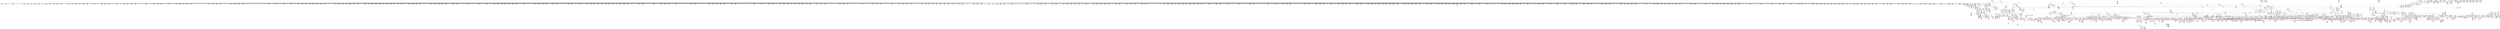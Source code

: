 digraph {
	CE0x4825870 [shape=record,shape=Mrecord,label="{CE0x4825870|2472:_%struct.cred*,_2752:_%struct.signal_struct*,_:_CRE_6295,6296_}"]
	CE0x47e2b70 [shape=record,shape=Mrecord,label="{CE0x47e2b70|current_sid:tmp3|*SummSource*}"]
	CE0x48a8500 [shape=record,shape=Mrecord,label="{CE0x48a8500|task_sid:tmp6|security/selinux/hooks.c,208|*SummSink*}"]
	CE0x47cbea0 [shape=record,shape=Mrecord,label="{CE0x47cbea0|_call_void_mcount()_#3|*SummSource*}"]
	CE0x483dff0 [shape=record,shape=Mrecord,label="{CE0x483dff0|_ret_i32_%tmp24,_!dbg_!27742|security/selinux/hooks.c,220|*SummSink*}"]
	CE0x48c55d0 [shape=record,shape=Mrecord,label="{CE0x48c55d0|rcu_lock_acquire:bb|*SummSink*}"]
	CE0x4852020 [shape=record,shape=Mrecord,label="{CE0x4852020|_ret_i32_%retval.0,_!dbg_!27728|security/selinux/avc.c,775|*SummSource*}"]
	CE0x47e8b40 [shape=record,shape=Mrecord,label="{CE0x47e8b40|selinux_task_setrlimit:tmp3|security/selinux/hooks.c,3628|*SummSource*}"]
	CE0x481a450 [shape=record,shape=Mrecord,label="{CE0x481a450|2472:_%struct.cred*,_2752:_%struct.signal_struct*,_:_CRE_2974,2975_}"]
	CE0x4868b20 [shape=record,shape=Mrecord,label="{CE0x4868b20|i64_4|*Constant*|*SummSource*}"]
	CE0x48a8220 [shape=record,shape=Mrecord,label="{CE0x48a8220|GLOBAL:__llvm_gcov_ctr126|Global_var:__llvm_gcov_ctr126}"]
	CE0x4844550 [shape=record,shape=Mrecord,label="{CE0x4844550|_call_void_rcu_read_unlock()_#10,_!dbg_!27748|security/selinux/hooks.c,209|*SummSource*}"]
	CE0x4935f90 [shape=record,shape=Mrecord,label="{CE0x4935f90|__preempt_count_sub:bb|*SummSource*}"]
	CE0x48aed10 [shape=record,shape=Mrecord,label="{CE0x48aed10|__preempt_count_sub:tmp7|./arch/x86/include/asm/preempt.h,78|*SummSink*}"]
	CE0x47e59d0 [shape=record,shape=Mrecord,label="{CE0x47e59d0|2472:_%struct.cred*,_2752:_%struct.signal_struct*,_:_CRE_48,56_|*MultipleSource*|Function::selinux_task_setrlimit&Arg::p::|security/selinux/hooks.c,3622}"]
	CE0x4819af0 [shape=record,shape=Mrecord,label="{CE0x4819af0|2472:_%struct.cred*,_2752:_%struct.signal_struct*,_:_CRE_2968,2969_}"]
	CE0x4826680 [shape=record,shape=Mrecord,label="{CE0x4826680|2472:_%struct.cred*,_2752:_%struct.signal_struct*,_:_CRE_6304,6305_}"]
	CE0x48c7350 [shape=record,shape=Mrecord,label="{CE0x48c7350|rcu_read_unlock:tmp16|include/linux/rcupdate.h,933}"]
	CE0x48320a0 [shape=record,shape=Mrecord,label="{CE0x48320a0|2472:_%struct.cred*,_2752:_%struct.signal_struct*,_:_CRE_6624,6632_|*MultipleSource*|Function::selinux_task_setrlimit&Arg::p::|security/selinux/hooks.c,3622}"]
	CE0x4820420 [shape=record,shape=Mrecord,label="{CE0x4820420|2472:_%struct.cred*,_2752:_%struct.signal_struct*,_:_CRE_5920,5928_|*MultipleSource*|Function::selinux_task_setrlimit&Arg::p::|security/selinux/hooks.c,3622}"]
	CE0x47cd9a0 [shape=record,shape=Mrecord,label="{CE0x47cd9a0|2472:_%struct.cred*,_2752:_%struct.signal_struct*,_:_CRE_536,544_|*MultipleSource*|Function::selinux_task_setrlimit&Arg::p::|security/selinux/hooks.c,3622}"]
	CE0x48c70b0 [shape=record,shape=Mrecord,label="{CE0x48c70b0|rcu_read_unlock:tmp15|include/linux/rcupdate.h,933|*SummSource*}"]
	CE0x4855740 [shape=record,shape=Mrecord,label="{CE0x4855740|GLOBAL:lockdep_rcu_suspicious|*Constant*|*SummSource*}"]
	CE0x490d830 [shape=record,shape=Mrecord,label="{CE0x490d830|i64*_getelementptr_inbounds_(_4_x_i64_,_4_x_i64_*___llvm_gcov_ctr133,_i64_0,_i64_0)|*Constant*|*SummSource*}"]
	CE0x4913c60 [shape=record,shape=Mrecord,label="{CE0x4913c60|rcu_lock_release:tmp7|*SummSource*}"]
	CE0x482acd0 [shape=record,shape=Mrecord,label="{CE0x482acd0|2472:_%struct.cred*,_2752:_%struct.signal_struct*,_:_CRE_6349,6350_}"]
	CE0x48b68e0 [shape=record,shape=Mrecord,label="{CE0x48b68e0|cred_sid:sid|security/selinux/hooks.c,197|*SummSource*}"]
	CE0x4829240 [shape=record,shape=Mrecord,label="{CE0x4829240|2472:_%struct.cred*,_2752:_%struct.signal_struct*,_:_CRE_6332,6333_}"]
	CE0x485d9c0 [shape=record,shape=Mrecord,label="{CE0x485d9c0|i64*_getelementptr_inbounds_(_11_x_i64_,_11_x_i64_*___llvm_gcov_ctr125,_i64_0,_i64_8)|*Constant*}"]
	CE0x4875150 [shape=record,shape=Mrecord,label="{CE0x4875150|rcu_read_lock:bb|*SummSource*}"]
	CE0x4846200 [shape=record,shape=Mrecord,label="{CE0x4846200|task_sid:call7|security/selinux/hooks.c,208|*SummSource*}"]
	CE0x48bded0 [shape=record,shape=Mrecord,label="{CE0x48bded0|rcu_lock_acquire:tmp6}"]
	CE0x4858200 [shape=record,shape=Mrecord,label="{CE0x4858200|task_sid:tmp3}"]
	CE0x4847150 [shape=record,shape=Mrecord,label="{CE0x4847150|current_sid:tmp19|security/selinux/hooks.c,218|*SummSource*}"]
	CE0x486d800 [shape=record,shape=Mrecord,label="{CE0x486d800|GLOBAL:rcu_lock_acquire|*Constant*|*SummSource*}"]
	CE0x48d0ed0 [shape=record,shape=Mrecord,label="{CE0x48d0ed0|rcu_read_lock:tobool|include/linux/rcupdate.h,882}"]
	CE0x481dd20 [shape=record,shape=Mrecord,label="{CE0x481dd20|2472:_%struct.cred*,_2752:_%struct.signal_struct*,_:_CRE_3136,3140_|*MultipleSource*|Function::selinux_task_setrlimit&Arg::p::|security/selinux/hooks.c,3622}"]
	CE0x48b2660 [shape=record,shape=Mrecord,label="{CE0x48b2660|i8*_getelementptr_inbounds_(_25_x_i8_,_25_x_i8_*_.str45,_i32_0,_i32_0)|*Constant*|*SummSource*}"]
	CE0x47c3900 [shape=record,shape=Mrecord,label="{CE0x47c3900|2472:_%struct.cred*,_2752:_%struct.signal_struct*,_:_CRE_699,700_}"]
	CE0x4888630 [shape=record,shape=Mrecord,label="{CE0x4888630|task_sid:if.then}"]
	CE0x487e3c0 [shape=record,shape=Mrecord,label="{CE0x487e3c0|task_sid:tmp2}"]
	CE0x48659f0 [shape=record,shape=Mrecord,label="{CE0x48659f0|current_sid:tmp16|security/selinux/hooks.c,218}"]
	CE0x4841bb0 [shape=record,shape=Mrecord,label="{CE0x4841bb0|__rcu_read_unlock:bb}"]
	CE0x4833b70 [shape=record,shape=Mrecord,label="{CE0x4833b70|2472:_%struct.cred*,_2752:_%struct.signal_struct*,_:_CRE_10528,10536_|*MultipleSource*|Function::selinux_task_setrlimit&Arg::p::|security/selinux/hooks.c,3622}"]
	CE0x4823580 [shape=record,shape=Mrecord,label="{CE0x4823580|2472:_%struct.cred*,_2752:_%struct.signal_struct*,_:_CRE_6200,6208_|*MultipleSource*|Function::selinux_task_setrlimit&Arg::p::|security/selinux/hooks.c,3622}"]
	CE0x47cbc50 [shape=record,shape=Mrecord,label="{CE0x47cbc50|2472:_%struct.cred*,_2752:_%struct.signal_struct*,_:_CRE_136,144_|*MultipleSource*|Function::selinux_task_setrlimit&Arg::p::|security/selinux/hooks.c,3622}"]
	CE0x4863e90 [shape=record,shape=Mrecord,label="{CE0x4863e90|task_sid:tmp1}"]
	CE0x48504b0 [shape=record,shape=Mrecord,label="{CE0x48504b0|avc_has_perm:ssid|Function::avc_has_perm&Arg::ssid::|*SummSource*}"]
	CE0x4889750 [shape=record,shape=Mrecord,label="{CE0x4889750|task_sid:call3|security/selinux/hooks.c,208}"]
	CE0x48931b0 [shape=record,shape=Mrecord,label="{CE0x48931b0|rcu_read_lock:tmp4|include/linux/rcupdate.h,882|*SummSink*}"]
	CE0x48c7e60 [shape=record,shape=Mrecord,label="{CE0x48c7e60|rcu_read_lock:tmp11|include/linux/rcupdate.h,882}"]
	CE0x4835230 [shape=record,shape=Mrecord,label="{CE0x4835230|2472:_%struct.cred*,_2752:_%struct.signal_struct*,_:_CRE_10592,10600_|*MultipleSource*|Function::selinux_task_setrlimit&Arg::p::|security/selinux/hooks.c,3622}"]
	CE0x490e3b0 [shape=record,shape=Mrecord,label="{CE0x490e3b0|__rcu_read_lock:do.end|*SummSource*}"]
	CE0x47b7fc0 [shape=record,shape=Mrecord,label="{CE0x47b7fc0|_call_void_asm_sideeffect_,_memory_,_dirflag_,_fpsr_,_flags_()_#3,_!dbg_!27711,_!srcloc_!27714|include/linux/rcupdate.h,244|*SummSink*}"]
	CE0x48d2450 [shape=record,shape=Mrecord,label="{CE0x48d2450|rcu_read_unlock:tmp3|*SummSink*}"]
	CE0x4885160 [shape=record,shape=Mrecord,label="{CE0x4885160|i64*_getelementptr_inbounds_(_13_x_i64_,_13_x_i64_*___llvm_gcov_ctr126,_i64_0,_i64_9)|*Constant*}"]
	CE0x4894330 [shape=record,shape=Mrecord,label="{CE0x4894330|rcu_read_lock:call|include/linux/rcupdate.h,882|*SummSource*}"]
	CE0x486a930 [shape=record,shape=Mrecord,label="{CE0x486a930|current_sid:tmp17|security/selinux/hooks.c,218|*SummSink*}"]
	CE0x48fc690 [shape=record,shape=Mrecord,label="{CE0x48fc690|GLOBAL:lock_release|*Constant*}"]
	CE0x484cab0 [shape=record,shape=Mrecord,label="{CE0x484cab0|selinux_task_setrlimit:cmp|security/selinux/hooks.c,3628|*SummSource*}"]
	CE0x4869b10 [shape=record,shape=Mrecord,label="{CE0x4869b10|current_sid:tmp9|security/selinux/hooks.c,218|*SummSink*}"]
	CE0x3df00c0 [shape=record,shape=Mrecord,label="{CE0x3df00c0|2472:_%struct.cred*,_2752:_%struct.signal_struct*,_:_CRE_688,689_}"]
	CE0x48418d0 [shape=record,shape=Mrecord,label="{CE0x48418d0|i8*_undef|*Constant*}"]
	CE0x48a42c0 [shape=record,shape=Mrecord,label="{CE0x48a42c0|__preempt_count_sub:tmp5|./arch/x86/include/asm/preempt.h,77|*SummSink*}"]
	CE0x484c490 [shape=record,shape=Mrecord,label="{CE0x484c490|selinux_task_setrlimit:tmp12|security/selinux/hooks.c,3631|*SummSink*}"]
	CE0x4817ed0 [shape=record,shape=Mrecord,label="{CE0x4817ed0|2472:_%struct.cred*,_2752:_%struct.signal_struct*,_:_CRE_2950,2951_}"]
	CE0x481b930 [shape=record,shape=Mrecord,label="{CE0x481b930|2472:_%struct.cred*,_2752:_%struct.signal_struct*,_:_CRE_3032,3036_|*MultipleSource*|Function::selinux_task_setrlimit&Arg::p::|security/selinux/hooks.c,3622}"]
	CE0x5211380 [shape=record,shape=Mrecord,label="{CE0x5211380|2472:_%struct.cred*,_2752:_%struct.signal_struct*,_:_CRE_104,112_|*MultipleSource*|Function::selinux_task_setrlimit&Arg::p::|security/selinux/hooks.c,3622}"]
	CE0x48642b0 [shape=record,shape=Mrecord,label="{CE0x48642b0|current_sid:tobool|security/selinux/hooks.c,218|*SummSink*}"]
	CE0x48cfb30 [shape=record,shape=Mrecord,label="{CE0x48cfb30|GLOBAL:__llvm_gcov_ctr127|Global_var:__llvm_gcov_ctr127|*SummSource*}"]
	CE0x48d7880 [shape=record,shape=Mrecord,label="{CE0x48d7880|rcu_read_unlock:land.lhs.true|*SummSink*}"]
	CE0x482f030 [shape=record,shape=Mrecord,label="{CE0x482f030|2472:_%struct.cred*,_2752:_%struct.signal_struct*,_:_CRE_6474,6476_|*MultipleSource*|Function::selinux_task_setrlimit&Arg::p::|security/selinux/hooks.c,3622}"]
	CE0x47f5fc0 [shape=record,shape=Mrecord,label="{CE0x47f5fc0|2472:_%struct.cred*,_2752:_%struct.signal_struct*,_:_CRE_2256,2264_|*MultipleSource*|Function::selinux_task_setrlimit&Arg::p::|security/selinux/hooks.c,3622}"]
	CE0x48170c0 [shape=record,shape=Mrecord,label="{CE0x48170c0|2472:_%struct.cred*,_2752:_%struct.signal_struct*,_:_CRE_2941,2942_}"]
	CE0x48fe0b0 [shape=record,shape=Mrecord,label="{CE0x48fe0b0|i64*_getelementptr_inbounds_(_4_x_i64_,_4_x_i64_*___llvm_gcov_ctr135,_i64_0,_i64_2)|*Constant*}"]
	CE0x4827300 [shape=record,shape=Mrecord,label="{CE0x4827300|2472:_%struct.cred*,_2752:_%struct.signal_struct*,_:_CRE_6312,6313_}"]
	CE0x48892e0 [shape=record,shape=Mrecord,label="{CE0x48892e0|rcu_read_unlock:tobool1|include/linux/rcupdate.h,933|*SummSource*}"]
	CE0x4862070 [shape=record,shape=Mrecord,label="{CE0x4862070|task_sid:tmp18|security/selinux/hooks.c,208|*SummSource*}"]
	CE0x48851d0 [shape=record,shape=Mrecord,label="{CE0x48851d0|i64*_getelementptr_inbounds_(_13_x_i64_,_13_x_i64_*___llvm_gcov_ctr126,_i64_0,_i64_9)|*Constant*|*SummSource*}"]
	CE0x48456d0 [shape=record,shape=Mrecord,label="{CE0x48456d0|i64*_getelementptr_inbounds_(_13_x_i64_,_13_x_i64_*___llvm_gcov_ctr126,_i64_0,_i64_12)|*Constant*|*SummSink*}"]
	CE0x47f1680 [shape=record,shape=Mrecord,label="{CE0x47f1680|2472:_%struct.cred*,_2752:_%struct.signal_struct*,_:_CRE_2728,2736_|*MultipleSource*|Function::selinux_task_setrlimit&Arg::p::|security/selinux/hooks.c,3622}"]
	CE0x488b630 [shape=record,shape=Mrecord,label="{CE0x488b630|task_sid:do.body|*SummSink*}"]
	CE0x47ce5d0 [shape=record,shape=Mrecord,label="{CE0x47ce5d0|2472:_%struct.cred*,_2752:_%struct.signal_struct*,_:_CRE_576,584_|*MultipleSource*|Function::selinux_task_setrlimit&Arg::p::|security/selinux/hooks.c,3622}"]
	CE0x4943240 [shape=record,shape=Mrecord,label="{CE0x4943240|__preempt_count_sub:tmp1|*SummSource*}"]
	CE0x487b290 [shape=record,shape=Mrecord,label="{CE0x487b290|i64*_getelementptr_inbounds_(_13_x_i64_,_13_x_i64_*___llvm_gcov_ctr126,_i64_0,_i64_11)|*Constant*|*SummSource*}"]
	CE0x4853ea0 [shape=record,shape=Mrecord,label="{CE0x4853ea0|current_sid:tmp|*SummSink*}"]
	CE0x48b54a0 [shape=record,shape=Mrecord,label="{CE0x48b54a0|rcu_read_lock:tmp21|include/linux/rcupdate.h,884|*SummSink*}"]
	CE0x4894210 [shape=record,shape=Mrecord,label="{CE0x4894210|_ret_void,_!dbg_!27717|include/linux/rcupdate.h,419|*SummSink*}"]
	CE0x47c3c20 [shape=record,shape=Mrecord,label="{CE0x47c3c20|2472:_%struct.cred*,_2752:_%struct.signal_struct*,_:_CRE_701,702_}"]
	CE0x4847020 [shape=record,shape=Mrecord,label="{CE0x4847020|i64*_getelementptr_inbounds_(_11_x_i64_,_11_x_i64_*___llvm_gcov_ctr125,_i64_0,_i64_10)|*Constant*}"]
	CE0x4848be0 [shape=record,shape=Mrecord,label="{CE0x4848be0|selinux_task_setrlimit:add.ptr|security/selinux/hooks.c,3622}"]
	CE0x47dfcb0 [shape=record,shape=Mrecord,label="{CE0x47dfcb0|selinux_task_setrlimit:tmp1|*SummSink*}"]
	CE0x485c6b0 [shape=record,shape=Mrecord,label="{CE0x485c6b0|i64*_getelementptr_inbounds_(_4_x_i64_,_4_x_i64_*___llvm_gcov_ctr128,_i64_0,_i64_0)|*Constant*|*SummSink*}"]
	CE0x47ec2b0 [shape=record,shape=Mrecord,label="{CE0x47ec2b0|2472:_%struct.cred*,_2752:_%struct.signal_struct*,_:_CRE_2525,2526_}"]
	CE0x47c4760 [shape=record,shape=Mrecord,label="{CE0x47c4760|2472:_%struct.cred*,_2752:_%struct.signal_struct*,_:_CRE_728,732_|*MultipleSource*|Function::selinux_task_setrlimit&Arg::p::|security/selinux/hooks.c,3622}"]
	CE0x47ec3b0 [shape=record,shape=Mrecord,label="{CE0x47ec3b0|2472:_%struct.cred*,_2752:_%struct.signal_struct*,_:_CRE_2526,2527_}"]
	CE0x48f9db0 [shape=record,shape=Mrecord,label="{CE0x48f9db0|i32_2|*Constant*|*SummSink*}"]
	CE0x489ba90 [shape=record,shape=Mrecord,label="{CE0x489ba90|__rcu_read_lock:tmp1|*SummSource*}"]
	CE0x489af50 [shape=record,shape=Mrecord,label="{CE0x489af50|void_(i32*,_i32,_i32*)*_asm_addl_$1,_%gs:$0_,_*m,ri,*m,_dirflag_,_fpsr_,_flags_}"]
	CE0x4850c50 [shape=record,shape=Mrecord,label="{CE0x4850c50|i16_2|*Constant*|*SummSource*}"]
	CE0x4882b10 [shape=record,shape=Mrecord,label="{CE0x4882b10|_call_void_lockdep_rcu_suspicious(i8*_getelementptr_inbounds_(_25_x_i8_,_25_x_i8_*_.str3,_i32_0,_i32_0),_i32_208,_i8*_getelementptr_inbounds_(_41_x_i8_,_41_x_i8_*_.str44,_i32_0,_i32_0))_#10,_!dbg_!27732|security/selinux/hooks.c,208|*SummSink*}"]
	CE0x487fa80 [shape=record,shape=Mrecord,label="{CE0x487fa80|task_sid:tmp20|security/selinux/hooks.c,208|*SummSource*}"]
	CE0x47c5240 [shape=record,shape=Mrecord,label="{CE0x47c5240|2472:_%struct.cred*,_2752:_%struct.signal_struct*,_:_CRE_768,772_|*MultipleSource*|Function::selinux_task_setrlimit&Arg::p::|security/selinux/hooks.c,3622}"]
	CE0x47e3520 [shape=record,shape=Mrecord,label="{CE0x47e3520|i64*_getelementptr_inbounds_(_13_x_i64_,_13_x_i64_*___llvm_gcov_ctr126,_i64_0,_i64_1)|*Constant*|*SummSource*}"]
	CE0x4887be0 [shape=record,shape=Mrecord,label="{CE0x4887be0|__rcu_read_lock:tmp4|include/linux/rcupdate.h,239|*SummSource*}"]
	CE0x47e6540 [shape=record,shape=Mrecord,label="{CE0x47e6540|2472:_%struct.cred*,_2752:_%struct.signal_struct*,_:_CRE_600,608_|*MultipleSource*|Function::selinux_task_setrlimit&Arg::p::|security/selinux/hooks.c,3622}"]
	CE0x49375c0 [shape=record,shape=Mrecord,label="{CE0x49375c0|i64*_getelementptr_inbounds_(_4_x_i64_,_4_x_i64_*___llvm_gcov_ctr135,_i64_0,_i64_0)|*Constant*|*SummSource*}"]
	CE0x484e8b0 [shape=record,shape=Mrecord,label="{CE0x484e8b0|selinux_task_setrlimit:tmp9|security/selinux/hooks.c,3629|*SummSource*}"]
	CE0x485b3a0 [shape=record,shape=Mrecord,label="{CE0x485b3a0|current_sid:call|security/selinux/hooks.c,218|*SummSink*}"]
	"CONST[source:0(mediator),value:2(dynamic)][purpose:{object}][SnkIdx:1]"
	CE0x4884460 [shape=record,shape=Mrecord,label="{CE0x4884460|i32_208|*Constant*|*SummSource*}"]
	CE0x48491b0 [shape=record,shape=Mrecord,label="{CE0x48491b0|i32_1|*Constant*|*SummSource*}"]
	CE0x484d3f0 [shape=record,shape=Mrecord,label="{CE0x484d3f0|selinux_task_setrlimit:tmp5|security/selinux/hooks.c,3628|*SummSource*}"]
	CE0x482cd40 [shape=record,shape=Mrecord,label="{CE0x482cd40|task_sid:tmp24|security/selinux/hooks.c,208|*SummSink*}"]
	CE0x4883cc0 [shape=record,shape=Mrecord,label="{CE0x4883cc0|_ret_void,_!dbg_!27717|include/linux/rcupdate.h,240|*SummSink*}"]
	CE0x4866fd0 [shape=record,shape=Mrecord,label="{CE0x4866fd0|COLLAPSED:_GCMRE___llvm_gcov_ctr98_internal_global_2_x_i64_zeroinitializer:_elem_0:default:}"]
	CE0x4847e00 [shape=record,shape=Mrecord,label="{CE0x4847e00|selinux_task_setrlimit:rlim|security/selinux/hooks.c,3622|*SummSink*}"]
	CE0x47e9520 [shape=record,shape=Mrecord,label="{CE0x47e9520|2472:_%struct.cred*,_2752:_%struct.signal_struct*,_:_CRE_648,652_|*MultipleSource*|Function::selinux_task_setrlimit&Arg::p::|security/selinux/hooks.c,3622}"]
	CE0x48cbc80 [shape=record,shape=Mrecord,label="{CE0x48cbc80|rcu_read_lock:tmp17|include/linux/rcupdate.h,882}"]
	CE0x4834ab0 [shape=record,shape=Mrecord,label="{CE0x4834ab0|2472:_%struct.cred*,_2752:_%struct.signal_struct*,_:_CRE_10572,10576_|*MultipleSource*|Function::selinux_task_setrlimit&Arg::p::|security/selinux/hooks.c,3622}"]
	CE0x4853660 [shape=record,shape=Mrecord,label="{CE0x4853660|i8*_getelementptr_inbounds_(_45_x_i8_,_45_x_i8_*_.str12,_i32_0,_i32_0)|*Constant*}"]
	CE0x48fdd10 [shape=record,shape=Mrecord,label="{CE0x48fdd10|__preempt_count_add:do.end|*SummSink*}"]
	CE0x48d29f0 [shape=record,shape=Mrecord,label="{CE0x48d29f0|i64*_getelementptr_inbounds_(_4_x_i64_,_4_x_i64_*___llvm_gcov_ctr130,_i64_0,_i64_2)|*Constant*|*SummSource*}"]
	CE0x47df290 [shape=record,shape=Mrecord,label="{CE0x47df290|selinux_task_setrlimit:rlim_max1|security/selinux/hooks.c,3628|*SummSource*}"]
	CE0x48d7c50 [shape=record,shape=Mrecord,label="{CE0x48d7c50|rcu_read_unlock:bb|*SummSink*}"]
	CE0x48c9ac0 [shape=record,shape=Mrecord,label="{CE0x48c9ac0|_call_void_lockdep_rcu_suspicious(i8*_getelementptr_inbounds_(_25_x_i8_,_25_x_i8_*_.str45,_i32_0,_i32_0),_i32_934,_i8*_getelementptr_inbounds_(_44_x_i8_,_44_x_i8_*_.str47,_i32_0,_i32_0))_#10,_!dbg_!27726|include/linux/rcupdate.h,933|*SummSink*}"]
	CE0x48863b0 [shape=record,shape=Mrecord,label="{CE0x48863b0|i64*_getelementptr_inbounds_(_4_x_i64_,_4_x_i64_*___llvm_gcov_ctr128,_i64_0,_i64_1)|*Constant*|*SummSink*}"]
	CE0x47dd700 [shape=record,shape=Mrecord,label="{CE0x47dd700|2472:_%struct.cred*,_2752:_%struct.signal_struct*,_:_CRE_2080,2088_|*MultipleSource*|Function::selinux_task_setrlimit&Arg::p::|security/selinux/hooks.c,3622}"]
	CE0x4888a30 [shape=record,shape=Mrecord,label="{CE0x4888a30|rcu_lock_acquire:map|Function::rcu_lock_acquire&Arg::map::|*SummSource*}"]
	CE0x48c1140 [shape=record,shape=Mrecord,label="{CE0x48c1140|rcu_lock_release:tmp2|*SummSink*}"]
	CE0x47cde80 [shape=record,shape=Mrecord,label="{CE0x47cde80|2472:_%struct.cred*,_2752:_%struct.signal_struct*,_:_CRE_552,560_|*MultipleSource*|Function::selinux_task_setrlimit&Arg::p::|security/selinux/hooks.c,3622}"]
	CE0x48b1530 [shape=record,shape=Mrecord,label="{CE0x48b1530|__preempt_count_add:tmp}"]
	CE0x48c5920 [shape=record,shape=Mrecord,label="{CE0x48c5920|rcu_read_unlock:tobool1|include/linux/rcupdate.h,933|*SummSink*}"]
	CE0x47c7f70 [shape=record,shape=Mrecord,label="{CE0x47c7f70|cred_sid:tmp1}"]
	CE0x47c9d00 [shape=record,shape=Mrecord,label="{CE0x47c9d00|_call_void_mcount()_#3|*SummSink*}"]
	CE0x48c2930 [shape=record,shape=Mrecord,label="{CE0x48c2930|rcu_read_unlock:tobool|include/linux/rcupdate.h,933|*SummSource*}"]
	CE0x4867170 [shape=record,shape=Mrecord,label="{CE0x4867170|current_sid:tmp2}"]
	CE0x4898c90 [shape=record,shape=Mrecord,label="{CE0x4898c90|_call_void___rcu_read_unlock()_#10,_!dbg_!27734|include/linux/rcupdate.h,937|*SummSource*}"]
	CE0x4884750 [shape=record,shape=Mrecord,label="{CE0x4884750|i8*_getelementptr_inbounds_(_41_x_i8_,_41_x_i8_*_.str44,_i32_0,_i32_0)|*Constant*}"]
	CE0x48bbaf0 [shape=record,shape=Mrecord,label="{CE0x48bbaf0|_call_void_asm_sideeffect_,_memory_,_dirflag_,_fpsr_,_flags_()_#3,_!dbg_!27714,_!srcloc_!27715|include/linux/rcupdate.h,239|*SummSink*}"]
	CE0x4861990 [shape=record,shape=Mrecord,label="{CE0x4861990|current_sid:if.end|*SummSink*}"]
	CE0x47dd970 [shape=record,shape=Mrecord,label="{CE0x47dd970|2472:_%struct.cred*,_2752:_%struct.signal_struct*,_:_CRE_2088,2096_|*MultipleSource*|Function::selinux_task_setrlimit&Arg::p::|security/selinux/hooks.c,3622}"]
	CE0x483ff10 [shape=record,shape=Mrecord,label="{CE0x483ff10|_ret_i32_%call7,_!dbg_!27749|security/selinux/hooks.c,210|*SummSink*}"]
	CE0x47ce360 [shape=record,shape=Mrecord,label="{CE0x47ce360|2472:_%struct.cred*,_2752:_%struct.signal_struct*,_:_CRE_568,576_|*MultipleSource*|Function::selinux_task_setrlimit&Arg::p::|security/selinux/hooks.c,3622}"]
	CE0x4884910 [shape=record,shape=Mrecord,label="{CE0x4884910|task_sid:do.body5}"]
	CE0x4895910 [shape=record,shape=Mrecord,label="{CE0x4895910|rcu_read_unlock:tmp19|include/linux/rcupdate.h,933|*SummSource*}"]
	CE0x48c65e0 [shape=record,shape=Mrecord,label="{CE0x48c65e0|i64*_getelementptr_inbounds_(_4_x_i64_,_4_x_i64_*___llvm_gcov_ctr128,_i64_0,_i64_1)|*Constant*}"]
	CE0x4814050 [shape=record,shape=Mrecord,label="{CE0x4814050|2472:_%struct.cred*,_2752:_%struct.signal_struct*,_:_CRE_2910,2911_}"]
	CE0x492b320 [shape=record,shape=Mrecord,label="{CE0x492b320|i64*_getelementptr_inbounds_(_4_x_i64_,_4_x_i64_*___llvm_gcov_ctr129,_i64_0,_i64_0)|*Constant*|*SummSource*}"]
	CE0x48797e0 [shape=record,shape=Mrecord,label="{CE0x48797e0|rcu_lock_acquire:tmp7}"]
	CE0x4885750 [shape=record,shape=Mrecord,label="{CE0x4885750|task_sid:do.body5|*SummSource*}"]
	CE0x4854630 [shape=record,shape=Mrecord,label="{CE0x4854630|get_current:tmp3|*SummSink*}"]
	CE0x486fbd0 [shape=record,shape=Mrecord,label="{CE0x486fbd0|__preempt_count_sub:sub|./arch/x86/include/asm/preempt.h,77|*SummSource*}"]
	CE0x4937ce0 [shape=record,shape=Mrecord,label="{CE0x4937ce0|_call_void_mcount()_#3}"]
	CE0x48285c0 [shape=record,shape=Mrecord,label="{CE0x48285c0|2472:_%struct.cred*,_2752:_%struct.signal_struct*,_:_CRE_6324,6325_}"]
	CE0x48ca600 [shape=record,shape=Mrecord,label="{CE0x48ca600|rcu_read_lock:tmp14|include/linux/rcupdate.h,882|*SummSource*}"]
	CE0x47c74f0 [shape=record,shape=Mrecord,label="{CE0x47c74f0|i64*_getelementptr_inbounds_(_2_x_i64_,_2_x_i64_*___llvm_gcov_ctr136,_i64_0,_i64_1)|*Constant*}"]
	CE0x4911720 [shape=record,shape=Mrecord,label="{CE0x4911720|rcu_lock_acquire:indirectgoto}"]
	CE0x4887550 [shape=record,shape=Mrecord,label="{CE0x4887550|rcu_read_lock:tobool1|include/linux/rcupdate.h,882}"]
	CE0x4889dd0 [shape=record,shape=Mrecord,label="{CE0x4889dd0|i64_7|*Constant*|*SummSink*}"]
	CE0x47f6bf0 [shape=record,shape=Mrecord,label="{CE0x47f6bf0|2472:_%struct.cred*,_2752:_%struct.signal_struct*,_:_CRE_2296,2304_|*MultipleSource*|Function::selinux_task_setrlimit&Arg::p::|security/selinux/hooks.c,3622}"]
	CE0x486a8c0 [shape=record,shape=Mrecord,label="{CE0x486a8c0|current_sid:tmp17|security/selinux/hooks.c,218|*SummSource*}"]
	CE0x4818e70 [shape=record,shape=Mrecord,label="{CE0x4818e70|2472:_%struct.cred*,_2752:_%struct.signal_struct*,_:_CRE_2960,2961_}"]
	CE0x47ed350 [shape=record,shape=Mrecord,label="{CE0x47ed350|2472:_%struct.cred*,_2752:_%struct.signal_struct*,_:_CRE_2904,2905_}"]
	CE0x486ffd0 [shape=record,shape=Mrecord,label="{CE0x486ffd0|cred_sid:tmp5|security/selinux/hooks.c,196|*SummSource*}"]
	CE0x482fc10 [shape=record,shape=Mrecord,label="{CE0x482fc10|2472:_%struct.cred*,_2752:_%struct.signal_struct*,_:_CRE_6496,6504_|*MultipleSource*|Function::selinux_task_setrlimit&Arg::p::|security/selinux/hooks.c,3622}"]
	CE0x48c8080 [shape=record,shape=Mrecord,label="{CE0x48c8080|rcu_read_lock:tmp11|include/linux/rcupdate.h,882|*SummSource*}"]
	CE0x4890ed0 [shape=record,shape=Mrecord,label="{CE0x4890ed0|i64*_getelementptr_inbounds_(_2_x_i64_,_2_x_i64_*___llvm_gcov_ctr98,_i64_0,_i64_1)|*Constant*}"]
	CE0x485dc20 [shape=record,shape=Mrecord,label="{CE0x485dc20|current_sid:land.lhs.true2|*SummSink*}"]
	CE0x47ebd20 [shape=record,shape=Mrecord,label="{CE0x47ebd20|2472:_%struct.cred*,_2752:_%struct.signal_struct*,_:_CRE_2522,2523_}"]
	CE0x48c71e0 [shape=record,shape=Mrecord,label="{CE0x48c71e0|rcu_read_unlock:tmp15|include/linux/rcupdate.h,933|*SummSink*}"]
	CE0x485c220 [shape=record,shape=Mrecord,label="{CE0x485c220|current_sid:tmp11|security/selinux/hooks.c,218|*SummSink*}"]
	CE0x48b80a0 [shape=record,shape=Mrecord,label="{CE0x48b80a0|rcu_read_unlock:land.lhs.true2|*SummSource*}"]
	CE0x47eacc0 [shape=record,shape=Mrecord,label="{CE0x47eacc0|2472:_%struct.cred*,_2752:_%struct.signal_struct*,_:_CRE_689,690_}"]
	CE0x4844dd0 [shape=record,shape=Mrecord,label="{CE0x4844dd0|_ret_void,_!dbg_!27735|include/linux/rcupdate.h,938}"]
	CE0x48d7990 [shape=record,shape=Mrecord,label="{CE0x48d7990|rcu_read_unlock:bb}"]
	"CONST[source:0(mediator),value:2(dynamic)][purpose:{subject}][SrcIdx:6]"
	CE0x483d050 [shape=record,shape=Mrecord,label="{CE0x483d050|current_sid:cred|security/selinux/hooks.c,218}"]
	CE0x4847d90 [shape=record,shape=Mrecord,label="{CE0x4847d90|selinux_task_setrlimit:rlim|security/selinux/hooks.c,3622|*SummSource*}"]
	CE0x493b330 [shape=record,shape=Mrecord,label="{CE0x493b330|i64*_getelementptr_inbounds_(_4_x_i64_,_4_x_i64_*___llvm_gcov_ctr135,_i64_0,_i64_2)|*Constant*|*SummSource*}"]
	CE0x49380c0 [shape=record,shape=Mrecord,label="{CE0x49380c0|__preempt_count_add:tmp1}"]
	CE0x484cdc0 [shape=record,shape=Mrecord,label="{CE0x484cdc0|i64_2|*Constant*}"]
	CE0x48ac2c0 [shape=record,shape=Mrecord,label="{CE0x48ac2c0|__preempt_count_sub:tmp4|./arch/x86/include/asm/preempt.h,77}"]
	CE0x4881cc0 [shape=record,shape=Mrecord,label="{CE0x4881cc0|rcu_read_lock:tmp6|include/linux/rcupdate.h,882|*SummSource*}"]
	CE0x48248b0 [shape=record,shape=Mrecord,label="{CE0x48248b0|2472:_%struct.cred*,_2752:_%struct.signal_struct*,_:_CRE_6264,6280_|*MultipleSource*|Function::selinux_task_setrlimit&Arg::p::|security/selinux/hooks.c,3622}"]
	CE0x47cf5f0 [shape=record,shape=Mrecord,label="{CE0x47cf5f0|i64_1|*Constant*|*SummSource*}"]
	CE0x4819190 [shape=record,shape=Mrecord,label="{CE0x4819190|2472:_%struct.cred*,_2752:_%struct.signal_struct*,_:_CRE_2962,2963_}"]
	CE0x4850d80 [shape=record,shape=Mrecord,label="{CE0x4850d80|i16_2|*Constant*|*SummSink*}"]
	CE0x485cc00 [shape=record,shape=Mrecord,label="{CE0x485cc00|GLOBAL:rcu_read_lock|*Constant*|*SummSink*}"]
	CE0x48b4fc0 [shape=record,shape=Mrecord,label="{CE0x48b4fc0|i64*_getelementptr_inbounds_(_11_x_i64_,_11_x_i64_*___llvm_gcov_ctr127,_i64_0,_i64_10)|*Constant*}"]
	CE0x48d7f50 [shape=record,shape=Mrecord,label="{CE0x48d7f50|rcu_read_unlock:do.end|*SummSink*}"]
	CE0x47e6000 [shape=record,shape=Mrecord,label="{CE0x47e6000|2472:_%struct.cred*,_2752:_%struct.signal_struct*,_:_CRE_584,592_|*MultipleSource*|Function::selinux_task_setrlimit&Arg::p::|security/selinux/hooks.c,3622}"]
	CE0x4853740 [shape=record,shape=Mrecord,label="{CE0x4853740|i8*_getelementptr_inbounds_(_45_x_i8_,_45_x_i8_*_.str12,_i32_0,_i32_0)|*Constant*|*SummSink*}"]
	CE0x4912e20 [shape=record,shape=Mrecord,label="{CE0x4912e20|i32_1|*Constant*}"]
	CE0x489ac00 [shape=record,shape=Mrecord,label="{CE0x489ac00|rcu_lock_release:indirectgoto|*SummSink*}"]
	CE0x4881df0 [shape=record,shape=Mrecord,label="{CE0x4881df0|cred_sid:security|security/selinux/hooks.c,196}"]
	CE0x4846a20 [shape=record,shape=Mrecord,label="{CE0x4846a20|current_sid:tmp18|security/selinux/hooks.c,218|*SummSource*}"]
	CE0x48a9ec0 [shape=record,shape=Mrecord,label="{CE0x48a9ec0|_call_void_mcount()_#3}"]
	CE0x483c540 [shape=record,shape=Mrecord,label="{CE0x483c540|get_current:entry}"]
	CE0x49124b0 [shape=record,shape=Mrecord,label="{CE0x49124b0|rcu_lock_release:tmp5|include/linux/rcupdate.h,423}"]
	CE0x48999e0 [shape=record,shape=Mrecord,label="{CE0x48999e0|_ret_void,_!dbg_!27717|include/linux/rcupdate.h,245}"]
	CE0x4847ed0 [shape=record,shape=Mrecord,label="{CE0x4847ed0|selinux_task_setrlimit:arraydecay|security/selinux/hooks.c,3622}"]
	CE0x4834330 [shape=record,shape=Mrecord,label="{CE0x4834330|2472:_%struct.cred*,_2752:_%struct.signal_struct*,_:_CRE_10552,10560_|*MultipleSource*|Function::selinux_task_setrlimit&Arg::p::|security/selinux/hooks.c,3622}"]
	CE0x4861710 [shape=record,shape=Mrecord,label="{CE0x4861710|i64*_getelementptr_inbounds_(_13_x_i64_,_13_x_i64_*___llvm_gcov_ctr126,_i64_0,_i64_8)|*Constant*|*SummSource*}"]
	CE0x486be90 [shape=record,shape=Mrecord,label="{CE0x486be90|GLOBAL:rcu_read_lock.__warned|Global_var:rcu_read_lock.__warned}"]
	CE0x4863540 [shape=record,shape=Mrecord,label="{CE0x4863540|__rcu_read_lock:entry}"]
	CE0x484ad00 [shape=record,shape=Mrecord,label="{CE0x484ad00|_ret_i32_%call2,_!dbg_!27718|security/selinux/hooks.c,1544|*SummSink*}"]
	CE0x493e830 [shape=record,shape=Mrecord,label="{CE0x493e830|_call_void_asm_addl_$1,_%gs:$0_,_*m,ri,*m,_dirflag_,_fpsr_,_flags_(i32*___preempt_count,_i32_%sub,_i32*___preempt_count)_#3,_!dbg_!27717,_!srcloc_!27718|./arch/x86/include/asm/preempt.h,77|*SummSource*}"]
	CE0x47c1030 [shape=record,shape=Mrecord,label="{CE0x47c1030|selinux_task_setrlimit:if.then|*SummSink*}"]
	CE0x4884ba0 [shape=record,shape=Mrecord,label="{CE0x4884ba0|task_sid:if.end|*SummSink*}"]
	CE0x47cbfe0 [shape=record,shape=Mrecord,label="{CE0x47cbfe0|get_current:tmp4|./arch/x86/include/asm/current.h,14}"]
	CE0x48b7e50 [shape=record,shape=Mrecord,label="{CE0x48b7e50|rcu_read_unlock:if.end|*SummSink*}"]
	CE0x48c69f0 [shape=record,shape=Mrecord,label="{CE0x48c69f0|GLOBAL:__llvm_gcov_ctr132|Global_var:__llvm_gcov_ctr132}"]
	CE0x488ac40 [shape=record,shape=Mrecord,label="{CE0x488ac40|__rcu_read_lock:entry|*SummSink*}"]
	CE0x4899aa0 [shape=record,shape=Mrecord,label="{CE0x4899aa0|_ret_void,_!dbg_!27717|include/linux/rcupdate.h,245|*SummSource*}"]
	CE0x4815e00 [shape=record,shape=Mrecord,label="{CE0x4815e00|2472:_%struct.cred*,_2752:_%struct.signal_struct*,_:_CRE_2929,2930_}"]
	CE0x48a96c0 [shape=record,shape=Mrecord,label="{CE0x48a96c0|task_sid:tmp9|security/selinux/hooks.c,208|*SummSource*}"]
	CE0x486a500 [shape=record,shape=Mrecord,label="{CE0x486a500|current_sid:tmp17|security/selinux/hooks.c,218}"]
	CE0x4899520 [shape=record,shape=Mrecord,label="{CE0x4899520|__rcu_read_unlock:entry|*SummSink*}"]
	CE0x47f8230 [shape=record,shape=Mrecord,label="{CE0x47f8230|2472:_%struct.cred*,_2752:_%struct.signal_struct*,_:_CRE_2368,2376_|*MultipleSource*|Function::selinux_task_setrlimit&Arg::p::|security/selinux/hooks.c,3622}"]
	CE0x4857080 [shape=record,shape=Mrecord,label="{CE0x4857080|GLOBAL:__llvm_gcov_ctr125|Global_var:__llvm_gcov_ctr125|*SummSink*}"]
	CE0x4816c10 [shape=record,shape=Mrecord,label="{CE0x4816c10|2472:_%struct.cred*,_2752:_%struct.signal_struct*,_:_CRE_2938,2939_}"]
	CE0x47bfde0 [shape=record,shape=Mrecord,label="{CE0x47bfde0|i32_89|*Constant*|*SummSink*}"]
	CE0x4882bf0 [shape=record,shape=Mrecord,label="{CE0x4882bf0|i32_208|*Constant*}"]
	CE0x48a8490 [shape=record,shape=Mrecord,label="{CE0x48a8490|task_sid:tmp6|security/selinux/hooks.c,208|*SummSource*}"]
	CE0x47e21d0 [shape=record,shape=Mrecord,label="{CE0x47e21d0|2472:_%struct.cred*,_2752:_%struct.signal_struct*,_:_CRE_120,128_|*MultipleSource*|Function::selinux_task_setrlimit&Arg::p::|security/selinux/hooks.c,3622}"]
	CE0x48981a0 [shape=record,shape=Mrecord,label="{CE0x48981a0|rcu_lock_release:entry|*SummSink*}"]
	CE0x4910840 [shape=record,shape=Mrecord,label="{CE0x4910840|_call_void_asm_addl_$1,_%gs:$0_,_*m,ri,*m,_dirflag_,_fpsr_,_flags_(i32*___preempt_count,_i32_%val,_i32*___preempt_count)_#3,_!dbg_!27714,_!srcloc_!27717|./arch/x86/include/asm/preempt.h,72}"]
	CE0x47e8660 [shape=record,shape=Mrecord,label="{CE0x47e8660|2472:_%struct.cred*,_2752:_%struct.signal_struct*,_:_CRE_192,200_|*MultipleSource*|Function::selinux_task_setrlimit&Arg::p::|security/selinux/hooks.c,3622}"]
	CE0x48b3740 [shape=record,shape=Mrecord,label="{CE0x48b3740|i8*_getelementptr_inbounds_(_42_x_i8_,_42_x_i8_*_.str46,_i32_0,_i32_0)|*Constant*|*SummSink*}"]
	CE0x483e9c0 [shape=record,shape=Mrecord,label="{CE0x483e9c0|task_sid:task|Function::task_sid&Arg::task::}"]
	CE0x4815f90 [shape=record,shape=Mrecord,label="{CE0x4815f90|2472:_%struct.cred*,_2752:_%struct.signal_struct*,_:_CRE_2930,2931_}"]
	CE0x4872a30 [shape=record,shape=Mrecord,label="{CE0x4872a30|current_sid:sid|security/selinux/hooks.c,220}"]
	CE0x48c7460 [shape=record,shape=Mrecord,label="{CE0x48c7460|i64*_getelementptr_inbounds_(_2_x_i64_,_2_x_i64_*___llvm_gcov_ctr98,_i64_0,_i64_1)|*Constant*|*SummSink*}"]
	CE0x4844140 [shape=record,shape=Mrecord,label="{CE0x4844140|_call_void_rcu_read_unlock()_#10,_!dbg_!27748|security/selinux/hooks.c,209|*SummSink*}"]
	CE0x47eaf30 [shape=record,shape=Mrecord,label="{CE0x47eaf30|2472:_%struct.cred*,_2752:_%struct.signal_struct*,_:_CRE_690,691_}"]
	CE0x48cc960 [shape=record,shape=Mrecord,label="{CE0x48cc960|_call_void_lockdep_rcu_suspicious(i8*_getelementptr_inbounds_(_25_x_i8_,_25_x_i8_*_.str45,_i32_0,_i32_0),_i32_883,_i8*_getelementptr_inbounds_(_42_x_i8_,_42_x_i8_*_.str46,_i32_0,_i32_0))_#10,_!dbg_!27728|include/linux/rcupdate.h,882|*SummSource*}"]
	CE0x4851400 [shape=record,shape=Mrecord,label="{CE0x4851400|avc_has_perm:requested|Function::avc_has_perm&Arg::requested::}"]
	CE0x4845460 [shape=record,shape=Mrecord,label="{CE0x4845460|i8_1|*Constant*|*SummSink*}"]
	CE0x47d69b0 [shape=record,shape=Mrecord,label="{CE0x47d69b0|task_sid:real_cred|security/selinux/hooks.c,208|*SummSource*}"]
	CE0x4847d20 [shape=record,shape=Mrecord,label="{CE0x4847d20|selinux_task_setrlimit:rlim|security/selinux/hooks.c,3622}"]
	CE0x4863930 [shape=record,shape=Mrecord,label="{CE0x4863930|current_sid:tobool1|security/selinux/hooks.c,218}"]
	CE0x4880b90 [shape=record,shape=Mrecord,label="{CE0x4880b90|task_sid:tobool4|security/selinux/hooks.c,208|*SummSink*}"]
	CE0x48a2c70 [shape=record,shape=Mrecord,label="{CE0x48a2c70|rcu_lock_acquire:tmp1|*SummSink*}"]
	CE0x4834050 [shape=record,shape=Mrecord,label="{CE0x4834050|2472:_%struct.cred*,_2752:_%struct.signal_struct*,_:_CRE_10544,10548_|*MultipleSource*|Function::selinux_task_setrlimit&Arg::p::|security/selinux/hooks.c,3622}"]
	CE0x47e62d0 [shape=record,shape=Mrecord,label="{CE0x47e62d0|2472:_%struct.cred*,_2752:_%struct.signal_struct*,_:_CRE_592,600_|*MultipleSource*|Function::selinux_task_setrlimit&Arg::p::|security/selinux/hooks.c,3622}"]
	CE0x47e2fa0 [shape=record,shape=Mrecord,label="{CE0x47e2fa0|current_has_perm:tmp|*SummSource*}"]
	CE0x48652e0 [shape=record,shape=Mrecord,label="{CE0x48652e0|i64*_getelementptr_inbounds_(_13_x_i64_,_13_x_i64_*___llvm_gcov_ctr126,_i64_0,_i64_8)|*Constant*|*SummSink*}"]
	CE0x48bb670 [shape=record,shape=Mrecord,label="{CE0x48bb670|rcu_read_unlock:tmp9|include/linux/rcupdate.h,933}"]
	CE0x4823ef0 [shape=record,shape=Mrecord,label="{CE0x4823ef0|2472:_%struct.cred*,_2752:_%struct.signal_struct*,_:_CRE_6232,6240_|*MultipleSource*|Function::selinux_task_setrlimit&Arg::p::|security/selinux/hooks.c,3622}"]
	CE0x4820b70 [shape=record,shape=Mrecord,label="{CE0x4820b70|2472:_%struct.cred*,_2752:_%struct.signal_struct*,_:_CRE_5944,5952_|*MultipleSource*|Function::selinux_task_setrlimit&Arg::p::|security/selinux/hooks.c,3622}"]
	CE0x58db130 [shape=record,shape=Mrecord,label="{CE0x58db130|2472:_%struct.cred*,_2752:_%struct.signal_struct*,_:_CRE_0,8_|*MultipleSource*|Function::selinux_task_setrlimit&Arg::p::|security/selinux/hooks.c,3622}"]
	CE0x48501a0 [shape=record,shape=Mrecord,label="{CE0x48501a0|avc_has_perm:ssid|Function::avc_has_perm&Arg::ssid::}"]
	CE0x4874140 [shape=record,shape=Mrecord,label="{CE0x4874140|rcu_read_lock:tmp3}"]
	CE0x4861680 [shape=record,shape=Mrecord,label="{CE0x4861680|task_sid:tmp17|security/selinux/hooks.c,208|*SummSink*}"]
	CE0x4835730 [shape=record,shape=Mrecord,label="{CE0x4835730|2472:_%struct.cred*,_2752:_%struct.signal_struct*,_:_CRE_10604,10608_|*MultipleSource*|Function::selinux_task_setrlimit&Arg::p::|security/selinux/hooks.c,3622}"]
	CE0x48c1d00 [shape=record,shape=Mrecord,label="{CE0x48c1d00|i32_1|*Constant*}"]
	CE0x483a180 [shape=record,shape=Mrecord,label="{CE0x483a180|i64*_getelementptr_inbounds_(_2_x_i64_,_2_x_i64_*___llvm_gcov_ctr136,_i64_0,_i64_0)|*Constant*}"]
	CE0x48ca120 [shape=record,shape=Mrecord,label="{CE0x48ca120|rcu_read_lock:tmp14|include/linux/rcupdate.h,882}"]
	CE0x486e8f0 [shape=record,shape=Mrecord,label="{CE0x486e8f0|128:_i8*,_:_CRE_128,136_|*MultipleSource*|Function::cred_sid&Arg::cred::|*LoadInst*|security/selinux/hooks.c,208|security/selinux/hooks.c,196}"]
	CE0x483d0c0 [shape=record,shape=Mrecord,label="{CE0x483d0c0|COLLAPSED:_GCMRE_current_task_external_global_%struct.task_struct*:_elem_0::|security/selinux/hooks.c,218}"]
	CE0x488abd0 [shape=record,shape=Mrecord,label="{CE0x488abd0|__rcu_read_lock:entry|*SummSource*}"]
	CE0x483e2f0 [shape=record,shape=Mrecord,label="{CE0x483e2f0|current_has_perm:call1|security/selinux/hooks.c,1543|*SummSource*}"]
	CE0x47f2740 [shape=record,shape=Mrecord,label="{CE0x47f2740|2472:_%struct.cred*,_2752:_%struct.signal_struct*,_:_CRE_2784,2792_|*MultipleSource*|Function::selinux_task_setrlimit&Arg::p::|security/selinux/hooks.c,3622}"]
	CE0x4881070 [shape=record,shape=Mrecord,label="{CE0x4881070|rcu_read_lock:land.lhs.true2|*SummSink*}"]
	CE0x48ff000 [shape=record,shape=Mrecord,label="{CE0x48ff000|__preempt_count_sub:tmp|*SummSink*}"]
	CE0x48c9620 [shape=record,shape=Mrecord,label="{CE0x48c9620|i64_7|*Constant*}"]
	CE0x48ca2c0 [shape=record,shape=Mrecord,label="{CE0x48ca2c0|rcu_read_lock:tmp13|include/linux/rcupdate.h,882|*SummSink*}"]
	CE0x486d9e0 [shape=record,shape=Mrecord,label="{CE0x486d9e0|rcu_lock_acquire:entry|*SummSource*}"]
	CE0x4858730 [shape=record,shape=Mrecord,label="{CE0x4858730|GLOBAL:current_sid.__warned|Global_var:current_sid.__warned}"]
	CE0x481aea0 [shape=record,shape=Mrecord,label="{CE0x481aea0|2472:_%struct.cred*,_2752:_%struct.signal_struct*,_:_CRE_2992,3000_|*MultipleSource*|Function::selinux_task_setrlimit&Arg::p::|security/selinux/hooks.c,3622}"]
	CE0x47b87d0 [shape=record,shape=Mrecord,label="{CE0x47b87d0|2472:_%struct.cred*,_2752:_%struct.signal_struct*,_:_CRE_368,376_|*MultipleSource*|Function::selinux_task_setrlimit&Arg::p::|security/selinux/hooks.c,3622}"]
	CE0x481e200 [shape=record,shape=Mrecord,label="{CE0x481e200|2472:_%struct.cred*,_2752:_%struct.signal_struct*,_:_CRE_3144,3148_|*MultipleSource*|Function::selinux_task_setrlimit&Arg::p::|security/selinux/hooks.c,3622}"]
	CE0x487fd00 [shape=record,shape=Mrecord,label="{CE0x487fd00|task_sid:tmp22|security/selinux/hooks.c,208}"]
	CE0x4816120 [shape=record,shape=Mrecord,label="{CE0x4816120|2472:_%struct.cred*,_2752:_%struct.signal_struct*,_:_CRE_2931,2932_}"]
	CE0x4900ef0 [shape=record,shape=Mrecord,label="{CE0x4900ef0|rcu_lock_release:tmp1}"]
	CE0x47dd220 [shape=record,shape=Mrecord,label="{CE0x47dd220|2472:_%struct.cred*,_2752:_%struct.signal_struct*,_:_CRE_2072,2076_|*MultipleSource*|Function::selinux_task_setrlimit&Arg::p::|security/selinux/hooks.c,3622}"]
	CE0x48beb00 [shape=record,shape=Mrecord,label="{CE0x48beb00|i64*_getelementptr_inbounds_(_11_x_i64_,_11_x_i64_*___llvm_gcov_ctr132,_i64_0,_i64_8)|*Constant*|*SummSource*}"]
	CE0x48ac330 [shape=record,shape=Mrecord,label="{CE0x48ac330|__preempt_count_sub:tmp4|./arch/x86/include/asm/preempt.h,77|*SummSource*}"]
	CE0x48c3720 [shape=record,shape=Mrecord,label="{CE0x48c3720|rcu_read_unlock:tmp17|include/linux/rcupdate.h,933|*SummSink*}"]
	CE0x48fa010 [shape=record,shape=Mrecord,label="{CE0x48fa010|%struct.lockdep_map*_null|*Constant*|*SummSource*}"]
	CE0x47c4260 [shape=record,shape=Mrecord,label="{CE0x47c4260|2472:_%struct.cred*,_2752:_%struct.signal_struct*,_:_CRE_704,712_|*MultipleSource*|Function::selinux_task_setrlimit&Arg::p::|security/selinux/hooks.c,3622}"]
	CE0x48c0580 [shape=record,shape=Mrecord,label="{CE0x48c0580|rcu_read_unlock:tmp1|*SummSource*}"]
	CE0x4833900 [shape=record,shape=Mrecord,label="{CE0x4833900|2472:_%struct.cred*,_2752:_%struct.signal_struct*,_:_CRE_6688,10528_|*MultipleSource*|Function::selinux_task_setrlimit&Arg::p::|security/selinux/hooks.c,3622}"]
	CE0x48b5130 [shape=record,shape=Mrecord,label="{CE0x48b5130|rcu_read_lock:tmp21|include/linux/rcupdate.h,884|*SummSource*}"]
	CE0x47f31a0 [shape=record,shape=Mrecord,label="{CE0x47f31a0|2472:_%struct.cred*,_2752:_%struct.signal_struct*,_:_CRE_2816,2824_|*MultipleSource*|Function::selinux_task_setrlimit&Arg::p::|security/selinux/hooks.c,3622}"]
	CE0x4889020 [shape=record,shape=Mrecord,label="{CE0x4889020|task_sid:tmp12|security/selinux/hooks.c,208}"]
	CE0x489b440 [shape=record,shape=Mrecord,label="{CE0x489b440|rcu_lock_release:tmp4|include/linux/rcupdate.h,423}"]
	CE0x4854bc0 [shape=record,shape=Mrecord,label="{CE0x4854bc0|current_sid:tmp7|security/selinux/hooks.c,218|*SummSource*}"]
	CE0x47e6eb0 [shape=record,shape=Mrecord,label="{CE0x47e6eb0|2472:_%struct.cred*,_2752:_%struct.signal_struct*,_:_CRE_632,640_|*MultipleSource*|Function::selinux_task_setrlimit&Arg::p::|security/selinux/hooks.c,3622}"]
	CE0x484a120 [shape=record,shape=Mrecord,label="{CE0x484a120|selinux_task_setrlimit:tmp8|security/selinux/hooks.c,3628|*SummSource*}"]
	CE0x48d7790 [shape=record,shape=Mrecord,label="{CE0x48d7790|rcu_read_unlock:land.lhs.true|*SummSource*}"]
	CE0x484df40 [shape=record,shape=Mrecord,label="{CE0x484df40|selinux_task_setrlimit:tmp6|security/selinux/hooks.c,3628}"]
	CE0x4889650 [shape=record,shape=Mrecord,label="{CE0x4889650|task_sid:tmp12|security/selinux/hooks.c,208|*SummSource*}"]
	CE0x47f9080 [shape=record,shape=Mrecord,label="{CE0x47f9080|2472:_%struct.cred*,_2752:_%struct.signal_struct*,_:_CRE_2416,2424_|*MultipleSource*|Function::selinux_task_setrlimit&Arg::p::|security/selinux/hooks.c,3622}"]
	CE0x4870200 [shape=record,shape=Mrecord,label="{CE0x4870200|rcu_read_unlock:tmp11|include/linux/rcupdate.h,933|*SummSource*}"]
	CE0x4892470 [shape=record,shape=Mrecord,label="{CE0x4892470|rcu_read_unlock:call3|include/linux/rcupdate.h,933}"]
	CE0x4835c30 [shape=record,shape=Mrecord,label="{CE0x4835c30|2472:_%struct.cred*,_2752:_%struct.signal_struct*,_:_CRE_10616,10624_|*MultipleSource*|Function::selinux_task_setrlimit&Arg::p::|security/selinux/hooks.c,3622}"]
	CE0x4863170 [shape=record,shape=Mrecord,label="{CE0x4863170|i32_218|*Constant*|*SummSink*}"]
	CE0x4826810 [shape=record,shape=Mrecord,label="{CE0x4826810|2472:_%struct.cred*,_2752:_%struct.signal_struct*,_:_CRE_6305,6306_}"]
	CE0x48cae60 [shape=record,shape=Mrecord,label="{CE0x48cae60|rcu_read_lock:tmp16|include/linux/rcupdate.h,882}"]
	CE0x4943580 [shape=record,shape=Mrecord,label="{CE0x4943580|__preempt_count_sub:do.body}"]
	CE0x48c7b70 [shape=record,shape=Mrecord,label="{CE0x48c7b70|rcu_read_lock:do.end}"]
	CE0x485d650 [shape=record,shape=Mrecord,label="{CE0x485d650|i1_true|*Constant*|*SummSink*}"]
	CE0x48393a0 [shape=record,shape=Mrecord,label="{CE0x48393a0|task_sid:tmp1|*SummSource*}"]
	CE0x4836840 [shape=record,shape=Mrecord,label="{CE0x4836840|i32_50|*Constant*}"]
	CE0x487fe10 [shape=record,shape=Mrecord,label="{CE0x487fe10|task_sid:tmp21|security/selinux/hooks.c,208|*SummSource*}"]
	CE0x48c8b70 [shape=record,shape=Mrecord,label="{CE0x48c8b70|i64*_getelementptr_inbounds_(_4_x_i64_,_4_x_i64_*___llvm_gcov_ctr135,_i64_0,_i64_3)|*Constant*|*SummSource*}"]
	CE0x47f7340 [shape=record,shape=Mrecord,label="{CE0x47f7340|2472:_%struct.cred*,_2752:_%struct.signal_struct*,_:_CRE_2320,2328_|*MultipleSource*|Function::selinux_task_setrlimit&Arg::p::|security/selinux/hooks.c,3622}"]
	CE0x47dcd40 [shape=record,shape=Mrecord,label="{CE0x47dcd40|2472:_%struct.cred*,_2752:_%struct.signal_struct*,_:_CRE_2056,2057_|*MultipleSource*|Function::selinux_task_setrlimit&Arg::p::|security/selinux/hooks.c,3622}"]
	CE0x47f8ba0 [shape=record,shape=Mrecord,label="{CE0x47f8ba0|2472:_%struct.cred*,_2752:_%struct.signal_struct*,_:_CRE_2400,2408_|*MultipleSource*|Function::selinux_task_setrlimit&Arg::p::|security/selinux/hooks.c,3622}"]
	CE0x48fde50 [shape=record,shape=Mrecord,label="{CE0x48fde50|__preempt_count_add:tmp1|*SummSink*}"]
	CE0x484d380 [shape=record,shape=Mrecord,label="{CE0x484d380|selinux_task_setrlimit:tmp5|security/selinux/hooks.c,3628}"]
	CE0x487bec0 [shape=record,shape=Mrecord,label="{CE0x487bec0|current_sid:tmp24|security/selinux/hooks.c,220}"]
	CE0x48b3610 [shape=record,shape=Mrecord,label="{CE0x48b3610|i8*_getelementptr_inbounds_(_42_x_i8_,_42_x_i8_*_.str46,_i32_0,_i32_0)|*Constant*}"]
	CE0x4817bb0 [shape=record,shape=Mrecord,label="{CE0x4817bb0|2472:_%struct.cred*,_2752:_%struct.signal_struct*,_:_CRE_2948,2949_}"]
	CE0x47e0a90 [shape=record,shape=Mrecord,label="{CE0x47e0a90|selinux_task_setrlimit:tmp7|security/selinux/hooks.c,3628|*SummSource*}"]
	CE0x48c06c0 [shape=record,shape=Mrecord,label="{CE0x48c06c0|rcu_read_unlock:tmp|*SummSink*}"]
	CE0x488bc30 [shape=record,shape=Mrecord,label="{CE0x488bc30|GLOBAL:current_task|Global_var:current_task|*SummSink*}"]
	CE0x48d51b0 [shape=record,shape=Mrecord,label="{CE0x48d51b0|__rcu_read_lock:tmp5|include/linux/rcupdate.h,239|*SummSink*}"]
	CE0x4852a50 [shape=record,shape=Mrecord,label="{CE0x4852a50|GLOBAL:current_sid.__warned|Global_var:current_sid.__warned|*SummSource*}"]
	CE0x48c0510 [shape=record,shape=Mrecord,label="{CE0x48c0510|rcu_read_unlock:tmp1}"]
	CE0x484a3e0 [shape=record,shape=Mrecord,label="{CE0x484a3e0|i64*_getelementptr_inbounds_(_6_x_i64_,_6_x_i64_*___llvm_gcov_ctr286,_i64_0,_i64_3)|*Constant*}"]
	CE0x4889ac0 [shape=record,shape=Mrecord,label="{CE0x4889ac0|COLLAPSED:_GCMRE___llvm_gcov_ctr131_internal_global_2_x_i64_zeroinitializer:_elem_0:default:}"]
	CE0x47d8250 [shape=record,shape=Mrecord,label="{CE0x47d8250|2472:_%struct.cred*,_2752:_%struct.signal_struct*,_:_CRE_1816,1817_|*MultipleSource*|Function::selinux_task_setrlimit&Arg::p::|security/selinux/hooks.c,3622}"]
	CE0x47f4760 [shape=record,shape=Mrecord,label="{CE0x47f4760|2472:_%struct.cred*,_2752:_%struct.signal_struct*,_:_CRE_2112,2120_|*MultipleSource*|Function::selinux_task_setrlimit&Arg::p::|security/selinux/hooks.c,3622}"]
	CE0x48a3360 [shape=record,shape=Mrecord,label="{CE0x48a3360|i64*_getelementptr_inbounds_(_4_x_i64_,_4_x_i64_*___llvm_gcov_ctr130,_i64_0,_i64_0)|*Constant*|*SummSource*}"]
	CE0x47b8100 [shape=record,shape=Mrecord,label="{CE0x47b8100|rcu_lock_acquire:indirectgoto|*SummSink*}"]
	CE0x48245f0 [shape=record,shape=Mrecord,label="{CE0x48245f0|2472:_%struct.cred*,_2752:_%struct.signal_struct*,_:_CRE_6256,6264_|*MultipleSource*|Function::selinux_task_setrlimit&Arg::p::|security/selinux/hooks.c,3622}"]
	CE0x4894d00 [shape=record,shape=Mrecord,label="{CE0x4894d00|rcu_read_lock:tmp|*SummSink*}"]
	CE0x48948a0 [shape=record,shape=Mrecord,label="{CE0x48948a0|rcu_read_unlock:tmp3}"]
	CE0x47df300 [shape=record,shape=Mrecord,label="{CE0x47df300|selinux_task_setrlimit:rlim_max1|security/selinux/hooks.c,3628|*SummSink*}"]
	CE0x48bdf40 [shape=record,shape=Mrecord,label="{CE0x48bdf40|i64*_getelementptr_inbounds_(_4_x_i64_,_4_x_i64_*___llvm_gcov_ctr130,_i64_0,_i64_3)|*Constant*|*SummSink*}"]
	CE0x486f360 [shape=record,shape=Mrecord,label="{CE0x486f360|GLOBAL:rcu_lock_map|Global_var:rcu_lock_map|*SummSource*}"]
	CE0x48c3640 [shape=record,shape=Mrecord,label="{CE0x48c3640|rcu_read_unlock:tmp17|include/linux/rcupdate.h,933}"]
	CE0x486f7c0 [shape=record,shape=Mrecord,label="{CE0x486f7c0|rcu_read_unlock:tmp2}"]
	CE0x48656e0 [shape=record,shape=Mrecord,label="{CE0x48656e0|current_sid:tmp15|security/selinux/hooks.c,218|*SummSink*}"]
	CE0x47f11f0 [shape=record,shape=Mrecord,label="{CE0x47f11f0|2472:_%struct.cred*,_2752:_%struct.signal_struct*,_:_CRE_2720,2724_|*MultipleSource*|Function::selinux_task_setrlimit&Arg::p::|security/selinux/hooks.c,3622}"]
	CE0x48a7830 [shape=record,shape=Mrecord,label="{CE0x48a7830|task_sid:call|security/selinux/hooks.c,208|*SummSink*}"]
	CE0x4843bc0 [shape=record,shape=Mrecord,label="{CE0x4843bc0|cred_sid:cred|Function::cred_sid&Arg::cred::|*SummSource*}"]
	CE0x4868bf0 [shape=record,shape=Mrecord,label="{CE0x4868bf0|i64_4|*Constant*|*SummSink*}"]
	CE0x4827f80 [shape=record,shape=Mrecord,label="{CE0x4827f80|2472:_%struct.cred*,_2752:_%struct.signal_struct*,_:_CRE_6320,6321_}"]
	CE0x4861040 [shape=record,shape=Mrecord,label="{CE0x4861040|current_sid:tmp12|security/selinux/hooks.c,218}"]
	CE0x48b60d0 [shape=record,shape=Mrecord,label="{CE0x48b60d0|cred_sid:bb|*SummSource*}"]
	CE0x4900ca0 [shape=record,shape=Mrecord,label="{CE0x4900ca0|i64*_getelementptr_inbounds_(_4_x_i64_,_4_x_i64_*___llvm_gcov_ctr134,_i64_0,_i64_2)|*Constant*|*SummSource*}"]
	CE0x487fb50 [shape=record,shape=Mrecord,label="{CE0x487fb50|task_sid:tmp20|security/selinux/hooks.c,208|*SummSink*}"]
	CE0x48bfa10 [shape=record,shape=Mrecord,label="{CE0x48bfa10|rcu_read_unlock:tmp18|include/linux/rcupdate.h,933|*SummSource*}"]
	CE0x4882f60 [shape=record,shape=Mrecord,label="{CE0x4882f60|rcu_read_lock:tmp9|include/linux/rcupdate.h,882|*SummSource*}"]
	CE0x48ba1b0 [shape=record,shape=Mrecord,label="{CE0x48ba1b0|rcu_read_unlock:tmp6|include/linux/rcupdate.h,933|*SummSink*}"]
	CE0x4815630 [shape=record,shape=Mrecord,label="{CE0x4815630|2472:_%struct.cred*,_2752:_%struct.signal_struct*,_:_CRE_2924,2925_}"]
	CE0x47c9da0 [shape=record,shape=Mrecord,label="{CE0x47c9da0|_call_void_mcount()_#3|*SummSource*}"]
	CE0x47f9e80 [shape=record,shape=Mrecord,label="{CE0x47f9e80|2472:_%struct.cred*,_2752:_%struct.signal_struct*,_:_CRE_2508,2512_|*MultipleSource*|Function::selinux_task_setrlimit&Arg::p::|security/selinux/hooks.c,3622}"]
	CE0x482dcb0 [shape=record,shape=Mrecord,label="{CE0x482dcb0|2472:_%struct.cred*,_2752:_%struct.signal_struct*,_:_CRE_6408,6424_|*MultipleSource*|Function::selinux_task_setrlimit&Arg::p::|security/selinux/hooks.c,3622}"]
	CE0x485cce0 [shape=record,shape=Mrecord,label="{CE0x485cce0|rcu_read_lock:entry|*SummSource*}"]
	CE0x4845da0 [shape=record,shape=Mrecord,label="{CE0x4845da0|task_sid:tmp27|security/selinux/hooks.c,208|*SummSink*}"]
	CE0x47deb00 [shape=record,shape=Mrecord,label="{CE0x47deb00|selinux_task_setrlimit:entry|*SummSource*}"]
	CE0x48429e0 [shape=record,shape=Mrecord,label="{CE0x48429e0|i64*_getelementptr_inbounds_(_4_x_i64_,_4_x_i64_*___llvm_gcov_ctr129,_i64_0,_i64_1)|*Constant*}"]
	CE0x47d5200 [shape=record,shape=Mrecord,label="{CE0x47d5200|_call_void_lockdep_rcu_suspicious(i8*_getelementptr_inbounds_(_25_x_i8_,_25_x_i8_*_.str3,_i32_0,_i32_0),_i32_218,_i8*_getelementptr_inbounds_(_45_x_i8_,_45_x_i8_*_.str12,_i32_0,_i32_0))_#10,_!dbg_!27727|security/selinux/hooks.c,218}"]
	CE0x4869040 [shape=record,shape=Mrecord,label="{CE0x4869040|COLLAPSED:_GCMRE___llvm_gcov_ctr126_internal_global_13_x_i64_zeroinitializer:_elem_0:default:}"]
	CE0x48b1100 [shape=record,shape=Mrecord,label="{CE0x48b1100|__preempt_count_sub:tmp7|./arch/x86/include/asm/preempt.h,78|*SummSource*}"]
	CE0x4851650 [shape=record,shape=Mrecord,label="{CE0x4851650|avc_has_perm:requested|Function::avc_has_perm&Arg::requested::|*SummSink*}"]
	CE0x486c6f0 [shape=record,shape=Mrecord,label="{CE0x486c6f0|rcu_read_lock:land.lhs.true|*SummSource*}"]
	CE0x47ef6d0 [shape=record,shape=Mrecord,label="{CE0x47ef6d0|2472:_%struct.cred*,_2752:_%struct.signal_struct*,_:_CRE_2616,2648_|*MultipleSource*|Function::selinux_task_setrlimit&Arg::p::|security/selinux/hooks.c,3622}"]
	CE0x4895980 [shape=record,shape=Mrecord,label="{CE0x4895980|rcu_read_unlock:tmp19|include/linux/rcupdate.h,933|*SummSink*}"]
	CE0x4860840 [shape=record,shape=Mrecord,label="{CE0x4860840|i1_true|*Constant*|*SummSource*}"]
	CE0x482fe80 [shape=record,shape=Mrecord,label="{CE0x482fe80|2472:_%struct.cred*,_2752:_%struct.signal_struct*,_:_CRE_6504,6512_|*MultipleSource*|Function::selinux_task_setrlimit&Arg::p::|security/selinux/hooks.c,3622}"]
	CE0x4873610 [shape=record,shape=Mrecord,label="{CE0x4873610|_ret_void,_!dbg_!27735|include/linux/rcupdate.h,938|*SummSink*}"]
	CE0x4891c40 [shape=record,shape=Mrecord,label="{CE0x4891c40|rcu_read_lock:call3|include/linux/rcupdate.h,882}"]
	CE0x4838020 [shape=record,shape=Mrecord,label="{CE0x4838020|_ret_i32_%retval.0,_!dbg_!27728|security/selinux/hooks.c,3632}"]
	CE0x48ffe80 [shape=record,shape=Mrecord,label="{CE0x48ffe80|__preempt_count_sub:val|Function::__preempt_count_sub&Arg::val::}"]
	CE0x48576b0 [shape=record,shape=Mrecord,label="{CE0x48576b0|current_sid:tmp4|security/selinux/hooks.c,218}"]
	CE0x4896460 [shape=record,shape=Mrecord,label="{CE0x4896460|i64*_getelementptr_inbounds_(_11_x_i64_,_11_x_i64_*___llvm_gcov_ctr132,_i64_0,_i64_10)|*Constant*}"]
	CE0x4851890 [shape=record,shape=Mrecord,label="{CE0x4851890|%struct.common_audit_data*_null|*Constant*|*SummSource*}"]
	CE0x484bd40 [shape=record,shape=Mrecord,label="{CE0x484bd40|selinux_task_setrlimit:tmp11|security/selinux/hooks.c,3631|*SummSink*}"]
	CE0x4888bb0 [shape=record,shape=Mrecord,label="{CE0x4888bb0|rcu_lock_acquire:map|Function::rcu_lock_acquire&Arg::map::|*SummSink*}"]
	CE0x48b4b90 [shape=record,shape=Mrecord,label="{CE0x48b4b90|rcu_read_lock:tmp21|include/linux/rcupdate.h,884}"]
	CE0x485d780 [shape=record,shape=Mrecord,label="{CE0x485d780|i64*_getelementptr_inbounds_(_11_x_i64_,_11_x_i64_*___llvm_gcov_ctr125,_i64_0,_i64_8)|*Constant*|*SummSink*}"]
	CE0x4881190 [shape=record,shape=Mrecord,label="{CE0x4881190|rcu_read_lock:if.end|*SummSource*}"]
	CE0x4813970 [shape=record,shape=Mrecord,label="{CE0x4813970|2472:_%struct.cred*,_2752:_%struct.signal_struct*,_:_CRE_2906,2907_}"]
	CE0x47eef80 [shape=record,shape=Mrecord,label="{CE0x47eef80|2472:_%struct.cred*,_2752:_%struct.signal_struct*,_:_CRE_2598,2600_|*MultipleSource*|Function::selinux_task_setrlimit&Arg::p::|security/selinux/hooks.c,3622}"]
	CE0x48162b0 [shape=record,shape=Mrecord,label="{CE0x48162b0|2472:_%struct.cred*,_2752:_%struct.signal_struct*,_:_CRE_2932,2933_}"]
	CE0x47b8760 [shape=record,shape=Mrecord,label="{CE0x47b8760|2472:_%struct.cred*,_2752:_%struct.signal_struct*,_:_CRE_320,328_|*MultipleSource*|Function::selinux_task_setrlimit&Arg::p::|security/selinux/hooks.c,3622}"]
	CE0x481a900 [shape=record,shape=Mrecord,label="{CE0x481a900|2472:_%struct.cred*,_2752:_%struct.signal_struct*,_:_CRE_2976,2980_|*MultipleSource*|Function::selinux_task_setrlimit&Arg::p::|security/selinux/hooks.c,3622}"]
	CE0x48fd430 [shape=record,shape=Mrecord,label="{CE0x48fd430|__preempt_count_add:tmp4|./arch/x86/include/asm/preempt.h,72|*SummSource*}"]
	CE0x48d32c0 [shape=record,shape=Mrecord,label="{CE0x48d32c0|_call_void_mcount()_#3|*SummSource*}"]
	CE0x4879570 [shape=record,shape=Mrecord,label="{CE0x4879570|rcu_lock_acquire:tmp6|*SummSource*}"]
	CE0x481a130 [shape=record,shape=Mrecord,label="{CE0x481a130|2472:_%struct.cred*,_2752:_%struct.signal_struct*,_:_CRE_2972,2973_}"]
	CE0x486aa20 [shape=record,shape=Mrecord,label="{CE0x486aa20|task_sid:tmp21|security/selinux/hooks.c,208|*SummSink*}"]
	CE0x48bd080 [shape=record,shape=Mrecord,label="{CE0x48bd080|__preempt_count_add:entry|*SummSource*}"]
	CE0x4866600 [shape=record,shape=Mrecord,label="{CE0x4866600|GLOBAL:rcu_read_lock|*Constant*|*SummSource*}"]
	CE0x4859110 [shape=record,shape=Mrecord,label="{CE0x4859110|current_sid:do.body}"]
	CE0x48643e0 [shape=record,shape=Mrecord,label="{CE0x48643e0|task_sid:tmp16|security/selinux/hooks.c,208}"]
	CE0x483b380 [shape=record,shape=Mrecord,label="{CE0x483b380|current_sid:tmp20|security/selinux/hooks.c,218}"]
	CE0x4841560 [shape=record,shape=Mrecord,label="{CE0x4841560|i32_2097152|*Constant*|*SummSink*}"]
	CE0x47d2ce0 [shape=record,shape=Mrecord,label="{CE0x47d2ce0|2472:_%struct.cred*,_2752:_%struct.signal_struct*,_:_CRE_416,424_|*MultipleSource*|Function::selinux_task_setrlimit&Arg::p::|security/selinux/hooks.c,3622}"]
	CE0x481d5d0 [shape=record,shape=Mrecord,label="{CE0x481d5d0|2472:_%struct.cred*,_2752:_%struct.signal_struct*,_:_CRE_3116,3120_|*MultipleSource*|Function::selinux_task_setrlimit&Arg::p::|security/selinux/hooks.c,3622}"]
	CE0x4913bf0 [shape=record,shape=Mrecord,label="{CE0x4913bf0|rcu_lock_release:tmp7}"]
	CE0x488a300 [shape=record,shape=Mrecord,label="{CE0x488a300|_call_void___rcu_read_lock()_#10,_!dbg_!27710|include/linux/rcupdate.h,879|*SummSource*}"]
	CE0x4832360 [shape=record,shape=Mrecord,label="{CE0x4832360|2472:_%struct.cred*,_2752:_%struct.signal_struct*,_:_CRE_6632,6640_|*MultipleSource*|Function::selinux_task_setrlimit&Arg::p::|security/selinux/hooks.c,3622}"]
	CE0x4868dc0 [shape=record,shape=Mrecord,label="{CE0x4868dc0|i64*_getelementptr_inbounds_(_13_x_i64_,_13_x_i64_*___llvm_gcov_ctr126,_i64_0,_i64_0)|*Constant*|*SummSource*}"]
	CE0x47e8e60 [shape=record,shape=Mrecord,label="{CE0x47e8e60|selinux_task_setrlimit:new_rlim|Function::selinux_task_setrlimit&Arg::new_rlim::}"]
	CE0x483cf30 [shape=record,shape=Mrecord,label="{CE0x483cf30|i32_78|*Constant*|*SummSource*}"]
	CE0x48a9de0 [shape=record,shape=Mrecord,label="{CE0x48a9de0|__preempt_count_add:tmp3|*SummSink*}"]
	CE0x4843eb0 [shape=record,shape=Mrecord,label="{CE0x4843eb0|_ret_i32_%tmp6,_!dbg_!27716|security/selinux/hooks.c,197|*SummSource*}"]
	CE0x4825eb0 [shape=record,shape=Mrecord,label="{CE0x4825eb0|2472:_%struct.cred*,_2752:_%struct.signal_struct*,_:_CRE_6299,6300_}"]
	CE0x48b0f70 [shape=record,shape=Mrecord,label="{CE0x48b0f70|__preempt_count_sub:tmp7|./arch/x86/include/asm/preempt.h,78}"]
	CE0x48217f0 [shape=record,shape=Mrecord,label="{CE0x48217f0|2472:_%struct.cred*,_2752:_%struct.signal_struct*,_:_CRE_5984,5992_|*MultipleSource*|Function::selinux_task_setrlimit&Arg::p::|security/selinux/hooks.c,3622}"]
	CE0x483ca50 [shape=record,shape=Mrecord,label="{CE0x483ca50|_ret_%struct.task_struct*_%tmp4,_!dbg_!27714|./arch/x86/include/asm/current.h,14|*SummSink*}"]
	CE0x481c080 [shape=record,shape=Mrecord,label="{CE0x481c080|2472:_%struct.cred*,_2752:_%struct.signal_struct*,_:_CRE_3056,3064_|*MultipleSource*|Function::selinux_task_setrlimit&Arg::p::|security/selinux/hooks.c,3622}"]
	CE0x48bc620 [shape=record,shape=Mrecord,label="{CE0x48bc620|rcu_read_unlock:tmp10|include/linux/rcupdate.h,933|*SummSource*}"]
	CE0x47ec860 [shape=record,shape=Mrecord,label="{CE0x47ec860|2472:_%struct.cred*,_2752:_%struct.signal_struct*,_:_CRE_2529,2530_}"]
	CE0x48b9930 [shape=record,shape=Mrecord,label="{CE0x48b9930|GLOBAL:__llvm_gcov_ctr132|Global_var:__llvm_gcov_ctr132|*SummSource*}"]
	CE0x48b3d50 [shape=record,shape=Mrecord,label="{CE0x48b3d50|i64*_getelementptr_inbounds_(_11_x_i64_,_11_x_i64_*___llvm_gcov_ctr127,_i64_0,_i64_9)|*Constant*|*SummSink*}"]
	CE0x48c03d0 [shape=record,shape=Mrecord,label="{CE0x48c03d0|_call_void_mcount()_#3}"]
	CE0x4827170 [shape=record,shape=Mrecord,label="{CE0x4827170|2472:_%struct.cred*,_2752:_%struct.signal_struct*,_:_CRE_6311,6312_}"]
	CE0x48399e0 [shape=record,shape=Mrecord,label="{CE0x48399e0|current_sid:tmp6|security/selinux/hooks.c,218}"]
	CE0x47d7240 [shape=record,shape=Mrecord,label="{CE0x47d7240|task_sid:do.end6|*SummSource*}"]
	CE0x487a430 [shape=record,shape=Mrecord,label="{CE0x487a430|i64*_getelementptr_inbounds_(_13_x_i64_,_13_x_i64_*___llvm_gcov_ctr126,_i64_0,_i64_10)|*Constant*|*SummSink*}"]
	CE0x4898640 [shape=record,shape=Mrecord,label="{CE0x4898640|GLOBAL:__rcu_read_unlock|*Constant*}"]
	CE0x4839ca0 [shape=record,shape=Mrecord,label="{CE0x4839ca0|current_has_perm:tmp1|*SummSource*}"]
	CE0x47ed670 [shape=record,shape=Mrecord,label="{CE0x47ed670|2472:_%struct.cred*,_2752:_%struct.signal_struct*,_:_CRE_2544,2568_|*MultipleSource*|Function::selinux_task_setrlimit&Arg::p::|security/selinux/hooks.c,3622}"]
	CE0x490dab0 [shape=record,shape=Mrecord,label="{CE0x490dab0|rcu_lock_release:__here|*SummSource*}"]
	CE0x4884d80 [shape=record,shape=Mrecord,label="{CE0x4884d80|_call_void_mcount()_#3|*SummSource*}"]
	CE0x48a45d0 [shape=record,shape=Mrecord,label="{CE0x48a45d0|i32_0|*Constant*}"]
	CE0x48bb270 [shape=record,shape=Mrecord,label="{CE0x48bb270|i64*_getelementptr_inbounds_(_4_x_i64_,_4_x_i64_*___llvm_gcov_ctr128,_i64_0,_i64_0)|*Constant*|*SummSource*}"]
	CE0x493c2d0 [shape=record,shape=Mrecord,label="{CE0x493c2d0|__preempt_count_add:do.body}"]
	CE0x48abcc0 [shape=record,shape=Mrecord,label="{CE0x48abcc0|__preempt_count_sub:tmp5|./arch/x86/include/asm/preempt.h,77}"]
	CE0x47f64f0 [shape=record,shape=Mrecord,label="{CE0x47f64f0|2472:_%struct.cred*,_2752:_%struct.signal_struct*,_:_CRE_2272,2280_|*MultipleSource*|Function::selinux_task_setrlimit&Arg::p::|security/selinux/hooks.c,3622}"]
	CE0x4938980 [shape=record,shape=Mrecord,label="{CE0x4938980|i64*_getelementptr_inbounds_(_4_x_i64_,_4_x_i64_*___llvm_gcov_ctr134,_i64_0,_i64_2)|*Constant*|*SummSink*}"]
	CE0x482a9b0 [shape=record,shape=Mrecord,label="{CE0x482a9b0|2472:_%struct.cred*,_2752:_%struct.signal_struct*,_:_CRE_6347,6348_}"]
	CE0x4870330 [shape=record,shape=Mrecord,label="{CE0x4870330|rcu_read_unlock:tmp11|include/linux/rcupdate.h,933|*SummSink*}"]
	CE0x48069e0 [shape=record,shape=Mrecord,label="{CE0x48069e0|__rcu_read_lock:tmp1|*SummSink*}"]
	CE0x4864a60 [shape=record,shape=Mrecord,label="{CE0x4864a60|i64*_getelementptr_inbounds_(_11_x_i64_,_11_x_i64_*___llvm_gcov_ctr125,_i64_0,_i64_6)|*Constant*|*SummSource*}"]
	CE0x48992e0 [shape=record,shape=Mrecord,label="{CE0x48992e0|GLOBAL:__rcu_read_unlock|*Constant*|*SummSource*}"]
	CE0x4911680 [shape=record,shape=Mrecord,label="{CE0x4911680|__rcu_read_unlock:tmp3}"]
	CE0x4874750 [shape=record,shape=Mrecord,label="{CE0x4874750|i64*_getelementptr_inbounds_(_4_x_i64_,_4_x_i64_*___llvm_gcov_ctr128,_i64_0,_i64_2)|*Constant*|*SummSink*}"]
	CE0x48c6c60 [shape=record,shape=Mrecord,label="{CE0x48c6c60|__rcu_read_lock:tmp6|include/linux/rcupdate.h,240}"]
	CE0x4857640 [shape=record,shape=Mrecord,label="{CE0x4857640|i64_3|*Constant*|*SummSink*}"]
	CE0x4866a10 [shape=record,shape=Mrecord,label="{CE0x4866a10|current_sid:tobool1|security/selinux/hooks.c,218|*SummSource*}"]
	CE0x48d71f0 [shape=record,shape=Mrecord,label="{CE0x48d71f0|rcu_read_unlock:if.then}"]
	CE0x4843770 [shape=record,shape=Mrecord,label="{CE0x4843770|cred_sid:entry|*SummSource*}"]
	CE0x4830ab0 [shape=record,shape=Mrecord,label="{CE0x4830ab0|2472:_%struct.cred*,_2752:_%struct.signal_struct*,_:_CRE_6544,6552_|*MultipleSource*|Function::selinux_task_setrlimit&Arg::p::|security/selinux/hooks.c,3622}"]
	CE0x4884100 [shape=record,shape=Mrecord,label="{CE0x4884100|task_sid:do.body|*SummSource*}"]
	CE0x486e110 [shape=record,shape=Mrecord,label="{CE0x486e110|i64*_getelementptr_inbounds_(_11_x_i64_,_11_x_i64_*___llvm_gcov_ctr127,_i64_0,_i64_0)|*Constant*|*SummSink*}"]
	CE0x487d4b0 [shape=record,shape=Mrecord,label="{CE0x487d4b0|task_sid:tmp10|security/selinux/hooks.c,208}"]
	CE0x4871170 [shape=record,shape=Mrecord,label="{CE0x4871170|i32_22|*Constant*}"]
	CE0x4914510 [shape=record,shape=Mrecord,label="{CE0x4914510|i64*_getelementptr_inbounds_(_4_x_i64_,_4_x_i64_*___llvm_gcov_ctr130,_i64_0,_i64_1)|*Constant*|*SummSink*}"]
	CE0x4884810 [shape=record,shape=Mrecord,label="{CE0x4884810|i8*_getelementptr_inbounds_(_41_x_i8_,_41_x_i8_*_.str44,_i32_0,_i32_0)|*Constant*|*SummSource*}"]
	CE0x47ed030 [shape=record,shape=Mrecord,label="{CE0x47ed030|2472:_%struct.cred*,_2752:_%struct.signal_struct*,_:_CRE_2534,2535_}"]
	CE0x49138d0 [shape=record,shape=Mrecord,label="{CE0x49138d0|rcu_lock_release:tmp6}"]
	CE0x4869180 [shape=record,shape=Mrecord,label="{CE0x4869180|i64*_getelementptr_inbounds_(_11_x_i64_,_11_x_i64_*___llvm_gcov_ctr125,_i64_0,_i64_1)|*Constant*}"]
	CE0x48d1200 [shape=record,shape=Mrecord,label="{CE0x48d1200|_call_void_lock_acquire(%struct.lockdep_map*_%map,_i32_0,_i32_0,_i32_2,_i32_0,_%struct.lockdep_map*_null,_i64_ptrtoint_(i8*_blockaddress(_rcu_lock_acquire,_%__here)_to_i64))_#10,_!dbg_!27716|include/linux/rcupdate.h,418|*SummSource*}"]
	CE0x48417d0 [shape=record,shape=Mrecord,label="{CE0x48417d0|rcu_lock_release:tmp7|*SummSink*}"]
	CE0x4911c50 [shape=record,shape=Mrecord,label="{CE0x4911c50|__rcu_read_unlock:tmp}"]
	CE0x47bf8f0 [shape=record,shape=Mrecord,label="{CE0x47bf8f0|selinux_task_setrlimit:rlim_max|security/selinux/hooks.c,3628|*SummSource*}"]
	CE0x48290b0 [shape=record,shape=Mrecord,label="{CE0x48290b0|2472:_%struct.cred*,_2752:_%struct.signal_struct*,_:_CRE_6331,6332_}"]
	CE0x486dab0 [shape=record,shape=Mrecord,label="{CE0x486dab0|rcu_lock_acquire:entry|*SummSink*}"]
	CE0x484e920 [shape=record,shape=Mrecord,label="{CE0x484e920|selinux_task_setrlimit:tmp9|security/selinux/hooks.c,3629|*SummSink*}"]
	CE0x47bf6e0 [shape=record,shape=Mrecord,label="{CE0x47bf6e0|2472:_%struct.cred*,_2752:_%struct.signal_struct*,_:_CRE_20,24_|*MultipleSource*|Function::selinux_task_setrlimit&Arg::p::|security/selinux/hooks.c,3622}"]
	CE0x48a7eb0 [shape=record,shape=Mrecord,label="{CE0x48a7eb0|task_sid:tmp5|security/selinux/hooks.c,208|*SummSource*}"]
	CE0x48f86e0 [shape=record,shape=Mrecord,label="{CE0x48f86e0|i32_0|*Constant*}"]
	CE0x48d3cc0 [shape=record,shape=Mrecord,label="{CE0x48d3cc0|rcu_read_unlock:tmp13|include/linux/rcupdate.h,933|*SummSource*}"]
	CE0x482e930 [shape=record,shape=Mrecord,label="{CE0x482e930|2472:_%struct.cred*,_2752:_%struct.signal_struct*,_:_CRE_6456,6464_|*MultipleSource*|Function::selinux_task_setrlimit&Arg::p::|security/selinux/hooks.c,3622}"]
	CE0x484d110 [shape=record,shape=Mrecord,label="{CE0x484d110|i64_2|*Constant*|*SummSink*}"]
	CE0x490e160 [shape=record,shape=Mrecord,label="{CE0x490e160|i64*_getelementptr_inbounds_(_4_x_i64_,_4_x_i64_*___llvm_gcov_ctr134,_i64_0,_i64_0)|*Constant*|*SummSink*}"]
	CE0x48d7550 [shape=record,shape=Mrecord,label="{CE0x48d7550|rcu_read_unlock:do.body|*SummSink*}"]
	CE0x483b1f0 [shape=record,shape=Mrecord,label="{CE0x483b1f0|i64*_getelementptr_inbounds_(_11_x_i64_,_11_x_i64_*___llvm_gcov_ctr125,_i64_0,_i64_10)|*Constant*|*SummSource*}"]
	CE0x4840190 [shape=record,shape=Mrecord,label="{CE0x4840190|i32_(i32,_i32,_i16,_i32,_%struct.common_audit_data*)*_bitcast_(i32_(i32,_i32,_i16,_i32,_%struct.common_audit_data.495*)*_avc_has_perm_to_i32_(i32,_i32,_i16,_i32,_%struct.common_audit_data*)*)|*Constant*}"]
	CE0x48a5e10 [shape=record,shape=Mrecord,label="{CE0x48a5e10|GLOBAL:__preempt_count_sub|*Constant*|*SummSink*}"]
	CE0x485f3f0 [shape=record,shape=Mrecord,label="{CE0x485f3f0|cred_sid:tmp2|*SummSink*}"]
	CE0x485ef70 [shape=record,shape=Mrecord,label="{CE0x485ef70|current_sid:tmp13|security/selinux/hooks.c,218|*SummSource*}"]
	CE0x4883400 [shape=record,shape=Mrecord,label="{CE0x4883400|rcu_read_lock:tmp10|include/linux/rcupdate.h,882|*SummSource*}"]
	CE0x48230a0 [shape=record,shape=Mrecord,label="{CE0x48230a0|2472:_%struct.cred*,_2752:_%struct.signal_struct*,_:_CRE_6192,6196_|*MultipleSource*|Function::selinux_task_setrlimit&Arg::p::|security/selinux/hooks.c,3622}"]
	CE0x488aa00 [shape=record,shape=Mrecord,label="{CE0x488aa00|GLOBAL:__rcu_read_lock|*Constant*|*SummSource*}"]
	CE0x47d0cf0 [shape=record,shape=Mrecord,label="{CE0x47d0cf0|2472:_%struct.cred*,_2752:_%struct.signal_struct*,_:_CRE_184,192_|*MultipleSource*|Function::selinux_task_setrlimit&Arg::p::|security/selinux/hooks.c,3622}"]
	CE0x49008b0 [shape=record,shape=Mrecord,label="{CE0x49008b0|i64*_getelementptr_inbounds_(_4_x_i64_,_4_x_i64_*___llvm_gcov_ctr134,_i64_0,_i64_2)|*Constant*}"]
	CE0x48fd680 [shape=record,shape=Mrecord,label="{CE0x48fd680|__preempt_count_sub:tmp3|*SummSource*}"]
	CE0x487de30 [shape=record,shape=Mrecord,label="{CE0x487de30|task_sid:tobool1|security/selinux/hooks.c,208|*SummSink*}"]
	CE0x4832d20 [shape=record,shape=Mrecord,label="{CE0x4832d20|2472:_%struct.cred*,_2752:_%struct.signal_struct*,_:_CRE_6656,6660_|*MultipleSource*|Function::selinux_task_setrlimit&Arg::p::|security/selinux/hooks.c,3622}"]
	CE0x4871ef0 [shape=record,shape=Mrecord,label="{CE0x4871ef0|current_sid:tmp22|security/selinux/hooks.c,218|*SummSource*}"]
	CE0x486e2e0 [shape=record,shape=Mrecord,label="{CE0x486e2e0|rcu_read_lock:bb}"]
	CE0x483a1f0 [shape=record,shape=Mrecord,label="{CE0x483a1f0|i64*_getelementptr_inbounds_(_2_x_i64_,_2_x_i64_*___llvm_gcov_ctr136,_i64_0,_i64_0)|*Constant*|*SummSource*}"]
	CE0x48a2ee0 [shape=record,shape=Mrecord,label="{CE0x48a2ee0|COLLAPSED:_GCMRE___llvm_gcov_ctr130_internal_global_4_x_i64_zeroinitializer:_elem_0:default:}"]
	CE0x487e9e0 [shape=record,shape=Mrecord,label="{CE0x487e9e0|i64*_getelementptr_inbounds_(_2_x_i64_,_2_x_i64_*___llvm_gcov_ctr131,_i64_0,_i64_1)|*Constant*|*SummSource*}"]
	CE0x4813f50 [shape=record,shape=Mrecord,label="{CE0x4813f50|2472:_%struct.cred*,_2752:_%struct.signal_struct*,_:_CRE_2909,2910_}"]
	CE0x483dd10 [shape=record,shape=Mrecord,label="{CE0x483dd10|_ret_i32_%tmp24,_!dbg_!27742|security/selinux/hooks.c,220}"]
	CE0x482e6c0 [shape=record,shape=Mrecord,label="{CE0x482e6c0|2472:_%struct.cred*,_2752:_%struct.signal_struct*,_:_CRE_6448,6456_|*MultipleSource*|Function::selinux_task_setrlimit&Arg::p::|security/selinux/hooks.c,3622}"]
	CE0x48f94d0 [shape=record,shape=Mrecord,label="{CE0x48f94d0|_ret_void,_!dbg_!27720|./arch/x86/include/asm/preempt.h,78|*SummSource*}"]
	CE0x4914200 [shape=record,shape=Mrecord,label="{CE0x4914200|rcu_lock_release:__here|*SummSink*}"]
	CE0x48a8a80 [shape=record,shape=Mrecord,label="{CE0x48a8a80|task_sid:tmp8|security/selinux/hooks.c,208}"]
	CE0x486b710 [shape=record,shape=Mrecord,label="{CE0x486b710|_ret_void,_!dbg_!27717|include/linux/rcupdate.h,419}"]
	CE0x4882790 [shape=record,shape=Mrecord,label="{CE0x4882790|rcu_read_lock:if.end}"]
	CE0x48c9fb0 [shape=record,shape=Mrecord,label="{CE0x48c9fb0|rcu_read_lock:tmp13|include/linux/rcupdate.h,882}"]
	CE0x48428c0 [shape=record,shape=Mrecord,label="{CE0x48428c0|__rcu_read_unlock:do.end}"]
	CE0x47dcad0 [shape=record,shape=Mrecord,label="{CE0x47dcad0|2472:_%struct.cred*,_2752:_%struct.signal_struct*,_:_CRE_2052,2056_|*MultipleSource*|Function::selinux_task_setrlimit&Arg::p::|security/selinux/hooks.c,3622}"]
	CE0x48625c0 [shape=record,shape=Mrecord,label="{CE0x48625c0|0:_i8,_:_GCMR_current_sid.__warned_internal_global_i8_0,_section_.data.unlikely_,_align_1:_elem_0:default:}"]
	CE0x48d0390 [shape=record,shape=Mrecord,label="{CE0x48d0390|i64*_getelementptr_inbounds_(_4_x_i64_,_4_x_i64_*___llvm_gcov_ctr128,_i64_0,_i64_2)|*Constant*}"]
	CE0x48125f0 [shape=record,shape=Mrecord,label="{CE0x48125f0|2472:_%struct.cred*,_2752:_%struct.signal_struct*,_:_CRE_2864,2872_|*MultipleSource*|Function::selinux_task_setrlimit&Arg::p::|security/selinux/hooks.c,3622}"]
	CE0x4897200 [shape=record,shape=Mrecord,label="{CE0x4897200|rcu_read_unlock:tmp22|include/linux/rcupdate.h,935|*SummSink*}"]
	CE0x4863e00 [shape=record,shape=Mrecord,label="{CE0x4863e00|task_sid:tmp|*SummSink*}"]
	CE0x4886b80 [shape=record,shape=Mrecord,label="{CE0x4886b80|get_current:tmp2|*SummSource*}"]
	CE0x48609a0 [shape=record,shape=Mrecord,label="{CE0x48609a0|current_sid:land.lhs.true2|*SummSource*}"]
	CE0x47ddd90 [shape=record,shape=Mrecord,label="{CE0x47ddd90|current_sid:tmp11|security/selinux/hooks.c,218}"]
	CE0x48803e0 [shape=record,shape=Mrecord,label="{CE0x48803e0|task_sid:tmp11|security/selinux/hooks.c,208|*SummSink*}"]
	CE0x48cc240 [shape=record,shape=Mrecord,label="{CE0x48cc240|rcu_read_lock:tmp18|include/linux/rcupdate.h,882|*SummSource*}"]
	CE0x4879dd0 [shape=record,shape=Mrecord,label="{CE0x4879dd0|i8*_undef|*Constant*|*SummSink*}"]
	CE0x4916550 [shape=record,shape=Mrecord,label="{CE0x4916550|__preempt_count_add:tmp6|./arch/x86/include/asm/preempt.h,73}"]
	CE0x48444c0 [shape=record,shape=Mrecord,label="{CE0x48444c0|_call_void_rcu_read_unlock()_#10,_!dbg_!27748|security/selinux/hooks.c,209}"]
	CE0x4874980 [shape=record,shape=Mrecord,label="{CE0x4874980|rcu_read_lock:tmp6|include/linux/rcupdate.h,882|*SummSink*}"]
	CE0x485d100 [shape=record,shape=Mrecord,label="{CE0x485d100|current_sid:do.end|*SummSource*}"]
	CE0x4872690 [shape=record,shape=Mrecord,label="{CE0x4872690|i32_1|*Constant*}"]
	CE0x48bb470 [shape=record,shape=Mrecord,label="{CE0x48bb470|i64_1|*Constant*}"]
	CE0x48c8200 [shape=record,shape=Mrecord,label="{CE0x48c8200|rcu_read_lock:tmp11|include/linux/rcupdate.h,882|*SummSink*}"]
	CE0x47e78a0 [shape=record,shape=Mrecord,label="{CE0x47e78a0|2472:_%struct.cred*,_2752:_%struct.signal_struct*,_:_CRE_376,384_|*MultipleSource*|Function::selinux_task_setrlimit&Arg::p::|security/selinux/hooks.c,3622}"]
	CE0x481e470 [shape=record,shape=Mrecord,label="{CE0x481e470|2472:_%struct.cred*,_2752:_%struct.signal_struct*,_:_CRE_3148,3152_|*MultipleSource*|Function::selinux_task_setrlimit&Arg::p::|security/selinux/hooks.c,3622}"]
	CE0x4826360 [shape=record,shape=Mrecord,label="{CE0x4826360|2472:_%struct.cred*,_2752:_%struct.signal_struct*,_:_CRE_6302,6303_}"]
	CE0x47e4000 [shape=record,shape=Mrecord,label="{CE0x47e4000|2472:_%struct.cred*,_2752:_%struct.signal_struct*,_:_CRE_480,488_|*MultipleSource*|Function::selinux_task_setrlimit&Arg::p::|security/selinux/hooks.c,3622}"]
	CE0x4869e90 [shape=record,shape=Mrecord,label="{CE0x4869e90|%struct.task_struct*_(%struct.task_struct**)*_asm_movq_%gs:$_1:P_,$0_,_r,im,_dirflag_,_fpsr_,_flags_}"]
	CE0x4830fe0 [shape=record,shape=Mrecord,label="{CE0x4830fe0|2472:_%struct.cred*,_2752:_%struct.signal_struct*,_:_CRE_6560,6568_|*MultipleSource*|Function::selinux_task_setrlimit&Arg::p::|security/selinux/hooks.c,3622}"]
	CE0x47d8c60 [shape=record,shape=Mrecord,label="{CE0x47d8c60|2472:_%struct.cred*,_2752:_%struct.signal_struct*,_:_CRE_1848,1856_|*MultipleSource*|Function::selinux_task_setrlimit&Arg::p::|security/selinux/hooks.c,3622}"]
	CE0x4868260 [shape=record,shape=Mrecord,label="{CE0x4868260|i64*_getelementptr_inbounds_(_11_x_i64_,_11_x_i64_*___llvm_gcov_ctr125,_i64_0,_i64_1)|*Constant*|*SummSink*}"]
	CE0x4882de0 [shape=record,shape=Mrecord,label="{CE0x4882de0|rcu_read_lock:tmp10|include/linux/rcupdate.h,882}"]
	CE0x4858080 [shape=record,shape=Mrecord,label="{CE0x4858080|current_sid:call|security/selinux/hooks.c,218|*SummSource*}"]
	CE0x4865600 [shape=record,shape=Mrecord,label="{CE0x4865600|current_sid:tmp15|security/selinux/hooks.c,218}"]
	CE0x47d9d70 [shape=record,shape=Mrecord,label="{CE0x47d9d70|2472:_%struct.cred*,_2752:_%struct.signal_struct*,_:_CRE_1904,1912_|*MultipleSource*|Function::selinux_task_setrlimit&Arg::p::|security/selinux/hooks.c,3622}"]
	CE0x47d9fe0 [shape=record,shape=Mrecord,label="{CE0x47d9fe0|2472:_%struct.cred*,_2752:_%struct.signal_struct*,_:_CRE_1912,1920_|*MultipleSource*|Function::selinux_task_setrlimit&Arg::p::|security/selinux/hooks.c,3622}"]
	CE0x4868ce0 [shape=record,shape=Mrecord,label="{CE0x4868ce0|i64*_getelementptr_inbounds_(_13_x_i64_,_13_x_i64_*___llvm_gcov_ctr126,_i64_0,_i64_0)|*Constant*}"]
	CE0x48a6790 [shape=record,shape=Mrecord,label="{CE0x48a6790|__rcu_read_unlock:tmp6|include/linux/rcupdate.h,245}"]
	CE0x48a6800 [shape=record,shape=Mrecord,label="{CE0x48a6800|__rcu_read_unlock:tmp6|include/linux/rcupdate.h,245|*SummSource*}"]
	CE0x4893990 [shape=record,shape=Mrecord,label="{CE0x4893990|i64*_getelementptr_inbounds_(_11_x_i64_,_11_x_i64_*___llvm_gcov_ctr127,_i64_0,_i64_0)|*Constant*}"]
	CE0x47c6660 [shape=record,shape=Mrecord,label="{CE0x47c6660|selinux_task_setrlimit:p|Function::selinux_task_setrlimit&Arg::p::}"]
	CE0x485f1d0 [shape=record,shape=Mrecord,label="{CE0x485f1d0|current_sid:tmp14|security/selinux/hooks.c,218}"]
	CE0x48fed30 [shape=record,shape=Mrecord,label="{CE0x48fed30|i64_1|*Constant*}"]
	CE0x483bce0 [shape=record,shape=Mrecord,label="{CE0x483bce0|current_sid:call4|security/selinux/hooks.c,218|*SummSource*}"]
	CE0x48c4960 [shape=record,shape=Mrecord,label="{CE0x48c4960|__preempt_count_add:val|Function::__preempt_count_add&Arg::val::|*SummSource*}"]
	CE0x48fa260 [shape=record,shape=Mrecord,label="{CE0x48fa260|__rcu_read_lock:bb|*SummSink*}"]
	CE0x48a8380 [shape=record,shape=Mrecord,label="{CE0x48a8380|GLOBAL:__llvm_gcov_ctr126|Global_var:__llvm_gcov_ctr126|*SummSink*}"]
	CE0x47e17e0 [shape=record,shape=Mrecord,label="{CE0x47e17e0|i64*_getelementptr_inbounds_(_6_x_i64_,_6_x_i64_*___llvm_gcov_ctr286,_i64_0,_i64_5)|*Constant*|*SummSink*}"]
	CE0x487ed30 [shape=record,shape=Mrecord,label="{CE0x487ed30|task_sid:tmp14|security/selinux/hooks.c,208|*SummSink*}"]
	CE0x47d0a60 [shape=record,shape=Mrecord,label="{CE0x47d0a60|2472:_%struct.cred*,_2752:_%struct.signal_struct*,_:_CRE_176,184_|*MultipleSource*|Function::selinux_task_setrlimit&Arg::p::|security/selinux/hooks.c,3622}"]
	CE0x4868ab0 [shape=record,shape=Mrecord,label="{CE0x4868ab0|i64_4|*Constant*}"]
	CE0x48c1b30 [shape=record,shape=Mrecord,label="{CE0x48c1b30|i32_934|*Constant*|*SummSource*}"]
	CE0x47c3180 [shape=record,shape=Mrecord,label="{CE0x47c3180|2472:_%struct.cred*,_2752:_%struct.signal_struct*,_:_CRE_694,695_}"]
	CE0x493eb30 [shape=record,shape=Mrecord,label="{CE0x493eb30|void_(i32*,_i32,_i32*)*_asm_addl_$1,_%gs:$0_,_*m,ri,*m,_dirflag_,_fpsr_,_flags_}"]
	CE0x48d72f0 [shape=record,shape=Mrecord,label="{CE0x48d72f0|rcu_read_unlock:if.then|*SummSink*}"]
	CE0x4857c90 [shape=record,shape=Mrecord,label="{CE0x4857c90|_call_void_rcu_lock_acquire(%struct.lockdep_map*_rcu_lock_map)_#10,_!dbg_!27711|include/linux/rcupdate.h,881|*SummSource*}"]
	CE0x4895310 [shape=record,shape=Mrecord,label="{CE0x4895310|cred_sid:tmp|*SummSink*}"]
	CE0x481d360 [shape=record,shape=Mrecord,label="{CE0x481d360|2472:_%struct.cred*,_2752:_%struct.signal_struct*,_:_CRE_3112,3116_|*MultipleSource*|Function::selinux_task_setrlimit&Arg::p::|security/selinux/hooks.c,3622}"]
	CE0x4870040 [shape=record,shape=Mrecord,label="{CE0x4870040|cred_sid:tmp5|security/selinux/hooks.c,196|*SummSink*}"]
	CE0x48901c0 [shape=record,shape=Mrecord,label="{CE0x48901c0|rcu_read_unlock:tmp6|include/linux/rcupdate.h,933}"]
	CE0x4828110 [shape=record,shape=Mrecord,label="{CE0x4828110|2472:_%struct.cred*,_2752:_%struct.signal_struct*,_:_CRE_6321,6322_}"]
	CE0x484ee10 [shape=record,shape=Mrecord,label="{CE0x484ee10|selinux_task_setrlimit:tmp10|security/selinux/hooks.c,3629|*SummSource*}"]
	CE0x484f470 [shape=record,shape=Mrecord,label="{CE0x484f470|current_has_perm:entry}"]
	CE0x4892300 [shape=record,shape=Mrecord,label="{CE0x4892300|rcu_read_unlock:tmp12|include/linux/rcupdate.h,933|*SummSink*}"]
	CE0x47c9e40 [shape=record,shape=Mrecord,label="{CE0x47c9e40|i32_0|*Constant*}"]
	CE0x47df400 [shape=record,shape=Mrecord,label="{CE0x47df400|selinux_task_setrlimit:tmp4|*LoadInst*|security/selinux/hooks.c,3628}"]
	CE0x4870be0 [shape=record,shape=Mrecord,label="{CE0x4870be0|current_sid:cred|security/selinux/hooks.c,218|*SummSink*}"]
	CE0x58db290 [shape=record,shape=Mrecord,label="{CE0x58db290|2472:_%struct.cred*,_2752:_%struct.signal_struct*,_:_CRE_8,16_|*MultipleSource*|Function::selinux_task_setrlimit&Arg::p::|security/selinux/hooks.c,3622}"]
	CE0x48fc700 [shape=record,shape=Mrecord,label="{CE0x48fc700|GLOBAL:lock_release|*Constant*|*SummSource*}"]
	CE0x4911cc0 [shape=record,shape=Mrecord,label="{CE0x4911cc0|COLLAPSED:_GCMRE___llvm_gcov_ctr134_internal_global_4_x_i64_zeroinitializer:_elem_0:default:}"]
	CE0x48d0620 [shape=record,shape=Mrecord,label="{CE0x48d0620|i32_0|*Constant*}"]
	CE0x47da510 [shape=record,shape=Mrecord,label="{CE0x47da510|2472:_%struct.cred*,_2752:_%struct.signal_struct*,_:_CRE_1928,1936_|*MultipleSource*|Function::selinux_task_setrlimit&Arg::p::|security/selinux/hooks.c,3622}"]
	CE0x481b1e0 [shape=record,shape=Mrecord,label="{CE0x481b1e0|2472:_%struct.cred*,_2752:_%struct.signal_struct*,_:_CRE_3000,3008_|*MultipleSource*|Function::selinux_task_setrlimit&Arg::p::|security/selinux/hooks.c,3622}"]
	CE0x4838090 [shape=record,shape=Mrecord,label="{CE0x4838090|_ret_i32_%retval.0,_!dbg_!27728|security/selinux/hooks.c,3632|*SummSource*}"]
	CE0x48bc900 [shape=record,shape=Mrecord,label="{CE0x48bc900|__rcu_read_unlock:tmp4|include/linux/rcupdate.h,244|*SummSource*}"]
	CE0x4913270 [shape=record,shape=Mrecord,label="{CE0x4913270|i64_ptrtoint_(i8*_blockaddress(_rcu_lock_release,_%__here)_to_i64)|*Constant*|*SummSink*}"]
	CE0x48fd940 [shape=record,shape=Mrecord,label="{CE0x48fd940|__preempt_count_sub:tmp6|./arch/x86/include/asm/preempt.h,78|*SummSource*}"]
	CE0x4839dd0 [shape=record,shape=Mrecord,label="{CE0x4839dd0|current_has_perm:tmp2}"]
	CE0x48154a0 [shape=record,shape=Mrecord,label="{CE0x48154a0|2472:_%struct.cred*,_2752:_%struct.signal_struct*,_:_CRE_2923,2924_}"]
	CE0x47d89a0 [shape=record,shape=Mrecord,label="{CE0x47d89a0|2472:_%struct.cred*,_2752:_%struct.signal_struct*,_:_CRE_1840,1844_|*MultipleSource*|Function::selinux_task_setrlimit&Arg::p::|security/selinux/hooks.c,3622}"]
	CE0x48c7b00 [shape=record,shape=Mrecord,label="{CE0x48c7b00|rcu_read_lock:if.then|*SummSink*}"]
	CE0x48a3550 [shape=record,shape=Mrecord,label="{CE0x48a3550|__rcu_read_unlock:tmp5|include/linux/rcupdate.h,244}"]
	CE0x4826cc0 [shape=record,shape=Mrecord,label="{CE0x4826cc0|2472:_%struct.cred*,_2752:_%struct.signal_struct*,_:_CRE_6308,6309_}"]
	CE0x48c73c0 [shape=record,shape=Mrecord,label="{CE0x48c73c0|rcu_read_unlock:tmp16|include/linux/rcupdate.h,933|*SummSource*}"]
	CE0x48314c0 [shape=record,shape=Mrecord,label="{CE0x48314c0|2472:_%struct.cred*,_2752:_%struct.signal_struct*,_:_CRE_6576,6584_|*MultipleSource*|Function::selinux_task_setrlimit&Arg::p::|security/selinux/hooks.c,3622}"]
	CE0x48745a0 [shape=record,shape=Mrecord,label="{CE0x48745a0|i64*_getelementptr_inbounds_(_4_x_i64_,_4_x_i64_*___llvm_gcov_ctr128,_i64_0,_i64_2)|*Constant*|*SummSource*}"]
	CE0x48ff2f0 [shape=record,shape=Mrecord,label="{CE0x48ff2f0|GLOBAL:__preempt_count|Global_var:__preempt_count}"]
	CE0x4888d90 [shape=record,shape=Mrecord,label="{CE0x4888d90|task_sid:tmp10|security/selinux/hooks.c,208|*SummSink*}"]
	CE0x4911580 [shape=record,shape=Mrecord,label="{CE0x4911580|__rcu_read_unlock:tmp2|*SummSource*}"]
	CE0x47dbf40 [shape=record,shape=Mrecord,label="{CE0x47dbf40|2472:_%struct.cred*,_2752:_%struct.signal_struct*,_:_CRE_2032,2036_|*MultipleSource*|Function::selinux_task_setrlimit&Arg::p::|security/selinux/hooks.c,3622}"]
	CE0x47e8020 [shape=record,shape=Mrecord,label="{CE0x47e8020|2472:_%struct.cred*,_2752:_%struct.signal_struct*,_:_CRE_440,448_|*MultipleSource*|Function::selinux_task_setrlimit&Arg::p::|security/selinux/hooks.c,3622}"]
	CE0x48a1540 [shape=record,shape=Mrecord,label="{CE0x48a1540|i64*_getelementptr_inbounds_(_4_x_i64_,_4_x_i64_*___llvm_gcov_ctr129,_i64_0,_i64_2)|*Constant*}"]
	CE0x47e4ae0 [shape=record,shape=Mrecord,label="{CE0x47e4ae0|2472:_%struct.cred*,_2752:_%struct.signal_struct*,_:_CRE_152,160_|*MultipleSource*|Function::selinux_task_setrlimit&Arg::p::|security/selinux/hooks.c,3622}"]
	CE0x483bf90 [shape=record,shape=Mrecord,label="{CE0x483bf90|GLOBAL:get_current|*Constant*}"]
	CE0x487ec00 [shape=record,shape=Mrecord,label="{CE0x487ec00|i64_6|*Constant*|*SummSink*}"]
	CE0x48a90b0 [shape=record,shape=Mrecord,label="{CE0x48a90b0|GLOBAL:task_sid.__warned|Global_var:task_sid.__warned}"]
	CE0x4914390 [shape=record,shape=Mrecord,label="{CE0x4914390|i64*_getelementptr_inbounds_(_4_x_i64_,_4_x_i64_*___llvm_gcov_ctr130,_i64_0,_i64_1)|*Constant*}"]
	CE0x4817d40 [shape=record,shape=Mrecord,label="{CE0x4817d40|2472:_%struct.cred*,_2752:_%struct.signal_struct*,_:_CRE_2949,2950_}"]
	CE0x4849ef0 [shape=record,shape=Mrecord,label="{CE0x4849ef0|selinux_task_setrlimit:tmp8|security/selinux/hooks.c,3628}"]
	CE0x4819e10 [shape=record,shape=Mrecord,label="{CE0x4819e10|2472:_%struct.cred*,_2752:_%struct.signal_struct*,_:_CRE_2970,2971_}"]
	CE0x4886d10 [shape=record,shape=Mrecord,label="{CE0x4886d10|task_sid:do.end6|*SummSink*}"]
	CE0x47f4f00 [shape=record,shape=Mrecord,label="{CE0x47f4f00|2472:_%struct.cred*,_2752:_%struct.signal_struct*,_:_CRE_2136,2144_|*MultipleSource*|Function::selinux_task_setrlimit&Arg::p::|security/selinux/hooks.c,3622}"]
	CE0x4864180 [shape=record,shape=Mrecord,label="{CE0x4864180|current_sid:tobool|security/selinux/hooks.c,218}"]
	CE0x483f6d0 [shape=record,shape=Mrecord,label="{CE0x483f6d0|_call_void_mcount()_#3}"]
	CE0x4814ff0 [shape=record,shape=Mrecord,label="{CE0x4814ff0|2472:_%struct.cred*,_2752:_%struct.signal_struct*,_:_CRE_2920,2921_}"]
	CE0x485f310 [shape=record,shape=Mrecord,label="{CE0x485f310|cred_sid:tmp2}"]
	CE0x4870ec0 [shape=record,shape=Mrecord,label="{CE0x4870ec0|current_sid:tmp21|security/selinux/hooks.c,218}"]
	CE0x48b48a0 [shape=record,shape=Mrecord,label="{CE0x48b48a0|rcu_read_lock:tmp20|include/linux/rcupdate.h,882|*SummSource*}"]
	CE0x483d3a0 [shape=record,shape=Mrecord,label="{CE0x483d3a0|current_has_perm:call1|security/selinux/hooks.c,1543}"]
	CE0x47fa0f0 [shape=record,shape=Mrecord,label="{CE0x47fa0f0|2472:_%struct.cred*,_2752:_%struct.signal_struct*,_:_CRE_2512,2520_|*MultipleSource*|Function::selinux_task_setrlimit&Arg::p::|security/selinux/hooks.c,3622}"]
	CE0x48b4440 [shape=record,shape=Mrecord,label="{CE0x48b4440|rcu_read_lock:tmp19|include/linux/rcupdate.h,882}"]
	CE0x483b2a0 [shape=record,shape=Mrecord,label="{CE0x483b2a0|i64*_getelementptr_inbounds_(_11_x_i64_,_11_x_i64_*___llvm_gcov_ctr125,_i64_0,_i64_10)|*Constant*|*SummSink*}"]
	CE0x47f8450 [shape=record,shape=Mrecord,label="{CE0x47f8450|2472:_%struct.cred*,_2752:_%struct.signal_struct*,_:_CRE_2376,2384_|*MultipleSource*|Function::selinux_task_setrlimit&Arg::p::|security/selinux/hooks.c,3622}"]
	CE0x4881690 [shape=record,shape=Mrecord,label="{CE0x4881690|i64*_getelementptr_inbounds_(_13_x_i64_,_13_x_i64_*___llvm_gcov_ctr126,_i64_0,_i64_8)|*Constant*}"]
	CE0x486db20 [shape=record,shape=Mrecord,label="{CE0x486db20|GLOBAL:rcu_lock_map|Global_var:rcu_lock_map}"]
	CE0x48c6d40 [shape=record,shape=Mrecord,label="{CE0x48c6d40|__rcu_read_lock:tmp6|include/linux/rcupdate.h,240|*SummSink*}"]
	CE0x4848a70 [shape=record,shape=Mrecord,label="{CE0x4848a70|selinux_task_setrlimit:idx.ext|security/selinux/hooks.c,3622|*SummSource*}"]
	CE0x47c8050 [shape=record,shape=Mrecord,label="{CE0x47c8050|cred_sid:tmp1|*SummSink*}"]
	CE0x48b2d40 [shape=record,shape=Mrecord,label="{CE0x48b2d40|i32_883|*Constant*}"]
	CE0x48b5830 [shape=record,shape=Mrecord,label="{CE0x48b5830|rcu_read_lock:tmp22|include/linux/rcupdate.h,884|*SummSource*}"]
	CE0x4912cb0 [shape=record,shape=Mrecord,label="{CE0x4912cb0|_call_void_lock_release(%struct.lockdep_map*_%map,_i32_1,_i64_ptrtoint_(i8*_blockaddress(_rcu_lock_release,_%__here)_to_i64))_#10,_!dbg_!27716|include/linux/rcupdate.h,423|*SummSink*}"]
	CE0x48bad40 [shape=record,shape=Mrecord,label="{CE0x48bad40|__rcu_read_lock:tmp3|*SummSource*}"]
	CE0x48cd590 [shape=record,shape=Mrecord,label="{CE0x48cd590|i64*_getelementptr_inbounds_(_2_x_i64_,_2_x_i64_*___llvm_gcov_ctr131,_i64_0,_i64_0)|*Constant*|*SummSink*}"]
	CE0x48237a0 [shape=record,shape=Mrecord,label="{CE0x48237a0|2472:_%struct.cred*,_2752:_%struct.signal_struct*,_:_CRE_6208,6216_|*MultipleSource*|Function::selinux_task_setrlimit&Arg::p::|security/selinux/hooks.c,3622}"]
	CE0x4860130 [shape=record,shape=Mrecord,label="{CE0x4860130|current_sid:do.end}"]
	CE0x4814370 [shape=record,shape=Mrecord,label="{CE0x4814370|2472:_%struct.cred*,_2752:_%struct.signal_struct*,_:_CRE_2912,2913_}"]
	CE0x4843170 [shape=record,shape=Mrecord,label="{CE0x4843170|__rcu_read_unlock:do.end|*SummSource*}"]
	CE0x48b4520 [shape=record,shape=Mrecord,label="{CE0x48b4520|rcu_read_lock:tmp19|include/linux/rcupdate.h,882|*SummSink*}"]
	CE0x48d27a0 [shape=record,shape=Mrecord,label="{CE0x48d27a0|i64*_getelementptr_inbounds_(_4_x_i64_,_4_x_i64_*___llvm_gcov_ctr130,_i64_0,_i64_2)|*Constant*|*SummSink*}"]
	CE0x48a04f0 [shape=record,shape=Mrecord,label="{CE0x48a04f0|%struct.lockdep_map*_null|*Constant*|*SummSink*}"]
	CE0x487cc20 [shape=record,shape=Mrecord,label="{CE0x487cc20|_ret_void,_!dbg_!27717|include/linux/rcupdate.h,240}"]
	CE0x4898880 [shape=record,shape=Mrecord,label="{CE0x4898880|_ret_void,_!dbg_!27717|include/linux/rcupdate.h,424}"]
	CE0x47f38a0 [shape=record,shape=Mrecord,label="{CE0x47f38a0|2472:_%struct.cred*,_2752:_%struct.signal_struct*,_:_CRE_2840,2848_|*MultipleSource*|Function::selinux_task_setrlimit&Arg::p::|security/selinux/hooks.c,3622}"]
	CE0x48577c0 [shape=record,shape=Mrecord,label="{CE0x48577c0|current_sid:tmp4|security/selinux/hooks.c,218|*SummSink*}"]
	CE0x4829d30 [shape=record,shape=Mrecord,label="{CE0x4829d30|2472:_%struct.cred*,_2752:_%struct.signal_struct*,_:_CRE_6339,6340_}"]
	CE0x48676c0 [shape=record,shape=Mrecord,label="{CE0x48676c0|task_sid:tmp19|security/selinux/hooks.c,208|*SummSource*}"]
	CE0x4851050 [shape=record,shape=Mrecord,label="{CE0x4851050|avc_has_perm:tclass|Function::avc_has_perm&Arg::tclass::}"]
	CE0x47e9f50 [shape=record,shape=Mrecord,label="{CE0x47e9f50|2472:_%struct.cred*,_2752:_%struct.signal_struct*,_:_CRE_2584,2592_|*MultipleSource*|Function::selinux_task_setrlimit&Arg::p::|security/selinux/hooks.c,3622}"]
	CE0x4854920 [shape=record,shape=Mrecord,label="{CE0x4854920|current_sid:tmp6|security/selinux/hooks.c,218|*SummSink*}"]
	CE0x487a350 [shape=record,shape=Mrecord,label="{CE0x487a350|rcu_lock_release:indirectgoto|*SummSource*}"]
	CE0x49439a0 [shape=record,shape=Mrecord,label="{CE0x49439a0|__preempt_count_sub:do.end}"]
	CE0x48717d0 [shape=record,shape=Mrecord,label="{CE0x48717d0|COLLAPSED:_CMRE:_elem_0::|security/selinux/hooks.c,218}"]
	CE0x4860040 [shape=record,shape=Mrecord,label="{CE0x4860040|current_sid:land.lhs.true|*SummSink*}"]
	CE0x487c500 [shape=record,shape=Mrecord,label="{CE0x487c500|task_sid:if.end|*SummSource*}"]
	CE0x4912630 [shape=record,shape=Mrecord,label="{CE0x4912630|rcu_lock_release:tmp5|include/linux/rcupdate.h,423|*SummSource*}"]
	CE0x48368b0 [shape=record,shape=Mrecord,label="{CE0x48368b0|selinux_task_setrlimit:tmp2|*LoadInst*|security/selinux/hooks.c,3622|*SummSink*}"]
	CE0x48902e0 [shape=record,shape=Mrecord,label="{CE0x48902e0|rcu_read_unlock:tmp6|include/linux/rcupdate.h,933|*SummSource*}"]
	CE0x47f5da0 [shape=record,shape=Mrecord,label="{CE0x47f5da0|2472:_%struct.cred*,_2752:_%struct.signal_struct*,_:_CRE_2248,2256_|*MultipleSource*|Function::selinux_task_setrlimit&Arg::p::|security/selinux/hooks.c,3622}"]
	CE0x48b0b90 [shape=record,shape=Mrecord,label="{CE0x48b0b90|_call_void_mcount()_#3|*SummSource*}"]
	CE0x47c43f0 [shape=record,shape=Mrecord,label="{CE0x47c43f0|2472:_%struct.cred*,_2752:_%struct.signal_struct*,_:_CRE_712,720_|*MultipleSource*|Function::selinux_task_setrlimit&Arg::p::|security/selinux/hooks.c,3622}"]
	CE0x47e0f20 [shape=record,shape=Mrecord,label="{CE0x47e0f20|2472:_%struct.cred*,_2752:_%struct.signal_struct*,_:_CRE_80,84_|*MultipleSource*|Function::selinux_task_setrlimit&Arg::p::|security/selinux/hooks.c,3622}"]
	CE0x49165c0 [shape=record,shape=Mrecord,label="{CE0x49165c0|__preempt_count_add:tmp6|./arch/x86/include/asm/preempt.h,73|*SummSource*}"]
	CE0x48c5bc0 [shape=record,shape=Mrecord,label="{CE0x48c5bc0|rcu_read_unlock:tmp9|include/linux/rcupdate.h,933|*SummSource*}"]
	CE0x47ddb30 [shape=record,shape=Mrecord,label="{CE0x47ddb30|current_sid:tmp10|security/selinux/hooks.c,218|*SummSource*}"]
	CE0x488a690 [shape=record,shape=Mrecord,label="{CE0x488a690|task_sid:tmp13|security/selinux/hooks.c,208|*SummSource*}"]
	CE0x48802b0 [shape=record,shape=Mrecord,label="{CE0x48802b0|cred_sid:tmp4|*LoadInst*|security/selinux/hooks.c,196}"]
	CE0x47e9990 [shape=record,shape=Mrecord,label="{CE0x47e9990|2472:_%struct.cred*,_2752:_%struct.signal_struct*,_:_CRE_2568,2576_|*MultipleSource*|Function::selinux_task_setrlimit&Arg::p::|security/selinux/hooks.c,3622}"]
	CE0x486f420 [shape=record,shape=Mrecord,label="{CE0x486f420|GLOBAL:rcu_lock_map|Global_var:rcu_lock_map|*SummSink*}"]
	CE0x4829560 [shape=record,shape=Mrecord,label="{CE0x4829560|2472:_%struct.cred*,_2752:_%struct.signal_struct*,_:_CRE_6334,6335_}"]
	CE0x4895b70 [shape=record,shape=Mrecord,label="{CE0x4895b70|rcu_read_unlock:tmp20|include/linux/rcupdate.h,933}"]
	CE0x47c5c40 [shape=record,shape=Mrecord,label="{CE0x47c5c40|current_has_perm:tmp|*SummSink*}"]
	CE0x47c40d0 [shape=record,shape=Mrecord,label="{CE0x47c40d0|2472:_%struct.cred*,_2752:_%struct.signal_struct*,_:_CRE_2520,2521_}"]
	CE0x4839410 [shape=record,shape=Mrecord,label="{CE0x4839410|task_sid:tmp1|*SummSink*}"]
	CE0x4900e80 [shape=record,shape=Mrecord,label="{CE0x4900e80|i64_1|*Constant*}"]
	CE0x4887ce0 [shape=record,shape=Mrecord,label="{CE0x4887ce0|rcu_read_lock:do.body}"]
	CE0x4827620 [shape=record,shape=Mrecord,label="{CE0x4827620|2472:_%struct.cred*,_2752:_%struct.signal_struct*,_:_CRE_6314,6315_}"]
	CE0x4866850 [shape=record,shape=Mrecord,label="{CE0x4866850|current_sid:tmp8|security/selinux/hooks.c,218|*SummSink*}"]
	CE0x486f530 [shape=record,shape=Mrecord,label="{CE0x486f530|rcu_lock_acquire:map|Function::rcu_lock_acquire&Arg::map::}"]
	CE0x48b1e40 [shape=record,shape=Mrecord,label="{CE0x48b1e40|_call_void_lockdep_rcu_suspicious(i8*_getelementptr_inbounds_(_25_x_i8_,_25_x_i8_*_.str45,_i32_0,_i32_0),_i32_883,_i8*_getelementptr_inbounds_(_42_x_i8_,_42_x_i8_*_.str46,_i32_0,_i32_0))_#10,_!dbg_!27728|include/linux/rcupdate.h,882|*SummSink*}"]
	CE0x48b15a0 [shape=record,shape=Mrecord,label="{CE0x48b15a0|COLLAPSED:_GCMRE___llvm_gcov_ctr129_internal_global_4_x_i64_zeroinitializer:_elem_0:default:}"]
	CE0x4829880 [shape=record,shape=Mrecord,label="{CE0x4829880|2472:_%struct.cred*,_2752:_%struct.signal_struct*,_:_CRE_6336,6337_}"]
	CE0x47cfad0 [shape=record,shape=Mrecord,label="{CE0x47cfad0|2472:_%struct.cred*,_2752:_%struct.signal_struct*,_:_CRE_464,472_|*MultipleSource*|Function::selinux_task_setrlimit&Arg::p::|security/selinux/hooks.c,3622}"]
	CE0x47e67b0 [shape=record,shape=Mrecord,label="{CE0x47e67b0|2472:_%struct.cred*,_2752:_%struct.signal_struct*,_:_CRE_608,616_|*MultipleSource*|Function::selinux_task_setrlimit&Arg::p::|security/selinux/hooks.c,3622}"]
	CE0x48a6410 [shape=record,shape=Mrecord,label="{CE0x48a6410|__rcu_read_unlock:tmp3|*SummSink*}"]
	CE0x47eb810 [shape=record,shape=Mrecord,label="{CE0x47eb810|2472:_%struct.cred*,_2752:_%struct.signal_struct*,_:_CRE_248,256_|*MultipleSource*|Function::selinux_task_setrlimit&Arg::p::|security/selinux/hooks.c,3622}"]
	CE0x484c220 [shape=record,shape=Mrecord,label="{CE0x484c220|selinux_task_setrlimit:tmp12|security/selinux/hooks.c,3631}"]
	CE0x48c79f0 [shape=record,shape=Mrecord,label="{CE0x48c79f0|cred_sid:tmp4|*LoadInst*|security/selinux/hooks.c,196|*SummSink*}"]
	CE0x47d6440 [shape=record,shape=Mrecord,label="{CE0x47d6440|current_has_perm:call|security/selinux/hooks.c,1542}"]
	CE0x48a8da0 [shape=record,shape=Mrecord,label="{CE0x48a8da0|task_sid:tmp8|security/selinux/hooks.c,208|*SummSink*}"]
	CE0x48cacf0 [shape=record,shape=Mrecord,label="{CE0x48cacf0|rcu_read_lock:tmp15|include/linux/rcupdate.h,882|*SummSink*}"]
	CE0x4939f90 [shape=record,shape=Mrecord,label="{CE0x4939f90|__rcu_read_unlock:tmp1|*SummSink*}"]
	CE0x4869dd0 [shape=record,shape=Mrecord,label="{CE0x4869dd0|get_current:tmp4|./arch/x86/include/asm/current.h,14|*SummSource*}"]
	CE0x483ecb0 [shape=record,shape=Mrecord,label="{CE0x483ecb0|task_sid:task|Function::task_sid&Arg::task::|*SummSink*}"]
	CE0x47f7fc0 [shape=record,shape=Mrecord,label="{CE0x47f7fc0|2472:_%struct.cred*,_2752:_%struct.signal_struct*,_:_CRE_2360,2368_|*MultipleSource*|Function::selinux_task_setrlimit&Arg::p::|security/selinux/hooks.c,3622}"]
	CE0x48c4bd0 [shape=record,shape=Mrecord,label="{CE0x48c4bd0|_ret_void,_!dbg_!27719|./arch/x86/include/asm/preempt.h,73|*SummSink*}"]
	CE0x48fd0c0 [shape=record,shape=Mrecord,label="{CE0x48fd0c0|_call_void_mcount()_#3|*SummSource*}"]
	CE0x48261d0 [shape=record,shape=Mrecord,label="{CE0x48261d0|2472:_%struct.cred*,_2752:_%struct.signal_struct*,_:_CRE_6301,6302_}"]
	CE0x47ded20 [shape=record,shape=Mrecord,label="{CE0x47ded20|selinux_task_setrlimit:new_rlim|Function::selinux_task_setrlimit&Arg::new_rlim::|*SummSink*}"]
	CE0x489b520 [shape=record,shape=Mrecord,label="{CE0x489b520|rcu_lock_release:tmp4|include/linux/rcupdate.h,423|*SummSink*}"]
	CE0x4814690 [shape=record,shape=Mrecord,label="{CE0x4814690|2472:_%struct.cred*,_2752:_%struct.signal_struct*,_:_CRE_2914,2915_}"]
	CE0x48a6980 [shape=record,shape=Mrecord,label="{CE0x48a6980|__rcu_read_unlock:tmp6|include/linux/rcupdate.h,245|*SummSink*}"]
	CE0x493add0 [shape=record,shape=Mrecord,label="{CE0x493add0|__preempt_count_add:do.body|*SummSource*}"]
	CE0x484e0a0 [shape=record,shape=Mrecord,label="{CE0x484e0a0|selinux_task_setrlimit:tmp6|security/selinux/hooks.c,3628|*SummSource*}"]
	CE0x48544a0 [shape=record,shape=Mrecord,label="{CE0x48544a0|get_current:tmp3}"]
	CE0x485da30 [shape=record,shape=Mrecord,label="{CE0x485da30|i64*_getelementptr_inbounds_(_11_x_i64_,_11_x_i64_*___llvm_gcov_ctr125,_i64_0,_i64_8)|*Constant*|*SummSource*}"]
	CE0x48c61f0 [shape=record,shape=Mrecord,label="{CE0x48c61f0|i64*_getelementptr_inbounds_(_11_x_i64_,_11_x_i64_*___llvm_gcov_ctr132,_i64_0,_i64_1)|*Constant*|*SummSource*}"]
	CE0x47d0390 [shape=record,shape=Mrecord,label="{CE0x47d0390|2472:_%struct.cred*,_2752:_%struct.signal_struct*,_:_CRE_328,336_|*MultipleSource*|Function::selinux_task_setrlimit&Arg::p::|security/selinux/hooks.c,3622}"]
	CE0x48c9220 [shape=record,shape=Mrecord,label="{CE0x48c9220|i64_6|*Constant*}"]
	CE0x47d7050 [shape=record,shape=Mrecord,label="{CE0x47d7050|task_sid:land.lhs.true|*SummSink*}"]
	CE0x4882630 [shape=record,shape=Mrecord,label="{CE0x4882630|rcu_read_lock:do.end|*SummSource*}"]
	CE0x486ea80 [shape=record,shape=Mrecord,label="{CE0x486ea80|rcu_read_lock:tmp2|*SummSource*}"]
	CE0x486ea10 [shape=record,shape=Mrecord,label="{CE0x486ea10|rcu_read_lock:tmp2}"]
	CE0x490d3c0 [shape=record,shape=Mrecord,label="{CE0x490d3c0|i64*_getelementptr_inbounds_(_4_x_i64_,_4_x_i64_*___llvm_gcov_ctr135,_i64_0,_i64_3)|*Constant*|*SummSink*}"]
	CE0x48363b0 [shape=record,shape=Mrecord,label="{CE0x48363b0|2472:_%struct.cred*,_2752:_%struct.signal_struct*,_:_CRE_10632,10640_|*MultipleSource*|Function::selinux_task_setrlimit&Arg::p::|security/selinux/hooks.c,3622}"]
	CE0x4820e30 [shape=record,shape=Mrecord,label="{CE0x4820e30|2472:_%struct.cred*,_2752:_%struct.signal_struct*,_:_CRE_5952,5960_|*MultipleSource*|Function::selinux_task_setrlimit&Arg::p::|security/selinux/hooks.c,3622}"]
	CE0x48c9990 [shape=record,shape=Mrecord,label="{CE0x48c9990|_call_void_lockdep_rcu_suspicious(i8*_getelementptr_inbounds_(_25_x_i8_,_25_x_i8_*_.str45,_i32_0,_i32_0),_i32_934,_i8*_getelementptr_inbounds_(_44_x_i8_,_44_x_i8_*_.str47,_i32_0,_i32_0))_#10,_!dbg_!27726|include/linux/rcupdate.h,933|*SummSource*}"]
	CE0x47f07e0 [shape=record,shape=Mrecord,label="{CE0x47f07e0|2472:_%struct.cred*,_2752:_%struct.signal_struct*,_:_CRE_2692,2696_|*MultipleSource*|Function::selinux_task_setrlimit&Arg::p::|security/selinux/hooks.c,3622}"]
	CE0x48269a0 [shape=record,shape=Mrecord,label="{CE0x48269a0|2472:_%struct.cred*,_2752:_%struct.signal_struct*,_:_CRE_6306,6307_}"]
	CE0x485d4c0 [shape=record,shape=Mrecord,label="{CE0x485d4c0|current_sid:bb}"]
	CE0x48554f0 [shape=record,shape=Mrecord,label="{CE0x48554f0|GLOBAL:lockdep_rcu_suspicious|*Constant*}"]
	CE0x4816da0 [shape=record,shape=Mrecord,label="{CE0x4816da0|2472:_%struct.cred*,_2752:_%struct.signal_struct*,_:_CRE_2939,2940_}"]
	CE0x4816a80 [shape=record,shape=Mrecord,label="{CE0x4816a80|2472:_%struct.cred*,_2752:_%struct.signal_struct*,_:_CRE_2937,2938_}"]
	CE0x47fa360 [shape=record,shape=Mrecord,label="{CE0x47fa360|2472:_%struct.cred*,_2752:_%struct.signal_struct*,_:_CRE_2521,2522_}"]
	CE0x489c120 [shape=record,shape=Mrecord,label="{CE0x489c120|__rcu_read_lock:tmp|*SummSource*}"]
	CE0x49137b0 [shape=record,shape=Mrecord,label="{CE0x49137b0|i64*_getelementptr_inbounds_(_4_x_i64_,_4_x_i64_*___llvm_gcov_ctr133,_i64_0,_i64_3)|*Constant*|*SummSource*}"]
	CE0x4857a50 [shape=record,shape=Mrecord,label="{CE0x4857a50|rcu_lock_acquire:entry}"]
	CE0x483b6a0 [shape=record,shape=Mrecord,label="{CE0x483b6a0|current_sid:tmp20|security/selinux/hooks.c,218|*SummSink*}"]
	CE0x48b8f10 [shape=record,shape=Mrecord,label="{CE0x48b8f10|i64*_getelementptr_inbounds_(_11_x_i64_,_11_x_i64_*___llvm_gcov_ctr132,_i64_0,_i64_9)|*Constant*|*SummSink*}"]
	CE0x4895d50 [shape=record,shape=Mrecord,label="{CE0x4895d50|rcu_read_unlock:tmp20|include/linux/rcupdate.h,933|*SummSource*}"]
	CE0x48296f0 [shape=record,shape=Mrecord,label="{CE0x48296f0|2472:_%struct.cred*,_2752:_%struct.signal_struct*,_:_CRE_6335,6336_}"]
	CE0x48cb300 [shape=record,shape=Mrecord,label="{CE0x48cb300|i64*_getelementptr_inbounds_(_11_x_i64_,_11_x_i64_*___llvm_gcov_ctr127,_i64_0,_i64_8)|*Constant*}"]
	CE0x4825250 [shape=record,shape=Mrecord,label="{CE0x4825250|2472:_%struct.cred*,_2752:_%struct.signal_struct*,_:_CRE_6292,6293_}"]
	"CONST[source:0(mediator),value:2(dynamic)][purpose:{object}][SnkIdx:2]"
	CE0x48389d0 [shape=record,shape=Mrecord,label="{CE0x48389d0|_ret_i32_%retval.0,_!dbg_!27728|security/selinux/hooks.c,3632|*SummSink*}"]
	CE0x48316e0 [shape=record,shape=Mrecord,label="{CE0x48316e0|2472:_%struct.cred*,_2752:_%struct.signal_struct*,_:_CRE_6584,6600_|*MultipleSource*|Function::selinux_task_setrlimit&Arg::p::|security/selinux/hooks.c,3622}"]
	CE0x4860240 [shape=record,shape=Mrecord,label="{CE0x4860240|current_sid:if.then|*SummSink*}"]
	CE0x4891150 [shape=record,shape=Mrecord,label="{CE0x4891150|i64*_getelementptr_inbounds_(_11_x_i64_,_11_x_i64_*___llvm_gcov_ctr127,_i64_0,_i64_1)|*Constant*|*SummSource*}"]
	CE0x48434a0 [shape=record,shape=Mrecord,label="{CE0x48434a0|__rcu_read_unlock:do.body|*SummSink*}"]
	CE0x482b630 [shape=record,shape=Mrecord,label="{CE0x482b630|2472:_%struct.cred*,_2752:_%struct.signal_struct*,_:_CRE_6355,6356_}"]
	CE0x48d8060 [shape=record,shape=Mrecord,label="{CE0x48d8060|i64*_getelementptr_inbounds_(_11_x_i64_,_11_x_i64_*___llvm_gcov_ctr132,_i64_0,_i64_0)|*Constant*}"]
	CE0x47d3790 [shape=record,shape=Mrecord,label="{CE0x47d3790|2472:_%struct.cred*,_2752:_%struct.signal_struct*,_:_CRE_240,248_|*MultipleSource*|Function::selinux_task_setrlimit&Arg::p::|security/selinux/hooks.c,3622}"]
	CE0x481a770 [shape=record,shape=Mrecord,label="{CE0x481a770|2472:_%struct.cred*,_2752:_%struct.signal_struct*,_:_CRE_6288,6289_}"]
	CE0x483d590 [shape=record,shape=Mrecord,label="{CE0x483d590|current_has_perm:call|security/selinux/hooks.c,1542|*SummSink*}"]
	CE0x4846880 [shape=record,shape=Mrecord,label="{CE0x4846880|current_sid:tmp18|security/selinux/hooks.c,218}"]
	CE0x4857920 [shape=record,shape=Mrecord,label="{CE0x4857920|_call_void_rcu_lock_acquire(%struct.lockdep_map*_rcu_lock_map)_#10,_!dbg_!27711|include/linux/rcupdate.h,881|*SummSink*}"]
	CE0x48fff90 [shape=record,shape=Mrecord,label="{CE0x48fff90|__preempt_count_sub:val|Function::__preempt_count_sub&Arg::val::|*SummSource*}"]
	CE0x484f6a0 [shape=record,shape=Mrecord,label="{CE0x484f6a0|current_has_perm:entry|*SummSink*}"]
	CE0x47d90f0 [shape=record,shape=Mrecord,label="{CE0x47d90f0|2472:_%struct.cred*,_2752:_%struct.signal_struct*,_:_CRE_1864,1872_|*MultipleSource*|Function::selinux_task_setrlimit&Arg::p::|security/selinux/hooks.c,3622}"]
	CE0x486ccc0 [shape=record,shape=Mrecord,label="{CE0x486ccc0|rcu_read_lock:tmp4|include/linux/rcupdate.h,882}"]
	CE0x4891f20 [shape=record,shape=Mrecord,label="{CE0x4891f20|rcu_read_lock:call3|include/linux/rcupdate.h,882|*SummSource*}"]
	CE0x48a6e60 [shape=record,shape=Mrecord,label="{CE0x48a6e60|__rcu_read_unlock:tmp7|include/linux/rcupdate.h,245|*SummSink*}"]
	CE0x483c230 [shape=record,shape=Mrecord,label="{CE0x483c230|GLOBAL:get_current|*Constant*|*SummSource*}"]
	CE0x483c710 [shape=record,shape=Mrecord,label="{CE0x483c710|get_current:entry|*SummSink*}"]
	CE0x4886f60 [shape=record,shape=Mrecord,label="{CE0x4886f60|task_sid:do.end|*SummSource*}"]
	CE0x48b8d20 [shape=record,shape=Mrecord,label="{CE0x48b8d20|i64*_getelementptr_inbounds_(_11_x_i64_,_11_x_i64_*___llvm_gcov_ctr132,_i64_0,_i64_9)|*Constant*|*SummSource*}"]
	CE0x4892780 [shape=record,shape=Mrecord,label="{CE0x4892780|GLOBAL:lock_acquire|*Constant*}"]
	CE0x4872060 [shape=record,shape=Mrecord,label="{CE0x4872060|current_sid:tmp23|security/selinux/hooks.c,218}"]
	CE0x4854ee0 [shape=record,shape=Mrecord,label="{CE0x4854ee0|GLOBAL:rcu_lock_acquire|*Constant*|*SummSink*}"]
	CE0x4827c60 [shape=record,shape=Mrecord,label="{CE0x4827c60|2472:_%struct.cred*,_2752:_%struct.signal_struct*,_:_CRE_6318,6319_}"]
	CE0x48327f0 [shape=record,shape=Mrecord,label="{CE0x48327f0|2472:_%struct.cred*,_2752:_%struct.signal_struct*,_:_CRE_6644,6648_|*MultipleSource*|Function::selinux_task_setrlimit&Arg::p::|security/selinux/hooks.c,3622}"]
	CE0x483ba50 [shape=record,shape=Mrecord,label="{CE0x483ba50|current_sid:call4|security/selinux/hooks.c,218}"]
	"CONST[source:2(external),value:2(dynamic)][purpose:{subject}][SrcIdx:5]"
	CE0x486c2f0 [shape=record,shape=Mrecord,label="{CE0x486c2f0|GLOBAL:rcu_read_lock.__warned|Global_var:rcu_read_lock.__warned|*SummSink*}"]
	CE0x4938d40 [shape=record,shape=Mrecord,label="{CE0x4938d40|__preempt_count_add:tmp2}"]
	CE0x48fcf90 [shape=record,shape=Mrecord,label="{CE0x48fcf90|__preempt_count_add:tmp3|*SummSource*}"]
	CE0x47d67e0 [shape=record,shape=Mrecord,label="{CE0x47d67e0|task_sid:tmp4|*LoadInst*|security/selinux/hooks.c,208}"]
	CE0x47c7fe0 [shape=record,shape=Mrecord,label="{CE0x47c7fe0|cred_sid:tmp1|*SummSource*}"]
	CE0x483d6a0 [shape=record,shape=Mrecord,label="{CE0x483d6a0|GLOBAL:current_sid|*Constant*}"]
	CE0x483d850 [shape=record,shape=Mrecord,label="{CE0x483d850|GLOBAL:current_sid|*Constant*|*SummSource*}"]
	CE0x47c3f40 [shape=record,shape=Mrecord,label="{CE0x47c3f40|2472:_%struct.cred*,_2752:_%struct.signal_struct*,_:_CRE_703,704_}"]
	CE0x47f5390 [shape=record,shape=Mrecord,label="{CE0x47f5390|2472:_%struct.cred*,_2752:_%struct.signal_struct*,_:_CRE_2152,2160_|*MultipleSource*|Function::selinux_task_setrlimit&Arg::p::|security/selinux/hooks.c,3622}"]
	CE0x485e640 [shape=record,shape=Mrecord,label="{CE0x485e640|rcu_read_lock:tobool1|include/linux/rcupdate.h,882|*SummSource*}"]
	CE0x48b1b30 [shape=record,shape=Mrecord,label="{CE0x48b1b30|i8*_getelementptr_inbounds_(_25_x_i8_,_25_x_i8_*_.str45,_i32_0,_i32_0)|*Constant*|*SummSink*}"]
	CE0x47e4270 [shape=record,shape=Mrecord,label="{CE0x47e4270|2472:_%struct.cred*,_2752:_%struct.signal_struct*,_:_CRE_488,496_|*MultipleSource*|Function::selinux_task_setrlimit&Arg::p::|security/selinux/hooks.c,3622}"]
	CE0x4854a50 [shape=record,shape=Mrecord,label="{CE0x4854a50|current_sid:tmp7|security/selinux/hooks.c,218}"]
	CE0x48934c0 [shape=record,shape=Mrecord,label="{CE0x48934c0|GLOBAL:__llvm_gcov_ctr127|Global_var:__llvm_gcov_ctr127}"]
	CE0x481d0f0 [shape=record,shape=Mrecord,label="{CE0x481d0f0|2472:_%struct.cred*,_2752:_%struct.signal_struct*,_:_CRE_3108,3112_|*MultipleSource*|Function::selinux_task_setrlimit&Arg::p::|security/selinux/hooks.c,3622}"]
	CE0x47c8830 [shape=record,shape=Mrecord,label="{CE0x47c8830|2472:_%struct.cred*,_2752:_%struct.signal_struct*,_:_CRE_208,216_|*MultipleSource*|Function::selinux_task_setrlimit&Arg::p::|security/selinux/hooks.c,3622}"]
	CE0x4868fd0 [shape=record,shape=Mrecord,label="{CE0x4868fd0|task_sid:tmp}"]
	CE0x47f2a00 [shape=record,shape=Mrecord,label="{CE0x47f2a00|2472:_%struct.cred*,_2752:_%struct.signal_struct*,_:_CRE_2792,2800_|*MultipleSource*|Function::selinux_task_setrlimit&Arg::p::|security/selinux/hooks.c,3622}"]
	CE0x47f3ac0 [shape=record,shape=Mrecord,label="{CE0x47f3ac0|2472:_%struct.cred*,_2752:_%struct.signal_struct*,_:_CRE_2848,2856_|*MultipleSource*|Function::selinux_task_setrlimit&Arg::p::|security/selinux/hooks.c,3622}"]
	CE0x482f730 [shape=record,shape=Mrecord,label="{CE0x482f730|2472:_%struct.cred*,_2752:_%struct.signal_struct*,_:_CRE_6484,6488_|*MultipleSource*|Function::selinux_task_setrlimit&Arg::p::|security/selinux/hooks.c,3622}"]
	CE0x48a0840 [shape=record,shape=Mrecord,label="{CE0x48a0840|i64_ptrtoint_(i8*_blockaddress(_rcu_lock_acquire,_%__here)_to_i64)|*Constant*|*SummSink*}"]
	CE0x4860540 [shape=record,shape=Mrecord,label="{CE0x4860540|current_sid:tmp14|security/selinux/hooks.c,218|*SummSink*}"]
	CE0x485ec40 [shape=record,shape=Mrecord,label="{CE0x485ec40|rcu_read_lock:tmp9|include/linux/rcupdate.h,882}"]
	CE0x48826a0 [shape=record,shape=Mrecord,label="{CE0x48826a0|rcu_read_lock:do.end|*SummSink*}"]
	CE0x47b8190 [shape=record,shape=Mrecord,label="{CE0x47b8190|i64*_getelementptr_inbounds_(_4_x_i64_,_4_x_i64_*___llvm_gcov_ctr130,_i64_0,_i64_0)|*Constant*}"]
	CE0x4836630 [shape=record,shape=Mrecord,label="{CE0x4836630|selinux_task_setrlimit:tmp2|*LoadInst*|security/selinux/hooks.c,3622|*SummSource*}"]
	CE0x4831bc0 [shape=record,shape=Mrecord,label="{CE0x4831bc0|2472:_%struct.cred*,_2752:_%struct.signal_struct*,_:_CRE_6608,6616_|*MultipleSource*|Function::selinux_task_setrlimit&Arg::p::|security/selinux/hooks.c,3622}"]
	CE0x4871a50 [shape=record,shape=Mrecord,label="{CE0x4871a50|current_sid:security|security/selinux/hooks.c,218|*SummSink*}"]
	CE0x484e840 [shape=record,shape=Mrecord,label="{CE0x484e840|selinux_task_setrlimit:tmp9|security/selinux/hooks.c,3629}"]
	CE0x47e1540 [shape=record,shape=Mrecord,label="{CE0x47e1540|i64*_getelementptr_inbounds_(_6_x_i64_,_6_x_i64_*___llvm_gcov_ctr286,_i64_0,_i64_5)|*Constant*|*SummSource*}"]
	CE0x4895ff0 [shape=record,shape=Mrecord,label="{CE0x4895ff0|rcu_read_unlock:tmp21|include/linux/rcupdate.h,935}"]
	CE0x4840640 [shape=record,shape=Mrecord,label="{CE0x4840640|i32_(i32,_i32,_i16,_i32,_%struct.common_audit_data*)*_bitcast_(i32_(i32,_i32,_i16,_i32,_%struct.common_audit_data.495*)*_avc_has_perm_to_i32_(i32,_i32,_i16,_i32,_%struct.common_audit_data*)*)|*Constant*|*SummSource*}"]
	CE0x48c2070 [shape=record,shape=Mrecord,label="{CE0x48c2070|__preempt_count_add:val|Function::__preempt_count_add&Arg::val::|*SummSink*}"]
	CE0x4914bf0 [shape=record,shape=Mrecord,label="{CE0x4914bf0|__rcu_read_unlock:tmp|*SummSource*}"]
	CE0x47e0760 [shape=record,shape=Mrecord,label="{CE0x47e0760|selinux_task_setrlimit:tmp6|security/selinux/hooks.c,3628|*SummSink*}"]
	CE0x493baa0 [shape=record,shape=Mrecord,label="{CE0x493baa0|__preempt_count_sub:tmp1|*SummSink*}"]
	CE0x48b9db0 [shape=record,shape=Mrecord,label="{CE0x48b9db0|rcu_lock_acquire:tmp5|include/linux/rcupdate.h,418|*SummSink*}"]
	CE0x47d5f30 [shape=record,shape=Mrecord,label="{CE0x47d5f30|current_has_perm:tmp3|*SummSink*}"]
	CE0x48965d0 [shape=record,shape=Mrecord,label="{CE0x48965d0|rcu_read_unlock:tmp21|include/linux/rcupdate.h,935|*SummSource*}"]
	CE0x4884df0 [shape=record,shape=Mrecord,label="{CE0x4884df0|_call_void_mcount()_#3|*SummSink*}"]
	CE0x47ec9f0 [shape=record,shape=Mrecord,label="{CE0x47ec9f0|2472:_%struct.cred*,_2752:_%struct.signal_struct*,_:_CRE_2530,2531_}"]
	CE0x4828430 [shape=record,shape=Mrecord,label="{CE0x4828430|2472:_%struct.cred*,_2752:_%struct.signal_struct*,_:_CRE_6323,6324_}"]
	CE0x4879a30 [shape=record,shape=Mrecord,label="{CE0x4879a30|rcu_lock_acquire:tmp7|*SummSink*}"]
	CE0x48bb400 [shape=record,shape=Mrecord,label="{CE0x48bb400|__rcu_read_lock:tmp|*SummSink*}"]
	CE0x47ea480 [shape=record,shape=Mrecord,label="{CE0x47ea480|2472:_%struct.cred*,_2752:_%struct.signal_struct*,_:_CRE_664,672_|*MultipleSource*|Function::selinux_task_setrlimit&Arg::p::|security/selinux/hooks.c,3622}"]
	CE0x47bff40 [shape=record,shape=Mrecord,label="{CE0x47bff40|selinux_task_setrlimit:bb}"]
	CE0x48a9820 [shape=record,shape=Mrecord,label="{CE0x48a9820|task_sid:tobool1|security/selinux/hooks.c,208}"]
	CE0x4881270 [shape=record,shape=Mrecord,label="{CE0x4881270|rcu_read_lock:if.end|*SummSink*}"]
	CE0x47d3e00 [shape=record,shape=Mrecord,label="{CE0x47d3e00|2472:_%struct.cred*,_2752:_%struct.signal_struct*,_:_CRE_280,288_|*MultipleSource*|Function::selinux_task_setrlimit&Arg::p::|security/selinux/hooks.c,3622}"]
	CE0x47e1ca0 [shape=record,shape=Mrecord,label="{CE0x47e1ca0|2472:_%struct.cred*,_2752:_%struct.signal_struct*,_:_CRE_160,164_|*MultipleSource*|Function::selinux_task_setrlimit&Arg::p::|security/selinux/hooks.c,3622}"]
	CE0x4846cd0 [shape=record,shape=Mrecord,label="{CE0x4846cd0|current_sid:tmp19|security/selinux/hooks.c,218}"]
	CE0x4845740 [shape=record,shape=Mrecord,label="{CE0x4845740|task_sid:tmp26|security/selinux/hooks.c,208|*SummSource*}"]
	CE0x47ce0f0 [shape=record,shape=Mrecord,label="{CE0x47ce0f0|2472:_%struct.cred*,_2752:_%struct.signal_struct*,_:_CRE_560,568_|*MultipleSource*|Function::selinux_task_setrlimit&Arg::p::|security/selinux/hooks.c,3622}"]
	CE0x4901700 [shape=record,shape=Mrecord,label="{CE0x4901700|rcu_lock_acquire:__here}"]
	CE0x49148e0 [shape=record,shape=Mrecord,label="{CE0x49148e0|i64*_getelementptr_inbounds_(_4_x_i64_,_4_x_i64_*___llvm_gcov_ctr134,_i64_0,_i64_1)|*Constant*|*SummSource*}"]
	CE0x4868960 [shape=record,shape=Mrecord,label="{CE0x4868960|i64_5|*Constant*|*SummSource*}"]
	CE0x4894690 [shape=record,shape=Mrecord,label="{CE0x4894690|rcu_read_unlock:tmp2|*SummSink*}"]
	CE0x487b560 [shape=record,shape=Mrecord,label="{CE0x487b560|0:_i32,_4:_i32,_8:_i32,_12:_i32,_:_CMRE_4,8_|*MultipleSource*|security/selinux/hooks.c,218|security/selinux/hooks.c,218|security/selinux/hooks.c,220}"]
	CE0x48d04a0 [shape=record,shape=Mrecord,label="{CE0x48d04a0|get_current:tmp1|*SummSource*}"]
	CE0x47eeaa0 [shape=record,shape=Mrecord,label="{CE0x47eeaa0|2472:_%struct.cred*,_2752:_%struct.signal_struct*,_:_CRE_2594,2596_|*MultipleSource*|Function::selinux_task_setrlimit&Arg::p::|security/selinux/hooks.c,3622}"]
	CE0x48583f0 [shape=record,shape=Mrecord,label="{CE0x48583f0|task_sid:tmp3|*SummSink*}"]
	CE0x48b7970 [shape=record,shape=Mrecord,label="{CE0x48b7970|cred_sid:tmp6|security/selinux/hooks.c,197|*SummSink*}"]
	CE0x4938550 [shape=record,shape=Mrecord,label="{CE0x4938550|i64*_getelementptr_inbounds_(_4_x_i64_,_4_x_i64_*___llvm_gcov_ctr134,_i64_0,_i64_0)|*Constant*|*SummSource*}"]
	CE0x483d4f0 [shape=record,shape=Mrecord,label="{CE0x483d4f0|current_has_perm:call|security/selinux/hooks.c,1542|*SummSource*}"]
	CE0x4879d60 [shape=record,shape=Mrecord,label="{CE0x4879d60|i8*_undef|*Constant*|*SummSource*}"]
	CE0x48a89f0 [shape=record,shape=Mrecord,label="{CE0x48a89f0|task_sid:tmp7|security/selinux/hooks.c,208|*SummSink*}"]
	CE0x47efbb0 [shape=record,shape=Mrecord,label="{CE0x47efbb0|2472:_%struct.cred*,_2752:_%struct.signal_struct*,_:_CRE_2656,2664_|*MultipleSource*|Function::selinux_task_setrlimit&Arg::p::|security/selinux/hooks.c,3622}"]
	CE0x47e7390 [shape=record,shape=Mrecord,label="{CE0x47e7390|2472:_%struct.cred*,_2752:_%struct.signal_struct*,_:_CRE_644,648_|*MultipleSource*|Function::selinux_task_setrlimit&Arg::p::|security/selinux/hooks.c,3622}"]
	CE0x4861610 [shape=record,shape=Mrecord,label="{CE0x4861610|task_sid:tmp17|security/selinux/hooks.c,208|*SummSource*}"]
	CE0x48719b0 [shape=record,shape=Mrecord,label="{CE0x48719b0|current_sid:security|security/selinux/hooks.c,218|*SummSource*}"]
	CE0x4864320 [shape=record,shape=Mrecord,label="{CE0x4864320|current_sid:tobool|security/selinux/hooks.c,218|*SummSource*}"]
	CE0x48fc9a0 [shape=record,shape=Mrecord,label="{CE0x48fc9a0|i64_ptrtoint_(i8*_blockaddress(_rcu_lock_release,_%__here)_to_i64)|*Constant*}"]
	CE0x490d9e0 [shape=record,shape=Mrecord,label="{CE0x490d9e0|i64*_getelementptr_inbounds_(_4_x_i64_,_4_x_i64_*___llvm_gcov_ctr133,_i64_0,_i64_0)|*Constant*|*SummSink*}"]
	CE0x47c3630 [shape=record,shape=Mrecord,label="{CE0x47c3630|2472:_%struct.cred*,_2752:_%struct.signal_struct*,_:_CRE_697,698_}"]
	CE0x4887fa0 [shape=record,shape=Mrecord,label="{CE0x4887fa0|task_sid:call3|security/selinux/hooks.c,208|*SummSink*}"]
	CE0x48846e0 [shape=record,shape=Mrecord,label="{CE0x48846e0|i32_208|*Constant*|*SummSink*}"]
	CE0x47c4fd0 [shape=record,shape=Mrecord,label="{CE0x47c4fd0|2472:_%struct.cred*,_2752:_%struct.signal_struct*,_:_CRE_760,768_|*MultipleSource*|Function::selinux_task_setrlimit&Arg::p::|security/selinux/hooks.c,3622}"]
	CE0x4937360 [shape=record,shape=Mrecord,label="{CE0x4937360|i64*_getelementptr_inbounds_(_4_x_i64_,_4_x_i64_*___llvm_gcov_ctr135,_i64_0,_i64_0)|*Constant*}"]
	CE0x47df120 [shape=record,shape=Mrecord,label="{CE0x47df120|selinux_task_setrlimit:rlim_max1|security/selinux/hooks.c,3628}"]
	CE0x47c9af0 [shape=record,shape=Mrecord,label="{CE0x47c9af0|2472:_%struct.cred*,_2752:_%struct.signal_struct*,_:_CRE_520,524_|*MultipleSource*|Function::selinux_task_setrlimit&Arg::p::|security/selinux/hooks.c,3622}"]
	CE0x47d6940 [shape=record,shape=Mrecord,label="{CE0x47d6940|task_sid:real_cred|security/selinux/hooks.c,208}"]
	CE0x47ea210 [shape=record,shape=Mrecord,label="{CE0x47ea210|2472:_%struct.cred*,_2752:_%struct.signal_struct*,_:_CRE_656,660_|*MultipleSource*|Function::selinux_task_setrlimit&Arg::p::|security/selinux/hooks.c,3622}"]
	CE0x481fcd0 [shape=record,shape=Mrecord,label="{CE0x481fcd0|2472:_%struct.cred*,_2752:_%struct.signal_struct*,_:_CRE_5896,5904_|*MultipleSource*|Function::selinux_task_setrlimit&Arg::p::|security/selinux/hooks.c,3622}"]
	CE0x47d4070 [shape=record,shape=Mrecord,label="{CE0x47d4070|2472:_%struct.cred*,_2752:_%struct.signal_struct*,_:_CRE_288,296_|*MultipleSource*|Function::selinux_task_setrlimit&Arg::p::|security/selinux/hooks.c,3622}"]
	CE0x4888800 [shape=record,shape=Mrecord,label="{CE0x4888800|task_sid:if.then|*SummSink*}"]
	CE0x486c790 [shape=record,shape=Mrecord,label="{CE0x486c790|rcu_read_lock:land.lhs.true|*SummSink*}"]
	CE0x47f0090 [shape=record,shape=Mrecord,label="{CE0x47f0090|2472:_%struct.cred*,_2752:_%struct.signal_struct*,_:_CRE_2672,2680_|*MultipleSource*|Function::selinux_task_setrlimit&Arg::p::|security/selinux/hooks.c,3622}"]
	CE0x48b2150 [shape=record,shape=Mrecord,label="{CE0x48b2150|GLOBAL:lockdep_rcu_suspicious|*Constant*}"]
	CE0x48994b0 [shape=record,shape=Mrecord,label="{CE0x48994b0|__rcu_read_unlock:entry|*SummSource*}"]
	CE0x4862280 [shape=record,shape=Mrecord,label="{CE0x4862280|task_sid:tmp18|security/selinux/hooks.c,208|*SummSink*}"]
	CE0x47cb1f0 [shape=record,shape=Mrecord,label="{CE0x47cb1f0|i64_2|*Constant*}"]
	CE0x47e0150 [shape=record,shape=Mrecord,label="{CE0x47e0150|2472:_%struct.cred*,_2752:_%struct.signal_struct*,_:_CRE_400,408_|*MultipleSource*|Function::selinux_task_setrlimit&Arg::p::|security/selinux/hooks.c,3622}"]
	CE0x48671e0 [shape=record,shape=Mrecord,label="{CE0x48671e0|current_sid:tmp2|*SummSource*}"]
	CE0x48857c0 [shape=record,shape=Mrecord,label="{CE0x48857c0|task_sid:do.body5|*SummSink*}"]
	CE0x4894a30 [shape=record,shape=Mrecord,label="{CE0x4894a30|rcu_read_lock:tmp|*SummSource*}"]
	CE0x481f310 [shape=record,shape=Mrecord,label="{CE0x481f310|2472:_%struct.cred*,_2752:_%struct.signal_struct*,_:_CRE_5864,5872_|*MultipleSource*|Function::selinux_task_setrlimit&Arg::p::|security/selinux/hooks.c,3622}"]
	CE0x47e6c40 [shape=record,shape=Mrecord,label="{CE0x47e6c40|2472:_%struct.cred*,_2752:_%struct.signal_struct*,_:_CRE_624,632_|*MultipleSource*|Function::selinux_task_setrlimit&Arg::p::|security/selinux/hooks.c,3622}"]
	CE0x4858f10 [shape=record,shape=Mrecord,label="{CE0x4858f10|i64*_getelementptr_inbounds_(_11_x_i64_,_11_x_i64_*___llvm_gcov_ctr125,_i64_0,_i64_0)|*Constant*|*SummSink*}"]
	CE0x47c4580 [shape=record,shape=Mrecord,label="{CE0x47c4580|2472:_%struct.cred*,_2752:_%struct.signal_struct*,_:_CRE_720,728_|*MultipleSource*|Function::selinux_task_setrlimit&Arg::p::|security/selinux/hooks.c,3622}"]
	CE0x484e450 [shape=record,shape=Mrecord,label="{CE0x484e450|i64*_getelementptr_inbounds_(_6_x_i64_,_6_x_i64_*___llvm_gcov_ctr286,_i64_0,_i64_3)|*Constant*|*SummSink*}"]
	CE0x484c940 [shape=record,shape=Mrecord,label="{CE0x484c940|selinux_task_setrlimit:tmp4|*LoadInst*|security/selinux/hooks.c,3628|*SummSink*}"]
	CE0x4836ac0 [shape=record,shape=Mrecord,label="{CE0x4836ac0|i32_50|*Constant*|*SummSink*}"]
	CE0x47e4870 [shape=record,shape=Mrecord,label="{CE0x47e4870|2472:_%struct.cred*,_2752:_%struct.signal_struct*,_:_CRE_144,152_|*MultipleSource*|Function::selinux_task_setrlimit&Arg::p::|security/selinux/hooks.c,3622}"]
	CE0x47e8d00 [shape=record,shape=Mrecord,label="{CE0x47e8d00|selinux_task_setrlimit:tmp3|security/selinux/hooks.c,3628|*SummSink*}"]
	CE0x483e620 [shape=record,shape=Mrecord,label="{CE0x483e620|task_sid:entry}"]
	CE0x485b460 [shape=record,shape=Mrecord,label="{CE0x485b460|i32_0|*Constant*}"]
	CE0x48498c0 [shape=record,shape=Mrecord,label="{CE0x48498c0|selinux_task_setrlimit:call|security/selinux/hooks.c,3629|*SummSink*}"]
	CE0x48618f0 [shape=record,shape=Mrecord,label="{CE0x48618f0|current_sid:if.end|*SummSource*}"]
	CE0x48b1490 [shape=record,shape=Mrecord,label="{CE0x48b1490|__preempt_count_sub:tmp|*SummSource*}"]
	CE0x48c8370 [shape=record,shape=Mrecord,label="{CE0x48c8370|rcu_read_lock:tmp12|include/linux/rcupdate.h,882}"]
	CE0x48584b0 [shape=record,shape=Mrecord,label="{CE0x48584b0|_call_void_mcount()_#3}"]
	CE0x4872ff0 [shape=record,shape=Mrecord,label="{CE0x4872ff0|i32_77|*Constant*}"]
	CE0x482b180 [shape=record,shape=Mrecord,label="{CE0x482b180|2472:_%struct.cred*,_2752:_%struct.signal_struct*,_:_CRE_6352,6353_}"]
	CE0x4899130 [shape=record,shape=Mrecord,label="{CE0x4899130|GLOBAL:__rcu_read_unlock|*Constant*|*SummSink*}"]
	CE0x48239c0 [shape=record,shape=Mrecord,label="{CE0x48239c0|2472:_%struct.cred*,_2752:_%struct.signal_struct*,_:_CRE_6216,6224_|*MultipleSource*|Function::selinux_task_setrlimit&Arg::p::|security/selinux/hooks.c,3622}"]
	CE0x48bfb40 [shape=record,shape=Mrecord,label="{CE0x48bfb40|rcu_read_unlock:tmp18|include/linux/rcupdate.h,933|*SummSink*}"]
	CE0x48c8dc0 [shape=record,shape=Mrecord,label="{CE0x48c8dc0|__rcu_read_lock:tmp7|include/linux/rcupdate.h,240|*SummSource*}"]
	CE0x4849000 [shape=record,shape=Mrecord,label="{CE0x4849000|i32_1|*Constant*}"]
	CE0x482e1e0 [shape=record,shape=Mrecord,label="{CE0x482e1e0|2472:_%struct.cred*,_2752:_%struct.signal_struct*,_:_CRE_6432,6436_|*MultipleSource*|Function::selinux_task_setrlimit&Arg::p::|security/selinux/hooks.c,3622}"]
	CE0x483a640 [shape=record,shape=Mrecord,label="{CE0x483a640|current_sid:bb|*SummSource*}"]
	CE0x47d7bf0 [shape=record,shape=Mrecord,label="{CE0x47d7bf0|selinux_task_setrlimit:tmp|*SummSource*}"]
	CE0x48645a0 [shape=record,shape=Mrecord,label="{CE0x48645a0|task_sid:tmp17|security/selinux/hooks.c,208}"]
	CE0x4824160 [shape=record,shape=Mrecord,label="{CE0x4824160|2472:_%struct.cred*,_2752:_%struct.signal_struct*,_:_CRE_6240,6248_|*MultipleSource*|Function::selinux_task_setrlimit&Arg::p::|security/selinux/hooks.c,3622}"]
	CE0x47db0f0 [shape=record,shape=Mrecord,label="{CE0x47db0f0|2472:_%struct.cred*,_2752:_%struct.signal_struct*,_:_CRE_1968,1976_|*MultipleSource*|Function::selinux_task_setrlimit&Arg::p::|security/selinux/hooks.c,3622}"]
	CE0x48fd4a0 [shape=record,shape=Mrecord,label="{CE0x48fd4a0|__preempt_count_add:tmp4|./arch/x86/include/asm/preempt.h,72|*SummSink*}"]
	CE0x487a690 [shape=record,shape=Mrecord,label="{CE0x487a690|task_sid:tmp24|security/selinux/hooks.c,208}"]
	CE0x4896bc0 [shape=record,shape=Mrecord,label="{CE0x4896bc0|rcu_read_unlock:tmp22|include/linux/rcupdate.h,935}"]
	CE0x47c3310 [shape=record,shape=Mrecord,label="{CE0x47c3310|2472:_%struct.cred*,_2752:_%struct.signal_struct*,_:_CRE_695,696_}"]
	CE0x47c7e40 [shape=record,shape=Mrecord,label="{CE0x47c7e40|_call_void_mcount()_#3|*SummSink*}"]
	CE0x47ebfe0 [shape=record,shape=Mrecord,label="{CE0x47ebfe0|2472:_%struct.cred*,_2752:_%struct.signal_struct*,_:_CRE_2523,2524_}"]
	CE0x47d52e0 [shape=record,shape=Mrecord,label="{CE0x47d52e0|_call_void_lockdep_rcu_suspicious(i8*_getelementptr_inbounds_(_25_x_i8_,_25_x_i8_*_.str3,_i32_0,_i32_0),_i32_218,_i8*_getelementptr_inbounds_(_45_x_i8_,_45_x_i8_*_.str12,_i32_0,_i32_0))_#10,_!dbg_!27727|security/selinux/hooks.c,218|*SummSink*}"]
	CE0x48d7280 [shape=record,shape=Mrecord,label="{CE0x48d7280|rcu_read_unlock:if.then|*SummSource*}"]
	CE0x4913d60 [shape=record,shape=Mrecord,label="{CE0x4913d60|__preempt_count_add:tmp5|./arch/x86/include/asm/preempt.h,72|*SummSource*}"]
	CE0x481df90 [shape=record,shape=Mrecord,label="{CE0x481df90|2472:_%struct.cred*,_2752:_%struct.signal_struct*,_:_CRE_3140,3144_|*MultipleSource*|Function::selinux_task_setrlimit&Arg::p::|security/selinux/hooks.c,3622}"]
	CE0x48920a0 [shape=record,shape=Mrecord,label="{CE0x48920a0|rcu_read_lock:call3|include/linux/rcupdate.h,882|*SummSink*}"]
	CE0x4844850 [shape=record,shape=Mrecord,label="{CE0x4844850|rcu_read_unlock:entry}"]
	CE0x4831e30 [shape=record,shape=Mrecord,label="{CE0x4831e30|2472:_%struct.cred*,_2752:_%struct.signal_struct*,_:_CRE_6616,6624_|*MultipleSource*|Function::selinux_task_setrlimit&Arg::p::|security/selinux/hooks.c,3622}"]
	CE0x64729b0 [shape=record,shape=Mrecord,label="{CE0x64729b0|i32_0|*Constant*|*SummSink*}"]
	CE0x47d7fe0 [shape=record,shape=Mrecord,label="{CE0x47d7fe0|2472:_%struct.cred*,_2752:_%struct.signal_struct*,_:_CRE_1808,1816_|*MultipleSource*|Function::selinux_task_setrlimit&Arg::p::|security/selinux/hooks.c,3622}"]
	CE0x47d3300 [shape=record,shape=Mrecord,label="{CE0x47d3300|2472:_%struct.cred*,_2752:_%struct.signal_struct*,_:_CRE_224,232_|*MultipleSource*|Function::selinux_task_setrlimit&Arg::p::|security/selinux/hooks.c,3622}"]
	CE0x483e480 [shape=record,shape=Mrecord,label="{CE0x483e480|GLOBAL:task_sid|*Constant*|*SummSource*}"]
	CE0x4855880 [shape=record,shape=Mrecord,label="{CE0x4855880|i8*_getelementptr_inbounds_(_25_x_i8_,_25_x_i8_*_.str3,_i32_0,_i32_0)|*Constant*|*SummSource*}"]
	CE0x488b840 [shape=record,shape=Mrecord,label="{CE0x488b840|task_sid:land.lhs.true2|*SummSource*}"]
	CE0x47cc4e0 [shape=record,shape=Mrecord,label="{CE0x47cc4e0|2472:_%struct.cred*,_2752:_%struct.signal_struct*,_:_CRE_88,92_|*MultipleSource*|Function::selinux_task_setrlimit&Arg::p::|security/selinux/hooks.c,3622}"]
	CE0x48d01e0 [shape=record,shape=Mrecord,label="{CE0x48d01e0|_call_void_mcount()_#3|*SummSource*}"]
	CE0x4815180 [shape=record,shape=Mrecord,label="{CE0x4815180|2472:_%struct.cred*,_2752:_%struct.signal_struct*,_:_CRE_2921,2922_}"]
	CE0x4851e50 [shape=record,shape=Mrecord,label="{CE0x4851e50|avc_has_perm:auditdata|Function::avc_has_perm&Arg::auditdata::|*SummSource*}"]
	CE0x4853f10 [shape=record,shape=Mrecord,label="{CE0x4853f10|i64_1|*Constant*}"]
	CE0x47d5d20 [shape=record,shape=Mrecord,label="{CE0x47d5d20|current_has_perm:tmp3|*SummSource*}"]
	CE0x485efe0 [shape=record,shape=Mrecord,label="{CE0x485efe0|current_sid:tmp13|security/selinux/hooks.c,218|*SummSink*}"]
	CE0x48cbcf0 [shape=record,shape=Mrecord,label="{CE0x48cbcf0|rcu_read_lock:tmp17|include/linux/rcupdate.h,882|*SummSource*}"]
	CE0x4887c50 [shape=record,shape=Mrecord,label="{CE0x4887c50|__rcu_read_lock:tmp4|include/linux/rcupdate.h,239|*SummSink*}"]
	CE0x483d270 [shape=record,shape=Mrecord,label="{CE0x483d270|GLOBAL:task_sid|*Constant*}"]
	CE0x4872b90 [shape=record,shape=Mrecord,label="{CE0x4872b90|current_sid:sid|security/selinux/hooks.c,220|*SummSink*}"]
	CE0x4936e40 [shape=record,shape=Mrecord,label="{CE0x4936e40|GLOBAL:__preempt_count|Global_var:__preempt_count}"]
	CE0x47f1b60 [shape=record,shape=Mrecord,label="{CE0x47f1b60|2472:_%struct.cred*,_2752:_%struct.signal_struct*,_:_CRE_2744,2752_|*MultipleSource*|Function::selinux_task_setrlimit&Arg::p::|security/selinux/hooks.c,3622}"]
	CE0x4852ce0 [shape=record,shape=Mrecord,label="{CE0x4852ce0|current_sid:tmp8|security/selinux/hooks.c,218}"]
	CE0x4887b70 [shape=record,shape=Mrecord,label="{CE0x4887b70|__rcu_read_lock:tmp4|include/linux/rcupdate.h,239}"]
	CE0x47ede40 [shape=record,shape=Mrecord,label="{CE0x47ede40|2472:_%struct.cred*,_2752:_%struct.signal_struct*,_:_CRE_6376,6384_|*MultipleSource*|Function::selinux_task_setrlimit&Arg::p::|security/selinux/hooks.c,3622}"]
	CE0x4889b30 [shape=record,shape=Mrecord,label="{CE0x4889b30|cred_sid:tmp|*SummSource*}"]
	CE0x48165d0 [shape=record,shape=Mrecord,label="{CE0x48165d0|2472:_%struct.cred*,_2752:_%struct.signal_struct*,_:_CRE_2934,2935_}"]
	CE0x48bf7c0 [shape=record,shape=Mrecord,label="{CE0x48bf7c0|rcu_read_unlock:tmp18|include/linux/rcupdate.h,933}"]
	CE0x490de70 [shape=record,shape=Mrecord,label="{CE0x490de70|rcu_lock_release:tmp|*SummSource*}"]
	CE0x484dcc0 [shape=record,shape=Mrecord,label="{CE0x484dcc0|i64_0|*Constant*|*SummSink*}"]
	CE0x4894620 [shape=record,shape=Mrecord,label="{CE0x4894620|rcu_read_unlock:tmp2|*SummSource*}"]
	CE0x48d4430 [shape=record,shape=Mrecord,label="{CE0x48d4430|rcu_read_unlock:tmp14|include/linux/rcupdate.h,933|*SummSink*}"]
	CE0x4829ba0 [shape=record,shape=Mrecord,label="{CE0x4829ba0|2472:_%struct.cred*,_2752:_%struct.signal_struct*,_:_CRE_6338,6339_}"]
	CE0x490de00 [shape=record,shape=Mrecord,label="{CE0x490de00|COLLAPSED:_GCMRE___llvm_gcov_ctr133_internal_global_4_x_i64_zeroinitializer:_elem_0:default:}"]
	CE0x47cfcb0 [shape=record,shape=Mrecord,label="{CE0x47cfcb0|2472:_%struct.cred*,_2752:_%struct.signal_struct*,_:_CRE_472,480_|*MultipleSource*|Function::selinux_task_setrlimit&Arg::p::|security/selinux/hooks.c,3622}"]
	CE0x48975d0 [shape=record,shape=Mrecord,label="{CE0x48975d0|_call_void_rcu_lock_release(%struct.lockdep_map*_rcu_lock_map)_#10,_!dbg_!27733|include/linux/rcupdate.h,935}"]
	CE0x48bac00 [shape=record,shape=Mrecord,label="{CE0x48bac00|rcu_read_unlock:tobool|include/linux/rcupdate.h,933}"]
	CE0x48a7f20 [shape=record,shape=Mrecord,label="{CE0x48a7f20|task_sid:tmp5|security/selinux/hooks.c,208|*SummSink*}"]
	CE0x48cc7e0 [shape=record,shape=Mrecord,label="{CE0x48cc7e0|_call_void_lockdep_rcu_suspicious(i8*_getelementptr_inbounds_(_25_x_i8_,_25_x_i8_*_.str45,_i32_0,_i32_0),_i32_883,_i8*_getelementptr_inbounds_(_42_x_i8_,_42_x_i8_*_.str46,_i32_0,_i32_0))_#10,_!dbg_!27728|include/linux/rcupdate.h,882}"]
	CE0x48c36b0 [shape=record,shape=Mrecord,label="{CE0x48c36b0|rcu_read_unlock:tmp17|include/linux/rcupdate.h,933|*SummSource*}"]
	CE0x47c0e30 [shape=record,shape=Mrecord,label="{CE0x47c0e30|selinux_task_setrlimit:entry|*SummSink*}"]
	CE0x48d3130 [shape=record,shape=Mrecord,label="{CE0x48d3130|GLOBAL:__preempt_count_add|*Constant*|*SummSink*}"]
	CE0x485d290 [shape=record,shape=Mrecord,label="{CE0x485d290|i64*_getelementptr_inbounds_(_11_x_i64_,_11_x_i64_*___llvm_gcov_ctr125,_i64_0,_i64_0)|*Constant*}"]
	CE0x4816440 [shape=record,shape=Mrecord,label="{CE0x4816440|2472:_%struct.cred*,_2752:_%struct.signal_struct*,_:_CRE_2933,2934_}"]
	CE0x48633f0 [shape=record,shape=Mrecord,label="{CE0x48633f0|_call_void___rcu_read_lock()_#10,_!dbg_!27710|include/linux/rcupdate.h,879|*SummSink*}"]
	CE0x4817250 [shape=record,shape=Mrecord,label="{CE0x4817250|2472:_%struct.cred*,_2752:_%struct.signal_struct*,_:_CRE_2942,2943_}"]
	CE0x47c4d60 [shape=record,shape=Mrecord,label="{CE0x47c4d60|2472:_%struct.cred*,_2752:_%struct.signal_struct*,_:_CRE_744,760_|*MultipleSource*|Function::selinux_task_setrlimit&Arg::p::|security/selinux/hooks.c,3622}"]
	CE0x4814500 [shape=record,shape=Mrecord,label="{CE0x4814500|2472:_%struct.cred*,_2752:_%struct.signal_struct*,_:_CRE_2913,2914_}"]
	CE0x4849e80 [shape=record,shape=Mrecord,label="{CE0x4849e80|selinux_task_setrlimit:rlim_max|security/selinux/hooks.c,3628}"]
	CE0x48b6710 [shape=record,shape=Mrecord,label="{CE0x48b6710|cred_sid:sid|security/selinux/hooks.c,197}"]
	CE0x48a7fb0 [shape=record,shape=Mrecord,label="{CE0x48a7fb0|task_sid:tmp6|security/selinux/hooks.c,208}"]
	CE0x49149b0 [shape=record,shape=Mrecord,label="{CE0x49149b0|i64*_getelementptr_inbounds_(_4_x_i64_,_4_x_i64_*___llvm_gcov_ctr134,_i64_0,_i64_1)|*Constant*|*SummSink*}"]
	CE0x493e980 [shape=record,shape=Mrecord,label="{CE0x493e980|_call_void_asm_addl_$1,_%gs:$0_,_*m,ri,*m,_dirflag_,_fpsr_,_flags_(i32*___preempt_count,_i32_%sub,_i32*___preempt_count)_#3,_!dbg_!27717,_!srcloc_!27718|./arch/x86/include/asm/preempt.h,77|*SummSink*}"]
	CE0x4844240 [shape=record,shape=Mrecord,label="{CE0x4844240|GLOBAL:rcu_read_unlock|*Constant*}"]
	CE0x48fcc70 [shape=record,shape=Mrecord,label="{CE0x48fcc70|i64*_getelementptr_inbounds_(_4_x_i64_,_4_x_i64_*___llvm_gcov_ctr133,_i64_0,_i64_3)|*Constant*}"]
	CE0x47ea6f0 [shape=record,shape=Mrecord,label="{CE0x47ea6f0|2472:_%struct.cred*,_2752:_%struct.signal_struct*,_:_CRE_672,680_|*MultipleSource*|Function::selinux_task_setrlimit&Arg::p::|security/selinux/hooks.c,3622}"]
	CE0x4825a00 [shape=record,shape=Mrecord,label="{CE0x4825a00|2472:_%struct.cred*,_2752:_%struct.signal_struct*,_:_CRE_6296,6297_}"]
	CE0x48c0840 [shape=record,shape=Mrecord,label="{CE0x48c0840|rcu_read_unlock:land.lhs.true2|*SummSink*}"]
	CE0x48b44b0 [shape=record,shape=Mrecord,label="{CE0x48b44b0|rcu_read_lock:tmp19|include/linux/rcupdate.h,882|*SummSource*}"]
	CE0x49000a0 [shape=record,shape=Mrecord,label="{CE0x49000a0|__preempt_count_sub:val|Function::__preempt_count_sub&Arg::val::|*SummSink*}"]
	CE0x4858db0 [shape=record,shape=Mrecord,label="{CE0x4858db0|i64*_getelementptr_inbounds_(_11_x_i64_,_11_x_i64_*___llvm_gcov_ctr125,_i64_0,_i64_0)|*Constant*|*SummSource*}"]
	CE0x47d3520 [shape=record,shape=Mrecord,label="{CE0x47d3520|2472:_%struct.cred*,_2752:_%struct.signal_struct*,_:_CRE_232,240_|*MultipleSource*|Function::selinux_task_setrlimit&Arg::p::|security/selinux/hooks.c,3622}"]
	CE0x47cb260 [shape=record,shape=Mrecord,label="{CE0x47cb260|i64_3|*Constant*}"]
	CE0x48510c0 [shape=record,shape=Mrecord,label="{CE0x48510c0|avc_has_perm:tclass|Function::avc_has_perm&Arg::tclass::|*SummSource*}"]
	CE0x47d9b00 [shape=record,shape=Mrecord,label="{CE0x47d9b00|2472:_%struct.cred*,_2752:_%struct.signal_struct*,_:_CRE_1896,1900_|*MultipleSource*|Function::selinux_task_setrlimit&Arg::p::|security/selinux/hooks.c,3622}"]
	CE0x481cc10 [shape=record,shape=Mrecord,label="{CE0x481cc10|2472:_%struct.cred*,_2752:_%struct.signal_struct*,_:_CRE_3096,3104_|*MultipleSource*|Function::selinux_task_setrlimit&Arg::p::|security/selinux/hooks.c,3622}"]
	CE0x48a5950 [shape=record,shape=Mrecord,label="{CE0x48a5950|__preempt_count_sub:tmp3}"]
	CE0x48d7490 [shape=record,shape=Mrecord,label="{CE0x48d7490|rcu_read_unlock:do.body|*SummSource*}"]
	CE0x47e9b70 [shape=record,shape=Mrecord,label="{CE0x47e9b70|2472:_%struct.cred*,_2752:_%struct.signal_struct*,_:_CRE_2576,2584_|*MultipleSource*|Function::selinux_task_setrlimit&Arg::p::|security/selinux/hooks.c,3622}"]
	CE0x48fd3c0 [shape=record,shape=Mrecord,label="{CE0x48fd3c0|__preempt_count_add:tmp4|./arch/x86/include/asm/preempt.h,72}"]
	CE0x48210a0 [shape=record,shape=Mrecord,label="{CE0x48210a0|2472:_%struct.cred*,_2752:_%struct.signal_struct*,_:_CRE_5960,5968_|*MultipleSource*|Function::selinux_task_setrlimit&Arg::p::|security/selinux/hooks.c,3622}"]
	CE0x48bd0f0 [shape=record,shape=Mrecord,label="{CE0x48bd0f0|__preempt_count_add:entry}"]
	CE0x47e53b0 [shape=record,shape=Mrecord,label="{CE0x47e53b0|i64*_getelementptr_inbounds_(_6_x_i64_,_6_x_i64_*___llvm_gcov_ctr286,_i64_0,_i64_0)|*Constant*|*SummSink*}"]
	CE0x4845060 [shape=record,shape=Mrecord,label="{CE0x4845060|current_sid:tmp16|security/selinux/hooks.c,218|*SummSink*}"]
	CE0x48a8570 [shape=record,shape=Mrecord,label="{CE0x48a8570|task_sid:tmp7|security/selinux/hooks.c,208}"]
	CE0x4839860 [shape=record,shape=Mrecord,label="{CE0x4839860|current_sid:tmp5|security/selinux/hooks.c,218}"]
	CE0x489ad90 [shape=record,shape=Mrecord,label="{CE0x489ad90|_call_void_asm_addl_$1,_%gs:$0_,_*m,ri,*m,_dirflag_,_fpsr_,_flags_(i32*___preempt_count,_i32_%val,_i32*___preempt_count)_#3,_!dbg_!27714,_!srcloc_!27717|./arch/x86/include/asm/preempt.h,72|*SummSink*}"]
	CE0x47d9620 [shape=record,shape=Mrecord,label="{CE0x47d9620|2472:_%struct.cred*,_2752:_%struct.signal_struct*,_:_CRE_1880,1888_|*MultipleSource*|Function::selinux_task_setrlimit&Arg::p::|security/selinux/hooks.c,3622}"]
	CE0x486ad90 [shape=record,shape=Mrecord,label="{CE0x486ad90|i64*_getelementptr_inbounds_(_13_x_i64_,_13_x_i64_*___llvm_gcov_ctr126,_i64_0,_i64_10)|*Constant*}"]
	CE0x484b8d0 [shape=record,shape=Mrecord,label="{CE0x484b8d0|i64*_getelementptr_inbounds_(_6_x_i64_,_6_x_i64_*___llvm_gcov_ctr286,_i64_0,_i64_4)|*Constant*|*SummSource*}"]
	CE0x4850940 [shape=record,shape=Mrecord,label="{CE0x4850940|avc_has_perm:tsid|Function::avc_has_perm&Arg::tsid::|*SummSink*}"]
	CE0x4858380 [shape=record,shape=Mrecord,label="{CE0x4858380|task_sid:tmp3|*SummSource*}"]
	CE0x4844bf0 [shape=record,shape=Mrecord,label="{CE0x4844bf0|rcu_read_unlock:entry|*SummSink*}"]
	CE0x47f2ee0 [shape=record,shape=Mrecord,label="{CE0x47f2ee0|2472:_%struct.cred*,_2752:_%struct.signal_struct*,_:_CRE_2808,2816_|*MultipleSource*|Function::selinux_task_setrlimit&Arg::p::|security/selinux/hooks.c,3622}"]
	CE0x48c4800 [shape=record,shape=Mrecord,label="{CE0x48c4800|GLOBAL:rcu_read_unlock.__warned|Global_var:rcu_read_unlock.__warned|*SummSink*}"]
	CE0x48c0a90 [shape=record,shape=Mrecord,label="{CE0x48c0a90|_call_void___preempt_count_add(i32_1)_#10,_!dbg_!27711|include/linux/rcupdate.h,239|*SummSource*}"]
	CE0x4898c20 [shape=record,shape=Mrecord,label="{CE0x4898c20|_call_void___rcu_read_unlock()_#10,_!dbg_!27734|include/linux/rcupdate.h,937}"]
	CE0x4828a70 [shape=record,shape=Mrecord,label="{CE0x4828a70|2472:_%struct.cred*,_2752:_%struct.signal_struct*,_:_CRE_6327,6328_}"]
	CE0x47f5170 [shape=record,shape=Mrecord,label="{CE0x47f5170|2472:_%struct.cred*,_2752:_%struct.signal_struct*,_:_CRE_2144,2152_|*MultipleSource*|Function::selinux_task_setrlimit&Arg::p::|security/selinux/hooks.c,3622}"]
	CE0x48d6e00 [shape=record,shape=Mrecord,label="{CE0x48d6e00|rcu_read_unlock:tmp16|include/linux/rcupdate.h,933|*SummSink*}"]
	CE0x482a1e0 [shape=record,shape=Mrecord,label="{CE0x482a1e0|2472:_%struct.cred*,_2752:_%struct.signal_struct*,_:_CRE_6342,6343_}"]
	CE0x48b4a20 [shape=record,shape=Mrecord,label="{CE0x48b4a20|rcu_read_lock:tmp20|include/linux/rcupdate.h,882|*SummSink*}"]
	CE0x48256e0 [shape=record,shape=Mrecord,label="{CE0x48256e0|2472:_%struct.cred*,_2752:_%struct.signal_struct*,_:_CRE_6294,6295_}"]
	CE0x47c96b0 [shape=record,shape=Mrecord,label="{CE0x47c96b0|2472:_%struct.cred*,_2752:_%struct.signal_struct*,_:_CRE_504,512_|*MultipleSource*|Function::selinux_task_setrlimit&Arg::p::|security/selinux/hooks.c,3622}"]
	CE0x48a7d70 [shape=record,shape=Mrecord,label="{CE0x48a7d70|task_sid:tmp5|security/selinux/hooks.c,208}"]
	CE0x481dab0 [shape=record,shape=Mrecord,label="{CE0x481dab0|2472:_%struct.cred*,_2752:_%struct.signal_struct*,_:_CRE_3128,3136_|*MultipleSource*|Function::selinux_task_setrlimit&Arg::p::|security/selinux/hooks.c,3622}"]
	CE0x47dc160 [shape=record,shape=Mrecord,label="{CE0x47dc160|2472:_%struct.cred*,_2752:_%struct.signal_struct*,_:_CRE_2036,2040_|*MultipleSource*|Function::selinux_task_setrlimit&Arg::p::|security/selinux/hooks.c,3622}"]
	CE0x48bd2f0 [shape=record,shape=Mrecord,label="{CE0x48bd2f0|__preempt_count_add:entry|*SummSink*}"]
	CE0x48f9540 [shape=record,shape=Mrecord,label="{CE0x48f9540|_ret_void,_!dbg_!27720|./arch/x86/include/asm/preempt.h,78|*SummSink*}"]
	CE0x4893ad0 [shape=record,shape=Mrecord,label="{CE0x4893ad0|i64*_getelementptr_inbounds_(_11_x_i64_,_11_x_i64_*___llvm_gcov_ctr127,_i64_0,_i64_0)|*Constant*|*SummSource*}"]
	CE0x4845590 [shape=record,shape=Mrecord,label="{CE0x4845590|i8*_getelementptr_inbounds_(_25_x_i8_,_25_x_i8_*_.str3,_i32_0,_i32_0)|*Constant*}"]
	CE0x483cec0 [shape=record,shape=Mrecord,label="{CE0x483cec0|i32_78|*Constant*|*SummSink*}"]
	CE0x485cc70 [shape=record,shape=Mrecord,label="{CE0x485cc70|rcu_read_lock:entry}"]
	CE0x481c510 [shape=record,shape=Mrecord,label="{CE0x481c510|2472:_%struct.cred*,_2752:_%struct.signal_struct*,_:_CRE_3072,3080_|*MultipleSource*|Function::selinux_task_setrlimit&Arg::p::|security/selinux/hooks.c,3622}"]
	CE0x487c0a0 [shape=record,shape=Mrecord,label="{CE0x487c0a0|current_sid:tmp24|security/selinux/hooks.c,220|*SummSink*}"]
	CE0x3df0050 [shape=record,shape=Mrecord,label="{CE0x3df0050|selinux_task_setrlimit:signal|security/selinux/hooks.c,3622}"]
	CE0x48d5ab0 [shape=record,shape=Mrecord,label="{CE0x48d5ab0|i64*_getelementptr_inbounds_(_4_x_i64_,_4_x_i64_*___llvm_gcov_ctr129,_i64_0,_i64_3)|*Constant*}"]
	CE0x4882420 [shape=record,shape=Mrecord,label="{CE0x4882420|rcu_read_lock:tmp1|*SummSink*}"]
	CE0x49007a0 [shape=record,shape=Mrecord,label="{CE0x49007a0|_call_void_mcount()_#3|*SummSink*}"]
	CE0x4900f60 [shape=record,shape=Mrecord,label="{CE0x4900f60|rcu_lock_release:tmp1|*SummSource*}"]
	CE0x4913940 [shape=record,shape=Mrecord,label="{CE0x4913940|i64*_getelementptr_inbounds_(_4_x_i64_,_4_x_i64_*___llvm_gcov_ctr133,_i64_0,_i64_3)|*Constant*|*SummSink*}"]
	CE0x489b4b0 [shape=record,shape=Mrecord,label="{CE0x489b4b0|rcu_lock_release:tmp4|include/linux/rcupdate.h,423|*SummSource*}"]
	CE0x48ffc30 [shape=record,shape=Mrecord,label="{CE0x48ffc30|__preempt_count_sub:entry|*SummSink*}"]
	CE0x4910e40 [shape=record,shape=Mrecord,label="{CE0x4910e40|rcu_lock_release:tmp|*SummSink*}"]
	CE0x4861180 [shape=record,shape=Mrecord,label="{CE0x4861180|current_sid:tmp12|security/selinux/hooks.c,218|*SummSource*}"]
	CE0x4851dc0 [shape=record,shape=Mrecord,label="{CE0x4851dc0|avc_has_perm:auditdata|Function::avc_has_perm&Arg::auditdata::}"]
	CE0x4853ff0 [shape=record,shape=Mrecord,label="{CE0x4853ff0|current_sid:tmp1|*SummSource*}"]
	CE0x47eb1a0 [shape=record,shape=Mrecord,label="{CE0x47eb1a0|2472:_%struct.cred*,_2752:_%struct.signal_struct*,_:_CRE_691,692_}"]
	CE0x4867890 [shape=record,shape=Mrecord,label="{CE0x4867890|i64_5|*Constant*}"]
	CE0x483e790 [shape=record,shape=Mrecord,label="{CE0x483e790|task_sid:entry|*SummSource*}"]
	CE0x48a2c00 [shape=record,shape=Mrecord,label="{CE0x48a2c00|rcu_lock_acquire:tmp1|*SummSource*}"]
	CE0x47ea960 [shape=record,shape=Mrecord,label="{CE0x47ea960|2472:_%struct.cred*,_2752:_%struct.signal_struct*,_:_CRE_680,688_|*MultipleSource*|Function::selinux_task_setrlimit&Arg::p::|security/selinux/hooks.c,3622}"]
	CE0x4833420 [shape=record,shape=Mrecord,label="{CE0x4833420|2472:_%struct.cred*,_2752:_%struct.signal_struct*,_:_CRE_6672,6680_|*MultipleSource*|Function::selinux_task_setrlimit&Arg::p::|security/selinux/hooks.c,3622}"]
	CE0x486a490 [shape=record,shape=Mrecord,label="{CE0x486a490|i64*_getelementptr_inbounds_(_11_x_i64_,_11_x_i64_*___llvm_gcov_ctr125,_i64_0,_i64_9)|*Constant*|*SummSink*}"]
	CE0x47c7b60 [shape=record,shape=Mrecord,label="{CE0x47c7b60|_call_void_mcount()_#3}"]
	CE0x47ed1c0 [shape=record,shape=Mrecord,label="{CE0x47ed1c0|2472:_%struct.cred*,_2752:_%struct.signal_struct*,_:_CRE_2535,2536_}"]
	CE0x484da60 [shape=record,shape=Mrecord,label="{CE0x484da60|GLOBAL:__llvm_gcov_ctr286|Global_var:__llvm_gcov_ctr286|*SummSink*}"]
	CE0x483e8b0 [shape=record,shape=Mrecord,label="{CE0x483e8b0|task_sid:entry|*SummSink*}"]
	CE0x4819fa0 [shape=record,shape=Mrecord,label="{CE0x4819fa0|2472:_%struct.cred*,_2752:_%struct.signal_struct*,_:_CRE_2971,2972_}"]
	CE0x47e1f10 [shape=record,shape=Mrecord,label="{CE0x47e1f10|2472:_%struct.cred*,_2752:_%struct.signal_struct*,_:_CRE_168,176_|*MultipleSource*|Function::selinux_task_setrlimit&Arg::p::|security/selinux/hooks.c,3622}"]
	CE0x47da780 [shape=record,shape=Mrecord,label="{CE0x47da780|2472:_%struct.cred*,_2752:_%struct.signal_struct*,_:_CRE_1936,1944_|*MultipleSource*|Function::selinux_task_setrlimit&Arg::p::|security/selinux/hooks.c,3622}"]
	CE0x48be7f0 [shape=record,shape=Mrecord,label="{CE0x48be7f0|_call_void_mcount()_#3}"]
	CE0x4817890 [shape=record,shape=Mrecord,label="{CE0x4817890|2472:_%struct.cred*,_2752:_%struct.signal_struct*,_:_CRE_2946,2947_}"]
	CE0x4862000 [shape=record,shape=Mrecord,label="{CE0x4862000|task_sid:tmp19|security/selinux/hooks.c,208}"]
	CE0x47ee830 [shape=record,shape=Mrecord,label="{CE0x47ee830|2472:_%struct.cred*,_2752:_%struct.signal_struct*,_:_CRE_2592,2594_|*MultipleSource*|Function::selinux_task_setrlimit&Arg::p::|security/selinux/hooks.c,3622}"]
	CE0x493fa10 [shape=record,shape=Mrecord,label="{CE0x493fa10|i64*_getelementptr_inbounds_(_4_x_i64_,_4_x_i64_*___llvm_gcov_ctr135,_i64_0,_i64_1)|*Constant*}"]
	CE0x48a7c10 [shape=record,shape=Mrecord,label="{CE0x48a7c10|task_sid:tobool|security/selinux/hooks.c,208|*SummSource*}"]
	CE0x486fd70 [shape=record,shape=Mrecord,label="{CE0x486fd70|_call_void_asm_addl_$1,_%gs:$0_,_*m,ri,*m,_dirflag_,_fpsr_,_flags_(i32*___preempt_count,_i32_%sub,_i32*___preempt_count)_#3,_!dbg_!27717,_!srcloc_!27718|./arch/x86/include/asm/preempt.h,77}"]
	CE0x48255e0 [shape=record,shape=Mrecord,label="{CE0x48255e0|2472:_%struct.cred*,_2752:_%struct.signal_struct*,_:_CRE_6293,6294_}"]
	CE0x47dea70 [shape=record,shape=Mrecord,label="{CE0x47dea70|selinux_task_setrlimit:return|*SummSource*}"]
	CE0x48b6780 [shape=record,shape=Mrecord,label="{CE0x48b6780|cred_sid:sid|security/selinux/hooks.c,197|*SummSink*}"]
	CE0x484fc10 [shape=record,shape=Mrecord,label="{CE0x484fc10|i32_2097152|*Constant*}"]
	CE0x48ff360 [shape=record,shape=Mrecord,label="{CE0x48ff360|GLOBAL:__preempt_count|Global_var:__preempt_count|*SummSource*}"]
	CE0x3decf60 [shape=record,shape=Mrecord,label="{CE0x3decf60|selinux_task_setrlimit:signal|security/selinux/hooks.c,3622|*SummSink*}"]
	CE0x47d6f50 [shape=record,shape=Mrecord,label="{CE0x47d6f50|task_sid:land.lhs.true|*SummSource*}"]
	CE0x4912b80 [shape=record,shape=Mrecord,label="{CE0x4912b80|_call_void_lock_release(%struct.lockdep_map*_%map,_i32_1,_i64_ptrtoint_(i8*_blockaddress(_rcu_lock_release,_%__here)_to_i64))_#10,_!dbg_!27716|include/linux/rcupdate.h,423|*SummSource*}"]
	CE0x47e2d00 [shape=record,shape=Mrecord,label="{CE0x47e2d00|i64*_getelementptr_inbounds_(_2_x_i64_,_2_x_i64_*___llvm_gcov_ctr136,_i64_0,_i64_0)|*Constant*|*SummSink*}"]
	CE0x47df970 [shape=record,shape=Mrecord,label="{CE0x47df970|8:_i64,_:_CRE_8,16_|*MultipleSource*|security/selinux/hooks.c,3628|Function::selinux_task_setrlimit&Arg::new_rlim::}"]
	CE0x48a2900 [shape=record,shape=Mrecord,label="{CE0x48a2900|__rcu_read_lock:tmp3}"]
	CE0x47f1ff0 [shape=record,shape=Mrecord,label="{CE0x47f1ff0|2472:_%struct.cred*,_2752:_%struct.signal_struct*,_:_CRE_2760,2768_|*MultipleSource*|Function::selinux_task_setrlimit&Arg::p::|security/selinux/hooks.c,3622}"]
	CE0x4886bf0 [shape=record,shape=Mrecord,label="{CE0x4886bf0|get_current:tmp2|*SummSink*}"]
	CE0x4899ec0 [shape=record,shape=Mrecord,label="{CE0x4899ec0|_ret_void,_!dbg_!27717|include/linux/rcupdate.h,245|*SummSink*}"]
	CE0x4824b20 [shape=record,shape=Mrecord,label="{CE0x4824b20|2472:_%struct.cred*,_2752:_%struct.signal_struct*,_:_CRE_6280,6284_|*MultipleSource*|Function::selinux_task_setrlimit&Arg::p::|security/selinux/hooks.c,3622}"]
	CE0x47e7b10 [shape=record,shape=Mrecord,label="{CE0x47e7b10|2472:_%struct.cred*,_2752:_%struct.signal_struct*,_:_CRE_384,392_|*MultipleSource*|Function::selinux_task_setrlimit&Arg::p::|security/selinux/hooks.c,3622}"]
	CE0x4855a80 [shape=record,shape=Mrecord,label="{CE0x4855a80|GLOBAL:rcu_read_lock|*Constant*}"]
	CE0x4885f70 [shape=record,shape=Mrecord,label="{CE0x4885f70|_call_void_mcount()_#3|*SummSource*}"]
	CE0x47cf860 [shape=record,shape=Mrecord,label="{CE0x47cf860|2472:_%struct.cred*,_2752:_%struct.signal_struct*,_:_CRE_460,464_|*MultipleSource*|Function::selinux_task_setrlimit&Arg::p::|security/selinux/hooks.c,3622}"]
	CE0x4833690 [shape=record,shape=Mrecord,label="{CE0x4833690|2472:_%struct.cred*,_2752:_%struct.signal_struct*,_:_CRE_6680,6684_|*MultipleSource*|Function::selinux_task_setrlimit&Arg::p::|security/selinux/hooks.c,3622}"]
	CE0x48644a0 [shape=record,shape=Mrecord,label="{CE0x48644a0|task_sid:tmp15|security/selinux/hooks.c,208|*SummSource*}"]
	CE0x483a110 [shape=record,shape=Mrecord,label="{CE0x483a110|current_has_perm:bb|*SummSink*}"]
	CE0x481ebc0 [shape=record,shape=Mrecord,label="{CE0x481ebc0|2472:_%struct.cred*,_2752:_%struct.signal_struct*,_:_CRE_3164,3168_|*MultipleSource*|Function::selinux_task_setrlimit&Arg::p::|security/selinux/hooks.c,3622}"]
	CE0x48c3980 [shape=record,shape=Mrecord,label="{CE0x48c3980|__rcu_read_lock:tmp2}"]
	CE0x48af690 [shape=record,shape=Mrecord,label="{CE0x48af690|__preempt_count_sub:bb|*SummSink*}"]
	CE0x47d62c0 [shape=record,shape=Mrecord,label="{CE0x47d62c0|_call_void_mcount()_#3|*SummSource*}"]
	"CONST[source:1(input),value:2(dynamic)][purpose:{object}][SrcIdx:2]"
	CE0x47e4f60 [shape=record,shape=Mrecord,label="{CE0x47e4f60|2472:_%struct.cred*,_2752:_%struct.signal_struct*,_:_CRE_296,304_|*MultipleSource*|Function::selinux_task_setrlimit&Arg::p::|security/selinux/hooks.c,3622}"]
	CE0x47efe20 [shape=record,shape=Mrecord,label="{CE0x47efe20|2472:_%struct.cred*,_2752:_%struct.signal_struct*,_:_CRE_2664,2672_|*MultipleSource*|Function::selinux_task_setrlimit&Arg::p::|security/selinux/hooks.c,3622}"]
	CE0x48589f0 [shape=record,shape=Mrecord,label="{CE0x48589f0|task_sid:tmp18|security/selinux/hooks.c,208}"]
	CE0x486b0f0 [shape=record,shape=Mrecord,label="{CE0x486b0f0|i64*_getelementptr_inbounds_(_13_x_i64_,_13_x_i64_*___llvm_gcov_ctr126,_i64_0,_i64_10)|*Constant*|*SummSource*}"]
	CE0x4862e10 [shape=record,shape=Mrecord,label="{CE0x4862e10|i32_218|*Constant*}"]
	CE0x4880c00 [shape=record,shape=Mrecord,label="{CE0x4880c00|i64_6|*Constant*}"]
	CE0x4888710 [shape=record,shape=Mrecord,label="{CE0x4888710|task_sid:if.then|*SummSource*}"]
	CE0x487ee30 [shape=record,shape=Mrecord,label="{CE0x487ee30|i64_7|*Constant*|*SummSource*}"]
	CE0x48cd630 [shape=record,shape=Mrecord,label="{CE0x48cd630|cred_sid:tmp}"]
	CE0x4831250 [shape=record,shape=Mrecord,label="{CE0x4831250|2472:_%struct.cred*,_2752:_%struct.signal_struct*,_:_CRE_6568,6576_|*MultipleSource*|Function::selinux_task_setrlimit&Arg::p::|security/selinux/hooks.c,3622}"]
	CE0x48c0fd0 [shape=record,shape=Mrecord,label="{CE0x48c0fd0|rcu_read_unlock:tmp8|include/linux/rcupdate.h,933|*SummSource*}"]
	CE0x484ca40 [shape=record,shape=Mrecord,label="{CE0x484ca40|selinux_task_setrlimit:cmp|security/selinux/hooks.c,3628|*SummSink*}"]
	CE0x47f75b0 [shape=record,shape=Mrecord,label="{CE0x47f75b0|2472:_%struct.cred*,_2752:_%struct.signal_struct*,_:_CRE_2328,2336_|*MultipleSource*|Function::selinux_task_setrlimit&Arg::p::|security/selinux/hooks.c,3622}"]
	CE0x481acc0 [shape=record,shape=Mrecord,label="{CE0x481acc0|2472:_%struct.cred*,_2752:_%struct.signal_struct*,_:_CRE_2984,2988_|*MultipleSource*|Function::selinux_task_setrlimit&Arg::p::|security/selinux/hooks.c,3622}"]
	CE0x48201b0 [shape=record,shape=Mrecord,label="{CE0x48201b0|2472:_%struct.cred*,_2752:_%struct.signal_struct*,_:_CRE_5912,5920_|*MultipleSource*|Function::selinux_task_setrlimit&Arg::p::|security/selinux/hooks.c,3622}"]
	CE0x483c5f0 [shape=record,shape=Mrecord,label="{CE0x483c5f0|get_current:entry|*SummSource*}"]
	CE0x4874320 [shape=record,shape=Mrecord,label="{CE0x4874320|rcu_read_lock:tmp3|*SummSource*}"]
	CE0x489a290 [shape=record,shape=Mrecord,label="{CE0x489a290|__rcu_read_lock:bb}"]
	CE0x48c2db0 [shape=record,shape=Mrecord,label="{CE0x48c2db0|GLOBAL:__preempt_count_add|*Constant*}"]
	CE0x4872c80 [shape=record,shape=Mrecord,label="{CE0x4872c80|current_sid:sid|security/selinux/hooks.c,220|*SummSource*}"]
	CE0x4863bc0 [shape=record,shape=Mrecord,label="{CE0x4863bc0|task_sid:tmp|*SummSource*}"]
	CE0x4824fb0 [shape=record,shape=Mrecord,label="{CE0x4824fb0|2472:_%struct.cred*,_2752:_%struct.signal_struct*,_:_CRE_6290,6291_}"]
	CE0x4817570 [shape=record,shape=Mrecord,label="{CE0x4817570|2472:_%struct.cred*,_2752:_%struct.signal_struct*,_:_CRE_2944,2945_}"]
	CE0x48305d0 [shape=record,shape=Mrecord,label="{CE0x48305d0|2472:_%struct.cred*,_2752:_%struct.signal_struct*,_:_CRE_6528,6536_|*MultipleSource*|Function::selinux_task_setrlimit&Arg::p::|security/selinux/hooks.c,3622}"]
	CE0x482f250 [shape=record,shape=Mrecord,label="{CE0x482f250|2472:_%struct.cred*,_2752:_%struct.signal_struct*,_:_CRE_6476,6480_|*MultipleSource*|Function::selinux_task_setrlimit&Arg::p::|security/selinux/hooks.c,3622}"]
	CE0x4850810 [shape=record,shape=Mrecord,label="{CE0x4850810|avc_has_perm:tsid|Function::avc_has_perm&Arg::tsid::|*SummSource*}"]
	CE0x48f8850 [shape=record,shape=Mrecord,label="{CE0x48f8850|i32_2|*Constant*|*SummSource*}"]
	CE0x48c1c20 [shape=record,shape=Mrecord,label="{CE0x48c1c20|i8*_getelementptr_inbounds_(_44_x_i8_,_44_x_i8_*_.str47,_i32_0,_i32_0)|*Constant*}"]
	CE0x47c37c0 [shape=record,shape=Mrecord,label="{CE0x47c37c0|2472:_%struct.cred*,_2752:_%struct.signal_struct*,_:_CRE_698,699_}"]
	CE0x484a7a0 [shape=record,shape=Mrecord,label="{CE0x484a7a0|current_has_perm:perms|Function::current_has_perm&Arg::perms::|*SummSink*}"]
	CE0x48a2790 [shape=record,shape=Mrecord,label="{CE0x48a2790|__rcu_read_lock:tmp2|*SummSink*}"]
	CE0x485c0f0 [shape=record,shape=Mrecord,label="{CE0x485c0f0|current_sid:tmp11|security/selinux/hooks.c,218|*SummSource*}"]
	CE0x483c9b0 [shape=record,shape=Mrecord,label="{CE0x483c9b0|_ret_%struct.task_struct*_%tmp4,_!dbg_!27714|./arch/x86/include/asm/current.h,14}"]
	CE0x48bddb0 [shape=record,shape=Mrecord,label="{CE0x48bddb0|i64*_getelementptr_inbounds_(_4_x_i64_,_4_x_i64_*___llvm_gcov_ctr130,_i64_0,_i64_3)|*Constant*|*SummSource*}"]
	CE0x4899d40 [shape=record,shape=Mrecord,label="{CE0x4899d40|GLOBAL:rcu_lock_release|*Constant*}"]
	CE0x47d19b0 [shape=record,shape=Mrecord,label="{CE0x47d19b0|selinux_task_setrlimit:if.end|*SummSink*}"]
	CE0x4839c30 [shape=record,shape=Mrecord,label="{CE0x4839c30|current_has_perm:tmp1}"]
	CE0x4818ce0 [shape=record,shape=Mrecord,label="{CE0x4818ce0|2472:_%struct.cred*,_2752:_%struct.signal_struct*,_:_CRE_2959,2960_}"]
	CE0x4823310 [shape=record,shape=Mrecord,label="{CE0x4823310|2472:_%struct.cred*,_2752:_%struct.signal_struct*,_:_CRE_6196,6200_|*MultipleSource*|Function::selinux_task_setrlimit&Arg::p::|security/selinux/hooks.c,3622}"]
	CE0x47cf580 [shape=record,shape=Mrecord,label="{CE0x47cf580|i64_1|*Constant*|*SummSink*}"]
	CE0x49011a0 [shape=record,shape=Mrecord,label="{CE0x49011a0|i64*_getelementptr_inbounds_(_4_x_i64_,_4_x_i64_*___llvm_gcov_ctr133,_i64_0,_i64_1)|*Constant*}"]
	CE0x48cfca0 [shape=record,shape=Mrecord,label="{CE0x48cfca0|GLOBAL:__llvm_gcov_ctr127|Global_var:__llvm_gcov_ctr127|*SummSink*}"]
	CE0x481a2c0 [shape=record,shape=Mrecord,label="{CE0x481a2c0|2472:_%struct.cred*,_2752:_%struct.signal_struct*,_:_CRE_2973,2974_}"]
	CE0x47cff60 [shape=record,shape=Mrecord,label="{CE0x47cff60|2472:_%struct.cred*,_2752:_%struct.signal_struct*,_:_CRE_64,72_|*MultipleSource*|Function::selinux_task_setrlimit&Arg::p::|security/selinux/hooks.c,3622}"]
	CE0x48395f0 [shape=record,shape=Mrecord,label="{CE0x48395f0|i64*_getelementptr_inbounds_(_13_x_i64_,_13_x_i64_*___llvm_gcov_ctr126,_i64_0,_i64_1)|*Constant*}"]
	CE0x4873f30 [shape=record,shape=Mrecord,label="{CE0x4873f30|rcu_read_unlock:call3|include/linux/rcupdate.h,933|*SummSource*}"]
	CE0x47f2260 [shape=record,shape=Mrecord,label="{CE0x47f2260|2472:_%struct.cred*,_2752:_%struct.signal_struct*,_:_CRE_2768,2776_|*MultipleSource*|Function::selinux_task_setrlimit&Arg::p::|security/selinux/hooks.c,3622}"]
	CE0x47f7a90 [shape=record,shape=Mrecord,label="{CE0x47f7a90|2472:_%struct.cred*,_2752:_%struct.signal_struct*,_:_CRE_2344,2352_|*MultipleSource*|Function::selinux_task_setrlimit&Arg::p::|security/selinux/hooks.c,3622}"]
	CE0x486eaf0 [shape=record,shape=Mrecord,label="{CE0x486eaf0|rcu_read_lock:tmp2|*SummSink*}"]
	"CONST[source:0(mediator),value:0(static)][purpose:{operation}][SnkIdx:3]"
	CE0x48d1a20 [shape=record,shape=Mrecord,label="{CE0x48d1a20|i64*_getelementptr_inbounds_(_4_x_i64_,_4_x_i64_*___llvm_gcov_ctr133,_i64_0,_i64_1)|*Constant*|*SummSink*}"]
	CE0x48b5690 [shape=record,shape=Mrecord,label="{CE0x48b5690|rcu_read_lock:tmp22|include/linux/rcupdate.h,884}"]
	CE0x4913f20 [shape=record,shape=Mrecord,label="{CE0x4913f20|__preempt_count_add:tmp5|./arch/x86/include/asm/preempt.h,72|*SummSink*}"]
	CE0x4815950 [shape=record,shape=Mrecord,label="{CE0x4815950|2472:_%struct.cred*,_2752:_%struct.signal_struct*,_:_CRE_2926,2927_}"]
	CE0x483e4f0 [shape=record,shape=Mrecord,label="{CE0x483e4f0|GLOBAL:task_sid|*Constant*|*SummSink*}"]
	CE0x48661b0 [shape=record,shape=Mrecord,label="{CE0x48661b0|rcu_read_lock:tmp8|include/linux/rcupdate.h,882|*SummSource*}"]
	CE0x482cec0 [shape=record,shape=Mrecord,label="{CE0x482cec0|task_sid:tmp26|security/selinux/hooks.c,208}"]
	CE0x488b5a0 [shape=record,shape=Mrecord,label="{CE0x488b5a0|rcu_read_lock:do.body|*SummSink*}"]
	CE0x485de10 [shape=record,shape=Mrecord,label="{CE0x485de10|task_sid:tmp11|security/selinux/hooks.c,208}"]
	CE0x48b3b50 [shape=record,shape=Mrecord,label="{CE0x48b3b50|i64*_getelementptr_inbounds_(_11_x_i64_,_11_x_i64_*___llvm_gcov_ctr127,_i64_0,_i64_9)|*Constant*}"]
	CE0x481aa90 [shape=record,shape=Mrecord,label="{CE0x481aa90|2472:_%struct.cred*,_2752:_%struct.signal_struct*,_:_CRE_2980,2984_|*MultipleSource*|Function::selinux_task_setrlimit&Arg::p::|security/selinux/hooks.c,3622}"]
	CE0x48d45a0 [shape=record,shape=Mrecord,label="{CE0x48d45a0|rcu_read_unlock:tmp15|include/linux/rcupdate.h,933}"]
	CE0x4848900 [shape=record,shape=Mrecord,label="{CE0x4848900|selinux_task_setrlimit:idx.ext|security/selinux/hooks.c,3622}"]
	CE0x48a9650 [shape=record,shape=Mrecord,label="{CE0x48a9650|0:_i8,_:_GCMR_task_sid.__warned_internal_global_i8_0,_section_.data.unlikely_,_align_1:_elem_0:default:}"]
	CE0x48d49d0 [shape=record,shape=Mrecord,label="{CE0x48d49d0|_call_void_mcount()_#3|*SummSink*}"]
	CE0x483aa10 [shape=record,shape=Mrecord,label="{CE0x483aa10|task_sid:tmp4|*LoadInst*|security/selinux/hooks.c,208|*SummSource*}"]
	CE0x48817c0 [shape=record,shape=Mrecord,label="{CE0x48817c0|rcu_read_lock:tmp6|include/linux/rcupdate.h,882}"]
	CE0x47eb130 [shape=record,shape=Mrecord,label="{CE0x47eb130|2472:_%struct.cred*,_2752:_%struct.signal_struct*,_:_CRE_692,693_}"]
	CE0x47ecd10 [shape=record,shape=Mrecord,label="{CE0x47ecd10|2472:_%struct.cred*,_2752:_%struct.signal_struct*,_:_CRE_2532,2533_}"]
	CE0x48ccf70 [shape=record,shape=Mrecord,label="{CE0x48ccf70|rcu_read_lock:tmp1}"]
	CE0x4886260 [shape=record,shape=Mrecord,label="{CE0x4886260|i64*_getelementptr_inbounds_(_4_x_i64_,_4_x_i64_*___llvm_gcov_ctr128,_i64_0,_i64_1)|*Constant*|*SummSource*}"]
	CE0x48a34e0 [shape=record,shape=Mrecord,label="{CE0x48a34e0|_call_void_asm_sideeffect_,_memory_,_dirflag_,_fpsr_,_flags_()_#3,_!dbg_!27711,_!srcloc_!27714|include/linux/rcupdate.h,244}"]
	CE0x488a7e0 [shape=record,shape=Mrecord,label="{CE0x488a7e0|task_sid:tobool4|security/selinux/hooks.c,208}"]
	CE0x48cab70 [shape=record,shape=Mrecord,label="{CE0x48cab70|rcu_read_lock:tmp15|include/linux/rcupdate.h,882|*SummSource*}"]
	CE0x48293d0 [shape=record,shape=Mrecord,label="{CE0x48293d0|2472:_%struct.cred*,_2752:_%struct.signal_struct*,_:_CRE_6333,6334_}"]
	CE0x48c05f0 [shape=record,shape=Mrecord,label="{CE0x48c05f0|rcu_read_unlock:tmp1|*SummSink*}"]
	CE0x487dcc0 [shape=record,shape=Mrecord,label="{CE0x487dcc0|task_sid:tobool1|security/selinux/hooks.c,208|*SummSource*}"]
	CE0x48a5e80 [shape=record,shape=Mrecord,label="{CE0x48a5e80|GLOBAL:__preempt_count_sub|*Constant*|*SummSource*}"]
	CE0x47c56d0 [shape=record,shape=Mrecord,label="{CE0x47c56d0|2472:_%struct.cred*,_2752:_%struct.signal_struct*,_:_CRE_776,780_|*MultipleSource*|Function::selinux_task_setrlimit&Arg::p::|security/selinux/hooks.c,3622}"]
	CE0x48d1040 [shape=record,shape=Mrecord,label="{CE0x48d1040|rcu_read_lock:tobool|include/linux/rcupdate.h,882|*SummSource*}"]
	CE0x48406b0 [shape=record,shape=Mrecord,label="{CE0x48406b0|i32_(i32,_i32,_i16,_i32,_%struct.common_audit_data*)*_bitcast_(i32_(i32,_i32,_i16,_i32,_%struct.common_audit_data.495*)*_avc_has_perm_to_i32_(i32,_i32,_i16,_i32,_%struct.common_audit_data*)*)|*Constant*|*SummSink*}"]
	CE0x4820900 [shape=record,shape=Mrecord,label="{CE0x4820900|2472:_%struct.cred*,_2752:_%struct.signal_struct*,_:_CRE_5936,5944_|*MultipleSource*|Function::selinux_task_setrlimit&Arg::p::|security/selinux/hooks.c,3622}"]
	CE0x483ef30 [shape=record,shape=Mrecord,label="{CE0x483ef30|_ret_i32_%call7,_!dbg_!27749|security/selinux/hooks.c,210|*SummSource*}"]
	CE0x4851190 [shape=record,shape=Mrecord,label="{CE0x4851190|avc_has_perm:tclass|Function::avc_has_perm&Arg::tclass::|*SummSink*}"]
	CE0x4882230 [shape=record,shape=Mrecord,label="{CE0x4882230|i64*_getelementptr_inbounds_(_11_x_i64_,_11_x_i64_*___llvm_gcov_ctr127,_i64_0,_i64_1)|*Constant*}"]
	CE0x47c3080 [shape=record,shape=Mrecord,label="{CE0x47c3080|2472:_%struct.cred*,_2752:_%struct.signal_struct*,_:_CRE_693,694_}"]
	CE0x482d330 [shape=record,shape=Mrecord,label="{CE0x482d330|task_sid:tmp25|security/selinux/hooks.c,208|*SummSink*}"]
	CE0x48bca80 [shape=record,shape=Mrecord,label="{CE0x48bca80|__rcu_read_unlock:tmp4|include/linux/rcupdate.h,244|*SummSink*}"]
	CE0x4871d70 [shape=record,shape=Mrecord,label="{CE0x4871d70|current_sid:tmp22|security/selinux/hooks.c,218}"]
	CE0x4826b30 [shape=record,shape=Mrecord,label="{CE0x4826b30|2472:_%struct.cred*,_2752:_%struct.signal_struct*,_:_CRE_6307,6308_}"]
	CE0x48693c0 [shape=record,shape=Mrecord,label="{CE0x48693c0|current_sid:tmp1|*SummSink*}"]
	CE0x4843c30 [shape=record,shape=Mrecord,label="{CE0x4843c30|cred_sid:cred|Function::cred_sid&Arg::cred::|*SummSink*}"]
	CE0x48526b0 [shape=record,shape=Mrecord,label="{CE0x48526b0|current_sid:do.body|*SummSource*}"]
	CE0x47cf510 [shape=record,shape=Mrecord,label="{CE0x47cf510|i64_1|*Constant*}"]
	CE0x49108b0 [shape=record,shape=Mrecord,label="{CE0x49108b0|_call_void_asm_addl_$1,_%gs:$0_,_*m,ri,*m,_dirflag_,_fpsr_,_flags_(i32*___preempt_count,_i32_%val,_i32*___preempt_count)_#3,_!dbg_!27714,_!srcloc_!27717|./arch/x86/include/asm/preempt.h,72|*SummSource*}"]
	CE0x48181f0 [shape=record,shape=Mrecord,label="{CE0x48181f0|2472:_%struct.cred*,_2752:_%struct.signal_struct*,_:_CRE_2952,2953_}"]
	CE0x493e100 [shape=record,shape=Mrecord,label="{CE0x493e100|i64*_getelementptr_inbounds_(_4_x_i64_,_4_x_i64_*___llvm_gcov_ctr134,_i64_0,_i64_3)|*Constant*|*SummSink*}"]
	CE0x4822690 [shape=record,shape=Mrecord,label="{CE0x4822690|2472:_%struct.cred*,_2752:_%struct.signal_struct*,_:_CRE_6152,6168_|*MultipleSource*|Function::selinux_task_setrlimit&Arg::p::|security/selinux/hooks.c,3622}"]
	CE0x493bf30 [shape=record,shape=Mrecord,label="{CE0x493bf30|i64*_getelementptr_inbounds_(_4_x_i64_,_4_x_i64_*___llvm_gcov_ctr135,_i64_0,_i64_2)|*Constant*|*SummSink*}"]
	CE0x4821310 [shape=record,shape=Mrecord,label="{CE0x4821310|2472:_%struct.cred*,_2752:_%struct.signal_struct*,_:_CRE_5968,5976_|*MultipleSource*|Function::selinux_task_setrlimit&Arg::p::|security/selinux/hooks.c,3622}"]
	CE0x4839280 [shape=record,shape=Mrecord,label="{CE0x4839280|current_has_perm:bb}"]
	CE0x4821ef0 [shape=record,shape=Mrecord,label="{CE0x4821ef0|2472:_%struct.cred*,_2752:_%struct.signal_struct*,_:_CRE_6008,6136_|*MultipleSource*|Function::selinux_task_setrlimit&Arg::p::|security/selinux/hooks.c,3622}"]
	CE0x48c0a20 [shape=record,shape=Mrecord,label="{CE0x48c0a20|_call_void___preempt_count_add(i32_1)_#10,_!dbg_!27711|include/linux/rcupdate.h,239}"]
	CE0x4830840 [shape=record,shape=Mrecord,label="{CE0x4830840|2472:_%struct.cred*,_2752:_%struct.signal_struct*,_:_CRE_6536,6544_|*MultipleSource*|Function::selinux_task_setrlimit&Arg::p::|security/selinux/hooks.c,3622}"]
	CE0x4838bd0 [shape=record,shape=Mrecord,label="{CE0x4838bd0|current_has_perm:bb|*SummSource*}"]
	CE0x486c460 [shape=record,shape=Mrecord,label="{CE0x486c460|rcu_read_lock:tmp8|include/linux/rcupdate.h,882}"]
	CE0x4848230 [shape=record,shape=Mrecord,label="{CE0x4848230|selinux_task_setrlimit:arraydecay|security/selinux/hooks.c,3622|*SummSink*}"]
	CE0x48d7e80 [shape=record,shape=Mrecord,label="{CE0x48d7e80|rcu_read_unlock:do.end|*SummSource*}"]
	CE0x4939c40 [shape=record,shape=Mrecord,label="{CE0x4939c40|__preempt_count_add:tmp7|./arch/x86/include/asm/preempt.h,73|*SummSink*}"]
	CE0x48536d0 [shape=record,shape=Mrecord,label="{CE0x48536d0|i8*_getelementptr_inbounds_(_45_x_i8_,_45_x_i8_*_.str12,_i32_0,_i32_0)|*Constant*|*SummSource*}"]
	CE0x4839bc0 [shape=record,shape=Mrecord,label="{CE0x4839bc0|i64_1|*Constant*}"]
	CE0x481e6e0 [shape=record,shape=Mrecord,label="{CE0x481e6e0|2472:_%struct.cred*,_2752:_%struct.signal_struct*,_:_CRE_3152,3160_|*MultipleSource*|Function::selinux_task_setrlimit&Arg::p::|security/selinux/hooks.c,3622}"]
	CE0x47d5ff0 [shape=record,shape=Mrecord,label="{CE0x47d5ff0|_call_void_mcount()_#3}"]
	CE0x4826e50 [shape=record,shape=Mrecord,label="{CE0x4826e50|2472:_%struct.cred*,_2752:_%struct.signal_struct*,_:_CRE_6309,6310_}"]
	CE0x481d840 [shape=record,shape=Mrecord,label="{CE0x481d840|2472:_%struct.cred*,_2752:_%struct.signal_struct*,_:_CRE_3120,3128_|*MultipleSource*|Function::selinux_task_setrlimit&Arg::p::|security/selinux/hooks.c,3622}"]
	CE0x47dc860 [shape=record,shape=Mrecord,label="{CE0x47dc860|2472:_%struct.cred*,_2752:_%struct.signal_struct*,_:_CRE_2048,2052_|*MultipleSource*|Function::selinux_task_setrlimit&Arg::p::|security/selinux/hooks.c,3622}"]
	CE0x4950e10 [shape=record,shape=Mrecord,label="{CE0x4950e10|__preempt_count_add:do.body|*SummSink*}"]
	CE0x482ab40 [shape=record,shape=Mrecord,label="{CE0x482ab40|2472:_%struct.cred*,_2752:_%struct.signal_struct*,_:_CRE_6348,6349_}"]
	CE0x48d3440 [shape=record,shape=Mrecord,label="{CE0x48d3440|rcu_read_unlock:call|include/linux/rcupdate.h,933}"]
	CE0x4819960 [shape=record,shape=Mrecord,label="{CE0x4819960|2472:_%struct.cred*,_2752:_%struct.signal_struct*,_:_CRE_2967,2968_}"]
	CE0x48c1c90 [shape=record,shape=Mrecord,label="{CE0x48c1c90|i8*_getelementptr_inbounds_(_44_x_i8_,_44_x_i8_*_.str47,_i32_0,_i32_0)|*Constant*|*SummSource*}"]
	CE0x48cfe30 [shape=record,shape=Mrecord,label="{CE0x48cfe30|rcu_read_lock:tmp5|include/linux/rcupdate.h,882}"]
	CE0x48186a0 [shape=record,shape=Mrecord,label="{CE0x48186a0|2472:_%struct.cred*,_2752:_%struct.signal_struct*,_:_CRE_2955,2956_}"]
	CE0x4819640 [shape=record,shape=Mrecord,label="{CE0x4819640|2472:_%struct.cred*,_2752:_%struct.signal_struct*,_:_CRE_2965,2966_}"]
	CE0x485df90 [shape=record,shape=Mrecord,label="{CE0x485df90|task_sid:tmp10|security/selinux/hooks.c,208|*SummSource*}"]
	CE0x49102d0 [shape=record,shape=Mrecord,label="{CE0x49102d0|rcu_lock_acquire:tmp2}"]
	CE0x48ba320 [shape=record,shape=Mrecord,label="{CE0x48ba320|rcu_read_unlock:tmp7|include/linux/rcupdate.h,933}"]
	CE0x48331b0 [shape=record,shape=Mrecord,label="{CE0x48331b0|2472:_%struct.cred*,_2752:_%struct.signal_struct*,_:_CRE_6664,6668_|*MultipleSource*|Function::selinux_task_setrlimit&Arg::p::|security/selinux/hooks.c,3622}"]
	CE0x487c8c0 [shape=record,shape=Mrecord,label="{CE0x487c8c0|_ret_void,_!dbg_!27735|include/linux/rcupdate.h,884}"]
	CE0x482a370 [shape=record,shape=Mrecord,label="{CE0x482a370|2472:_%struct.cred*,_2752:_%struct.signal_struct*,_:_CRE_6343,6344_}"]
	CE0x4821a60 [shape=record,shape=Mrecord,label="{CE0x4821a60|2472:_%struct.cred*,_2752:_%struct.signal_struct*,_:_CRE_5992,6000_|*MultipleSource*|Function::selinux_task_setrlimit&Arg::p::|security/selinux/hooks.c,3622}"]
	CE0x4880c70 [shape=record,shape=Mrecord,label="{CE0x4880c70|i64_6|*Constant*|*SummSource*}"]
	CE0x48888c0 [shape=record,shape=Mrecord,label="{CE0x48888c0|task_sid:land.lhs.true}"]
	CE0x48c9690 [shape=record,shape=Mrecord,label="{CE0x48c9690|_call_void_lockdep_rcu_suspicious(i8*_getelementptr_inbounds_(_25_x_i8_,_25_x_i8_*_.str45,_i32_0,_i32_0),_i32_934,_i8*_getelementptr_inbounds_(_44_x_i8_,_44_x_i8_*_.str47,_i32_0,_i32_0))_#10,_!dbg_!27726|include/linux/rcupdate.h,933}"]
	CE0x482a500 [shape=record,shape=Mrecord,label="{CE0x482a500|2472:_%struct.cred*,_2752:_%struct.signal_struct*,_:_CRE_6344,6345_}"]
	CE0x489c0b0 [shape=record,shape=Mrecord,label="{CE0x489c0b0|COLLAPSED:_GCMRE___llvm_gcov_ctr128_internal_global_4_x_i64_zeroinitializer:_elem_0:default:}"]
	CE0x47d93b0 [shape=record,shape=Mrecord,label="{CE0x47d93b0|2472:_%struct.cred*,_2752:_%struct.signal_struct*,_:_CRE_1872,1880_|*MultipleSource*|Function::selinux_task_setrlimit&Arg::p::|security/selinux/hooks.c,3622}"]
	CE0x48c0bc0 [shape=record,shape=Mrecord,label="{CE0x48c0bc0|_call_void___preempt_count_add(i32_1)_#10,_!dbg_!27711|include/linux/rcupdate.h,239|*SummSink*}"]
	CE0x47e11d0 [shape=record,shape=Mrecord,label="{CE0x47e11d0|selinux_task_setrlimit:retval.0}"]
	CE0x48b2db0 [shape=record,shape=Mrecord,label="{CE0x48b2db0|i32_883|*Constant*|*SummSource*}"]
	CE0x47d6330 [shape=record,shape=Mrecord,label="{CE0x47d6330|_call_void_mcount()_#3|*SummSink*}"]
	CE0x47df470 [shape=record,shape=Mrecord,label="{CE0x47df470|8:_i64,_:_CRE_0,8_|*MultipleSource*|security/selinux/hooks.c,3628|Function::selinux_task_setrlimit&Arg::new_rlim::}"]
	CE0x48feda0 [shape=record,shape=Mrecord,label="{CE0x48feda0|__preempt_count_sub:tmp1}"]
	CE0x4912b10 [shape=record,shape=Mrecord,label="{CE0x4912b10|_call_void_lock_release(%struct.lockdep_map*_%map,_i32_1,_i64_ptrtoint_(i8*_blockaddress(_rcu_lock_release,_%__here)_to_i64))_#10,_!dbg_!27716|include/linux/rcupdate.h,423}"]
	CE0x4880370 [shape=record,shape=Mrecord,label="{CE0x4880370|task_sid:tmp11|security/selinux/hooks.c,208|*SummSource*}"]
	CE0x47e2ec0 [shape=record,shape=Mrecord,label="{CE0x47e2ec0|current_has_perm:tmp}"]
	CE0x4812d40 [shape=record,shape=Mrecord,label="{CE0x4812d40|2472:_%struct.cred*,_2752:_%struct.signal_struct*,_:_CRE_2880,2884_|*MultipleSource*|Function::selinux_task_setrlimit&Arg::p::|security/selinux/hooks.c,3622}"]
	CE0x493dd80 [shape=record,shape=Mrecord,label="{CE0x493dd80|i64*_getelementptr_inbounds_(_4_x_i64_,_4_x_i64_*___llvm_gcov_ctr129,_i64_0,_i64_2)|*Constant*|*SummSink*}"]
	CE0x48b06a0 [shape=record,shape=Mrecord,label="{CE0x48b06a0|__rcu_read_unlock:tmp1|*SummSource*}"]
	CE0x486fe60 [shape=record,shape=Mrecord,label="{CE0x486fe60|rcu_read_unlock:if.end}"]
	CE0x48c77f0 [shape=record,shape=Mrecord,label="{CE0x48c77f0|cred_sid:tmp4|*LoadInst*|security/selinux/hooks.c,196|*SummSource*}"]
	CE0x483a4f0 [shape=record,shape=Mrecord,label="{CE0x483a4f0|current_sid:if.then|*SummSource*}"]
	CE0x48d1d50 [shape=record,shape=Mrecord,label="{CE0x48d1d50|rcu_lock_release:tmp2}"]
	CE0x489b1f0 [shape=record,shape=Mrecord,label="{CE0x489b1f0|i64*_getelementptr_inbounds_(_4_x_i64_,_4_x_i64_*___llvm_gcov_ctr133,_i64_0,_i64_2)|*Constant*|*SummSink*}"]
	CE0x4827df0 [shape=record,shape=Mrecord,label="{CE0x4827df0|2472:_%struct.cred*,_2752:_%struct.signal_struct*,_:_CRE_6319,6320_}"]
	CE0x47d0600 [shape=record,shape=Mrecord,label="{CE0x47d0600|2472:_%struct.cred*,_2752:_%struct.signal_struct*,_:_CRE_336,344_|*MultipleSource*|Function::selinux_task_setrlimit&Arg::p::|security/selinux/hooks.c,3622}"]
	CE0x47d6a80 [shape=record,shape=Mrecord,label="{CE0x47d6a80|task_sid:real_cred|security/selinux/hooks.c,208|*SummSink*}"]
	CE0x47dec10 [shape=record,shape=Mrecord,label="{CE0x47dec10|selinux_task_setrlimit:new_rlim|Function::selinux_task_setrlimit&Arg::new_rlim::|*SummSource*}"]
	CE0x487e750 [shape=record,shape=Mrecord,label="{CE0x487e750|i64*_getelementptr_inbounds_(_2_x_i64_,_2_x_i64_*___llvm_gcov_ctr131,_i64_0,_i64_1)|*Constant*}"]
	CE0x4918b60 [shape=record,shape=Mrecord,label="{CE0x4918b60|__preempt_count_sub:do.end|*SummSink*}"]
	CE0x47d2ae0 [shape=record,shape=Mrecord,label="{CE0x47d2ae0|selinux_task_setrlimit:if.end}"]
	CE0x49127a0 [shape=record,shape=Mrecord,label="{CE0x49127a0|rcu_lock_release:tmp5|include/linux/rcupdate.h,423|*SummSink*}"]
	CE0x4863100 [shape=record,shape=Mrecord,label="{CE0x4863100|i64*_getelementptr_inbounds_(_11_x_i64_,_11_x_i64_*___llvm_gcov_ctr125,_i64_0,_i64_9)|*Constant*}"]
	CE0x484ac90 [shape=record,shape=Mrecord,label="{CE0x484ac90|_ret_i32_%call2,_!dbg_!27718|security/selinux/hooks.c,1544|*SummSource*}"]
	CE0x4821580 [shape=record,shape=Mrecord,label="{CE0x4821580|2472:_%struct.cred*,_2752:_%struct.signal_struct*,_:_CRE_5976,5984_|*MultipleSource*|Function::selinux_task_setrlimit&Arg::p::|security/selinux/hooks.c,3622}"]
	CE0x47f7d00 [shape=record,shape=Mrecord,label="{CE0x47f7d00|2472:_%struct.cred*,_2752:_%struct.signal_struct*,_:_CRE_2352,2360_|*MultipleSource*|Function::selinux_task_setrlimit&Arg::p::|security/selinux/hooks.c,3622}"]
	CE0x47f7820 [shape=record,shape=Mrecord,label="{CE0x47f7820|2472:_%struct.cred*,_2752:_%struct.signal_struct*,_:_CRE_2336,2344_|*MultipleSource*|Function::selinux_task_setrlimit&Arg::p::|security/selinux/hooks.c,3622}"]
	CE0x483fbd0 [shape=record,shape=Mrecord,label="{CE0x483fbd0|_call_void_mcount()_#3}"]
	CE0x47d9890 [shape=record,shape=Mrecord,label="{CE0x47d9890|2472:_%struct.cred*,_2752:_%struct.signal_struct*,_:_CRE_1888,1896_|*MultipleSource*|Function::selinux_task_setrlimit&Arg::p::|security/selinux/hooks.c,3622}"]
	CE0x4873060 [shape=record,shape=Mrecord,label="{CE0x4873060|i32_77|*Constant*|*SummSource*}"]
	CE0x4938db0 [shape=record,shape=Mrecord,label="{CE0x4938db0|__preempt_count_add:tmp2|*SummSource*}"]
	CE0x48b0c90 [shape=record,shape=Mrecord,label="{CE0x48b0c90|_call_void_mcount()_#3|*SummSink*}"]
	CE0x49003a0 [shape=record,shape=Mrecord,label="{CE0x49003a0|i64*_getelementptr_inbounds_(_4_x_i64_,_4_x_i64_*___llvm_gcov_ctr129,_i64_0,_i64_3)|*Constant*|*SummSink*}"]
	CE0x47f8e10 [shape=record,shape=Mrecord,label="{CE0x47f8e10|2472:_%struct.cred*,_2752:_%struct.signal_struct*,_:_CRE_2408,2416_|*MultipleSource*|Function::selinux_task_setrlimit&Arg::p::|security/selinux/hooks.c,3622}"]
	CE0x4824380 [shape=record,shape=Mrecord,label="{CE0x4824380|2472:_%struct.cred*,_2752:_%struct.signal_struct*,_:_CRE_6248,6256_|*MultipleSource*|Function::selinux_task_setrlimit&Arg::p::|security/selinux/hooks.c,3622}"]
	CE0x4851a50 [shape=record,shape=Mrecord,label="{CE0x4851a50|avc_has_perm:auditdata|Function::avc_has_perm&Arg::auditdata::|*SummSink*}"]
	CE0x485f380 [shape=record,shape=Mrecord,label="{CE0x485f380|cred_sid:tmp2|*SummSource*}"]
	CE0x48325d0 [shape=record,shape=Mrecord,label="{CE0x48325d0|2472:_%struct.cred*,_2752:_%struct.signal_struct*,_:_CRE_6640,6644_|*MultipleSource*|Function::selinux_task_setrlimit&Arg::p::|security/selinux/hooks.c,3622}"]
	CE0x47dc5f0 [shape=record,shape=Mrecord,label="{CE0x47dc5f0|2472:_%struct.cred*,_2752:_%struct.signal_struct*,_:_CRE_2044,2048_|*MultipleSource*|Function::selinux_task_setrlimit&Arg::p::|security/selinux/hooks.c,3622}"]
	CE0x47c3db0 [shape=record,shape=Mrecord,label="{CE0x47c3db0|2472:_%struct.cred*,_2752:_%struct.signal_struct*,_:_CRE_702,703_}"]
	CE0x48d23e0 [shape=record,shape=Mrecord,label="{CE0x48d23e0|rcu_read_unlock:tmp3|*SummSource*}"]
	CE0x48c8880 [shape=record,shape=Mrecord,label="{CE0x48c8880|__rcu_read_lock:tmp5|include/linux/rcupdate.h,239}"]
	CE0x4846270 [shape=record,shape=Mrecord,label="{CE0x4846270|task_sid:call7|security/selinux/hooks.c,208|*SummSink*}"]
	CE0x48d4050 [shape=record,shape=Mrecord,label="{CE0x48d4050|rcu_lock_acquire:tmp4|include/linux/rcupdate.h,418|*SummSource*}"]
	CE0x47e7d40 [shape=record,shape=Mrecord,label="{CE0x47e7d40|_call_void_mcount()_#3}"]
	CE0x48a36d0 [shape=record,shape=Mrecord,label="{CE0x48a36d0|__rcu_read_unlock:tmp5|include/linux/rcupdate.h,244|*SummSource*}"]
	CE0x47eba80 [shape=record,shape=Mrecord,label="{CE0x47eba80|2472:_%struct.cred*,_2752:_%struct.signal_struct*,_:_CRE_256,264_|*MultipleSource*|Function::selinux_task_setrlimit&Arg::p::|security/selinux/hooks.c,3622}"]
	CE0x481bba0 [shape=record,shape=Mrecord,label="{CE0x481bba0|2472:_%struct.cred*,_2752:_%struct.signal_struct*,_:_CRE_3040,3048_|*MultipleSource*|Function::selinux_task_setrlimit&Arg::p::|security/selinux/hooks.c,3622}"]
	CE0x48c2860 [shape=record,shape=Mrecord,label="{CE0x48c2860|rcu_lock_acquire:tmp5|include/linux/rcupdate.h,418|*SummSource*}"]
	CE0x4884220 [shape=record,shape=Mrecord,label="{CE0x4884220|task_sid:bb|*SummSink*}"]
	CE0x47db360 [shape=record,shape=Mrecord,label="{CE0x47db360|2472:_%struct.cred*,_2752:_%struct.signal_struct*,_:_CRE_1976,1977_|*MultipleSource*|Function::selinux_task_setrlimit&Arg::p::|security/selinux/hooks.c,3622}"]
	CE0x4845e30 [shape=record,shape=Mrecord,label="{CE0x4845e30|GLOBAL:cred_sid|*Constant*}"]
	CE0x4819320 [shape=record,shape=Mrecord,label="{CE0x4819320|2472:_%struct.cred*,_2752:_%struct.signal_struct*,_:_CRE_2963,2964_}"]
	CE0x482b7c0 [shape=record,shape=Mrecord,label="{CE0x482b7c0|2472:_%struct.cred*,_2752:_%struct.signal_struct*,_:_CRE_6356,6357_}"]
	CE0x47ddc60 [shape=record,shape=Mrecord,label="{CE0x47ddc60|current_sid:tmp10|security/selinux/hooks.c,218|*SummSink*}"]
	CE0x4837cb0 [shape=record,shape=Mrecord,label="{CE0x4837cb0|selinux_task_setrlimit:tmp14|security/selinux/hooks.c,3632|*SummSink*}"]
	CE0x4861300 [shape=record,shape=Mrecord,label="{CE0x4861300|current_sid:tmp12|security/selinux/hooks.c,218|*SummSink*}"]
	CE0x4856da0 [shape=record,shape=Mrecord,label="{CE0x4856da0|GLOBAL:__llvm_gcov_ctr125|Global_var:__llvm_gcov_ctr125}"]
	CE0x47d1540 [shape=record,shape=Mrecord,label="{CE0x47d1540|COLLAPSED:_GCMRE___llvm_gcov_ctr286_internal_global_6_x_i64_zeroinitializer:_elem_0:default:}"]
	CE0x49435f0 [shape=record,shape=Mrecord,label="{CE0x49435f0|__preempt_count_sub:do.body|*SummSource*}"]
	CE0x487a290 [shape=record,shape=Mrecord,label="{CE0x487a290|rcu_lock_release:indirectgoto}"]
	CE0x48853c0 [shape=record,shape=Mrecord,label="{CE0x48853c0|i64*_getelementptr_inbounds_(_13_x_i64_,_13_x_i64_*___llvm_gcov_ctr126,_i64_0,_i64_9)|*Constant*|*SummSink*}"]
	CE0x4936fb0 [shape=record,shape=Mrecord,label="{CE0x4936fb0|i64*_getelementptr_inbounds_(_4_x_i64_,_4_x_i64_*___llvm_gcov_ctr135,_i64_0,_i64_3)|*Constant*}"]
	CE0x4881980 [shape=record,shape=Mrecord,label="{CE0x4881980|rcu_read_lock:tmp5|include/linux/rcupdate.h,882|*SummSink*}"]
	CE0x4862fb0 [shape=record,shape=Mrecord,label="{CE0x4862fb0|i32_218|*Constant*|*SummSource*}"]
	CE0x47cbf40 [shape=record,shape=Mrecord,label="{CE0x47cbf40|_call_void_mcount()_#3|*SummSink*}"]
	CE0x487aad0 [shape=record,shape=Mrecord,label="{CE0x487aad0|task_sid:tmp23|security/selinux/hooks.c,208|*SummSink*}"]
	CE0x4870110 [shape=record,shape=Mrecord,label="{CE0x4870110|i32_1|*Constant*}"]
	CE0x48bc4b0 [shape=record,shape=Mrecord,label="{CE0x48bc4b0|rcu_read_unlock:tmp10|include/linux/rcupdate.h,933}"]
	CE0x47e0ba0 [shape=record,shape=Mrecord,label="{CE0x47e0ba0|selinux_task_setrlimit:tmp7|security/selinux/hooks.c,3628|*SummSink*}"]
	CE0x47b7a70 [shape=record,shape=Mrecord,label="{CE0x47b7a70|void_(i32*,_i32,_i32*)*_asm_addl_$1,_%gs:$0_,_*m,ri,*m,_dirflag_,_fpsr_,_flags_|*SummSink*}"]
	CE0x482b310 [shape=record,shape=Mrecord,label="{CE0x482b310|2472:_%struct.cred*,_2752:_%struct.signal_struct*,_:_CRE_6353,6354_}"]
	CE0x4879f20 [shape=record,shape=Mrecord,label="{CE0x4879f20|rcu_lock_release:__here}"]
	CE0x47fa5d0 [shape=record,shape=Mrecord,label="{CE0x47fa5d0|i64*_getelementptr_inbounds_(_6_x_i64_,_6_x_i64_*___llvm_gcov_ctr286,_i64_0,_i64_0)|*Constant*|*SummSource*}"]
	CE0x4856540 [shape=record,shape=Mrecord,label="{CE0x4856540|current_sid:tmp|*SummSource*}"]
	CE0x48b5430 [shape=record,shape=Mrecord,label="{CE0x48b5430|i64*_getelementptr_inbounds_(_11_x_i64_,_11_x_i64_*___llvm_gcov_ctr127,_i64_0,_i64_10)|*Constant*|*SummSink*}"]
	CE0x48565b0 [shape=record,shape=Mrecord,label="{CE0x48565b0|COLLAPSED:_GCMRE___llvm_gcov_ctr125_internal_global_11_x_i64_zeroinitializer:_elem_0:default:}"]
	CE0x47dba60 [shape=record,shape=Mrecord,label="{CE0x47dba60|2472:_%struct.cred*,_2752:_%struct.signal_struct*,_:_CRE_2016,2020_|*MultipleSource*|Function::selinux_task_setrlimit&Arg::p::|security/selinux/hooks.c,3622}"]
	CE0x47f44f0 [shape=record,shape=Mrecord,label="{CE0x47f44f0|2472:_%struct.cred*,_2752:_%struct.signal_struct*,_:_CRE_2104,2112_|*MultipleSource*|Function::selinux_task_setrlimit&Arg::p::|security/selinux/hooks.c,3622}"]
	CE0x48baa80 [shape=record,shape=Mrecord,label="{CE0x48baa80|rcu_read_unlock:tmp4|include/linux/rcupdate.h,933}"]
	CE0x48fdfe0 [shape=record,shape=Mrecord,label="{CE0x48fdfe0|_call_void_mcount()_#3|*SummSink*}"]
	CE0x47f9780 [shape=record,shape=Mrecord,label="{CE0x47f9780|2472:_%struct.cred*,_2752:_%struct.signal_struct*,_:_CRE_2480,2488_|*MultipleSource*|Function::selinux_task_setrlimit&Arg::p::|security/selinux/hooks.c,3622}"]
	CE0x484aa60 [shape=record,shape=Mrecord,label="{CE0x484aa60|current_has_perm:perms|Function::current_has_perm&Arg::perms::|*SummSource*}"]
	CE0x48141e0 [shape=record,shape=Mrecord,label="{CE0x48141e0|2472:_%struct.cred*,_2752:_%struct.signal_struct*,_:_CRE_2911,2912_}"]
	CE0x4897cd0 [shape=record,shape=Mrecord,label="{CE0x4897cd0|GLOBAL:rcu_lock_release|*Constant*|*SummSink*}"]
	CE0x48483f0 [shape=record,shape=Mrecord,label="{CE0x48483f0|selinux_task_setrlimit:resource|Function::selinux_task_setrlimit&Arg::resource::|*SummSource*}"]
	CE0x48bd550 [shape=record,shape=Mrecord,label="{CE0x48bd550|rcu_read_unlock:tmp11|include/linux/rcupdate.h,933}"]
	CE0x484fec0 [shape=record,shape=Mrecord,label="{CE0x484fec0|COLLAPSED:_CRE:_elem_0::|security/selinux/hooks.c,3622}"]
	CE0x4867730 [shape=record,shape=Mrecord,label="{CE0x4867730|_call_void_lockdep_rcu_suspicious(i8*_getelementptr_inbounds_(_25_x_i8_,_25_x_i8_*_.str3,_i32_0,_i32_0),_i32_208,_i8*_getelementptr_inbounds_(_41_x_i8_,_41_x_i8_*_.str44,_i32_0,_i32_0))_#10,_!dbg_!27732|security/selinux/hooks.c,208|*SummSource*}"]
	CE0x4890cd0 [shape=record,shape=Mrecord,label="{CE0x4890cd0|get_current:tmp|*SummSink*}"]
	CE0x48b6060 [shape=record,shape=Mrecord,label="{CE0x48b6060|cred_sid:bb}"]
	CE0x490e420 [shape=record,shape=Mrecord,label="{CE0x490e420|__rcu_read_lock:do.end|*SummSink*}"]
	CE0x48fa0e0 [shape=record,shape=Mrecord,label="{CE0x48fa0e0|i64_ptrtoint_(i8*_blockaddress(_rcu_lock_acquire,_%__here)_to_i64)|*Constant*}"]
	CE0x4812380 [shape=record,shape=Mrecord,label="{CE0x4812380|2472:_%struct.cred*,_2752:_%struct.signal_struct*,_:_CRE_2856,2864_|*MultipleSource*|Function::selinux_task_setrlimit&Arg::p::|security/selinux/hooks.c,3622}"]
	CE0x4914af0 [shape=record,shape=Mrecord,label="{CE0x4914af0|__rcu_read_lock:do.end}"]
	CE0x4853b50 [shape=record,shape=Mrecord,label="{CE0x4853b50|%struct.task_struct*_(%struct.task_struct**)*_asm_movq_%gs:$_1:P_,$0_,_r,im,_dirflag_,_fpsr_,_flags_|*SummSink*}"]
	CE0x48ff4f0 [shape=record,shape=Mrecord,label="{CE0x48ff4f0|GLOBAL:__preempt_count|Global_var:__preempt_count|*SummSink*}"]
	CE0x484afd0 [shape=record,shape=Mrecord,label="{CE0x484afd0|i64*_getelementptr_inbounds_(_6_x_i64_,_6_x_i64_*___llvm_gcov_ctr286,_i64_0,_i64_4)|*Constant*}"]
	CE0x47c66d0 [shape=record,shape=Mrecord,label="{CE0x47c66d0|selinux_task_setrlimit:p|Function::selinux_task_setrlimit&Arg::p::|*SummSource*}"]
	CE0x48969d0 [shape=record,shape=Mrecord,label="{CE0x48969d0|rcu_read_unlock:tmp21|include/linux/rcupdate.h,935|*SummSink*}"]
	CE0x48731c0 [shape=record,shape=Mrecord,label="{CE0x48731c0|i32_77|*Constant*|*SummSink*}"]
	CE0x481be10 [shape=record,shape=Mrecord,label="{CE0x481be10|2472:_%struct.cred*,_2752:_%struct.signal_struct*,_:_CRE_3048,3056_|*MultipleSource*|Function::selinux_task_setrlimit&Arg::p::|security/selinux/hooks.c,3622}"]
	CE0x4834fb0 [shape=record,shape=Mrecord,label="{CE0x4834fb0|2472:_%struct.cred*,_2752:_%struct.signal_struct*,_:_CRE_10584,10592_|*MultipleSource*|Function::selinux_task_setrlimit&Arg::p::|security/selinux/hooks.c,3622}"]
	CE0x481f580 [shape=record,shape=Mrecord,label="{CE0x481f580|2472:_%struct.cred*,_2752:_%struct.signal_struct*,_:_CRE_5872,5880_|*MultipleSource*|Function::selinux_task_setrlimit&Arg::p::|security/selinux/hooks.c,3622}"]
	CE0x484f1b0 [shape=record,shape=Mrecord,label="{CE0x484f1b0|GLOBAL:current_has_perm|*Constant*|*SummSink*}"]
	CE0x48ac3a0 [shape=record,shape=Mrecord,label="{CE0x48ac3a0|__preempt_count_sub:tmp4|./arch/x86/include/asm/preempt.h,77|*SummSink*}"]
	CE0x484dc50 [shape=record,shape=Mrecord,label="{CE0x484dc50|i64_0|*Constant*|*SummSource*}"]
	CE0x4852bb0 [shape=record,shape=Mrecord,label="{CE0x4852bb0|GLOBAL:current_sid.__warned|Global_var:current_sid.__warned|*SummSink*}"]
	CE0x47eed10 [shape=record,shape=Mrecord,label="{CE0x47eed10|2472:_%struct.cred*,_2752:_%struct.signal_struct*,_:_CRE_2596,2598_|*MultipleSource*|Function::selinux_task_setrlimit&Arg::p::|security/selinux/hooks.c,3622}"]
	CE0x489bd50 [shape=record,shape=Mrecord,label="{CE0x489bd50|__rcu_read_unlock:tmp|*SummSink*}"]
	CE0x48d1190 [shape=record,shape=Mrecord,label="{CE0x48d1190|_call_void_lock_acquire(%struct.lockdep_map*_%map,_i32_0,_i32_0,_i32_2,_i32_0,_%struct.lockdep_map*_null,_i64_ptrtoint_(i8*_blockaddress(_rcu_lock_acquire,_%__here)_to_i64))_#10,_!dbg_!27716|include/linux/rcupdate.h,418}"]
	CE0x4850ef0 [shape=record,shape=Mrecord,label="{CE0x4850ef0|%struct.common_audit_data*_null|*Constant*}"]
	CE0x4857720 [shape=record,shape=Mrecord,label="{CE0x4857720|current_sid:tmp4|security/selinux/hooks.c,218|*SummSource*}"]
	CE0x47f8930 [shape=record,shape=Mrecord,label="{CE0x47f8930|2472:_%struct.cred*,_2752:_%struct.signal_struct*,_:_CRE_2392,2400_|*MultipleSource*|Function::selinux_task_setrlimit&Arg::p::|security/selinux/hooks.c,3622}"]
	CE0x48cb190 [shape=record,shape=Mrecord,label="{CE0x48cb190|rcu_read_lock:tmp16|include/linux/rcupdate.h,882|*SummSink*}"]
	CE0x48c90a0 [shape=record,shape=Mrecord,label="{CE0x48c90a0|rcu_lock_acquire:bb}"]
	CE0x4835eb0 [shape=record,shape=Mrecord,label="{CE0x4835eb0|2472:_%struct.cred*,_2752:_%struct.signal_struct*,_:_CRE_10624,10628_|*MultipleSource*|Function::selinux_task_setrlimit&Arg::p::|security/selinux/hooks.c,3622}"]
	CE0x48134e0 [shape=record,shape=Mrecord,label="{CE0x48134e0|2472:_%struct.cred*,_2752:_%struct.signal_struct*,_:_CRE_2900,2904_|*MultipleSource*|Function::selinux_task_setrlimit&Arg::p::|security/selinux/hooks.c,3622}"]
	CE0x48d15c0 [shape=record,shape=Mrecord,label="{CE0x48d15c0|_call_void___preempt_count_sub(i32_1)_#10,_!dbg_!27715|include/linux/rcupdate.h,244}"]
	CE0x481e950 [shape=record,shape=Mrecord,label="{CE0x481e950|2472:_%struct.cred*,_2752:_%struct.signal_struct*,_:_CRE_3160,3164_|*MultipleSource*|Function::selinux_task_setrlimit&Arg::p::|security/selinux/hooks.c,3622}"]
	CE0x48afde0 [shape=record,shape=Mrecord,label="{CE0x48afde0|GLOBAL:__preempt_count_sub|*Constant*}"]
	CE0x48c5cc0 [shape=record,shape=Mrecord,label="{CE0x48c5cc0|i64*_getelementptr_inbounds_(_4_x_i64_,_4_x_i64_*___llvm_gcov_ctr130,_i64_0,_i64_2)|*Constant*}"]
	CE0x48abe80 [shape=record,shape=Mrecord,label="{CE0x48abe80|__preempt_count_sub:tmp5|./arch/x86/include/asm/preempt.h,77|*SummSource*}"]
	CE0x47f9510 [shape=record,shape=Mrecord,label="{CE0x47f9510|2472:_%struct.cred*,_2752:_%struct.signal_struct*,_:_CRE_2472,2480_|*MultipleSource*|Function::selinux_task_setrlimit&Arg::p::|security/selinux/hooks.c,3622}"]
	CE0x491a980 [shape=record,shape=Mrecord,label="{CE0x491a980|__rcu_read_unlock:do.body}"]
	CE0x4857550 [shape=record,shape=Mrecord,label="{CE0x4857550|i64_0|*Constant*}"]
	CE0x4868a40 [shape=record,shape=Mrecord,label="{CE0x4868a40|current_sid:tmp10|security/selinux/hooks.c,218}"]
	CE0x484a230 [shape=record,shape=Mrecord,label="{CE0x484a230|selinux_task_setrlimit:tmp8|security/selinux/hooks.c,3628|*SummSink*}"]
	CE0x47ee5d0 [shape=record,shape=Mrecord,label="{CE0x47ee5d0|2472:_%struct.cred*,_2752:_%struct.signal_struct*,_:_CRE_6400,6408_|*MultipleSource*|Function::selinux_task_setrlimit&Arg::p::|security/selinux/hooks.c,3622}"]
	CE0x494e190 [shape=record,shape=Mrecord,label="{CE0x494e190|__preempt_count_sub:do.end|*SummSource*}"]
	CE0x47e9790 [shape=record,shape=Mrecord,label="{CE0x47e9790|2472:_%struct.cred*,_2752:_%struct.signal_struct*,_:_CRE_652,656_|*MultipleSource*|Function::selinux_task_setrlimit&Arg::p::|security/selinux/hooks.c,3622}"]
	CE0x4860670 [shape=record,shape=Mrecord,label="{CE0x4860670|i1_true|*Constant*}"]
	CE0x48c46d0 [shape=record,shape=Mrecord,label="{CE0x48c46d0|GLOBAL:rcu_read_unlock.__warned|Global_var:rcu_read_unlock.__warned|*SummSource*}"]
	CE0x484ff30 [shape=record,shape=Mrecord,label="{CE0x484ff30|avc_has_perm:entry|*SummSource*}"]
	CE0x482a690 [shape=record,shape=Mrecord,label="{CE0x482a690|2472:_%struct.cred*,_2752:_%struct.signal_struct*,_:_CRE_6345,6346_}"]
	CE0x4880450 [shape=record,shape=Mrecord,label="{CE0x4880450|task_sid:tmp13|security/selinux/hooks.c,208}"]
	CE0x48968b0 [shape=record,shape=Mrecord,label="{CE0x48968b0|i64*_getelementptr_inbounds_(_11_x_i64_,_11_x_i64_*___llvm_gcov_ctr132,_i64_0,_i64_10)|*Constant*|*SummSource*}"]
	CE0x47e1a50 [shape=record,shape=Mrecord,label="{CE0x47e1a50|selinux_task_setrlimit:tmp13|security/selinux/hooks.c,3632}"]
	CE0x4891300 [shape=record,shape=Mrecord,label="{CE0x4891300|i64*_getelementptr_inbounds_(_11_x_i64_,_11_x_i64_*___llvm_gcov_ctr127,_i64_0,_i64_1)|*Constant*|*SummSink*}"]
	CE0x48cc3c0 [shape=record,shape=Mrecord,label="{CE0x48cc3c0|rcu_read_lock:tmp18|include/linux/rcupdate.h,882|*SummSink*}"]
	CE0x48c54a0 [shape=record,shape=Mrecord,label="{CE0x48c54a0|rcu_lock_acquire:bb|*SummSource*}"]
	CE0x4814820 [shape=record,shape=Mrecord,label="{CE0x4814820|2472:_%struct.cred*,_2752:_%struct.signal_struct*,_:_CRE_2915,2916_}"]
	CE0x484efc0 [shape=record,shape=Mrecord,label="{CE0x484efc0|selinux_task_setrlimit:tmp10|security/selinux/hooks.c,3629|*SummSink*}"]
	CE0x48a6bc0 [shape=record,shape=Mrecord,label="{CE0x48a6bc0|__rcu_read_unlock:tmp7|include/linux/rcupdate.h,245}"]
	CE0x48a82f0 [shape=record,shape=Mrecord,label="{CE0x48a82f0|GLOBAL:__llvm_gcov_ctr126|Global_var:__llvm_gcov_ctr126|*SummSource*}"]
	CE0x47bfc80 [shape=record,shape=Mrecord,label="{CE0x47bfc80|selinux_task_setrlimit:tmp3|security/selinux/hooks.c,3628}"]
	CE0x484ae50 [shape=record,shape=Mrecord,label="{CE0x484ae50|i64*_getelementptr_inbounds_(_6_x_i64_,_6_x_i64_*___llvm_gcov_ctr286,_i64_0,_i64_4)|*Constant*|*SummSink*}"]
	CE0x47dbcd0 [shape=record,shape=Mrecord,label="{CE0x47dbcd0|2472:_%struct.cred*,_2752:_%struct.signal_struct*,_:_CRE_2020,2032_|*MultipleSource*|Function::selinux_task_setrlimit&Arg::p::|security/selinux/hooks.c,3622}"]
	CE0x48c3fe0 [shape=record,shape=Mrecord,label="{CE0x48c3fe0|rcu_read_unlock:call|include/linux/rcupdate.h,933|*SummSource*}"]
	CE0x4869a40 [shape=record,shape=Mrecord,label="{CE0x4869a40|current_sid:tmp9|security/selinux/hooks.c,218|*SummSource*}"]
	CE0x48841b0 [shape=record,shape=Mrecord,label="{CE0x48841b0|task_sid:bb|*SummSource*}"]
	CE0x481c2f0 [shape=record,shape=Mrecord,label="{CE0x481c2f0|2472:_%struct.cred*,_2752:_%struct.signal_struct*,_:_CRE_3064,3072_|*MultipleSource*|Function::selinux_task_setrlimit&Arg::p::|security/selinux/hooks.c,3622}"]
	CE0x48473f0 [shape=record,shape=Mrecord,label="{CE0x48473f0|i64*_getelementptr_inbounds_(_6_x_i64_,_6_x_i64_*___llvm_gcov_ctr286,_i64_0,_i64_5)|*Constant*}"]
	CE0x481c730 [shape=record,shape=Mrecord,label="{CE0x481c730|2472:_%struct.cred*,_2752:_%struct.signal_struct*,_:_CRE_3080,3084_|*MultipleSource*|Function::selinux_task_setrlimit&Arg::p::|security/selinux/hooks.c,3622}"]
	CE0x4872160 [shape=record,shape=Mrecord,label="{CE0x4872160|current_sid:tmp22|security/selinux/hooks.c,218|*SummSink*}"]
	CE0x482d790 [shape=record,shape=Mrecord,label="{CE0x482d790|i64*_getelementptr_inbounds_(_13_x_i64_,_13_x_i64_*___llvm_gcov_ctr126,_i64_0,_i64_12)|*Constant*}"]
	CE0x4899350 [shape=record,shape=Mrecord,label="{CE0x4899350|__rcu_read_unlock:entry}"]
	CE0x4819c80 [shape=record,shape=Mrecord,label="{CE0x4819c80|2472:_%struct.cred*,_2752:_%struct.signal_struct*,_:_CRE_2969,2970_}"]
	CE0x47f92a0 [shape=record,shape=Mrecord,label="{CE0x47f92a0|2472:_%struct.cred*,_2752:_%struct.signal_struct*,_:_CRE_2424,2472_|*MultipleSource*|Function::selinux_task_setrlimit&Arg::p::|security/selinux/hooks.c,3622}"]
	CE0x4836130 [shape=record,shape=Mrecord,label="{CE0x4836130|2472:_%struct.cred*,_2752:_%struct.signal_struct*,_:_CRE_10628,10632_|*MultipleSource*|Function::selinux_task_setrlimit&Arg::p::|security/selinux/hooks.c,3622}"]
	CE0x47da9f0 [shape=record,shape=Mrecord,label="{CE0x47da9f0|2472:_%struct.cred*,_2752:_%struct.signal_struct*,_:_CRE_1944,1952_|*MultipleSource*|Function::selinux_task_setrlimit&Arg::p::|security/selinux/hooks.c,3622}"]
	CE0x4855910 [shape=record,shape=Mrecord,label="{CE0x4855910|_call_void_mcount()_#3|*SummSource*}"]
	CE0x48909e0 [shape=record,shape=Mrecord,label="{CE0x48909e0|rcu_read_lock:land.lhs.true2}"]
	CE0x48a2410 [shape=record,shape=Mrecord,label="{CE0x48a2410|_call_void___preempt_count_sub(i32_1)_#10,_!dbg_!27715|include/linux/rcupdate.h,244|*SummSink*}"]
	CE0x48354b0 [shape=record,shape=Mrecord,label="{CE0x48354b0|2472:_%struct.cred*,_2752:_%struct.signal_struct*,_:_CRE_10600,10604_|*MultipleSource*|Function::selinux_task_setrlimit&Arg::p::|security/selinux/hooks.c,3622}"]
	CE0x47f4a20 [shape=record,shape=Mrecord,label="{CE0x47f4a20|2472:_%struct.cred*,_2752:_%struct.signal_struct*,_:_CRE_2120,2128_|*MultipleSource*|Function::selinux_task_setrlimit&Arg::p::|security/selinux/hooks.c,3622}"]
	CE0x48743c0 [shape=record,shape=Mrecord,label="{CE0x48743c0|rcu_read_lock:tmp3|*SummSink*}"]
	CE0x48a3c40 [shape=record,shape=Mrecord,label="{CE0x48a3c40|rcu_lock_acquire:__here|*SummSink*}"]
	CE0x485c640 [shape=record,shape=Mrecord,label="{CE0x485c640|i64*_getelementptr_inbounds_(_2_x_i64_,_2_x_i64_*___llvm_gcov_ctr98,_i64_0,_i64_0)|*Constant*|*SummSink*}"]
	CE0x4829a10 [shape=record,shape=Mrecord,label="{CE0x4829a10|2472:_%struct.cred*,_2752:_%struct.signal_struct*,_:_CRE_6337,6338_}"]
	CE0x48d0280 [shape=record,shape=Mrecord,label="{CE0x48d0280|_call_void_mcount()_#3|*SummSink*}"]
	CE0x4882080 [shape=record,shape=Mrecord,label="{CE0x4882080|cred_sid:security|security/selinux/hooks.c,196|*SummSink*}"]
	CE0x47d5270 [shape=record,shape=Mrecord,label="{CE0x47d5270|_call_void_lockdep_rcu_suspicious(i8*_getelementptr_inbounds_(_25_x_i8_,_25_x_i8_*_.str3,_i32_0,_i32_0),_i32_218,_i8*_getelementptr_inbounds_(_45_x_i8_,_45_x_i8_*_.str12,_i32_0,_i32_0))_#10,_!dbg_!27727|security/selinux/hooks.c,218|*SummSource*}"]
	CE0x486ae00 [shape=record,shape=Mrecord,label="{CE0x486ae00|task_sid:tmp23|security/selinux/hooks.c,208}"]
	CE0x48fcb10 [shape=record,shape=Mrecord,label="{CE0x48fcb10|i64_ptrtoint_(i8*_blockaddress(_rcu_lock_release,_%__here)_to_i64)|*Constant*|*SummSource*}"]
	CE0x47dae80 [shape=record,shape=Mrecord,label="{CE0x47dae80|2472:_%struct.cred*,_2752:_%struct.signal_struct*,_:_CRE_1960,1968_|*MultipleSource*|Function::selinux_task_setrlimit&Arg::p::|security/selinux/hooks.c,3622}"]
	CE0x4893f50 [shape=record,shape=Mrecord,label="{CE0x4893f50|i64_3|*Constant*}"]
	CE0x490dd90 [shape=record,shape=Mrecord,label="{CE0x490dd90|rcu_lock_release:tmp}"]
	CE0x48a1dd0 [shape=record,shape=Mrecord,label="{CE0x48a1dd0|rcu_lock_release:bb|*SummSink*}"]
	CE0x482aff0 [shape=record,shape=Mrecord,label="{CE0x482aff0|2472:_%struct.cred*,_2752:_%struct.signal_struct*,_:_CRE_6351,6352_}"]
	CE0x482b4a0 [shape=record,shape=Mrecord,label="{CE0x482b4a0|2472:_%struct.cred*,_2752:_%struct.signal_struct*,_:_CRE_6354,6355_}"]
	CE0x487a830 [shape=record,shape=Mrecord,label="{CE0x487a830|task_sid:tmp23|security/selinux/hooks.c,208|*SummSource*}"]
	CE0x4840090 [shape=record,shape=Mrecord,label="{CE0x4840090|current_has_perm:call2|security/selinux/hooks.c,1544|*SummSink*}"]
	CE0x485e840 [shape=record,shape=Mrecord,label="{CE0x485e840|i64_5|*Constant*}"]
	CE0x4873500 [shape=record,shape=Mrecord,label="{CE0x4873500|_ret_void,_!dbg_!27735|include/linux/rcupdate.h,938|*SummSource*}"]
	CE0x4828c00 [shape=record,shape=Mrecord,label="{CE0x4828c00|2472:_%struct.cred*,_2752:_%struct.signal_struct*,_:_CRE_6328,6329_}"]
	CE0x483c7a0 [shape=record,shape=Mrecord,label="{CE0x483c7a0|_ret_%struct.task_struct*_%tmp4,_!dbg_!27714|./arch/x86/include/asm/current.h,14|*SummSource*}"]
	CE0x48223d0 [shape=record,shape=Mrecord,label="{CE0x48223d0|2472:_%struct.cred*,_2752:_%struct.signal_struct*,_:_CRE_6144,6152_|*MultipleSource*|Function::selinux_task_setrlimit&Arg::p::|security/selinux/hooks.c,3622}"]
	CE0x4843670 [shape=record,shape=Mrecord,label="{CE0x4843670|GLOBAL:cred_sid|*Constant*|*SummSink*}"]
	CE0x48baea0 [shape=record,shape=Mrecord,label="{CE0x48baea0|_call_void_mcount()_#3}"]
	CE0x48d4b90 [shape=record,shape=Mrecord,label="{CE0x48d4b90|rcu_read_unlock:tmp14|include/linux/rcupdate.h,933}"]
	CE0x48438c0 [shape=record,shape=Mrecord,label="{CE0x48438c0|cred_sid:entry|*SummSink*}"]
	CE0x48bb810 [shape=record,shape=Mrecord,label="{CE0x48bb810|rcu_read_unlock:tmp8|include/linux/rcupdate.h,933|*SummSink*}"]
	CE0x48398d0 [shape=record,shape=Mrecord,label="{CE0x48398d0|current_sid:tmp5|security/selinux/hooks.c,218|*SummSource*}"]
	CE0x4826fe0 [shape=record,shape=Mrecord,label="{CE0x4826fe0|2472:_%struct.cred*,_2752:_%struct.signal_struct*,_:_CRE_6310,6311_}"]
	CE0x483be60 [shape=record,shape=Mrecord,label="{CE0x483be60|current_sid:call4|security/selinux/hooks.c,218|*SummSink*}"]
	CE0x4842070 [shape=record,shape=Mrecord,label="{CE0x4842070|__rcu_read_unlock:bb|*SummSource*}"]
	CE0x48b1240 [shape=record,shape=Mrecord,label="{CE0x48b1240|i64*_getelementptr_inbounds_(_4_x_i64_,_4_x_i64_*___llvm_gcov_ctr135,_i64_0,_i64_0)|*Constant*|*SummSink*}"]
	CE0x48439a0 [shape=record,shape=Mrecord,label="{CE0x48439a0|cred_sid:cred|Function::cred_sid&Arg::cred::}"]
	CE0x48ccf00 [shape=record,shape=Mrecord,label="{CE0x48ccf00|i64_1|*Constant*}"]
	CE0x4844cf0 [shape=record,shape=Mrecord,label="{CE0x4844cf0|get_current:bb}"]
	CE0x48402f0 [shape=record,shape=Mrecord,label="{CE0x48402f0|current_has_perm:call2|security/selinux/hooks.c,1544}"]
	CE0x4850ab0 [shape=record,shape=Mrecord,label="{CE0x4850ab0|i16_2|*Constant*}"]
	CE0x6472940 [shape=record,shape=Mrecord,label="{CE0x6472940|i32_0|*Constant*|*SummSource*}"]
	CE0x48be490 [shape=record,shape=Mrecord,label="{CE0x48be490|rcu_lock_acquire:tmp3}"]
	CE0x48d3a10 [shape=record,shape=Mrecord,label="{CE0x48d3a10|i64*_getelementptr_inbounds_(_4_x_i64_,_4_x_i64_*___llvm_gcov_ctr133,_i64_0,_i64_2)|*Constant*}"]
	CE0x4887f30 [shape=record,shape=Mrecord,label="{CE0x4887f30|task_sid:call3|security/selinux/hooks.c,208|*SummSource*}"]
	CE0x48252c0 [shape=record,shape=Mrecord,label="{CE0x48252c0|2472:_%struct.cred*,_2752:_%struct.signal_struct*,_:_CRE_6291,6292_}"]
	CE0x48694e0 [shape=record,shape=Mrecord,label="{CE0x48694e0|i64*_getelementptr_inbounds_(_2_x_i64_,_2_x_i64_*___llvm_gcov_ctr131,_i64_0,_i64_1)|*Constant*|*SummSink*}"]
	CE0x48d14a0 [shape=record,shape=Mrecord,label="{CE0x48d14a0|i32_2|*Constant*}"]
	CE0x47c0850 [shape=record,shape=Mrecord,label="{CE0x47c0850|2472:_%struct.cred*,_2752:_%struct.signal_struct*,_:_CRE_32,40_|*MultipleSource*|Function::selinux_task_setrlimit&Arg::p::|security/selinux/hooks.c,3622}"]
	CE0x4821cd0 [shape=record,shape=Mrecord,label="{CE0x4821cd0|2472:_%struct.cred*,_2752:_%struct.signal_struct*,_:_CRE_6000,6008_|*MultipleSource*|Function::selinux_task_setrlimit&Arg::p::|security/selinux/hooks.c,3622}"]
	CE0x48958a0 [shape=record,shape=Mrecord,label="{CE0x48958a0|rcu_read_unlock:tmp19|include/linux/rcupdate.h,933}"]
	CE0x4866b40 [shape=record,shape=Mrecord,label="{CE0x4866b40|current_sid:tobool1|security/selinux/hooks.c,218|*SummSink*}"]
	CE0x47c54b0 [shape=record,shape=Mrecord,label="{CE0x47c54b0|2472:_%struct.cred*,_2752:_%struct.signal_struct*,_:_CRE_772,776_|*MultipleSource*|Function::selinux_task_setrlimit&Arg::p::|security/selinux/hooks.c,3622}"]
	CE0x4816f30 [shape=record,shape=Mrecord,label="{CE0x4816f30|2472:_%struct.cred*,_2752:_%struct.signal_struct*,_:_CRE_2940,2941_}"]
	CE0x4860380 [shape=record,shape=Mrecord,label="{CE0x4860380|current_sid:tmp14|security/selinux/hooks.c,218|*SummSource*}"]
	CE0x48c4260 [shape=record,shape=Mrecord,label="{CE0x48c4260|i64*_getelementptr_inbounds_(_4_x_i64_,_4_x_i64_*___llvm_gcov_ctr128,_i64_0,_i64_3)|*Constant*|*SummSink*}"]
	CE0x47de030 [shape=record,shape=Mrecord,label="{CE0x47de030|2472:_%struct.cred*,_2752:_%struct.signal_struct*,_:_CRE_40,44_|*MultipleSource*|Function::selinux_task_setrlimit&Arg::p::|security/selinux/hooks.c,3622}"]
	CE0x48d4300 [shape=record,shape=Mrecord,label="{CE0x48d4300|rcu_read_unlock:tmp14|include/linux/rcupdate.h,933|*SummSource*}"]
	CE0x481ee30 [shape=record,shape=Mrecord,label="{CE0x481ee30|2472:_%struct.cred*,_2752:_%struct.signal_struct*,_:_CRE_3168,5856_|*MultipleSource*|Function::selinux_task_setrlimit&Arg::p::|security/selinux/hooks.c,3622}"]
	CE0x48c6750 [shape=record,shape=Mrecord,label="{CE0x48c6750|rcu_read_unlock:tmp4|include/linux/rcupdate.h,933|*SummSource*}"]
	CE0x4813be0 [shape=record,shape=Mrecord,label="{CE0x4813be0|2472:_%struct.cred*,_2752:_%struct.signal_struct*,_:_CRE_2907,2908_}"]
	CE0x48b8830 [shape=record,shape=Mrecord,label="{CE0x48b8830|rcu_lock_acquire:tmp1}"]
	CE0x485ef00 [shape=record,shape=Mrecord,label="{CE0x485ef00|current_sid:tmp13|security/selinux/hooks.c,218}"]
	CE0x489a030 [shape=record,shape=Mrecord,label="{CE0x489a030|__rcu_read_lock:do.body|*SummSource*}"]
	CE0x47d0880 [shape=record,shape=Mrecord,label="{CE0x47d0880|selinux_task_setrlimit:bb|*SummSink*}"]
	CE0x483dc80 [shape=record,shape=Mrecord,label="{CE0x483dc80|current_sid:entry|*SummSink*}"]
	CE0x48b9340 [shape=record,shape=Mrecord,label="{CE0x48b9340|__rcu_read_lock:tmp7|include/linux/rcupdate.h,240}"]
	CE0x47f1410 [shape=record,shape=Mrecord,label="{CE0x47f1410|2472:_%struct.cred*,_2752:_%struct.signal_struct*,_:_CRE_2724,2725_|*MultipleSource*|Function::selinux_task_setrlimit&Arg::p::|security/selinux/hooks.c,3622}"]
	CE0x48359b0 [shape=record,shape=Mrecord,label="{CE0x48359b0|2472:_%struct.cred*,_2752:_%struct.signal_struct*,_:_CRE_10608,10609_|*MultipleSource*|Function::selinux_task_setrlimit&Arg::p::|security/selinux/hooks.c,3622}"]
	CE0x47d8510 [shape=record,shape=Mrecord,label="{CE0x47d8510|2472:_%struct.cred*,_2752:_%struct.signal_struct*,_:_CRE_1824,1832_|*MultipleSource*|Function::selinux_task_setrlimit&Arg::p::|security/selinux/hooks.c,3622}"]
	CE0x47f3680 [shape=record,shape=Mrecord,label="{CE0x47f3680|2472:_%struct.cred*,_2752:_%struct.signal_struct*,_:_CRE_2832,2840_|*MultipleSource*|Function::selinux_task_setrlimit&Arg::p::|security/selinux/hooks.c,3622}"]
	CE0x4812860 [shape=record,shape=Mrecord,label="{CE0x4812860|2472:_%struct.cred*,_2752:_%struct.signal_struct*,_:_CRE_2872,2876_|*MultipleSource*|Function::selinux_task_setrlimit&Arg::p::|security/selinux/hooks.c,3622}"]
	CE0x4816760 [shape=record,shape=Mrecord,label="{CE0x4816760|2472:_%struct.cred*,_2752:_%struct.signal_struct*,_:_CRE_2935,2936_}"]
	CE0x483a750 [shape=record,shape=Mrecord,label="{CE0x483a750|current_sid:if.end}"]
	CE0x47dfee0 [shape=record,shape=Mrecord,label="{CE0x47dfee0|2472:_%struct.cred*,_2752:_%struct.signal_struct*,_:_CRE_392,400_|*MultipleSource*|Function::selinux_task_setrlimit&Arg::p::|security/selinux/hooks.c,3622}"]
	CE0x4815c70 [shape=record,shape=Mrecord,label="{CE0x4815c70|2472:_%struct.cred*,_2752:_%struct.signal_struct*,_:_CRE_2928,2929_}"]
	CE0x48ca780 [shape=record,shape=Mrecord,label="{CE0x48ca780|rcu_read_lock:tmp14|include/linux/rcupdate.h,882|*SummSink*}"]
	CE0x47ef460 [shape=record,shape=Mrecord,label="{CE0x47ef460|2472:_%struct.cred*,_2752:_%struct.signal_struct*,_:_CRE_2608,2616_|*MultipleSource*|Function::selinux_task_setrlimit&Arg::p::|security/selinux/hooks.c,3622}"]
	CE0x48bf170 [shape=record,shape=Mrecord,label="{CE0x48bf170|rcu_lock_release:tmp1|*SummSink*}"]
	CE0x48fc480 [shape=record,shape=Mrecord,label="{CE0x48fc480|rcu_lock_release:tmp6|*SummSource*}"]
	CE0x4866f60 [shape=record,shape=Mrecord,label="{CE0x4866f60|i64*_getelementptr_inbounds_(_4_x_i64_,_4_x_i64_*___llvm_gcov_ctr128,_i64_0,_i64_0)|*Constant*}"]
	CE0x47e1240 [shape=record,shape=Mrecord,label="{CE0x47e1240|selinux_task_setrlimit:retval.0|*SummSource*}"]
	CE0x483ed80 [shape=record,shape=Mrecord,label="{CE0x483ed80|_ret_i32_%call7,_!dbg_!27749|security/selinux/hooks.c,210}"]
	CE0x47c0f60 [shape=record,shape=Mrecord,label="{CE0x47c0f60|selinux_task_setrlimit:if.then|*SummSource*}"]
	CE0x47d1330 [shape=record,shape=Mrecord,label="{CE0x47d1330|selinux_task_setrlimit:p|Function::selinux_task_setrlimit&Arg::p::|*SummSink*}"]
	CE0x4853f80 [shape=record,shape=Mrecord,label="{CE0x4853f80|current_sid:tmp1}"]
	CE0x4813000 [shape=record,shape=Mrecord,label="{CE0x4813000|2472:_%struct.cred*,_2752:_%struct.signal_struct*,_:_CRE_2888,2896_|*MultipleSource*|Function::selinux_task_setrlimit&Arg::p::|security/selinux/hooks.c,3622}"]
	CE0x487e180 [shape=record,shape=Mrecord,label="{CE0x487e180|get_current:tmp4|./arch/x86/include/asm/current.h,14|*SummSink*}"]
	CE0x48a6b50 [shape=record,shape=Mrecord,label="{CE0x48a6b50|__preempt_count_add:bb}"]
	CE0x488b700 [shape=record,shape=Mrecord,label="{CE0x488b700|task_sid:land.lhs.true2}"]
	CE0x4874ca0 [shape=record,shape=Mrecord,label="{CE0x4874ca0|rcu_read_lock:tmp7|include/linux/rcupdate.h,882|*SummSource*}"]
	CE0x482edc0 [shape=record,shape=Mrecord,label="{CE0x482edc0|2472:_%struct.cred*,_2752:_%struct.signal_struct*,_:_CRE_6472,6474_|*MultipleSource*|Function::selinux_task_setrlimit&Arg::p::|security/selinux/hooks.c,3622}"]
	CE0x4939930 [shape=record,shape=Mrecord,label="{CE0x4939930|__preempt_count_add:tmp7|./arch/x86/include/asm/preempt.h,73}"]
	CE0x47d7b80 [shape=record,shape=Mrecord,label="{CE0x47d7b80|selinux_task_setrlimit:tmp}"]
	CE0x47c7240 [shape=record,shape=Mrecord,label="{CE0x47c7240|task_sid:bb}"]
	CE0x481ff40 [shape=record,shape=Mrecord,label="{CE0x481ff40|2472:_%struct.cred*,_2752:_%struct.signal_struct*,_:_CRE_5904,5912_|*MultipleSource*|Function::selinux_task_setrlimit&Arg::p::|security/selinux/hooks.c,3622}"]
	CE0x6472a20 [shape=record,shape=Mrecord,label="{CE0x6472a20|i32_89|*Constant*}"]
	CE0x4938e20 [shape=record,shape=Mrecord,label="{CE0x4938e20|__preempt_count_add:tmp2|*SummSink*}"]
	CE0x47c1ac0 [shape=record,shape=Mrecord,label="{CE0x47c1ac0|i64*_getelementptr_inbounds_(_6_x_i64_,_6_x_i64_*___llvm_gcov_ctr286,_i64_0,_i64_0)|*Constant*}"]
	"CONST[source:0(mediator),value:2(dynamic)][purpose:{subject}][SnkIdx:0]"
	CE0x47d8ed0 [shape=record,shape=Mrecord,label="{CE0x47d8ed0|2472:_%struct.cred*,_2752:_%struct.signal_struct*,_:_CRE_1856,1864_|*MultipleSource*|Function::selinux_task_setrlimit&Arg::p::|security/selinux/hooks.c,3622}"]
	CE0x482a050 [shape=record,shape=Mrecord,label="{CE0x482a050|2472:_%struct.cred*,_2752:_%struct.signal_struct*,_:_CRE_6341,6342_}"]
	CE0x48421a0 [shape=record,shape=Mrecord,label="{CE0x48421a0|_call_void_mcount()_#3}"]
	CE0x48a5a90 [shape=record,shape=Mrecord,label="{CE0x48a5a90|i64*_getelementptr_inbounds_(_4_x_i64_,_4_x_i64_*___llvm_gcov_ctr134,_i64_0,_i64_1)|*Constant*}"]
	CE0x47e44e0 [shape=record,shape=Mrecord,label="{CE0x47e44e0|2472:_%struct.cred*,_2752:_%struct.signal_struct*,_:_CRE_496,504_|*MultipleSource*|Function::selinux_task_setrlimit&Arg::p::|security/selinux/hooks.c,3622}"]
	CE0x47c93a0 [shape=record,shape=Mrecord,label="{CE0x47c93a0|2472:_%struct.cred*,_2752:_%struct.signal_struct*,_:_CRE_272,280_|*MultipleSource*|Function::selinux_task_setrlimit&Arg::p::|security/selinux/hooks.c,3622}"]
	CE0x4859020 [shape=record,shape=Mrecord,label="{CE0x4859020|current_sid:tmp}"]
	CE0x48936f0 [shape=record,shape=Mrecord,label="{CE0x48936f0|rcu_read_unlock:tmp13|include/linux/rcupdate.h,933}"]
	CE0x49117b0 [shape=record,shape=Mrecord,label="{CE0x49117b0|rcu_lock_acquire:indirectgoto|*SummSource*}"]
	CE0x4861bb0 [shape=record,shape=Mrecord,label="{CE0x4861bb0|GLOBAL:__rcu_read_lock|*Constant*}"]
	CE0x48a8e30 [shape=record,shape=Mrecord,label="{CE0x48a8e30|task_sid:tmp9|security/selinux/hooks.c,208}"]
	CE0x482bae0 [shape=record,shape=Mrecord,label="{CE0x482bae0|2472:_%struct.cred*,_2752:_%struct.signal_struct*,_:_CRE_6358,6359_}"]
	"CONST[source:1(input),value:2(dynamic)][purpose:{object}][SrcIdx:1]"
	CE0x4845190 [shape=record,shape=Mrecord,label="{CE0x4845190|i8_1|*Constant*}"]
	CE0x485f830 [shape=record,shape=Mrecord,label="{CE0x485f830|i64*_getelementptr_inbounds_(_11_x_i64_,_11_x_i64_*___llvm_gcov_ctr125,_i64_0,_i64_6)|*Constant*|*SummSink*}"]
	CE0x47f3410 [shape=record,shape=Mrecord,label="{CE0x47f3410|2472:_%struct.cred*,_2752:_%struct.signal_struct*,_:_CRE_2824,2832_|*MultipleSource*|Function::selinux_task_setrlimit&Arg::p::|security/selinux/hooks.c,3622}"]
	CE0x48a06e0 [shape=record,shape=Mrecord,label="{CE0x48a06e0|i64_ptrtoint_(i8*_blockaddress(_rcu_lock_acquire,_%__here)_to_i64)|*Constant*|*SummSource*}"]
	CE0x48921d0 [shape=record,shape=Mrecord,label="{CE0x48921d0|rcu_read_unlock:tmp12|include/linux/rcupdate.h,933|*SummSource*}"]
	CE0x4844b80 [shape=record,shape=Mrecord,label="{CE0x4844b80|rcu_read_unlock:entry|*SummSource*}"]
	CE0x47ed990 [shape=record,shape=Mrecord,label="{CE0x47ed990|selinux_task_setrlimit:tmp2|*LoadInst*|security/selinux/hooks.c,3622}"]
	CE0x48345b0 [shape=record,shape=Mrecord,label="{CE0x48345b0|2472:_%struct.cred*,_2752:_%struct.signal_struct*,_:_CRE_10560,10568_|*MultipleSource*|Function::selinux_task_setrlimit&Arg::p::|security/selinux/hooks.c,3622}"]
	CE0x47c7970 [shape=record,shape=Mrecord,label="{CE0x47c7970|i64*_getelementptr_inbounds_(_2_x_i64_,_2_x_i64_*___llvm_gcov_ctr136,_i64_0,_i64_1)|*Constant*|*SummSink*}"]
	CE0x48b77d0 [shape=record,shape=Mrecord,label="{CE0x48b77d0|cred_sid:tmp6|security/selinux/hooks.c,197|*SummSource*}"]
	CE0x487af30 [shape=record,shape=Mrecord,label="{CE0x487af30|i64*_getelementptr_inbounds_(_13_x_i64_,_13_x_i64_*___llvm_gcov_ctr126,_i64_0,_i64_11)|*Constant*}"]
	CE0x48b5d20 [shape=record,shape=Mrecord,label="{CE0x48b5d20|rcu_read_lock:tmp22|include/linux/rcupdate.h,884|*SummSink*}"]
	CE0x494f5c0 [shape=record,shape=Mrecord,label="{CE0x494f5c0|__preempt_count_sub:tmp2}"]
	CE0x484bc60 [shape=record,shape=Mrecord,label="{CE0x484bc60|selinux_task_setrlimit:tmp11|security/selinux/hooks.c,3631}"]
	CE0x47b7920 [shape=record,shape=Mrecord,label="{CE0x47b7920|void_(i32*,_i32,_i32*)*_asm_addl_$1,_%gs:$0_,_*m,ri,*m,_dirflag_,_fpsr_,_flags_|*SummSource*}"]
	CE0x47cb340 [shape=record,shape=Mrecord,label="{CE0x47cb340|i64_3|*Constant*|*SummSource*}"]
	CE0x47e69d0 [shape=record,shape=Mrecord,label="{CE0x47e69d0|2472:_%struct.cred*,_2752:_%struct.signal_struct*,_:_CRE_616,624_|*MultipleSource*|Function::selinux_task_setrlimit&Arg::p::|security/selinux/hooks.c,3622}"]
	CE0x47ecb80 [shape=record,shape=Mrecord,label="{CE0x47ecb80|2472:_%struct.cred*,_2752:_%struct.signal_struct*,_:_CRE_2531,2532_}"]
	CE0x4846ba0 [shape=record,shape=Mrecord,label="{CE0x4846ba0|current_sid:tmp18|security/selinux/hooks.c,218|*SummSink*}"]
	CE0x48a71e0 [shape=record,shape=Mrecord,label="{CE0x48a71e0|__preempt_count_add:bb|*SummSink*}"]
	CE0x491aa50 [shape=record,shape=Mrecord,label="{CE0x491aa50|__rcu_read_unlock:do.body|*SummSource*}"]
	CE0x48b23a0 [shape=record,shape=Mrecord,label="{CE0x48b23a0|i8*_getelementptr_inbounds_(_25_x_i8_,_25_x_i8_*_.str45,_i32_0,_i32_0)|*Constant*}"]
	CE0x47e84b0 [shape=record,shape=Mrecord,label="{CE0x47e84b0|2472:_%struct.cred*,_2752:_%struct.signal_struct*,_:_CRE_456,460_|*MultipleSource*|Function::selinux_task_setrlimit&Arg::p::|security/selinux/hooks.c,3622}"]
	CE0x47d7160 [shape=record,shape=Mrecord,label="{CE0x47d7160|task_sid:do.end6}"]
	CE0x485e6d0 [shape=record,shape=Mrecord,label="{CE0x485e6d0|rcu_read_lock:tobool1|include/linux/rcupdate.h,882|*SummSink*}"]
	CE0x4888030 [shape=record,shape=Mrecord,label="{CE0x4888030|task_sid:tobool4|security/selinux/hooks.c,208|*SummSource*}"]
	CE0x487f460 [shape=record,shape=Mrecord,label="{CE0x487f460|rcu_read_unlock:tmp8|include/linux/rcupdate.h,933}"]
	CE0x4850610 [shape=record,shape=Mrecord,label="{CE0x4850610|avc_has_perm:tsid|Function::avc_has_perm&Arg::tsid::}"]
	CE0x4853c60 [shape=record,shape=Mrecord,label="{CE0x4853c60|GLOBAL:current_task|Global_var:current_task}"]
	CE0x487edc0 [shape=record,shape=Mrecord,label="{CE0x487edc0|i64_7|*Constant*}"]
	CE0x48736b0 [shape=record,shape=Mrecord,label="{CE0x48736b0|get_current:bb|*SummSource*}"]
	CE0x485cf50 [shape=record,shape=Mrecord,label="{CE0x485cf50|rcu_read_lock:entry|*SummSink*}"]
	CE0x487e4a0 [shape=record,shape=Mrecord,label="{CE0x487e4a0|task_sid:tmp2|*SummSink*}"]
	CE0x4849790 [shape=record,shape=Mrecord,label="{CE0x4849790|selinux_task_setrlimit:call|security/selinux/hooks.c,3629|*SummSource*}"]
	CE0x487c960 [shape=record,shape=Mrecord,label="{CE0x487c960|_ret_void,_!dbg_!27735|include/linux/rcupdate.h,884|*SummSource*}"]
	CE0x485b920 [shape=record,shape=Mrecord,label="{CE0x485b920|cred_sid:tmp3|*SummSource*}"]
	CE0x4854590 [shape=record,shape=Mrecord,label="{CE0x4854590|get_current:tmp3|*SummSource*}"]
	CE0x4881600 [shape=record,shape=Mrecord,label="{CE0x4881600|task_sid:tmp16|security/selinux/hooks.c,208|*SummSink*}"]
	CE0x4839b50 [shape=record,shape=Mrecord,label="{CE0x4839b50|current_sid:tmp5|security/selinux/hooks.c,218|*SummSink*}"]
	CE0x48c6880 [shape=record,shape=Mrecord,label="{CE0x48c6880|rcu_read_unlock:tmp5|include/linux/rcupdate.h,933}"]
	CE0x47f18f0 [shape=record,shape=Mrecord,label="{CE0x47f18f0|2472:_%struct.cred*,_2752:_%struct.signal_struct*,_:_CRE_2736,2744_|*MultipleSource*|Function::selinux_task_setrlimit&Arg::p::|security/selinux/hooks.c,3622}"]
	CE0x4815310 [shape=record,shape=Mrecord,label="{CE0x4815310|2472:_%struct.cred*,_2752:_%struct.signal_struct*,_:_CRE_2922,2923_}"]
	CE0x48fd780 [shape=record,shape=Mrecord,label="{CE0x48fd780|__preempt_count_sub:tmp3|*SummSink*}"]
	CE0x48b0630 [shape=record,shape=Mrecord,label="{CE0x48b0630|__rcu_read_unlock:tmp1}"]
	CE0x4943010 [shape=record,shape=Mrecord,label="{CE0x4943010|__preempt_count_add:tmp5|./arch/x86/include/asm/preempt.h,72}"]
	CE0x4848640 [shape=record,shape=Mrecord,label="{CE0x4848640|selinux_task_setrlimit:resource|Function::selinux_task_setrlimit&Arg::resource::|*SummSink*}"]
	CE0x48d40c0 [shape=record,shape=Mrecord,label="{CE0x48d40c0|rcu_lock_acquire:tmp4|include/linux/rcupdate.h,418|*SummSink*}"]
	CE0x47c7da0 [shape=record,shape=Mrecord,label="{CE0x47c7da0|_call_void_mcount()_#3|*SummSource*}"]
	CE0x48d7d70 [shape=record,shape=Mrecord,label="{CE0x48d7d70|rcu_read_unlock:do.end}"]
	CE0x4848ea0 [shape=record,shape=Mrecord,label="{CE0x4848ea0|selinux_task_setrlimit:add.ptr|security/selinux/hooks.c,3622|*SummSink*}"]
	CE0x482daf0 [shape=record,shape=Mrecord,label="{CE0x482daf0|i64*_getelementptr_inbounds_(_13_x_i64_,_13_x_i64_*___llvm_gcov_ctr126,_i64_0,_i64_12)|*Constant*|*SummSource*}"]
	CE0x48557d0 [shape=record,shape=Mrecord,label="{CE0x48557d0|GLOBAL:lockdep_rcu_suspicious|*Constant*|*SummSink*}"]
	CE0x483df50 [shape=record,shape=Mrecord,label="{CE0x483df50|_ret_i32_%tmp24,_!dbg_!27742|security/selinux/hooks.c,220|*SummSource*}"]
	CE0x4898dc0 [shape=record,shape=Mrecord,label="{CE0x4898dc0|_call_void___rcu_read_unlock()_#10,_!dbg_!27734|include/linux/rcupdate.h,937|*SummSink*}"]
	CE0x48fd9b0 [shape=record,shape=Mrecord,label="{CE0x48fd9b0|__preempt_count_sub:tmp6|./arch/x86/include/asm/preempt.h,78|*SummSink*}"]
	CE0x48c1e50 [shape=record,shape=Mrecord,label="{CE0x48c1e50|_ret_void,_!dbg_!27719|./arch/x86/include/asm/preempt.h,73}"]
	CE0x48404b0 [shape=record,shape=Mrecord,label="{CE0x48404b0|current_has_perm:call2|security/selinux/hooks.c,1544|*SummSource*}"]
	CE0x487a510 [shape=record,shape=Mrecord,label="{CE0x487a510|task_sid:tmp22|security/selinux/hooks.c,208|*SummSink*}"]
	CE0x48b4690 [shape=record,shape=Mrecord,label="{CE0x48b4690|rcu_read_lock:tmp20|include/linux/rcupdate.h,882}"]
	CE0x48b12e0 [shape=record,shape=Mrecord,label="{CE0x48b12e0|__preempt_count_sub:tmp}"]
	CE0x4910340 [shape=record,shape=Mrecord,label="{CE0x4910340|rcu_lock_acquire:tmp2|*SummSource*}"]
	CE0x4846300 [shape=record,shape=Mrecord,label="{CE0x4846300|GLOBAL:cred_sid|*Constant*|*SummSource*}"]
	CE0x48876f0 [shape=record,shape=Mrecord,label="{CE0x48876f0|rcu_read_lock:tmp8|include/linux/rcupdate.h,882|*SummSink*}"]
	CE0x48704a0 [shape=record,shape=Mrecord,label="{CE0x48704a0|rcu_read_unlock:tmp12|include/linux/rcupdate.h,933}"]
	CE0x4818380 [shape=record,shape=Mrecord,label="{CE0x4818380|2472:_%struct.cred*,_2752:_%struct.signal_struct*,_:_CRE_2953,2954_}"]
	CE0x4818b50 [shape=record,shape=Mrecord,label="{CE0x4818b50|2472:_%struct.cred*,_2752:_%struct.signal_struct*,_:_CRE_2958,2959_}"]
	CE0x4828f20 [shape=record,shape=Mrecord,label="{CE0x4828f20|2472:_%struct.cred*,_2752:_%struct.signal_struct*,_:_CRE_6330,6331_}"]
	CE0x48d4960 [shape=record,shape=Mrecord,label="{CE0x48d4960|_call_void_mcount()_#3|*SummSource*}"]
	CE0x4874e20 [shape=record,shape=Mrecord,label="{CE0x4874e20|rcu_read_lock:tmp7|include/linux/rcupdate.h,882|*SummSink*}"]
	CE0x4847fe0 [shape=record,shape=Mrecord,label="{CE0x4847fe0|selinux_task_setrlimit:arraydecay|security/selinux/hooks.c,3622|*SummSource*}"]
	CE0x48fc7d0 [shape=record,shape=Mrecord,label="{CE0x48fc7d0|GLOBAL:lock_release|*Constant*|*SummSink*}"]
	CE0x48b1420 [shape=record,shape=Mrecord,label="{CE0x48b1420|COLLAPSED:_GCMRE___llvm_gcov_ctr135_internal_global_4_x_i64_zeroinitializer:_elem_0:default:}"]
	CE0x486edf0 [shape=record,shape=Mrecord,label="{CE0x486edf0|rcu_read_unlock:tmp7|include/linux/rcupdate.h,933|*SummSource*}"]
	CE0x49516e0 [shape=record,shape=Mrecord,label="{CE0x49516e0|i64*_getelementptr_inbounds_(_4_x_i64_,_4_x_i64_*___llvm_gcov_ctr135,_i64_0,_i64_1)|*Constant*|*SummSink*}"]
	CE0x47f0570 [shape=record,shape=Mrecord,label="{CE0x47f0570|2472:_%struct.cred*,_2752:_%struct.signal_struct*,_:_CRE_2688,2692_|*MultipleSource*|Function::selinux_task_setrlimit&Arg::p::|security/selinux/hooks.c,3622}"]
	CE0x48a3060 [shape=record,shape=Mrecord,label="{CE0x48a3060|rcu_lock_acquire:tmp}"]
	CE0x48ffd40 [shape=record,shape=Mrecord,label="{CE0x48ffd40|_ret_void,_!dbg_!27720|./arch/x86/include/asm/preempt.h,78}"]
	CE0x4845930 [shape=record,shape=Mrecord,label="{CE0x4845930|task_sid:call7|security/selinux/hooks.c,208}"]
	CE0x4831950 [shape=record,shape=Mrecord,label="{CE0x4831950|2472:_%struct.cred*,_2752:_%struct.signal_struct*,_:_CRE_6600,6608_|*MultipleSource*|Function::selinux_task_setrlimit&Arg::p::|security/selinux/hooks.c,3622}"]
	CE0x4837af0 [shape=record,shape=Mrecord,label="{CE0x4837af0|selinux_task_setrlimit:tmp14|security/selinux/hooks.c,3632|*SummSource*}"]
	CE0x4871940 [shape=record,shape=Mrecord,label="{CE0x4871940|current_sid:security|security/selinux/hooks.c,218}"]
	CE0x48b8450 [shape=record,shape=Mrecord,label="{CE0x48b8450|rcu_read_unlock:tmp5|include/linux/rcupdate.h,933|*SummSource*}"]
	CE0x487e430 [shape=record,shape=Mrecord,label="{CE0x487e430|task_sid:tmp2|*SummSource*}"]
	CE0x4872500 [shape=record,shape=Mrecord,label="{CE0x4872500|current_sid:tmp23|security/selinux/hooks.c,218|*SummSink*}"]
	CE0x4848c50 [shape=record,shape=Mrecord,label="{CE0x4848c50|selinux_task_setrlimit:add.ptr|security/selinux/hooks.c,3622|*SummSource*}"]
	CE0x48514e0 [shape=record,shape=Mrecord,label="{CE0x48514e0|avc_has_perm:requested|Function::avc_has_perm&Arg::requested::|*SummSource*}"]
	CE0x4891ad0 [shape=record,shape=Mrecord,label="{CE0x4891ad0|rcu_read_lock:tmp12|include/linux/rcupdate.h,882|*SummSink*}"]
	CE0x48795e0 [shape=record,shape=Mrecord,label="{CE0x48795e0|rcu_lock_acquire:tmp6|*SummSink*}"]
	CE0x48436e0 [shape=record,shape=Mrecord,label="{CE0x48436e0|cred_sid:entry}"]
	CE0x484f5d0 [shape=record,shape=Mrecord,label="{CE0x484f5d0|current_has_perm:entry|*SummSource*}"]
	CE0x4830360 [shape=record,shape=Mrecord,label="{CE0x4830360|2472:_%struct.cred*,_2752:_%struct.signal_struct*,_:_CRE_6520,6528_|*MultipleSource*|Function::selinux_task_setrlimit&Arg::p::|security/selinux/hooks.c,3622}"]
	CE0x4895e80 [shape=record,shape=Mrecord,label="{CE0x4895e80|rcu_read_unlock:tmp20|include/linux/rcupdate.h,933|*SummSink*}"]
	CE0x48c3c70 [shape=record,shape=Mrecord,label="{CE0x48c3c70|rcu_read_unlock:call|include/linux/rcupdate.h,933|*SummSink*}"]
	CE0x48a8be0 [shape=record,shape=Mrecord,label="{CE0x48a8be0|task_sid:tmp8|security/selinux/hooks.c,208|*SummSource*}"]
	CE0x48c0250 [shape=record,shape=Mrecord,label="{CE0x48c0250|rcu_lock_release:tmp3|*SummSource*}"]
	CE0x47e2420 [shape=record,shape=Mrecord,label="{CE0x47e2420|selinux_task_setrlimit:if.then}"]
	CE0x48978e0 [shape=record,shape=Mrecord,label="{CE0x48978e0|rcu_lock_release:entry}"]
	CE0x48b8280 [shape=record,shape=Mrecord,label="{CE0x48b8280|GLOBAL:__llvm_gcov_ctr132|Global_var:__llvm_gcov_ctr132|*SummSink*}"]
	CE0x4889e70 [shape=record,shape=Mrecord,label="{CE0x4889e70|task_sid:tmp14|security/selinux/hooks.c,208}"]
	CE0x485cad0 [shape=record,shape=Mrecord,label="{CE0x485cad0|current_sid:tmp6|security/selinux/hooks.c,218|*SummSource*}"]
	CE0x48d7660 [shape=record,shape=Mrecord,label="{CE0x48d7660|rcu_read_unlock:land.lhs.true}"]
	CE0x481ce80 [shape=record,shape=Mrecord,label="{CE0x481ce80|2472:_%struct.cred*,_2752:_%struct.signal_struct*,_:_CRE_3104,3108_|*MultipleSource*|Function::selinux_task_setrlimit&Arg::p::|security/selinux/hooks.c,3622}"]
	CE0x482f9a0 [shape=record,shape=Mrecord,label="{CE0x482f9a0|2472:_%struct.cred*,_2752:_%struct.signal_struct*,_:_CRE_6488,6492_|*MultipleSource*|Function::selinux_task_setrlimit&Arg::p::|security/selinux/hooks.c,3622}"]
	CE0x48449f0 [shape=record,shape=Mrecord,label="{CE0x48449f0|GLOBAL:rcu_read_unlock|*Constant*|*SummSource*}"]
	CE0x48d7b20 [shape=record,shape=Mrecord,label="{CE0x48d7b20|rcu_read_unlock:bb|*SummSource*}"]
	CE0x47d40e0 [shape=record,shape=Mrecord,label="{CE0x47d40e0|2472:_%struct.cred*,_2752:_%struct.signal_struct*,_:_CRE_344,352_|*MultipleSource*|Function::selinux_task_setrlimit&Arg::p::|security/selinux/hooks.c,3622}"]
	CE0x483ec40 [shape=record,shape=Mrecord,label="{CE0x483ec40|task_sid:task|Function::task_sid&Arg::task::|*SummSource*}"]
	CE0x4886450 [shape=record,shape=Mrecord,label="{CE0x4886450|get_current:tmp|*SummSource*}"]
	CE0x47dcfb0 [shape=record,shape=Mrecord,label="{CE0x47dcfb0|2472:_%struct.cred*,_2752:_%struct.signal_struct*,_:_CRE_2064,2072_|*MultipleSource*|Function::selinux_task_setrlimit&Arg::p::|security/selinux/hooks.c,3622}"]
	CE0x487f8c0 [shape=record,shape=Mrecord,label="{CE0x487f8c0|task_sid:tmp20|security/selinux/hooks.c,208}"]
	CE0x48a7310 [shape=record,shape=Mrecord,label="{CE0x48a7310|__preempt_count_add:do.end}"]
	CE0x47f5650 [shape=record,shape=Mrecord,label="{CE0x47f5650|2472:_%struct.cred*,_2752:_%struct.signal_struct*,_:_CRE_2160,2168_|*MultipleSource*|Function::selinux_task_setrlimit&Arg::p::|security/selinux/hooks.c,3622}"]
	CE0x47e2f30 [shape=record,shape=Mrecord,label="{CE0x47e2f30|COLLAPSED:_GCMRE___llvm_gcov_ctr136_internal_global_2_x_i64_zeroinitializer:_elem_0:default:}"]
	CE0x4812ad0 [shape=record,shape=Mrecord,label="{CE0x4812ad0|2472:_%struct.cred*,_2752:_%struct.signal_struct*,_:_CRE_2876,2880_|*MultipleSource*|Function::selinux_task_setrlimit&Arg::p::|security/selinux/hooks.c,3622}"]
	CE0x48cbd60 [shape=record,shape=Mrecord,label="{CE0x48cbd60|rcu_read_lock:tmp17|include/linux/rcupdate.h,882|*SummSink*}"]
	CE0x48bc890 [shape=record,shape=Mrecord,label="{CE0x48bc890|__rcu_read_unlock:tmp4|include/linux/rcupdate.h,244}"]
	CE0x48c2450 [shape=record,shape=Mrecord,label="{CE0x48c2450|rcu_read_unlock:tmp10|include/linux/rcupdate.h,933|*SummSink*}"]
	CE0x482df20 [shape=record,shape=Mrecord,label="{CE0x482df20|2472:_%struct.cred*,_2752:_%struct.signal_struct*,_:_CRE_6424,6432_|*MultipleSource*|Function::selinux_task_setrlimit&Arg::p::|security/selinux/hooks.c,3622}"]
	CE0x48bbed0 [shape=record,shape=Mrecord,label="{CE0x48bbed0|i64*_getelementptr_inbounds_(_11_x_i64_,_11_x_i64_*___llvm_gcov_ctr132,_i64_0,_i64_1)|*Constant*|*SummSink*}"]
	CE0x47da250 [shape=record,shape=Mrecord,label="{CE0x47da250|2472:_%struct.cred*,_2752:_%struct.signal_struct*,_:_CRE_1920,1928_|*MultipleSource*|Function::selinux_task_setrlimit&Arg::p::|security/selinux/hooks.c,3622}"]
	CE0x48810e0 [shape=record,shape=Mrecord,label="{CE0x48810e0|rcu_read_lock:land.lhs.true}"]
	CE0x4943170 [shape=record,shape=Mrecord,label="{CE0x4943170|i64*_getelementptr_inbounds_(_4_x_i64_,_4_x_i64_*___llvm_gcov_ctr129,_i64_0,_i64_0)|*Constant*}"]
	CE0x48fcea0 [shape=record,shape=Mrecord,label="{CE0x48fcea0|__preempt_count_add:tmp3}"]
	CE0x4881d80 [shape=record,shape=Mrecord,label="{CE0x4881d80|i32_22|*Constant*}"]
	CE0x486d530 [shape=record,shape=Mrecord,label="{CE0x486d530|rcu_read_lock:if.then|*SummSource*}"]
	CE0x48d0430 [shape=record,shape=Mrecord,label="{CE0x48d0430|get_current:tmp1}"]
	CE0x48168f0 [shape=record,shape=Mrecord,label="{CE0x48168f0|2472:_%struct.cred*,_2752:_%struct.signal_struct*,_:_CRE_2936,2937_}"]
	CE0x4863810 [shape=record,shape=Mrecord,label="{CE0x4863810|current_sid:tmp8|security/selinux/hooks.c,218|*SummSource*}"]
	CE0x48b36d0 [shape=record,shape=Mrecord,label="{CE0x48b36d0|i8*_getelementptr_inbounds_(_42_x_i8_,_42_x_i8_*_.str46,_i32_0,_i32_0)|*Constant*|*SummSource*}"]
	CE0x4869f90 [shape=record,shape=Mrecord,label="{CE0x4869f90|%struct.task_struct*_(%struct.task_struct**)*_asm_movq_%gs:$_1:P_,$0_,_r,im,_dirflag_,_fpsr_,_flags_|*SummSource*}"]
	CE0x4822900 [shape=record,shape=Mrecord,label="{CE0x4822900|2472:_%struct.cred*,_2752:_%struct.signal_struct*,_:_CRE_6168,6176_|*MultipleSource*|Function::selinux_task_setrlimit&Arg::p::|security/selinux/hooks.c,3622}"]
	CE0x481a5e0 [shape=record,shape=Mrecord,label="{CE0x481a5e0|2472:_%struct.cred*,_2752:_%struct.signal_struct*,_:_CRE_2975,2976_}"]
	CE0x4873a80 [shape=record,shape=Mrecord,label="{CE0x4873a80|i64*_getelementptr_inbounds_(_2_x_i64_,_2_x_i64_*___llvm_gcov_ctr98,_i64_0,_i64_0)|*Constant*|*SummSource*}"]
	CE0x48b87a0 [shape=record,shape=Mrecord,label="{CE0x48b87a0|rcu_lock_acquire:tmp|*SummSink*}"]
	CE0x47c9130 [shape=record,shape=Mrecord,label="{CE0x47c9130|2472:_%struct.cred*,_2752:_%struct.signal_struct*,_:_CRE_264,272_|*MultipleSource*|Function::selinux_task_setrlimit&Arg::p::|security/selinux/hooks.c,3622}"]
	CE0x4865670 [shape=record,shape=Mrecord,label="{CE0x4865670|current_sid:tmp15|security/selinux/hooks.c,218|*SummSource*}"]
	CE0x4848130 [shape=record,shape=Mrecord,label="{CE0x4848130|selinux_task_setrlimit:resource|Function::selinux_task_setrlimit&Arg::resource::}"]
	CE0x4884060 [shape=record,shape=Mrecord,label="{CE0x4884060|task_sid:do.body}"]
	CE0x4872380 [shape=record,shape=Mrecord,label="{CE0x4872380|current_sid:tmp23|security/selinux/hooks.c,218|*SummSource*}"]
	CE0x47c76c0 [shape=record,shape=Mrecord,label="{CE0x47c76c0|current_has_perm:tmp1|*SummSink*}"]
	CE0x48452a0 [shape=record,shape=Mrecord,label="{CE0x48452a0|i8_1|*Constant*|*SummSource*}"]
	CE0x47f0a50 [shape=record,shape=Mrecord,label="{CE0x47f0a50|2472:_%struct.cred*,_2752:_%struct.signal_struct*,_:_CRE_2696,2704_|*MultipleSource*|Function::selinux_task_setrlimit&Arg::p::|security/selinux/hooks.c,3622}"]
	CE0x4886df0 [shape=record,shape=Mrecord,label="{CE0x4886df0|task_sid:do.end}"]
	CE0x48b7630 [shape=record,shape=Mrecord,label="{CE0x48b7630|cred_sid:tmp6|security/selinux/hooks.c,197}"]
	CE0x4897640 [shape=record,shape=Mrecord,label="{CE0x4897640|_call_void_rcu_lock_release(%struct.lockdep_map*_rcu_lock_map)_#10,_!dbg_!27733|include/linux/rcupdate.h,935|*SummSource*}"]
	CE0x487a4a0 [shape=record,shape=Mrecord,label="{CE0x487a4a0|task_sid:tmp22|security/selinux/hooks.c,208|*SummSource*}"]
	CE0x48f9fa0 [shape=record,shape=Mrecord,label="{CE0x48f9fa0|%struct.lockdep_map*_null|*Constant*}"]
	CE0x48149b0 [shape=record,shape=Mrecord,label="{CE0x48149b0|2472:_%struct.cred*,_2752:_%struct.signal_struct*,_:_CRE_2916,2917_}"]
	CE0x4822bc0 [shape=record,shape=Mrecord,label="{CE0x4822bc0|2472:_%struct.cred*,_2752:_%struct.signal_struct*,_:_CRE_6176,6180_|*MultipleSource*|Function::selinux_task_setrlimit&Arg::p::|security/selinux/hooks.c,3622}"]
	CE0x48d20c0 [shape=record,shape=Mrecord,label="{CE0x48d20c0|GLOBAL:lock_acquire|*Constant*|*SummSource*}"]
	CE0x488b4e0 [shape=record,shape=Mrecord,label="{CE0x488b4e0|rcu_read_lock:do.body|*SummSource*}"]
	CE0x482d800 [shape=record,shape=Mrecord,label="{CE0x482d800|task_sid:tmp27|security/selinux/hooks.c,208}"]
	CE0x48d8190 [shape=record,shape=Mrecord,label="{CE0x48d8190|i64*_getelementptr_inbounds_(_11_x_i64_,_11_x_i64_*___llvm_gcov_ctr132,_i64_0,_i64_0)|*Constant*|*SummSource*}"]
	CE0x487ce30 [shape=record,shape=Mrecord,label="{CE0x487ce30|_ret_void,_!dbg_!27717|include/linux/rcupdate.h,240|*SummSource*}"]
	CE0x488a700 [shape=record,shape=Mrecord,label="{CE0x488a700|task_sid:tmp13|security/selinux/hooks.c,208|*SummSink*}"]
	CE0x482a820 [shape=record,shape=Mrecord,label="{CE0x482a820|2472:_%struct.cred*,_2752:_%struct.signal_struct*,_:_CRE_6346,6347_}"]
	CE0x48a99f0 [shape=record,shape=Mrecord,label="{CE0x48a99f0|task_sid:tmp9|security/selinux/hooks.c,208|*SummSink*}"]
	CE0x49437e0 [shape=record,shape=Mrecord,label="{CE0x49437e0|__preempt_count_sub:do.body|*SummSink*}"]
	CE0x4827ad0 [shape=record,shape=Mrecord,label="{CE0x4827ad0|2472:_%struct.cred*,_2752:_%struct.signal_struct*,_:_CRE_6317,6318_}"]
	CE0x485ff40 [shape=record,shape=Mrecord,label="{CE0x485ff40|current_sid:land.lhs.true|*SummSource*}"]
	CE0x47cdc10 [shape=record,shape=Mrecord,label="{CE0x47cdc10|2472:_%struct.cred*,_2752:_%struct.signal_struct*,_:_CRE_544,552_|*MultipleSource*|Function::selinux_task_setrlimit&Arg::p::|security/selinux/hooks.c,3622}"]
	CE0x4938160 [shape=record,shape=Mrecord,label="{CE0x4938160|i64*_getelementptr_inbounds_(_4_x_i64_,_4_x_i64_*___llvm_gcov_ctr134,_i64_0,_i64_0)|*Constant*}"]
	CE0x47c3a90 [shape=record,shape=Mrecord,label="{CE0x47c3a90|2472:_%struct.cred*,_2752:_%struct.signal_struct*,_:_CRE_700,701_}"]
	CE0x484c8d0 [shape=record,shape=Mrecord,label="{CE0x484c8d0|selinux_task_setrlimit:cmp|security/selinux/hooks.c,3628}"]
	CE0x486e240 [shape=record,shape=Mrecord,label="{CE0x486e240|COLLAPSED:_GCMRE___llvm_gcov_ctr127_internal_global_11_x_i64_zeroinitializer:_elem_0:default:}"]
	CE0x4856f50 [shape=record,shape=Mrecord,label="{CE0x4856f50|GLOBAL:__llvm_gcov_ctr125|Global_var:__llvm_gcov_ctr125|*SummSource*}"]
	CE0x4817a20 [shape=record,shape=Mrecord,label="{CE0x4817a20|2472:_%struct.cred*,_2752:_%struct.signal_struct*,_:_CRE_2947,2948_}"]
	CE0x47e2820 [shape=record,shape=Mrecord,label="{CE0x47e2820|2472:_%struct.cred*,_2752:_%struct.signal_struct*,_:_CRE_112,116_|*MultipleSource*|Function::selinux_task_setrlimit&Arg::p::|security/selinux/hooks.c,3622}"]
	CE0x48d73c0 [shape=record,shape=Mrecord,label="{CE0x48d73c0|rcu_read_unlock:do.body}"]
	CE0x48cb010 [shape=record,shape=Mrecord,label="{CE0x48cb010|rcu_read_lock:tmp16|include/linux/rcupdate.h,882|*SummSource*}"]
	CE0x47c7840 [shape=record,shape=Mrecord,label="{CE0x47c7840|i64*_getelementptr_inbounds_(_2_x_i64_,_2_x_i64_*___llvm_gcov_ctr136,_i64_0,_i64_1)|*Constant*|*SummSource*}"]
	CE0x47e9190 [shape=record,shape=Mrecord,label="{CE0x47e9190|2472:_%struct.cred*,_2752:_%struct.signal_struct*,_:_CRE_76,80_|*MultipleSource*|Function::selinux_task_setrlimit&Arg::p::|security/selinux/hooks.c,3622}"]
	CE0x49115f0 [shape=record,shape=Mrecord,label="{CE0x49115f0|__rcu_read_unlock:tmp2|*SummSink*}"]
	CE0x48f9720 [shape=record,shape=Mrecord,label="{CE0x48f9720|i64*_getelementptr_inbounds_(_4_x_i64_,_4_x_i64_*___llvm_gcov_ctr134,_i64_0,_i64_3)|*Constant*}"]
	CE0x4817700 [shape=record,shape=Mrecord,label="{CE0x4817700|2472:_%struct.cred*,_2752:_%struct.signal_struct*,_:_CRE_2945,2946_}"]
	CE0x48c10d0 [shape=record,shape=Mrecord,label="{CE0x48c10d0|rcu_lock_release:tmp2|*SummSource*}"]
	CE0x48be670 [shape=record,shape=Mrecord,label="{CE0x48be670|rcu_lock_acquire:tmp3|*SummSource*}"]
	CE0x47ecea0 [shape=record,shape=Mrecord,label="{CE0x47ecea0|2472:_%struct.cred*,_2752:_%struct.signal_struct*,_:_CRE_2533,2534_}"]
	CE0x48157c0 [shape=record,shape=Mrecord,label="{CE0x48157c0|2472:_%struct.cred*,_2752:_%struct.signal_struct*,_:_CRE_2925,2926_}"]
	CE0x4939ac0 [shape=record,shape=Mrecord,label="{CE0x4939ac0|__preempt_count_add:tmp7|./arch/x86/include/asm/preempt.h,73|*SummSource*}"]
	CE0x48b8010 [shape=record,shape=Mrecord,label="{CE0x48b8010|rcu_read_unlock:land.lhs.true2}"]
	CE0x48d8470 [shape=record,shape=Mrecord,label="{CE0x48d8470|rcu_read_unlock:tmp}"]
	CE0x47f9c10 [shape=record,shape=Mrecord,label="{CE0x47f9c10|2472:_%struct.cred*,_2752:_%struct.signal_struct*,_:_CRE_2504,2508_|*MultipleSource*|Function::selinux_task_setrlimit&Arg::p::|security/selinux/hooks.c,3622}"]
	CE0x4888c80 [shape=record,shape=Mrecord,label="{CE0x4888c80|rcu_read_lock:call|include/linux/rcupdate.h,882}"]
	CE0x4850550 [shape=record,shape=Mrecord,label="{CE0x4850550|avc_has_perm:ssid|Function::avc_has_perm&Arg::ssid::|*SummSink*}"]
	CE0x48ca8f0 [shape=record,shape=Mrecord,label="{CE0x48ca8f0|rcu_read_lock:tmp15|include/linux/rcupdate.h,882}"]
	CE0x4828d90 [shape=record,shape=Mrecord,label="{CE0x4828d90|2472:_%struct.cred*,_2752:_%struct.signal_struct*,_:_CRE_6329,6330_}"]
	CE0x47e88d0 [shape=record,shape=Mrecord,label="{CE0x47e88d0|2472:_%struct.cred*,_2752:_%struct.signal_struct*,_:_CRE_200,208_|*MultipleSource*|Function::selinux_task_setrlimit&Arg::p::|security/selinux/hooks.c,3622}"]
	CE0x47c34a0 [shape=record,shape=Mrecord,label="{CE0x47c34a0|2472:_%struct.cred*,_2752:_%struct.signal_struct*,_:_CRE_696,697_}"]
	CE0x48980d0 [shape=record,shape=Mrecord,label="{CE0x48980d0|rcu_lock_release:entry|*SummSource*}"]
	CE0x47dc3d0 [shape=record,shape=Mrecord,label="{CE0x47dc3d0|2472:_%struct.cred*,_2752:_%struct.signal_struct*,_:_CRE_2040,2044_|*MultipleSource*|Function::selinux_task_setrlimit&Arg::p::|security/selinux/hooks.c,3622}"]
	CE0x48a86e0 [shape=record,shape=Mrecord,label="{CE0x48a86e0|task_sid:tmp7|security/selinux/hooks.c,208|*SummSource*}"]
	CE0x47f24d0 [shape=record,shape=Mrecord,label="{CE0x47f24d0|2472:_%struct.cred*,_2752:_%struct.signal_struct*,_:_CRE_2776,2784_|*MultipleSource*|Function::selinux_task_setrlimit&Arg::p::|security/selinux/hooks.c,3622}"]
	CE0x47d31c0 [shape=record,shape=Mrecord,label="{CE0x47d31c0|2472:_%struct.cred*,_2752:_%struct.signal_struct*,_:_CRE_432,440_|*MultipleSource*|Function::selinux_task_setrlimit&Arg::p::|security/selinux/hooks.c,3622}"]
	CE0x487afa0 [shape=record,shape=Mrecord,label="{CE0x487afa0|task_sid:tmp25|security/selinux/hooks.c,208}"]
	CE0x4824d40 [shape=record,shape=Mrecord,label="{CE0x4824d40|2472:_%struct.cred*,_2752:_%struct.signal_struct*,_:_CRE_6289,6290_}"]
	CE0x4825b90 [shape=record,shape=Mrecord,label="{CE0x4825b90|2472:_%struct.cred*,_2752:_%struct.signal_struct*,_:_CRE_6297,6298_}"]
	CE0x4870b10 [shape=record,shape=Mrecord,label="{CE0x4870b10|current_sid:cred|security/selinux/hooks.c,218|*SummSource*}"]
	CE0x484d4c0 [shape=record,shape=Mrecord,label="{CE0x484d4c0|selinux_task_setrlimit:tmp5|security/selinux/hooks.c,3628|*SummSink*}"]
	CE0x4857d70 [shape=record,shape=Mrecord,label="{CE0x4857d70|current_sid:call|security/selinux/hooks.c,218}"]
	CE0x47e3680 [shape=record,shape=Mrecord,label="{CE0x47e3680|i64*_getelementptr_inbounds_(_13_x_i64_,_13_x_i64_*___llvm_gcov_ctr126,_i64_0,_i64_1)|*Constant*|*SummSink*}"]
	CE0x48194b0 [shape=record,shape=Mrecord,label="{CE0x48194b0|2472:_%struct.cred*,_2752:_%struct.signal_struct*,_:_CRE_2964,2965_}"]
	CE0x47d1ab0 [shape=record,shape=Mrecord,label="{CE0x47d1ab0|get_current:tmp1|*SummSink*}"]
	CE0x488fdb0 [shape=record,shape=Mrecord,label="{CE0x488fdb0|cred_sid:tmp5|security/selinux/hooks.c,196}"]
	CE0x47d2830 [shape=record,shape=Mrecord,label="{CE0x47d2830|selinux_task_setrlimit:if.end|*SummSource*}"]
	CE0x4869910 [shape=record,shape=Mrecord,label="{CE0x4869910|current_sid:tmp9|security/selinux/hooks.c,218}"]
	CE0x48d3330 [shape=record,shape=Mrecord,label="{CE0x48d3330|_call_void_mcount()_#3|*SummSink*}"]
	CE0x47d5930 [shape=record,shape=Mrecord,label="{CE0x47d5930|current_has_perm:tmp2|*SummSource*}"]
	CE0x4849500 [shape=record,shape=Mrecord,label="{CE0x4849500|selinux_task_setrlimit:rlim_max|security/selinux/hooks.c,3628|*SummSink*}"]
	CE0x48d3df0 [shape=record,shape=Mrecord,label="{CE0x48d3df0|rcu_read_unlock:tmp13|include/linux/rcupdate.h,933|*SummSink*}"]
	"CONST[source:1(input),value:2(dynamic)][purpose:{object}][SrcIdx:3]"
	CE0x4885cf0 [shape=record,shape=Mrecord,label="{CE0x4885cf0|_call_void_mcount()_#3}"]
	CE0x4890d40 [shape=record,shape=Mrecord,label="{CE0x4890d40|i64_1|*Constant*}"]
	CE0x4898530 [shape=record,shape=Mrecord,label="{CE0x4898530|rcu_lock_release:map|Function::rcu_lock_release&Arg::map::|*SummSink*}"]
	CE0x48916c0 [shape=record,shape=Mrecord,label="{CE0x48916c0|i64*_getelementptr_inbounds_(_4_x_i64_,_4_x_i64_*___llvm_gcov_ctr128,_i64_0,_i64_3)|*Constant*|*SummSource*}"]
	CE0x4891950 [shape=record,shape=Mrecord,label="{CE0x4891950|rcu_read_lock:tmp12|include/linux/rcupdate.h,882|*SummSource*}"]
	CE0x483b310 [shape=record,shape=Mrecord,label="{CE0x483b310|current_sid:tmp19|security/selinux/hooks.c,218|*SummSink*}"]
	CE0x482e450 [shape=record,shape=Mrecord,label="{CE0x482e450|2472:_%struct.cred*,_2752:_%struct.signal_struct*,_:_CRE_6440,6448_|*MultipleSource*|Function::selinux_task_setrlimit&Arg::p::|security/selinux/hooks.c,3622}"]
	CE0x485ba90 [shape=record,shape=Mrecord,label="{CE0x485ba90|_call_void_mcount()_#3}"]
	CE0x47f2c70 [shape=record,shape=Mrecord,label="{CE0x47f2c70|2472:_%struct.cred*,_2752:_%struct.signal_struct*,_:_CRE_2800,2808_|*MultipleSource*|Function::selinux_task_setrlimit&Arg::p::|security/selinux/hooks.c,3622}"]
	CE0x486f090 [shape=record,shape=Mrecord,label="{CE0x486f090|GLOBAL:rcu_read_unlock.__warned|Global_var:rcu_read_unlock.__warned}"]
	CE0x4828750 [shape=record,shape=Mrecord,label="{CE0x4828750|2472:_%struct.cred*,_2752:_%struct.signal_struct*,_:_CRE_6325,6326_}"]
	CE0x47f6760 [shape=record,shape=Mrecord,label="{CE0x47f6760|2472:_%struct.cred*,_2752:_%struct.signal_struct*,_:_CRE_2280,2288_|*MultipleSource*|Function::selinux_task_setrlimit&Arg::p::|security/selinux/hooks.c,3622}"]
	CE0x47f0f80 [shape=record,shape=Mrecord,label="{CE0x47f0f80|2472:_%struct.cred*,_2752:_%struct.signal_struct*,_:_CRE_2712,2720_|*MultipleSource*|Function::selinux_task_setrlimit&Arg::p::|security/selinux/hooks.c,3622}"]
	"CONST[source:0(mediator),value:0(static)][purpose:{operation}][SrcIdx:4]"
	CE0x48c4b60 [shape=record,shape=Mrecord,label="{CE0x48c4b60|_ret_void,_!dbg_!27719|./arch/x86/include/asm/preempt.h,73|*SummSource*}"]
	CE0x482eba0 [shape=record,shape=Mrecord,label="{CE0x482eba0|2472:_%struct.cred*,_2752:_%struct.signal_struct*,_:_CRE_6464,6472_|*MultipleSource*|Function::selinux_task_setrlimit&Arg::p::|security/selinux/hooks.c,3622}"]
	CE0x4819000 [shape=record,shape=Mrecord,label="{CE0x4819000|2472:_%struct.cred*,_2752:_%struct.signal_struct*,_:_CRE_2961,2962_}"]
	CE0x4851900 [shape=record,shape=Mrecord,label="{CE0x4851900|%struct.common_audit_data*_null|*Constant*|*SummSink*}"]
	CE0x4834830 [shape=record,shape=Mrecord,label="{CE0x4834830|2472:_%struct.cred*,_2752:_%struct.signal_struct*,_:_CRE_10568,10572_|*MultipleSource*|Function::selinux_task_setrlimit&Arg::p::|security/selinux/hooks.c,3622}"]
	CE0x47ebf70 [shape=record,shape=Mrecord,label="{CE0x47ebf70|2472:_%struct.cred*,_2752:_%struct.signal_struct*,_:_CRE_2524,2525_}"]
	CE0x47e5c20 [shape=record,shape=Mrecord,label="{CE0x47e5c20|2472:_%struct.cred*,_2752:_%struct.signal_struct*,_:_CRE_72,76_|*MultipleSource*|Function::selinux_task_setrlimit&Arg::p::|security/selinux/hooks.c,3622}"]
	CE0x47de5e0 [shape=record,shape=Mrecord,label="{CE0x47de5e0|2472:_%struct.cred*,_2752:_%struct.signal_struct*,_:_CRE_352,360_|*MultipleSource*|Function::selinux_task_setrlimit&Arg::p::|security/selinux/hooks.c,3622}"]
	CE0x4834d30 [shape=record,shape=Mrecord,label="{CE0x4834d30|2472:_%struct.cred*,_2752:_%struct.signal_struct*,_:_CRE_10576,10584_|*MultipleSource*|Function::selinux_task_setrlimit&Arg::p::|security/selinux/hooks.c,3622}"]
	CE0x484ddd0 [shape=record,shape=Mrecord,label="{CE0x484ddd0|selinux_task_setrlimit:tmp7|security/selinux/hooks.c,3628}"]
	CE0x4893580 [shape=record,shape=Mrecord,label="{CE0x4893580|rcu_read_unlock:call3|include/linux/rcupdate.h,933|*SummSink*}"]
	CE0x47f69d0 [shape=record,shape=Mrecord,label="{CE0x47f69d0|2472:_%struct.cred*,_2752:_%struct.signal_struct*,_:_CRE_2288,2296_|*MultipleSource*|Function::selinux_task_setrlimit&Arg::p::|security/selinux/hooks.c,3622}"]
	CE0x48cb900 [shape=record,shape=Mrecord,label="{CE0x48cb900|i64*_getelementptr_inbounds_(_11_x_i64_,_11_x_i64_*___llvm_gcov_ctr127,_i64_0,_i64_8)|*Constant*|*SummSink*}"]
	CE0x48264f0 [shape=record,shape=Mrecord,label="{CE0x48264f0|2472:_%struct.cred*,_2752:_%struct.signal_struct*,_:_CRE_6303,6304_}"]
	CE0x47e03c0 [shape=record,shape=Mrecord,label="{CE0x47e03c0|2472:_%struct.cred*,_2752:_%struct.signal_struct*,_:_CRE_408,416_|*MultipleSource*|Function::selinux_task_setrlimit&Arg::p::|security/selinux/hooks.c,3622}"]
	CE0x47d59a0 [shape=record,shape=Mrecord,label="{CE0x47d59a0|current_has_perm:tmp2|*SummSink*}"]
	CE0x4888570 [shape=record,shape=Mrecord,label="{CE0x4888570|task_sid:land.lhs.true2|*SummSink*}"]
	CE0x47e9200 [shape=record,shape=Mrecord,label="{CE0x47e9200|2472:_%struct.cred*,_2752:_%struct.signal_struct*,_:_CRE_84,88_|*MultipleSource*|Function::selinux_task_setrlimit&Arg::p::|security/selinux/hooks.c,3622}"]
	CE0x48288e0 [shape=record,shape=Mrecord,label="{CE0x48288e0|2472:_%struct.cred*,_2752:_%struct.signal_struct*,_:_CRE_6326,6327_}"]
	CE0x4841d00 [shape=record,shape=Mrecord,label="{CE0x4841d00|__rcu_read_unlock:bb|*SummSink*}"]
	CE0x484bcd0 [shape=record,shape=Mrecord,label="{CE0x484bcd0|selinux_task_setrlimit:tmp11|security/selinux/hooks.c,3631|*SummSource*}"]
	CE0x47e2580 [shape=record,shape=Mrecord,label="{CE0x47e2580|2472:_%struct.cred*,_2752:_%struct.signal_struct*,_:_CRE_92,96_|*MultipleSource*|Function::selinux_task_setrlimit&Arg::p::|security/selinux/hooks.c,3622}"]
	CE0x4849370 [shape=record,shape=Mrecord,label="{CE0x4849370|i32_1|*Constant*|*SummSink*}"]
	CE0x483d9d0 [shape=record,shape=Mrecord,label="{CE0x483d9d0|GLOBAL:current_sid|*Constant*|*SummSink*}"]
	CE0x48a38f0 [shape=record,shape=Mrecord,label="{CE0x48a38f0|i64*_getelementptr_inbounds_(_4_x_i64_,_4_x_i64_*___llvm_gcov_ctr130,_i64_0,_i64_1)|*Constant*|*SummSource*}"]
	CE0x4861a60 [shape=record,shape=Mrecord,label="{CE0x4861a60|current_sid:land.lhs.true}"]
	CE0x487df10 [shape=record,shape=Mrecord,label="{CE0x487df10|get_current:tmp}"]
	CE0x4893c60 [shape=record,shape=Mrecord,label="{CE0x4893c60|rcu_read_lock:tobool|include/linux/rcupdate.h,882|*SummSink*}"]
	CE0x482f4c0 [shape=record,shape=Mrecord,label="{CE0x482f4c0|2472:_%struct.cred*,_2752:_%struct.signal_struct*,_:_CRE_6480,6484_|*MultipleSource*|Function::selinux_task_setrlimit&Arg::p::|security/selinux/hooks.c,3622}"]
	CE0x4889250 [shape=record,shape=Mrecord,label="{CE0x4889250|rcu_read_unlock:tobool1|include/linux/rcupdate.h,933}"]
	CE0x48a17c0 [shape=record,shape=Mrecord,label="{CE0x48a17c0|i64*_getelementptr_inbounds_(_4_x_i64_,_4_x_i64_*___llvm_gcov_ctr133,_i64_0,_i64_2)|*Constant*|*SummSource*}"]
	CE0x4830d70 [shape=record,shape=Mrecord,label="{CE0x4830d70|2472:_%struct.cred*,_2752:_%struct.signal_struct*,_:_CRE_6552,6560_|*MultipleSource*|Function::selinux_task_setrlimit&Arg::p::|security/selinux/hooks.c,3622}"]
	CE0x4897770 [shape=record,shape=Mrecord,label="{CE0x4897770|_call_void_rcu_lock_release(%struct.lockdep_map*_rcu_lock_map)_#10,_!dbg_!27733|include/linux/rcupdate.h,935|*SummSink*}"]
	CE0x4898470 [shape=record,shape=Mrecord,label="{CE0x4898470|rcu_lock_release:map|Function::rcu_lock_release&Arg::map::|*SummSource*}"]
	CE0x484f2c0 [shape=record,shape=Mrecord,label="{CE0x484f2c0|GLOBAL:current_has_perm|*Constant*|*SummSource*}"]
	CE0x48d3900 [shape=record,shape=Mrecord,label="{CE0x48d3900|_call_void_mcount()_#3|*SummSink*}"]
	CE0x47dfb40 [shape=record,shape=Mrecord,label="{CE0x47dfb40|selinux_task_setrlimit:tmp4|*LoadInst*|security/selinux/hooks.c,3628|*SummSource*}"]
	CE0x48d31a0 [shape=record,shape=Mrecord,label="{CE0x48d31a0|GLOBAL:__preempt_count_add|*Constant*|*SummSource*}"]
	CE0x47e5b40 [shape=record,shape=Mrecord,label="{CE0x47e5b40|2472:_%struct.cred*,_2752:_%struct.signal_struct*,_:_CRE_56,64_|*MultipleSource*|Function::selinux_task_setrlimit&Arg::p::|security/selinux/hooks.c,3622}"]
	CE0x4938260 [shape=record,shape=Mrecord,label="{CE0x4938260|__preempt_count_add:tmp|*SummSource*}"]
	CE0x4873720 [shape=record,shape=Mrecord,label="{CE0x4873720|get_current:bb|*SummSink*}"]
	CE0x47e2340 [shape=record,shape=Mrecord,label="{CE0x47e2340|2472:_%struct.cred*,_2752:_%struct.signal_struct*,_:_CRE_128,136_|*MultipleSource*|Function::selinux_task_setrlimit&Arg::p::|security/selinux/hooks.c,3622}"]
	CE0x48896c0 [shape=record,shape=Mrecord,label="{CE0x48896c0|task_sid:tmp12|security/selinux/hooks.c,208|*SummSink*}"]
	CE0x48fecc0 [shape=record,shape=Mrecord,label="{CE0x48fecc0|i64*_getelementptr_inbounds_(_4_x_i64_,_4_x_i64_*___llvm_gcov_ctr129,_i64_0,_i64_0)|*Constant*|*SummSink*}"]
	CE0x4867250 [shape=record,shape=Mrecord,label="{CE0x4867250|current_sid:tmp2|*SummSink*}"]
	CE0x47e1ac0 [shape=record,shape=Mrecord,label="{CE0x47e1ac0|selinux_task_setrlimit:tmp13|security/selinux/hooks.c,3632|*SummSource*}"]
	CE0x48fdf70 [shape=record,shape=Mrecord,label="{CE0x48fdf70|i64*_getelementptr_inbounds_(_4_x_i64_,_4_x_i64_*___llvm_gcov_ctr129,_i64_0,_i64_1)|*Constant*|*SummSource*}"]
	CE0x481b400 [shape=record,shape=Mrecord,label="{CE0x481b400|2472:_%struct.cred*,_2752:_%struct.signal_struct*,_:_CRE_3008,3024_|*MultipleSource*|Function::selinux_task_setrlimit&Arg::p::|security/selinux/hooks.c,3622}"]
	CE0x487dc00 [shape=record,shape=Mrecord,label="{CE0x487dc00|task_sid:call|security/selinux/hooks.c,208}"]
	CE0x487c3d0 [shape=record,shape=Mrecord,label="{CE0x487c3d0|task_sid:if.end}"]
	CE0x47de850 [shape=record,shape=Mrecord,label="{CE0x47de850|2472:_%struct.cred*,_2752:_%struct.signal_struct*,_:_CRE_360,368_|*MultipleSource*|Function::selinux_task_setrlimit&Arg::p::|security/selinux/hooks.c,3622}"]
	CE0x47ee3b0 [shape=record,shape=Mrecord,label="{CE0x47ee3b0|2472:_%struct.cred*,_2752:_%struct.signal_struct*,_:_CRE_6392,6400_|*MultipleSource*|Function::selinux_task_setrlimit&Arg::p::|security/selinux/hooks.c,3622}"]
	CE0x4893ee0 [shape=record,shape=Mrecord,label="{CE0x4893ee0|i64_2|*Constant*}"]
	CE0x47e8240 [shape=record,shape=Mrecord,label="{CE0x47e8240|2472:_%struct.cred*,_2752:_%struct.signal_struct*,_:_CRE_448,456_|*MultipleSource*|Function::selinux_task_setrlimit&Arg::p::|security/selinux/hooks.c,3622}"]
	CE0x48277b0 [shape=record,shape=Mrecord,label="{CE0x48277b0|2472:_%struct.cred*,_2752:_%struct.signal_struct*,_:_CRE_6315,6316_}"]
	CE0x485eac0 [shape=record,shape=Mrecord,label="{CE0x485eac0|i64_4|*Constant*}"]
	CE0x47cd730 [shape=record,shape=Mrecord,label="{CE0x47cd730|2472:_%struct.cred*,_2752:_%struct.signal_struct*,_:_CRE_528,536_|*MultipleSource*|Function::selinux_task_setrlimit&Arg::p::|security/selinux/hooks.c,3622}"]
	CE0x48a1f60 [shape=record,shape=Mrecord,label="{CE0x48a1f60|rcu_lock_release:bb}"]
	CE0x47f70d0 [shape=record,shape=Mrecord,label="{CE0x47f70d0|2472:_%struct.cred*,_2752:_%struct.signal_struct*,_:_CRE_2312,2320_|*MultipleSource*|Function::selinux_task_setrlimit&Arg::p::|security/selinux/hooks.c,3622}"]
	CE0x484a970 [shape=record,shape=Mrecord,label="{CE0x484a970|current_has_perm:perms|Function::current_has_perm&Arg::perms::}"]
	CE0x48b2f30 [shape=record,shape=Mrecord,label="{CE0x48b2f30|i32_883|*Constant*|*SummSink*}"]
	CE0x48a7480 [shape=record,shape=Mrecord,label="{CE0x48a7480|__preempt_count_add:do.end|*SummSource*}"]
	CE0x4832f90 [shape=record,shape=Mrecord,label="{CE0x4832f90|2472:_%struct.cred*,_2752:_%struct.signal_struct*,_:_CRE_6660,6664_|*MultipleSource*|Function::selinux_task_setrlimit&Arg::p::|security/selinux/hooks.c,3622}"]
	CE0x4822e30 [shape=record,shape=Mrecord,label="{CE0x4822e30|2472:_%struct.cred*,_2752:_%struct.signal_struct*,_:_CRE_6184,6192_|*MultipleSource*|Function::selinux_task_setrlimit&Arg::p::|security/selinux/hooks.c,3622}"]
	CE0x4848ae0 [shape=record,shape=Mrecord,label="{CE0x4848ae0|selinux_task_setrlimit:idx.ext|security/selinux/hooks.c,3622|*SummSink*}"]
	CE0x48c4e90 [shape=record,shape=Mrecord,label="{CE0x48c4e90|i32_934|*Constant*|*SummSink*}"]
	CE0x4867ca0 [shape=record,shape=Mrecord,label="{CE0x4867ca0|_call_void_rcu_read_lock()_#10,_!dbg_!27712|security/selinux/hooks.c,207|*SummSource*}"]
	CE0x47d8730 [shape=record,shape=Mrecord,label="{CE0x47d8730|2472:_%struct.cred*,_2752:_%struct.signal_struct*,_:_CRE_1832,1840_|*MultipleSource*|Function::selinux_task_setrlimit&Arg::p::|security/selinux/hooks.c,3622}"]
	CE0x4827490 [shape=record,shape=Mrecord,label="{CE0x4827490|2472:_%struct.cred*,_2752:_%struct.signal_struct*,_:_CRE_6313,6314_}"]
	CE0x485d1d0 [shape=record,shape=Mrecord,label="{CE0x485d1d0|current_sid:do.end|*SummSink*}"]
	CE0x48beda0 [shape=record,shape=Mrecord,label="{CE0x48beda0|i64*_getelementptr_inbounds_(_11_x_i64_,_11_x_i64_*___llvm_gcov_ctr132,_i64_0,_i64_8)|*Constant*|*SummSink*}"]
	CE0x4898210 [shape=record,shape=Mrecord,label="{CE0x4898210|rcu_lock_release:map|Function::rcu_lock_release&Arg::map::}"]
	CE0x4896d60 [shape=record,shape=Mrecord,label="{CE0x4896d60|rcu_read_unlock:tmp22|include/linux/rcupdate.h,935|*SummSource*}"]
	CE0x47d1e30 [shape=record,shape=Mrecord,label="{CE0x47d1e30|selinux_task_setrlimit:entry}"]
	CE0x4837a80 [shape=record,shape=Mrecord,label="{CE0x4837a80|selinux_task_setrlimit:tmp14|security/selinux/hooks.c,3632}"]
	CE0x47e1370 [shape=record,shape=Mrecord,label="{CE0x47e1370|selinux_task_setrlimit:retval.0|*SummSink*}"]
	CE0x488b990 [shape=record,shape=Mrecord,label="{CE0x488b990|GLOBAL:current_task|Global_var:current_task|*SummSource*}"]
	CE0x48c02c0 [shape=record,shape=Mrecord,label="{CE0x48c02c0|rcu_lock_release:tmp3|*SummSink*}"]
	CE0x47db7f0 [shape=record,shape=Mrecord,label="{CE0x47db7f0|2472:_%struct.cred*,_2752:_%struct.signal_struct*,_:_CRE_1984,2016_|*MultipleSource*|Function::selinux_task_setrlimit&Arg::p::|security/selinux/hooks.c,3622}"]
	CE0x4845ad0 [shape=record,shape=Mrecord,label="{CE0x4845ad0|task_sid:tmp27|security/selinux/hooks.c,208|*SummSource*}"]
	CE0x48a5880 [shape=record,shape=Mrecord,label="{CE0x48a5880|__preempt_count_sub:tmp2|*SummSink*}"]
	CE0x48bbc60 [shape=record,shape=Mrecord,label="{CE0x48bbc60|i64*_getelementptr_inbounds_(_4_x_i64_,_4_x_i64_*___llvm_gcov_ctr128,_i64_0,_i64_3)|*Constant*}"]
	CE0x488a220 [shape=record,shape=Mrecord,label="{CE0x488a220|_call_void___rcu_read_lock()_#10,_!dbg_!27710|include/linux/rcupdate.h,879}"]
	CE0x4871260 [shape=record,shape=Mrecord,label="{CE0x4871260|current_sid:tmp21|security/selinux/hooks.c,218|*SummSink*}"]
	CE0x4864510 [shape=record,shape=Mrecord,label="{CE0x4864510|task_sid:tmp15|security/selinux/hooks.c,208|*SummSink*}"]
	CE0x4881ef0 [shape=record,shape=Mrecord,label="{CE0x4881ef0|cred_sid:security|security/selinux/hooks.c,196|*SummSource*}"]
	CE0x493dbd0 [shape=record,shape=Mrecord,label="{CE0x493dbd0|i64*_getelementptr_inbounds_(_4_x_i64_,_4_x_i64_*___llvm_gcov_ctr129,_i64_0,_i64_2)|*Constant*|*SummSource*}"]
	CE0x4820690 [shape=record,shape=Mrecord,label="{CE0x4820690|2472:_%struct.cred*,_2752:_%struct.signal_struct*,_:_CRE_5928,5936_|*MultipleSource*|Function::selinux_task_setrlimit&Arg::p::|security/selinux/hooks.c,3622}"]
	CE0x4813b70 [shape=record,shape=Mrecord,label="{CE0x4813b70|2472:_%struct.cred*,_2752:_%struct.signal_struct*,_:_CRE_2908,2909_}"]
	CE0x4864bc0 [shape=record,shape=Mrecord,label="{CE0x4864bc0|GLOBAL:rcu_lock_acquire|*Constant*}"]
	CE0x48a5f50 [shape=record,shape=Mrecord,label="{CE0x48a5f50|__preempt_count_sub:entry|*SummSource*}"]
	CE0x47dd490 [shape=record,shape=Mrecord,label="{CE0x47dd490|2472:_%struct.cred*,_2752:_%struct.signal_struct*,_:_CRE_2076,2080_|*MultipleSource*|Function::selinux_task_setrlimit&Arg::p::|security/selinux/hooks.c,3622}"]
	CE0x47f0300 [shape=record,shape=Mrecord,label="{CE0x47f0300|2472:_%struct.cred*,_2752:_%struct.signal_struct*,_:_CRE_2680,2688_|*MultipleSource*|Function::selinux_task_setrlimit&Arg::p::|security/selinux/hooks.c,3622}"]
	CE0x48943a0 [shape=record,shape=Mrecord,label="{CE0x48943a0|rcu_read_lock:call|include/linux/rcupdate.h,882|*SummSink*}"]
	CE0x482d060 [shape=record,shape=Mrecord,label="{CE0x482d060|task_sid:tmp25|security/selinux/hooks.c,208|*SummSource*}"]
	CE0x4813220 [shape=record,shape=Mrecord,label="{CE0x4813220|2472:_%struct.cred*,_2752:_%struct.signal_struct*,_:_CRE_2896,2900_|*MultipleSource*|Function::selinux_task_setrlimit&Arg::p::|security/selinux/hooks.c,3622}"]
	CE0x481c9a0 [shape=record,shape=Mrecord,label="{CE0x481c9a0|2472:_%struct.cred*,_2752:_%struct.signal_struct*,_:_CRE_3088,3096_|*MultipleSource*|Function::selinux_task_setrlimit&Arg::p::|security/selinux/hooks.c,3622}"]
	CE0x4865f60 [shape=record,shape=Mrecord,label="{CE0x4865f60|0:_i8,_:_GCMR_rcu_read_lock.__warned_internal_global_i8_0,_section_.data.unlikely_,_align_1:_elem_0:default:}"]
	CE0x48be6e0 [shape=record,shape=Mrecord,label="{CE0x48be6e0|rcu_lock_acquire:tmp3|*SummSink*}"]
	CE0x47f86c0 [shape=record,shape=Mrecord,label="{CE0x47f86c0|2472:_%struct.cred*,_2752:_%struct.signal_struct*,_:_CRE_2384,2392_|*MultipleSource*|Function::selinux_task_setrlimit&Arg::p::|security/selinux/hooks.c,3622}"]
	CE0x48457b0 [shape=record,shape=Mrecord,label="{CE0x48457b0|task_sid:tmp26|security/selinux/hooks.c,208|*SummSink*}"]
	CE0x48c39f0 [shape=record,shape=Mrecord,label="{CE0x48c39f0|__rcu_read_lock:tmp2|*SummSource*}"]
	CE0x48fc4f0 [shape=record,shape=Mrecord,label="{CE0x48fc4f0|rcu_lock_release:tmp6|*SummSink*}"]
	CE0x47c58f0 [shape=record,shape=Mrecord,label="{CE0x47c58f0|2472:_%struct.cred*,_2752:_%struct.signal_struct*,_:_CRE_784,1808_|*MultipleSource*|Function::selinux_task_setrlimit&Arg::p::|security/selinux/hooks.c,3622}"]
	CE0x4886b10 [shape=record,shape=Mrecord,label="{CE0x4886b10|get_current:tmp2}"]
	CE0x47dac60 [shape=record,shape=Mrecord,label="{CE0x47dac60|2472:_%struct.cred*,_2752:_%struct.signal_struct*,_:_CRE_1952,1960_|*MultipleSource*|Function::selinux_task_setrlimit&Arg::p::|security/selinux/hooks.c,3622}"]
	CE0x47ed4e0 [shape=record,shape=Mrecord,label="{CE0x47ed4e0|2472:_%struct.cred*,_2752:_%struct.signal_struct*,_:_CRE_2536,2544_|*MultipleSource*|Function::selinux_task_setrlimit&Arg::p::|security/selinux/hooks.c,3622}"]
	CE0x48b9b40 [shape=record,shape=Mrecord,label="{CE0x48b9b40|i64*_getelementptr_inbounds_(_11_x_i64_,_11_x_i64_*___llvm_gcov_ctr132,_i64_0,_i64_1)|*Constant*}"]
	CE0x484fb00 [shape=record,shape=Mrecord,label="{CE0x484fb00|current_has_perm:tsk|Function::current_has_perm&Arg::tsk::|*SummSink*}"]
	CE0x486b860 [shape=record,shape=Mrecord,label="{CE0x486b860|_ret_void,_!dbg_!27717|include/linux/rcupdate.h,419|*SummSource*}"]
	CE0x48189c0 [shape=record,shape=Mrecord,label="{CE0x48189c0|2472:_%struct.cred*,_2752:_%struct.signal_struct*,_:_CRE_2957,2958_}"]
	CE0x4889f70 [shape=record,shape=Mrecord,label="{CE0x4889f70|task_sid:tmp15|security/selinux/hooks.c,208}"]
	CE0x4852090 [shape=record,shape=Mrecord,label="{CE0x4852090|_ret_i32_%retval.0,_!dbg_!27728|security/selinux/avc.c,775|*SummSink*}"]
	CE0x4939390 [shape=record,shape=Mrecord,label="{CE0x4939390|__preempt_count_sub:sub|./arch/x86/include/asm/preempt.h,77|*SummSink*}"]
	CE0x48407e0 [shape=record,shape=Mrecord,label="{CE0x48407e0|avc_has_perm:entry}"]
	CE0x48860e0 [shape=record,shape=Mrecord,label="{CE0x48860e0|i64*_getelementptr_inbounds_(_2_x_i64_,_2_x_i64_*___llvm_gcov_ctr98,_i64_0,_i64_1)|*Constant*|*SummSource*}"]
	CE0x47d1da0 [shape=record,shape=Mrecord,label="{CE0x47d1da0|selinux_task_setrlimit:return}"]
	CE0x486c170 [shape=record,shape=Mrecord,label="{CE0x486c170|GLOBAL:rcu_read_lock.__warned|Global_var:rcu_read_lock.__warned|*SummSource*}"]
	CE0x48c2c50 [shape=record,shape=Mrecord,label="{CE0x48c2c50|rcu_read_unlock:tmp4|include/linux/rcupdate.h,933|*SummSink*}"]
	CE0x4882800 [shape=record,shape=Mrecord,label="{CE0x4882800|task_sid:tmp19|security/selinux/hooks.c,208|*SummSink*}"]
	CE0x48a7170 [shape=record,shape=Mrecord,label="{CE0x48a7170|__preempt_count_add:bb|*SummSource*}"]
	CE0x48300f0 [shape=record,shape=Mrecord,label="{CE0x48300f0|2472:_%struct.cred*,_2752:_%struct.signal_struct*,_:_CRE_6512,6520_|*MultipleSource*|Function::selinux_task_setrlimit&Arg::p::|security/selinux/hooks.c,3622}"]
	CE0x47dfc40 [shape=record,shape=Mrecord,label="{CE0x47dfc40|selinux_task_setrlimit:tmp1}"]
	CE0x4872f50 [shape=record,shape=Mrecord,label="{CE0x4872f50|_ret_void,_!dbg_!27735|include/linux/rcupdate.h,884|*SummSink*}"]
	CE0x4886010 [shape=record,shape=Mrecord,label="{CE0x4886010|_call_void_mcount()_#3|*SummSink*}"]
	CE0x489ba20 [shape=record,shape=Mrecord,label="{CE0x489ba20|__rcu_read_lock:tmp1}"]
	CE0x48d5a40 [shape=record,shape=Mrecord,label="{CE0x48d5a40|i64*_getelementptr_inbounds_(_4_x_i64_,_4_x_i64_*___llvm_gcov_ctr129,_i64_0,_i64_3)|*Constant*|*SummSource*}"]
	CE0x48d3fe0 [shape=record,shape=Mrecord,label="{CE0x48d3fe0|rcu_lock_acquire:tmp4|include/linux/rcupdate.h,418}"]
	CE0x48a5fc0 [shape=record,shape=Mrecord,label="{CE0x48a5fc0|__preempt_count_sub:entry}"]
	CE0x48d8550 [shape=record,shape=Mrecord,label="{CE0x48d8550|rcu_read_unlock:tmp|*SummSource*}"]
	CE0x4849ac0 [shape=record,shape=Mrecord,label="{CE0x4849ac0|GLOBAL:current_has_perm|*Constant*}"]
	CE0x48c1450 [shape=record,shape=Mrecord,label="{CE0x48c1450|rcu_lock_release:tmp3}"]
	CE0x48a1ff0 [shape=record,shape=Mrecord,label="{CE0x48a1ff0|rcu_lock_release:bb|*SummSource*}"]
	CE0x4849720 [shape=record,shape=Mrecord,label="{CE0x4849720|selinux_task_setrlimit:call|security/selinux/hooks.c,3629}"]
	CE0x48c1f60 [shape=record,shape=Mrecord,label="{CE0x48c1f60|__preempt_count_add:val|Function::__preempt_count_add&Arg::val::}"]
	CE0x48b6dc0 [shape=record,shape=Mrecord,label="{CE0x48b6dc0|rcu_read_unlock:if.end|*SummSource*}"]
	CE0x48b63c0 [shape=record,shape=Mrecord,label="{CE0x48b63c0|i64*_getelementptr_inbounds_(_2_x_i64_,_2_x_i64_*___llvm_gcov_ctr131,_i64_0,_i64_0)|*Constant*}"]
	CE0x47ec540 [shape=record,shape=Mrecord,label="{CE0x47ec540|2472:_%struct.cred*,_2752:_%struct.signal_struct*,_:_CRE_2527,2528_}"]
	CE0x48ccfe0 [shape=record,shape=Mrecord,label="{CE0x48ccfe0|rcu_read_lock:tmp1|*SummSource*}"]
	CE0x47f4c90 [shape=record,shape=Mrecord,label="{CE0x47f4c90|2472:_%struct.cred*,_2752:_%struct.signal_struct*,_:_CRE_2128,2136_|*MultipleSource*|Function::selinux_task_setrlimit&Arg::p::|security/selinux/hooks.c,3622}"]
	CE0x483b500 [shape=record,shape=Mrecord,label="{CE0x483b500|current_sid:tmp20|security/selinux/hooks.c,218|*SummSource*}"]
	CE0x4814e60 [shape=record,shape=Mrecord,label="{CE0x4814e60|2472:_%struct.cred*,_2752:_%struct.signal_struct*,_:_CRE_2919,2920_}"]
	CE0x48d1330 [shape=record,shape=Mrecord,label="{CE0x48d1330|_call_void_lock_acquire(%struct.lockdep_map*_%map,_i32_0,_i32_0,_i32_2,_i32_0,_%struct.lockdep_map*_null,_i64_ptrtoint_(i8*_blockaddress(_rcu_lock_acquire,_%__here)_to_i64))_#10,_!dbg_!27716|include/linux/rcupdate.h,418|*SummSink*}"]
	CE0x47f6280 [shape=record,shape=Mrecord,label="{CE0x47f6280|2472:_%struct.cred*,_2752:_%struct.signal_struct*,_:_CRE_2264,2272_|*MultipleSource*|Function::selinux_task_setrlimit&Arg::p::|security/selinux/hooks.c,3622}"]
	CE0x4844a60 [shape=record,shape=Mrecord,label="{CE0x4844a60|GLOBAL:rcu_read_unlock|*Constant*|*SummSink*}"]
	CE0x485b7d0 [shape=record,shape=Mrecord,label="{CE0x485b7d0|cred_sid:tmp3}"]
	CE0x4829ec0 [shape=record,shape=Mrecord,label="{CE0x4829ec0|2472:_%struct.cred*,_2752:_%struct.signal_struct*,_:_CRE_6340,6341_}"]
	CE0x48ccde0 [shape=record,shape=Mrecord,label="{CE0x48ccde0|_call_void_asm_sideeffect_,_memory_,_dirflag_,_fpsr_,_flags_()_#3,_!dbg_!27714,_!srcloc_!27715|include/linux/rcupdate.h,239|*SummSource*}"]
	CE0x49368f0 [shape=record,shape=Mrecord,label="{CE0x49368f0|i64*_getelementptr_inbounds_(_4_x_i64_,_4_x_i64_*___llvm_gcov_ctr135,_i64_0,_i64_1)|*Constant*|*SummSource*}"]
	CE0x4867af0 [shape=record,shape=Mrecord,label="{CE0x4867af0|i64_5|*Constant*|*SummSink*}"]
	CE0x48f89b0 [shape=record,shape=Mrecord,label="{CE0x48f89b0|i64*_getelementptr_inbounds_(_4_x_i64_,_4_x_i64_*___llvm_gcov_ctr130,_i64_0,_i64_3)|*Constant*}"]
	CE0x3df0130 [shape=record,shape=Mrecord,label="{CE0x3df0130|selinux_task_setrlimit:signal|security/selinux/hooks.c,3622|*SummSource*}"]
	CE0x483dbf0 [shape=record,shape=Mrecord,label="{CE0x483dbf0|current_sid:entry|*SummSource*}"]
	CE0x48a1eb0 [shape=record,shape=Mrecord,label="{CE0x48a1eb0|i64*_getelementptr_inbounds_(_4_x_i64_,_4_x_i64_*___llvm_gcov_ctr133,_i64_0,_i64_0)|*Constant*}"]
	CE0x4818060 [shape=record,shape=Mrecord,label="{CE0x4818060|2472:_%struct.cred*,_2752:_%struct.signal_struct*,_:_CRE_2951,2952_}"]
	CE0x47bfd10 [shape=record,shape=Mrecord,label="{CE0x47bfd10|i32_89|*Constant*|*SummSource*}"]
	CE0x486c560 [shape=record,shape=Mrecord,label="{CE0x486c560|rcu_read_lock:bb|*SummSink*}"]
	CE0x47d5a10 [shape=record,shape=Mrecord,label="{CE0x47d5a10|current_has_perm:tmp3}"]
	CE0x487f930 [shape=record,shape=Mrecord,label="{CE0x487f930|task_sid:tmp21|security/selinux/hooks.c,208}"]
	CE0x48cc530 [shape=record,shape=Mrecord,label="{CE0x48cc530|i8_1|*Constant*}"]
	CE0x484d8f0 [shape=record,shape=Mrecord,label="{CE0x484d8f0|GLOBAL:__llvm_gcov_ctr286|Global_var:__llvm_gcov_ctr286|*SummSource*}"]
	CE0x48680b0 [shape=record,shape=Mrecord,label="{CE0x48680b0|i64*_getelementptr_inbounds_(_11_x_i64_,_11_x_i64_*___llvm_gcov_ctr125,_i64_0,_i64_1)|*Constant*|*SummSource*}"]
	CE0x485d010 [shape=record,shape=Mrecord,label="{CE0x485d010|current_sid:if.then}"]
	CE0x48173e0 [shape=record,shape=Mrecord,label="{CE0x48173e0|2472:_%struct.cred*,_2752:_%struct.signal_struct*,_:_CRE_2943,2944_}"]
	CE0x481f0a0 [shape=record,shape=Mrecord,label="{CE0x481f0a0|2472:_%struct.cred*,_2752:_%struct.signal_struct*,_:_CRE_5856,5860_|*MultipleSource*|Function::selinux_task_setrlimit&Arg::p::|security/selinux/hooks.c,3622}"]
	CE0x48b6bc0 [shape=record,shape=Mrecord,label="{CE0x48b6bc0|4:_i32,_:_CRE_4,8_|*MultipleSource*|security/selinux/hooks.c,196|security/selinux/hooks.c,197|*LoadInst*|security/selinux/hooks.c,196}"]
	CE0x47edcb0 [shape=record,shape=Mrecord,label="{CE0x47edcb0|2472:_%struct.cred*,_2752:_%struct.signal_struct*,_:_CRE_6368,6376_|*MultipleSource*|Function::selinux_task_setrlimit&Arg::p::|security/selinux/hooks.c,3622}"]
	CE0x48cd430 [shape=record,shape=Mrecord,label="{CE0x48cd430|i64*_getelementptr_inbounds_(_2_x_i64_,_2_x_i64_*___llvm_gcov_ctr131,_i64_0,_i64_0)|*Constant*|*SummSource*}"]
	CE0x4896960 [shape=record,shape=Mrecord,label="{CE0x4896960|i64*_getelementptr_inbounds_(_11_x_i64_,_11_x_i64_*___llvm_gcov_ctr132,_i64_0,_i64_10)|*Constant*|*SummSink*}"]
	CE0x48bf2f0 [shape=record,shape=Mrecord,label="{CE0x48bf2f0|i64*_getelementptr_inbounds_(_4_x_i64_,_4_x_i64_*___llvm_gcov_ctr133,_i64_0,_i64_1)|*Constant*|*SummSource*}"]
	CE0x4881590 [shape=record,shape=Mrecord,label="{CE0x4881590|task_sid:tmp16|security/selinux/hooks.c,208|*SummSource*}"]
	CE0x47ef1f0 [shape=record,shape=Mrecord,label="{CE0x47ef1f0|2472:_%struct.cred*,_2752:_%struct.signal_struct*,_:_CRE_2600,2608_|*MultipleSource*|Function::selinux_task_setrlimit&Arg::p::|security/selinux/hooks.c,3622}"]
	CE0x48f98a0 [shape=record,shape=Mrecord,label="{CE0x48f98a0|i64*_getelementptr_inbounds_(_4_x_i64_,_4_x_i64_*___llvm_gcov_ctr134,_i64_0,_i64_3)|*Constant*|*SummSource*}"]
	CE0x4911510 [shape=record,shape=Mrecord,label="{CE0x4911510|__rcu_read_unlock:tmp2}"]
	CE0x4898ae0 [shape=record,shape=Mrecord,label="{CE0x4898ae0|_ret_void,_!dbg_!27717|include/linux/rcupdate.h,424|*SummSink*}"]
	CE0x49006e0 [shape=record,shape=Mrecord,label="{CE0x49006e0|_call_void_mcount()_#3|*SummSource*}"]
	CE0x48ccc60 [shape=record,shape=Mrecord,label="{CE0x48ccc60|_call_void_asm_sideeffect_,_memory_,_dirflag_,_fpsr_,_flags_()_#3,_!dbg_!27714,_!srcloc_!27715|include/linux/rcupdate.h,239}"]
	CE0x5a0da70 [shape=record,shape=Mrecord,label="{CE0x5a0da70|selinux_task_setrlimit:tmp|*SummSink*}"]
	CE0x47c8a60 [shape=record,shape=Mrecord,label="{CE0x47c8a60|2472:_%struct.cred*,_2752:_%struct.signal_struct*,_:_CRE_216,224_|*MultipleSource*|Function::selinux_task_setrlimit&Arg::p::|security/selinux/hooks.c,3622}"]
	CE0x48f92c0 [shape=record,shape=Mrecord,label="{CE0x48f92c0|GLOBAL:lock_acquire|*Constant*|*SummSink*}"]
	CE0x47c4af0 [shape=record,shape=Mrecord,label="{CE0x47c4af0|2472:_%struct.cred*,_2752:_%struct.signal_struct*,_:_CRE_736,744_|*MultipleSource*|Function::selinux_task_setrlimit&Arg::p::|security/selinux/hooks.c,3622}"]
	CE0x47f58c0 [shape=record,shape=Mrecord,label="{CE0x47f58c0|2472:_%struct.cred*,_2752:_%struct.signal_struct*,_:_CRE_2168,2240_|*MultipleSource*|Function::selinux_task_setrlimit&Arg::p::|security/selinux/hooks.c,3622}"]
	CE0x48cbff0 [shape=record,shape=Mrecord,label="{CE0x48cbff0|rcu_read_lock:tmp18|include/linux/rcupdate.h,882}"]
	CE0x4827940 [shape=record,shape=Mrecord,label="{CE0x4827940|2472:_%struct.cred*,_2752:_%struct.signal_struct*,_:_CRE_6316,6317_}"]
	CE0x486e1d0 [shape=record,shape=Mrecord,label="{CE0x486e1d0|rcu_read_lock:tmp}"]
	CE0x4938050 [shape=record,shape=Mrecord,label="{CE0x4938050|i64_1|*Constant*}"]
	CE0x481f7f0 [shape=record,shape=Mrecord,label="{CE0x481f7f0|2472:_%struct.cred*,_2752:_%struct.signal_struct*,_:_CRE_5880,5888_|*MultipleSource*|Function::selinux_task_setrlimit&Arg::p::|security/selinux/hooks.c,3622}"]
	CE0x483c3b0 [shape=record,shape=Mrecord,label="{CE0x483c3b0|GLOBAL:get_current|*Constant*|*SummSink*}"]
	CE0x48cfea0 [shape=record,shape=Mrecord,label="{CE0x48cfea0|rcu_read_lock:tmp5|include/linux/rcupdate.h,882|*SummSource*}"]
	CE0x4916630 [shape=record,shape=Mrecord,label="{CE0x4916630|__preempt_count_add:tmp6|./arch/x86/include/asm/preempt.h,73|*SummSink*}"]
	CE0x484d7e0 [shape=record,shape=Mrecord,label="{CE0x484d7e0|GLOBAL:__llvm_gcov_ctr286|Global_var:__llvm_gcov_ctr286}"]
	CE0x4818830 [shape=record,shape=Mrecord,label="{CE0x4818830|2472:_%struct.cred*,_2752:_%struct.signal_struct*,_:_CRE_2956,2957_}"]
	CE0x48715e0 [shape=record,shape=Mrecord,label="{CE0x48715e0|i32_22|*Constant*|*SummSink*}"]
	CE0x4825d20 [shape=record,shape=Mrecord,label="{CE0x4825d20|2472:_%struct.cred*,_2752:_%struct.signal_struct*,_:_CRE_6298,6299_}"]
	CE0x483e100 [shape=record,shape=Mrecord,label="{CE0x483e100|current_has_perm:call1|security/selinux/hooks.c,1543|*SummSink*}"]
	CE0x4823c30 [shape=record,shape=Mrecord,label="{CE0x4823c30|2472:_%struct.cred*,_2752:_%struct.signal_struct*,_:_CRE_6224,6232_|*MultipleSource*|Function::selinux_task_setrlimit&Arg::p::|security/selinux/hooks.c,3622}"]
	CE0x48a9270 [shape=record,shape=Mrecord,label="{CE0x48a9270|GLOBAL:task_sid.__warned|Global_var:task_sid.__warned|*SummSource*}"]
	CE0x47cb990 [shape=record,shape=Mrecord,label="{CE0x47cb990|selinux_task_setrlimit:bb|*SummSource*}"]
	CE0x4832ab0 [shape=record,shape=Mrecord,label="{CE0x4832ab0|2472:_%struct.cred*,_2752:_%struct.signal_struct*,_:_CRE_6648,6656_|*MultipleSource*|Function::selinux_task_setrlimit&Arg::p::|security/selinux/hooks.c,3622}"]
	CE0x484fa40 [shape=record,shape=Mrecord,label="{CE0x484fa40|current_has_perm:tsk|Function::current_has_perm&Arg::tsk::|*SummSource*}"]
	CE0x48d84e0 [shape=record,shape=Mrecord,label="{CE0x48d84e0|COLLAPSED:_GCMRE___llvm_gcov_ctr132_internal_global_11_x_i64_zeroinitializer:_elem_0:default:}"]
	CE0x48282a0 [shape=record,shape=Mrecord,label="{CE0x48282a0|2472:_%struct.cred*,_2752:_%struct.signal_struct*,_:_CRE_6322,6323_}"]
	CE0x4943660 [shape=record,shape=Mrecord,label="{CE0x4943660|__preempt_count_sub:bb}"]
	CE0x48647f0 [shape=record,shape=Mrecord,label="{CE0x48647f0|i64*_getelementptr_inbounds_(_11_x_i64_,_11_x_i64_*___llvm_gcov_ctr125,_i64_0,_i64_6)|*Constant*}"]
	CE0x483dab0 [shape=record,shape=Mrecord,label="{CE0x483dab0|current_sid:entry}"]
	CE0x4862b80 [shape=record,shape=Mrecord,label="{CE0x4862b80|i8*_getelementptr_inbounds_(_25_x_i8_,_25_x_i8_*_.str3,_i32_0,_i32_0)|*Constant*|*SummSink*}"]
	CE0x47e27b0 [shape=record,shape=Mrecord,label="{CE0x47e27b0|2472:_%struct.cred*,_2752:_%struct.signal_struct*,_:_CRE_96,104_|*MultipleSource*|Function::selinux_task_setrlimit&Arg::p::|security/selinux/hooks.c,3622}"]
	CE0x4818510 [shape=record,shape=Mrecord,label="{CE0x4818510|2472:_%struct.cred*,_2752:_%struct.signal_struct*,_:_CRE_2954,2955_}"]
	CE0x47e2990 [shape=record,shape=Mrecord,label="{CE0x47e2990|current_sid:tmp3}"]
	CE0x48a3250 [shape=record,shape=Mrecord,label="{CE0x48a3250|i64*_getelementptr_inbounds_(_4_x_i64_,_4_x_i64_*___llvm_gcov_ctr130,_i64_0,_i64_0)|*Constant*|*SummSink*}"]
	CE0x47db580 [shape=record,shape=Mrecord,label="{CE0x47db580|2472:_%struct.cred*,_2752:_%struct.signal_struct*,_:_CRE_1980,1984_|*MultipleSource*|Function::selinux_task_setrlimit&Arg::p::|security/selinux/hooks.c,3622}"]
	CE0x4883030 [shape=record,shape=Mrecord,label="{CE0x4883030|rcu_read_lock:tmp9|include/linux/rcupdate.h,882|*SummSink*}"]
	CE0x48d8360 [shape=record,shape=Mrecord,label="{CE0x48d8360|i64*_getelementptr_inbounds_(_11_x_i64_,_11_x_i64_*___llvm_gcov_ctr132,_i64_0,_i64_0)|*Constant*|*SummSink*}"]
	CE0x47ed800 [shape=record,shape=Mrecord,label="{CE0x47ed800|2472:_%struct.cred*,_2752:_%struct.signal_struct*,_:_CRE_6359,6360_}"]
	CE0x486a300 [shape=record,shape=Mrecord,label="{CE0x486a300|i64*_getelementptr_inbounds_(_11_x_i64_,_11_x_i64_*___llvm_gcov_ctr125,_i64_0,_i64_9)|*Constant*|*SummSource*}"]
	CE0x4833de0 [shape=record,shape=Mrecord,label="{CE0x4833de0|2472:_%struct.cred*,_2752:_%struct.signal_struct*,_:_CRE_10536,10544_|*MultipleSource*|Function::selinux_task_setrlimit&Arg::p::|security/selinux/hooks.c,3622}"]
	CE0x48197d0 [shape=record,shape=Mrecord,label="{CE0x48197d0|2472:_%struct.cred*,_2752:_%struct.signal_struct*,_:_CRE_2966,2967_}"]
	CE0x48c2be0 [shape=record,shape=Mrecord,label="{CE0x48c2be0|rcu_read_unlock:tobool|include/linux/rcupdate.h,933|*SummSink*}"]
	CE0x47f1d80 [shape=record,shape=Mrecord,label="{CE0x47f1d80|2472:_%struct.cred*,_2752:_%struct.signal_struct*,_:_CRE_2752,2760_|*MultipleSource*|Function::selinux_task_setrlimit&Arg::p::|security/selinux/hooks.c,3622}"]
	CE0x48c0e10 [shape=record,shape=Mrecord,label="{CE0x48c0e10|0:_i8,_:_GCMR_rcu_read_unlock.__warned_internal_global_i8_0,_section_.data.unlikely_,_align_1:_elem_0:default:}"]
	CE0x4881000 [shape=record,shape=Mrecord,label="{CE0x4881000|rcu_read_lock:land.lhs.true2|*SummSource*}"]
	CE0x4937f00 [shape=record,shape=Mrecord,label="{CE0x4937f00|__rcu_read_unlock:do.end|*SummSink*}"]
	CE0x48a6320 [shape=record,shape=Mrecord,label="{CE0x48a6320|__rcu_read_unlock:tmp3|*SummSource*}"]
	CE0x489a1b0 [shape=record,shape=Mrecord,label="{CE0x489a1b0|__rcu_read_lock:do.body|*SummSink*}"]
	CE0x48a7ce0 [shape=record,shape=Mrecord,label="{CE0x48a7ce0|task_sid:tobool|security/selinux/hooks.c,208|*SummSink*}"]
	CE0x48a4640 [shape=record,shape=Mrecord,label="{CE0x48a4640|__preempt_count_sub:sub|./arch/x86/include/asm/preempt.h,77}"]
	CE0x48cb610 [shape=record,shape=Mrecord,label="{CE0x48cb610|i64*_getelementptr_inbounds_(_11_x_i64_,_11_x_i64_*___llvm_gcov_ctr127,_i64_0,_i64_8)|*Constant*|*SummSource*}"]
	CE0x4822160 [shape=record,shape=Mrecord,label="{CE0x4822160|2472:_%struct.cred*,_2752:_%struct.signal_struct*,_:_CRE_6136,6140_|*MultipleSource*|Function::selinux_task_setrlimit&Arg::p::|security/selinux/hooks.c,3622}"]
	CE0x4836b30 [shape=record,shape=Mrecord,label="{CE0x4836b30|i32_50|*Constant*|*SummSource*}"]
	CE0x482cc60 [shape=record,shape=Mrecord,label="{CE0x482cc60|i64*_getelementptr_inbounds_(_13_x_i64_,_13_x_i64_*___llvm_gcov_ctr126,_i64_0,_i64_11)|*Constant*|*SummSink*}"]
	CE0x48c7cf0 [shape=record,shape=Mrecord,label="{CE0x48c7cf0|rcu_read_lock:tmp10|include/linux/rcupdate.h,882|*SummSink*}"]
	CE0x47ef940 [shape=record,shape=Mrecord,label="{CE0x47ef940|2472:_%struct.cred*,_2752:_%struct.signal_struct*,_:_CRE_2648,2656_|*MultipleSource*|Function::selinux_task_setrlimit&Arg::p::|security/selinux/hooks.c,3622}"]
	CE0x482ae60 [shape=record,shape=Mrecord,label="{CE0x482ae60|2472:_%struct.cred*,_2752:_%struct.signal_struct*,_:_CRE_6350,6351_}"]
	CE0x47f99a0 [shape=record,shape=Mrecord,label="{CE0x47f99a0|2472:_%struct.cred*,_2752:_%struct.signal_struct*,_:_CRE_2488,2504_|*MultipleSource*|Function::selinux_task_setrlimit&Arg::p::|security/selinux/hooks.c,3622}"]
	CE0x47ee020 [shape=record,shape=Mrecord,label="{CE0x47ee020|2472:_%struct.cred*,_2752:_%struct.signal_struct*,_:_CRE_6384,6392_|*MultipleSource*|Function::selinux_task_setrlimit&Arg::p::|security/selinux/hooks.c,3622}"]
	CE0x47f0d10 [shape=record,shape=Mrecord,label="{CE0x47f0d10|2472:_%struct.cred*,_2752:_%struct.signal_struct*,_:_CRE_2704,2712_|*MultipleSource*|Function::selinux_task_setrlimit&Arg::p::|security/selinux/hooks.c,3622}"]
	CE0x48a77c0 [shape=record,shape=Mrecord,label="{CE0x48a77c0|task_sid:call|security/selinux/hooks.c,208|*SummSource*}"]
	CE0x48d5040 [shape=record,shape=Mrecord,label="{CE0x48d5040|__rcu_read_lock:tmp5|include/linux/rcupdate.h,239|*SummSource*}"]
	CE0x48a6cf0 [shape=record,shape=Mrecord,label="{CE0x48a6cf0|__rcu_read_unlock:tmp7|include/linux/rcupdate.h,245|*SummSource*}"]
	CE0x490d350 [shape=record,shape=Mrecord,label="{CE0x490d350|__preempt_count_sub:tmp6|./arch/x86/include/asm/preempt.h,78}"]
	CE0x482ccd0 [shape=record,shape=Mrecord,label="{CE0x482ccd0|task_sid:tmp24|security/selinux/hooks.c,208|*SummSource*}"]
	CE0x4844e80 [shape=record,shape=Mrecord,label="{CE0x4844e80|current_sid:tmp16|security/selinux/hooks.c,218|*SummSource*}"]
	CE0x4826040 [shape=record,shape=Mrecord,label="{CE0x4826040|2472:_%struct.cred*,_2752:_%struct.signal_struct*,_:_CRE_6300,6301_}"]
	CE0x4899fc0 [shape=record,shape=Mrecord,label="{CE0x4899fc0|__rcu_read_lock:do.body}"]
	CE0x487bfb0 [shape=record,shape=Mrecord,label="{CE0x487bfb0|current_sid:tmp24|security/selinux/hooks.c,220|*SummSource*}"]
	CE0x487cac0 [shape=record,shape=Mrecord,label="{CE0x487cac0|_call_void_rcu_lock_acquire(%struct.lockdep_map*_rcu_lock_map)_#10,_!dbg_!27711|include/linux/rcupdate.h,881}"]
	CE0x4843d00 [shape=record,shape=Mrecord,label="{CE0x4843d00|_ret_i32_%tmp6,_!dbg_!27716|security/selinux/hooks.c,197}"]
	CE0x48a9300 [shape=record,shape=Mrecord,label="{CE0x48a9300|GLOBAL:task_sid.__warned|Global_var:task_sid.__warned|*SummSink*}"]
	CE0x4937df0 [shape=record,shape=Mrecord,label="{CE0x4937df0|__preempt_count_add:tmp1|*SummSource*}"]
	CE0x48fe1f0 [shape=record,shape=Mrecord,label="{CE0x48fe1f0|i64*_getelementptr_inbounds_(_4_x_i64_,_4_x_i64_*___llvm_gcov_ctr129,_i64_0,_i64_1)|*Constant*|*SummSink*}"]
	CE0x4814cd0 [shape=record,shape=Mrecord,label="{CE0x4814cd0|2472:_%struct.cred*,_2752:_%struct.signal_struct*,_:_CRE_2918,2919_}"]
	CE0x48a79b0 [shape=record,shape=Mrecord,label="{CE0x48a79b0|task_sid:tobool|security/selinux/hooks.c,208}"]
	CE0x486d470 [shape=record,shape=Mrecord,label="{CE0x486d470|rcu_read_lock:if.then}"]
	CE0x487db00 [shape=record,shape=Mrecord,label="{CE0x487db00|task_sid:tmp4|*LoadInst*|security/selinux/hooks.c,208|*SummSink*}"]
	CE0x47f6e60 [shape=record,shape=Mrecord,label="{CE0x47f6e60|2472:_%struct.cred*,_2752:_%struct.signal_struct*,_:_CRE_2304,2312_|*MultipleSource*|Function::selinux_task_setrlimit&Arg::p::|security/selinux/hooks.c,3622}"]
	CE0x484e1d0 [shape=record,shape=Mrecord,label="{CE0x484e1d0|i64*_getelementptr_inbounds_(_6_x_i64_,_6_x_i64_*___llvm_gcov_ctr286,_i64_0,_i64_3)|*Constant*|*SummSource*}"]
	CE0x484f710 [shape=record,shape=Mrecord,label="{CE0x484f710|current_has_perm:tsk|Function::current_has_perm&Arg::tsk::}"]
	CE0x485b990 [shape=record,shape=Mrecord,label="{CE0x485b990|cred_sid:tmp3|*SummSink*}"]
	CE0x486ef20 [shape=record,shape=Mrecord,label="{CE0x486ef20|rcu_read_unlock:tmp7|include/linux/rcupdate.h,933|*SummSink*}"]
	CE0x4841390 [shape=record,shape=Mrecord,label="{CE0x4841390|i32_2097152|*Constant*|*SummSource*}"]
	CE0x48b5380 [shape=record,shape=Mrecord,label="{CE0x48b5380|i64*_getelementptr_inbounds_(_11_x_i64_,_11_x_i64_*___llvm_gcov_ctr127,_i64_0,_i64_10)|*Constant*|*SummSource*}"]
	CE0x488aa70 [shape=record,shape=Mrecord,label="{CE0x488aa70|GLOBAL:__rcu_read_lock|*Constant*|*SummSink*}"]
	CE0x4866ec0 [shape=record,shape=Mrecord,label="{CE0x4866ec0|__rcu_read_lock:tmp}"]
	CE0x488a040 [shape=record,shape=Mrecord,label="{CE0x488a040|task_sid:tmp14|security/selinux/hooks.c,208|*SummSource*}"]
	CE0x48d1730 [shape=record,shape=Mrecord,label="{CE0x48d1730|_call_void___preempt_count_sub(i32_1)_#10,_!dbg_!27715|include/linux/rcupdate.h,244|*SummSource*}"]
	CE0x484d000 [shape=record,shape=Mrecord,label="{CE0x484d000|i64_2|*Constant*|*SummSource*}"]
	CE0x48c5310 [shape=record,shape=Mrecord,label="{CE0x48c5310|i8*_getelementptr_inbounds_(_44_x_i8_,_44_x_i8_*_.str47,_i32_0,_i32_0)|*Constant*|*SummSink*}"]
	CE0x48b3bc0 [shape=record,shape=Mrecord,label="{CE0x48b3bc0|i64*_getelementptr_inbounds_(_11_x_i64_,_11_x_i64_*___llvm_gcov_ctr127,_i64_0,_i64_9)|*Constant*|*SummSource*}"]
	CE0x484d260 [shape=record,shape=Mrecord,label="{CE0x484d260|i64_0|*Constant*}"]
	CE0x4887030 [shape=record,shape=Mrecord,label="{CE0x4887030|task_sid:do.end|*SummSink*}"]
	CE0x47c9890 [shape=record,shape=Mrecord,label="{CE0x47c9890|2472:_%struct.cred*,_2752:_%struct.signal_struct*,_:_CRE_512,520_|*MultipleSource*|Function::selinux_task_setrlimit&Arg::p::|security/selinux/hooks.c,3622}"]
	CE0x47e7120 [shape=record,shape=Mrecord,label="{CE0x47e7120|2472:_%struct.cred*,_2752:_%struct.signal_struct*,_:_CRE_640,644_|*MultipleSource*|Function::selinux_task_setrlimit&Arg::p::|security/selinux/hooks.c,3622}"]
	CE0x4852270 [shape=record,shape=Mrecord,label="{CE0x4852270|current_sid:land.lhs.true2}"]
	CE0x4815ae0 [shape=record,shape=Mrecord,label="{CE0x4815ae0|2472:_%struct.cred*,_2752:_%struct.signal_struct*,_:_CRE_2927,2928_}"]
	CE0x4840950 [shape=record,shape=Mrecord,label="{CE0x4840950|avc_has_perm:entry|*SummSink*}"]
	CE0x484ed00 [shape=record,shape=Mrecord,label="{CE0x484ed00|selinux_task_setrlimit:tmp10|security/selinux/hooks.c,3629}"]
	CE0x47ec6d0 [shape=record,shape=Mrecord,label="{CE0x47ec6d0|2472:_%struct.cred*,_2752:_%struct.signal_struct*,_:_CRE_2528,2529_}"]
	CE0x48b9470 [shape=record,shape=Mrecord,label="{CE0x48b9470|__rcu_read_lock:tmp7|include/linux/rcupdate.h,240|*SummSink*}"]
	CE0x4873880 [shape=record,shape=Mrecord,label="{CE0x4873880|i64*_getelementptr_inbounds_(_2_x_i64_,_2_x_i64_*___llvm_gcov_ctr98,_i64_0,_i64_0)|*Constant*}"]
	CE0x47edb20 [shape=record,shape=Mrecord,label="{CE0x47edb20|2472:_%struct.cred*,_2752:_%struct.signal_struct*,_:_CRE_6360,6368_|*MultipleSource*|Function::selinux_task_setrlimit&Arg::p::|security/selinux/hooks.c,3622}"]
	CE0x484c290 [shape=record,shape=Mrecord,label="{CE0x484c290|selinux_task_setrlimit:tmp12|security/selinux/hooks.c,3631|*SummSource*}"]
	CE0x4867560 [shape=record,shape=Mrecord,label="{CE0x4867560|_call_void_lockdep_rcu_suspicious(i8*_getelementptr_inbounds_(_25_x_i8_,_25_x_i8_*_.str3,_i32_0,_i32_0),_i32_208,_i8*_getelementptr_inbounds_(_41_x_i8_,_41_x_i8_*_.str44,_i32_0,_i32_0))_#10,_!dbg_!27732|security/selinux/hooks.c,208}"]
	CE0x47bf750 [shape=record,shape=Mrecord,label="{CE0x47bf750|2472:_%struct.cred*,_2752:_%struct.signal_struct*,_:_CRE_16,20_|*MultipleSource*|Function::selinux_task_setrlimit&Arg::p::|security/selinux/hooks.c,3622}"]
	CE0x4858600 [shape=record,shape=Mrecord,label="{CE0x4858600|current_sid:tmp7|security/selinux/hooks.c,218|*SummSink*}"]
	CE0x47d2f50 [shape=record,shape=Mrecord,label="{CE0x47d2f50|2472:_%struct.cred*,_2752:_%struct.signal_struct*,_:_CRE_424,428_|*MultipleSource*|Function::selinux_task_setrlimit&Arg::p::|security/selinux/hooks.c,3622}"]
	CE0x484a900 [shape=record,shape=Mrecord,label="{CE0x484a900|_ret_i32_%call2,_!dbg_!27718|security/selinux/hooks.c,1544}"]
	CE0x481b670 [shape=record,shape=Mrecord,label="{CE0x481b670|2472:_%struct.cred*,_2752:_%struct.signal_struct*,_:_CRE_3024,3032_|*MultipleSource*|Function::selinux_task_setrlimit&Arg::p::|security/selinux/hooks.c,3622}"]
	CE0x4871040 [shape=record,shape=Mrecord,label="{CE0x4871040|current_sid:tmp21|security/selinux/hooks.c,218|*SummSource*}"]
	CE0x48c5c30 [shape=record,shape=Mrecord,label="{CE0x48c5c30|rcu_read_unlock:tmp9|include/linux/rcupdate.h,933|*SummSink*}"]
	CE0x48afb70 [shape=record,shape=Mrecord,label="{CE0x48afb70|__preempt_count_add:tmp|*SummSink*}"]
	CE0x48c18e0 [shape=record,shape=Mrecord,label="{CE0x48c18e0|i32_934|*Constant*}"]
	CE0x4851bd0 [shape=record,shape=Mrecord,label="{CE0x4851bd0|_ret_i32_%retval.0,_!dbg_!27728|security/selinux/avc.c,775}"]
	CE0x48b8cb0 [shape=record,shape=Mrecord,label="{CE0x48b8cb0|i64*_getelementptr_inbounds_(_11_x_i64_,_11_x_i64_*___llvm_gcov_ctr132,_i64_0,_i64_9)|*Constant*}"]
	CE0x47e51d0 [shape=record,shape=Mrecord,label="{CE0x47e51d0|2472:_%struct.cred*,_2752:_%struct.signal_struct*,_:_CRE_304,312_|*MultipleSource*|Function::selinux_task_setrlimit&Arg::p::|security/selinux/hooks.c,3622}"]
	CE0x48d6f70 [shape=record,shape=Mrecord,label="{CE0x48d6f70|i64*_getelementptr_inbounds_(_11_x_i64_,_11_x_i64_*___llvm_gcov_ctr132,_i64_0,_i64_8)|*Constant*}"]
	CE0x47c0a00 [shape=record,shape=Mrecord,label="{CE0x47c0a00|selinux_task_setrlimit:return|*SummSink*}"]
	CE0x49103b0 [shape=record,shape=Mrecord,label="{CE0x49103b0|rcu_lock_acquire:tmp2|*SummSink*}"]
	CE0x4868f30 [shape=record,shape=Mrecord,label="{CE0x4868f30|i64*_getelementptr_inbounds_(_13_x_i64_,_13_x_i64_*___llvm_gcov_ctr126,_i64_0,_i64_0)|*Constant*|*SummSink*}"]
	CE0x4867d60 [shape=record,shape=Mrecord,label="{CE0x4867d60|_call_void_rcu_read_lock()_#10,_!dbg_!27712|security/selinux/hooks.c,207|*SummSink*}"]
	CE0x48c5740 [shape=record,shape=Mrecord,label="{CE0x48c5740|rcu_lock_acquire:__here|*SummSource*}"]
	CE0x4814b40 [shape=record,shape=Mrecord,label="{CE0x4814b40|2472:_%struct.cred*,_2752:_%struct.signal_struct*,_:_CRE_2917,2918_}"]
	CE0x48b6250 [shape=record,shape=Mrecord,label="{CE0x48b6250|cred_sid:bb|*SummSink*}"]
	CE0x48bade0 [shape=record,shape=Mrecord,label="{CE0x48bade0|__rcu_read_lock:tmp3|*SummSink*}"]
	CE0x47e2c10 [shape=record,shape=Mrecord,label="{CE0x47e2c10|current_sid:tmp3|*SummSink*}"]
	CE0x485bcd0 [shape=record,shape=Mrecord,label="{CE0x485bcd0|_call_void_rcu_read_lock()_#10,_!dbg_!27712|security/selinux/hooks.c,207}"]
	CE0x48c26e0 [shape=record,shape=Mrecord,label="{CE0x48c26e0|rcu_lock_acquire:tmp5|include/linux/rcupdate.h,418}"]
	CE0x47b7f50 [shape=record,shape=Mrecord,label="{CE0x47b7f50|_call_void_asm_sideeffect_,_memory_,_dirflag_,_fpsr_,_flags_()_#3,_!dbg_!27711,_!srcloc_!27714|include/linux/rcupdate.h,244|*SummSource*}"]
	CE0x4844010 [shape=record,shape=Mrecord,label="{CE0x4844010|_ret_i32_%tmp6,_!dbg_!27716|security/selinux/hooks.c,197|*SummSink*}"]
	CE0x489bbe0 [shape=record,shape=Mrecord,label="{CE0x489bbe0|__rcu_read_lock:bb|*SummSource*}"]
	CE0x4854700 [shape=record,shape=Mrecord,label="{CE0x4854700|current_sid:bb|*SummSink*}"]
	CE0x4813750 [shape=record,shape=Mrecord,label="{CE0x4813750|2472:_%struct.cred*,_2752:_%struct.signal_struct*,_:_CRE_2905,2906_}"]
	CE0x48713d0 [shape=record,shape=Mrecord,label="{CE0x48713d0|i32_22|*Constant*|*SummSource*}"]
	CE0x486cfd0 [shape=record,shape=Mrecord,label="{CE0x486cfd0|rcu_read_lock:tmp4|include/linux/rcupdate.h,882|*SummSource*}"]
	CE0x483ce50 [shape=record,shape=Mrecord,label="{CE0x483ce50|i32_78|*Constant*}"]
	CE0x48ca1f0 [shape=record,shape=Mrecord,label="{CE0x48ca1f0|rcu_read_lock:tmp13|include/linux/rcupdate.h,882|*SummSource*}"]
	CE0x48559b0 [shape=record,shape=Mrecord,label="{CE0x48559b0|_call_void_mcount()_#3|*SummSink*}"]
	CE0x48c6cd0 [shape=record,shape=Mrecord,label="{CE0x48c6cd0|__rcu_read_lock:tmp6|include/linux/rcupdate.h,240|*SummSource*}"]
	CE0x4897f30 [shape=record,shape=Mrecord,label="{CE0x4897f30|GLOBAL:rcu_lock_release|*Constant*|*SummSource*}"]
	CE0x48b84c0 [shape=record,shape=Mrecord,label="{CE0x48b84c0|rcu_read_unlock:tmp5|include/linux/rcupdate.h,933|*SummSink*}"]
	CE0x486ce30 [shape=record,shape=Mrecord,label="{CE0x486ce30|i64_0|*Constant*}"]
	CE0x47d2460 [shape=record,shape=Mrecord,label="{CE0x47d2460|2472:_%struct.cred*,_2752:_%struct.signal_struct*,_:_CRE_24,28_|*MultipleSource*|Function::selinux_task_setrlimit&Arg::p::|security/selinux/hooks.c,3622}"]
	CE0x482b950 [shape=record,shape=Mrecord,label="{CE0x482b950|2472:_%struct.cred*,_2752:_%struct.signal_struct*,_:_CRE_6357,6358_}"]
	CE0x47f4280 [shape=record,shape=Mrecord,label="{CE0x47f4280|2472:_%struct.cred*,_2752:_%struct.signal_struct*,_:_CRE_2096,2104_|*MultipleSource*|Function::selinux_task_setrlimit&Arg::p::|security/selinux/hooks.c,3622}"]
	CE0x4879af0 [shape=record,shape=Mrecord,label="{CE0x4879af0|i8*_undef|*Constant*}"]
	CE0x47f5b30 [shape=record,shape=Mrecord,label="{CE0x47f5b30|2472:_%struct.cred*,_2752:_%struct.signal_struct*,_:_CRE_2240,2248_|*MultipleSource*|Function::selinux_task_setrlimit&Arg::p::|security/selinux/hooks.c,3622}"]
	CE0x48799c0 [shape=record,shape=Mrecord,label="{CE0x48799c0|rcu_lock_acquire:tmp7|*SummSource*}"]
	CE0x4898970 [shape=record,shape=Mrecord,label="{CE0x4898970|_ret_void,_!dbg_!27717|include/linux/rcupdate.h,424|*SummSource*}"]
	CE0x494f630 [shape=record,shape=Mrecord,label="{CE0x494f630|__preempt_count_sub:tmp2|*SummSource*}"]
	CE0x47b84f0 [shape=record,shape=Mrecord,label="{CE0x47b84f0|2472:_%struct.cred*,_2752:_%struct.signal_struct*,_:_CRE_312,320_|*MultipleSource*|Function::selinux_task_setrlimit&Arg::p::|security/selinux/hooks.c,3622}"]
	CE0x47dfd20 [shape=record,shape=Mrecord,label="{CE0x47dfd20|selinux_task_setrlimit:tmp1|*SummSource*}"]
	CE0x4883960 [shape=record,shape=Mrecord,label="{CE0x4883960|i8*_getelementptr_inbounds_(_41_x_i8_,_41_x_i8_*_.str44,_i32_0,_i32_0)|*Constant*|*SummSink*}"]
	CE0x481fa60 [shape=record,shape=Mrecord,label="{CE0x481fa60|2472:_%struct.cred*,_2752:_%struct.signal_struct*,_:_CRE_5888,5896_|*MultipleSource*|Function::selinux_task_setrlimit&Arg::p::|security/selinux/hooks.c,3622}"]
	CE0x48a3840 [shape=record,shape=Mrecord,label="{CE0x48a3840|__rcu_read_unlock:tmp5|include/linux/rcupdate.h,244|*SummSink*}"]
	CE0x4852850 [shape=record,shape=Mrecord,label="{CE0x4852850|current_sid:do.body|*SummSink*}"]
	CE0x48a30d0 [shape=record,shape=Mrecord,label="{CE0x48a30d0|rcu_lock_acquire:tmp|*SummSource*}"]
	CE0x48374b0 [shape=record,shape=Mrecord,label="{CE0x48374b0|selinux_task_setrlimit:tmp13|security/selinux/hooks.c,3632|*SummSink*}"]
	CE0x48d3890 [shape=record,shape=Mrecord,label="{CE0x48d3890|_call_void_mcount()_#3|*SummSource*}"]
	CE0x4874af0 [shape=record,shape=Mrecord,label="{CE0x4874af0|rcu_read_lock:tmp7|include/linux/rcupdate.h,882}"]
	CE0x484a7a0 -> "CONST[source:0(mediator),value:0(static)][purpose:{operation}][SnkIdx:3]"
	CE0x48bd080 -> CE0x48bd0f0
	CE0x484f470 -> CE0x47e2f30
	CE0x48fe0b0 -> CE0x48b1420
	"CONST[source:1(input),value:2(dynamic)][purpose:{object}][SrcIdx:1]" -> CE0x4822900
	CE0x490e3b0 -> CE0x4914af0
	CE0x48d7660 -> CE0x48bc4b0
	CE0x4869040 -> CE0x4889020
	"CONST[source:1(input),value:2(dynamic)][purpose:{object}][SrcIdx:1]" -> CE0x47d40e0
	CE0x484fc10 -> CE0x4841560
	CE0x48909e0 -> CE0x486d470
	CE0x489ba20 -> CE0x48069e0
	CE0x48429e0 -> CE0x48b15a0
	CE0x4943660 -> CE0x48b1420
	CE0x48a7c10 -> CE0x48a79b0
	CE0x4939930 -> CE0x48b15a0
	CE0x482daf0 -> CE0x482d790
	CE0x486c6f0 -> CE0x48810e0
	CE0x4943660 -> CE0x4937ce0
	"CONST[source:1(input),value:2(dynamic)][purpose:{object}][SrcIdx:1]" -> CE0x47ec540
	"CONST[source:1(input),value:2(dynamic)][purpose:{object}][SrcIdx:1]" -> CE0x4824fb0
	"CONST[source:1(input),value:2(dynamic)][purpose:{object}][SrcIdx:1]" -> CE0x482b630
	CE0x48a6bc0 -> CE0x48a6e60
	CE0x48bbc60 -> CE0x489c0b0
	CE0x48f89b0 -> CE0x48bdf40
	CE0x48a6bc0 -> CE0x4911cc0
	CE0x486ce30 -> CE0x484dcc0
	CE0x489af50 -> CE0x47b7a70
	CE0x4881d80 -> CE0x48715e0
	CE0x48a5950 -> CE0x48b1420
	"CONST[source:1(input),value:2(dynamic)][purpose:{object}][SrcIdx:1]" -> CE0x4833de0
	CE0x483d6a0 -> CE0x483d9d0
	CE0x4912b80 -> CE0x4912b10
	"CONST[source:1(input),value:2(dynamic)][purpose:{object}][SrcIdx:1]" -> CE0x47e59d0
	"CONST[source:1(input),value:2(dynamic)][purpose:{object}][SrcIdx:1]" -> CE0x4814690
	CE0x4888a30 -> CE0x486f530
	CE0x47e2f30 -> CE0x4839dd0
	CE0x486b860 -> CE0x486b710
	CE0x47cb340 -> CE0x4893f50
	"CONST[source:1(input),value:2(dynamic)][purpose:{object}][SrcIdx:1]" -> CE0x47d9b00
	CE0x4858200 -> CE0x4869040
	CE0x48b06a0 -> CE0x48b0630
	CE0x47c7240 -> CE0x4884220
	CE0x485b460 -> CE0x48a79b0
	"CONST[source:1(input),value:2(dynamic)][purpose:{object}][SrcIdx:1]" -> CE0x4814370
	CE0x4859110 -> CE0x4854a50
	"CONST[source:1(input),value:2(dynamic)][purpose:{object}][SrcIdx:1]" -> CE0x47cff60
	CE0x489c0b0 -> CE0x4866ec0
	CE0x4853f10 -> CE0x4854a50
	CE0x490dd90 -> CE0x4910e40
	"CONST[source:1(input),value:2(dynamic)][purpose:{object}][SrcIdx:1]" -> CE0x47e0150
	CE0x48d7790 -> CE0x48d7660
	"CONST[source:1(input),value:2(dynamic)][purpose:{object}][SrcIdx:1]" -> CE0x4824d40
	"CONST[source:1(input),value:2(dynamic)][purpose:{object}][SrcIdx:1]" -> CE0x47da510
	CE0x4872060 -> CE0x4872500
	CE0x4880c70 -> CE0x48c9220
	CE0x4850d80 -> "CONST[source:0(mediator),value:2(dynamic)][purpose:{object}][SnkIdx:2]"
	CE0x486f090 -> CE0x48c0e10
	CE0x483c9b0 -> CE0x483ca50
	CE0x487e3c0 -> CE0x4858200
	CE0x4857a50 -> CE0x48a2ee0
	"CONST[source:1(input),value:2(dynamic)][purpose:{object}][SrcIdx:1]" -> CE0x4815e00
	"CONST[source:1(input),value:2(dynamic)][purpose:{object}][SrcIdx:1]" -> CE0x4814e60
	CE0x485d4c0 -> CE0x4854700
	"CONST[source:1(input),value:2(dynamic)][purpose:{object}][SrcIdx:1]" -> CE0x4816120
	CE0x48b5830 -> CE0x48b5690
	CE0x485b460 -> CE0x4864180
	CE0x4937360 -> CE0x48b12e0
	CE0x4836630 -> CE0x47ed990
	CE0x47c9e40 -> CE0x4849e80
	"CONST[source:1(input),value:2(dynamic)][purpose:{object}][SrcIdx:1]" -> CE0x47dc860
	CE0x48909e0 -> CE0x4881070
	CE0x4851bd0 -> CE0x48402f0
	"CONST[source:1(input),value:2(dynamic)][purpose:{object}][SrcIdx:1]" -> CE0x481a900
	"CONST[source:1(input),value:2(dynamic)][purpose:{object}][SrcIdx:1]" -> CE0x47e9190
	CE0x48892e0 -> CE0x4889250
	"CONST[source:1(input),value:2(dynamic)][purpose:{object}][SrcIdx:1]" -> CE0x4827ad0
	CE0x48b15a0 -> CE0x48fd3c0
	CE0x48afde0 -> CE0x48a5fc0
	CE0x48909e0 -> CE0x48ca8f0
	CE0x48d71f0 -> CE0x48c0e10
	CE0x4889b30 -> CE0x48cd630
	CE0x486d470 -> CE0x486e240
	CE0x484afd0 -> CE0x484ae50
	"CONST[source:1(input),value:2(dynamic)][purpose:{object}][SrcIdx:1]" -> CE0x47f5170
	CE0x48f89b0 -> CE0x48bded0
	CE0x49124b0 -> CE0x490de00
	CE0x4889650 -> CE0x4889020
	"CONST[source:1(input),value:2(dynamic)][purpose:{object}][SrcIdx:1]" -> CE0x48248b0
	CE0x48980d0 -> CE0x48978e0
	"CONST[source:1(input),value:2(dynamic)][purpose:{object}][SrcIdx:1]" -> CE0x4824160
	"CONST[source:1(input),value:2(dynamic)][purpose:{object}][SrcIdx:1]" -> CE0x47d8250
	CE0x48d7660 -> CE0x487f460
	CE0x487df10 -> CE0x4890cd0
	"CONST[source:1(input),value:2(dynamic)][purpose:{object}][SrcIdx:1]" -> CE0x4829ba0
	"CONST[source:1(input),value:2(dynamic)][purpose:{object}][SrcIdx:1]" -> CE0x4817d40
	"CONST[source:1(input),value:2(dynamic)][purpose:{object}][SrcIdx:1]" -> CE0x48134e0
	CE0x47bff40 -> CE0x47d0880
	CE0x48d04a0 -> CE0x48d0430
	CE0x4884060 -> CE0x487dc00
	CE0x48d1730 -> CE0x48d15c0
	CE0x4839280 -> CE0x483dab0
	CE0x48645a0 -> CE0x4869040
	CE0x6472940 -> CE0x47c9e40
	CE0x4889f70 -> CE0x4864510
	CE0x47c6660 -> CE0x47d1330
	CE0x48c9fb0 -> CE0x48ca2c0
	CE0x48b4440 -> CE0x48b4520
	CE0x4898880 -> CE0x4898ae0
	CE0x48d7490 -> CE0x48d73c0
	CE0x4900ef0 -> CE0x490de00
	CE0x4870200 -> CE0x48bd550
	CE0x4852020 -> CE0x4851bd0
	CE0x48bbc60 -> CE0x48c4260
	CE0x48a5a90 -> CE0x49149b0
	CE0x48ccf00 -> CE0x48bf7c0
	CE0x47d7160 -> CE0x482cec0
	CE0x485cc70 -> CE0x486e240
	CE0x483e620 -> CE0x4869040
	CE0x47ddb30 -> CE0x4868a40
	"CONST[source:1(input),value:2(dynamic)][purpose:{object}][SrcIdx:1]" -> CE0x48288e0
	CE0x4899fc0 -> CE0x48bd0f0
	"CONST[source:1(input),value:2(dynamic)][purpose:{object}][SrcIdx:1]" -> CE0x4821580
	"CONST[source:1(input),value:2(dynamic)][purpose:{object}][SrcIdx:1]" -> CE0x47f7820
	CE0x48a2900 -> CE0x489c0b0
	CE0x4861a60 -> CE0x4863930
	"CONST[source:1(input),value:2(dynamic)][purpose:{object}][SrcIdx:1]" -> CE0x47cde80
	CE0x49380c0 -> CE0x48fde50
	CE0x4857d70 -> CE0x485b3a0
	CE0x48b12e0 -> CE0x48feda0
	"CONST[source:1(input),value:2(dynamic)][purpose:{object}][SrcIdx:1]" -> CE0x48305d0
	"CONST[source:1(input),value:2(dynamic)][purpose:{object}][SrcIdx:1]" -> CE0x4819e10
	CE0x48d73c0 -> CE0x48d71f0
	CE0x4858200 -> CE0x48583f0
	CE0x4911720 -> CE0x48bded0
	CE0x48491b0 -> CE0x4870110
	CE0x48cb300 -> CE0x486e240
	CE0x4859110 -> CE0x4839860
	"CONST[source:1(input),value:2(dynamic)][purpose:{object}][SrcIdx:1]" -> CE0x4833690
	CE0x47dfc40 -> CE0x47d1540
	CE0x4844240 -> CE0x4844850
	CE0x47d5a10 -> CE0x47e2f30
	CE0x4869040 -> CE0x487a690
	CE0x47c7240 -> CE0x4869040
	"CONST[source:1(input),value:2(dynamic)][purpose:{object}][SrcIdx:1]" -> CE0x4819320
	CE0x4884060 -> CE0x48888c0
	CE0x48fcc70 -> CE0x490de00
	CE0x48fd680 -> CE0x48a5950
	"CONST[source:1(input),value:2(dynamic)][purpose:{object}][SrcIdx:1]" -> CE0x3df00c0
	"CONST[source:1(input),value:2(dynamic)][purpose:{object}][SrcIdx:1]" -> CE0x47f9510
	"CONST[source:1(input),value:2(dynamic)][purpose:{object}][SrcIdx:1]" -> CE0x4813750
	CE0x48b9340 -> CE0x489c0b0
	CE0x48c5cc0 -> CE0x48a2ee0
	CE0x47d7240 -> CE0x47d7160
	CE0x4882f60 -> CE0x485ec40
	"CONST[source:1(input),value:2(dynamic)][purpose:{object}][SrcIdx:1]" -> CE0x47c4260
	"CONST[source:1(input),value:2(dynamic)][purpose:{object}][SrcIdx:1]" -> CE0x47dd220
	CE0x4887550 -> CE0x485e6d0
	CE0x48b12e0 -> CE0x48ff000
	"CONST[source:1(input),value:2(dynamic)][purpose:{object}][SrcIdx:1]" -> CE0x47c4d60
	CE0x4893f50 -> CE0x48baa80
	CE0x47dfb40 -> CE0x47df400
	CE0x488b840 -> CE0x488b700
	CE0x485f1d0 -> CE0x48565b0
	CE0x4861a60 -> CE0x48565b0
	CE0x48934c0 -> CE0x48cfca0
	CE0x483e620 -> CE0x47d7160
	CE0x6472940 -> CE0x48d0620
	"CONST[source:1(input),value:2(dynamic)][purpose:{object}][SrcIdx:1]" -> CE0x48285c0
	CE0x4911cc0 -> CE0x48bc890
	CE0x48b15a0 -> CE0x48b1530
	CE0x48ccf70 -> CE0x4882420
	CE0x48bd0f0 -> CE0x49380c0
	"CONST[source:1(input),value:2(dynamic)][purpose:{object}][SrcIdx:1]" -> CE0x481df90
	CE0x48a7fb0 -> CE0x48a8570
	CE0x486e2e0 -> CE0x486e240
	"CONST[source:1(input),value:2(dynamic)][purpose:{object}][SrcIdx:1]" -> CE0x482b950
	CE0x48ccf00 -> CE0x48c8370
	CE0x48810e0 -> CE0x486c460
	CE0x48ccf00 -> CE0x4874140
	CE0x4839280 -> CE0x48402f0
	CE0x4896460 -> CE0x4896960
	CE0x47c1ac0 -> CE0x47d1540
	CE0x48a5fc0 -> CE0x4943660
	CE0x485b7d0 -> CE0x485b990
	CE0x4858080 -> CE0x4857d70
	CE0x48d73c0 -> CE0x48d7660
	"CONST[source:1(input),value:2(dynamic)][purpose:{object}][SrcIdx:1]" -> CE0x4836130
	CE0x48483f0 -> CE0x4848130
	CE0x48b6060 -> CE0x48802b0
	CE0x4849000 -> CE0x4849e80
	CE0x4853f10 -> CE0x4862000
	CE0x4936fb0 -> CE0x48b1420
	"CONST[source:1(input),value:2(dynamic)][purpose:{object}][SrcIdx:1]" -> CE0x47c37c0
	CE0x486ad90 -> CE0x4869040
	CE0x4849ef0 -> CE0x47d1540
	CE0x486ae00 -> CE0x4869040
	CE0x48ff360 -> CE0x48ff2f0
	CE0x484c8d0 -> CE0x484d380
	"CONST[source:1(input),value:2(dynamic)][purpose:{object}][SrcIdx:1]" -> CE0x47d31c0
	"CONST[source:1(input),value:2(dynamic)][purpose:{object}][SrcIdx:1]" -> CE0x47c3f40
	CE0x4874ca0 -> CE0x4874af0
	CE0x48bc4b0 -> CE0x48bd550
	CE0x48b8010 -> CE0x48d4b90
	CE0x4848900 -> CE0x4848ae0
	"CONST[source:1(input),value:2(dynamic)][purpose:{object}][SrcIdx:1]" -> CE0x481f580
	"CONST[source:1(input),value:2(dynamic)][purpose:{object}][SrcIdx:1]" -> CE0x482a500
	CE0x486f090 -> CE0x48c4800
	CE0x48a2ee0 -> CE0x48bded0
	CE0x48d1200 -> CE0x48d1190
	CE0x47d5d20 -> CE0x47d5a10
	CE0x48a7d70 -> CE0x48a7fb0
	CE0x4836840 -> CE0x4836ac0
	CE0x487f8c0 -> CE0x487fb50
	CE0x48d7d70 -> CE0x4895ff0
	CE0x483d270 -> CE0x483e4f0
	CE0x47d6440 -> CE0x483d590
	"CONST[source:1(input),value:2(dynamic)][purpose:{object}][SrcIdx:1]" -> CE0x4820e30
	CE0x48baea0 -> CE0x48d0280
	CE0x48978e0 -> CE0x4900ef0
	CE0x47e2ec0 -> CE0x4839c30
	CE0x48c8dc0 -> CE0x48b9340
	CE0x4911720 -> CE0x47b8100
	CE0x48429e0 -> CE0x4938d40
	CE0x48c2860 -> CE0x48c26e0
	CE0x48c1f60 -> CE0x48c2070
	CE0x485d290 -> CE0x4859020
	CE0x485ff40 -> CE0x4861a60
	"CONST[source:1(input),value:2(dynamic)][purpose:{object}][SrcIdx:1]" -> CE0x48154a0
	CE0x4880c00 -> CE0x4889e70
	CE0x4860670 -> CE0x485d010
	"CONST[source:1(input),value:2(dynamic)][purpose:{object}][SrcIdx:1]" -> CE0x47d2460
	CE0x49117b0 -> CE0x4911720
	CE0x48395f0 -> CE0x4869040
	CE0x49008b0 -> CE0x48bc890
	CE0x4861a60 -> CE0x4861040
	"CONST[source:1(input),value:2(dynamic)][purpose:{object}][SrcIdx:1]" -> CE0x4823580
	CE0x4844850 -> CE0x48d84e0
	CE0x4884910 -> CE0x487a690
	"CONST[source:1(input),value:2(dynamic)][purpose:{object}][SrcIdx:1]" -> CE0x47ee830
	CE0x482d800 -> CE0x4845da0
	CE0x48cbcf0 -> CE0x48cbc80
	CE0x4853f80 -> CE0x48693c0
	CE0x48bac00 -> CE0x48d71f0
	"CONST[source:1(input),value:2(dynamic)][purpose:{object}][SrcIdx:1]" -> CE0x47ed1c0
	CE0x486ccc0 -> CE0x48931b0
	CE0x48fe0b0 -> CE0x48ac2c0
	"CONST[source:1(input),value:2(dynamic)][purpose:{object}][SrcIdx:1]" -> CE0x48316e0
	CE0x48afde0 -> CE0x48a5e10
	CE0x4885160 -> CE0x487f8c0
	"CONST[source:1(input),value:2(dynamic)][purpose:{object}][SrcIdx:1]" -> CE0x47ebf70
	CE0x4937360 -> CE0x48b1240
	CE0x48cfb30 -> CE0x48934c0
	CE0x482d790 -> CE0x48456d0
	CE0x48cd430 -> CE0x48b63c0
	"CONST[source:1(input),value:2(dynamic)][purpose:{object}][SrcIdx:1]" -> CE0x47da250
	CE0x48491b0 -> CE0x4849000
	CE0x4869e90 -> CE0x483d0c0
	CE0x4853f10 -> CE0x485f1d0
	CE0x48b6060 -> CE0x48b7630
	CE0x4861bb0 -> CE0x4863540
	"CONST[source:1(input),value:2(dynamic)][purpose:{object}][SrcIdx:1]" -> CE0x47f1ff0
	"CONST[source:1(input),value:2(dynamic)][purpose:{object}][SrcIdx:1]" -> CE0x47f9c10
	CE0x4843770 -> CE0x48436e0
	CE0x48d7e80 -> CE0x48d7d70
	CE0x48934c0 -> CE0x4882de0
	"CONST[source:1(input),value:2(dynamic)][purpose:{object}][SrcIdx:1]" -> CE0x482f250
	"CONST[source:1(input),value:2(dynamic)][purpose:{object}][SrcIdx:1]" -> CE0x47c3900
	CE0x4858730 -> CE0x4852ce0
	CE0x48d8060 -> CE0x48d84e0
	CE0x4881190 -> CE0x4882790
	"CONST[source:1(input),value:2(dynamic)][purpose:{object}][SrcIdx:1]" -> CE0x48186a0
	CE0x487fe10 -> CE0x487f930
	CE0x4889250 -> CE0x48bb670
	"CONST[source:1(input),value:2(dynamic)][purpose:{object}][SrcIdx:1]" -> CE0x47e9990
	CE0x48680b0 -> CE0x4869180
	"CONST[source:1(input),value:2(dynamic)][purpose:{object}][SrcIdx:1]" -> CE0x47e2340
	CE0x48a1ff0 -> CE0x48a1f60
	CE0x48c9220 -> CE0x48c9fb0
	CE0x47cf5f0 -> CE0x4900e80
	CE0x4916550 -> CE0x4939930
	"CONST[source:1(input),value:2(dynamic)][purpose:{object}][SrcIdx:1]" -> CE0x47f8e10
	CE0x47cf510 -> CE0x4837a80
	"CONST[source:1(input),value:2(dynamic)][purpose:{object}][SrcIdx:1]" -> CE0x47f4760
	CE0x4881690 -> CE0x4869040
	CE0x48d7660 -> CE0x4889250
	"CONST[source:1(input),value:2(dynamic)][purpose:{object}][SrcIdx:1]" -> CE0x4817a20
	CE0x4943580 -> CE0x48abcc0
	CE0x48ffd40 -> CE0x48f9540
	"CONST[source:1(input),value:2(dynamic)][purpose:{object}][SrcIdx:1]" -> CE0x47eb1a0
	CE0x4840640 -> CE0x4840190
	CE0x48a8220 -> CE0x485de10
	CE0x487c3d0 -> CE0x4884ba0
	CE0x48b15a0 -> CE0x4916550
	CE0x4938160 -> CE0x4911cc0
	CE0x4888630 -> CE0x4888800
	CE0x48999e0 -> CE0x4898c20
	CE0x4873880 -> CE0x485c640
	CE0x48fa010 -> CE0x48f9fa0
	CE0x47b7920 -> CE0x489af50
	CE0x48909e0 -> CE0x48ca120
	CE0x47df120 -> CE0x47df400
	"CONST[source:1(input),value:2(dynamic)][purpose:{object}][SrcIdx:1]" -> CE0x482bae0
	CE0x48565b0 -> CE0x48399e0
	CE0x48810e0 -> CE0x486d470
	"CONST[source:1(input),value:2(dynamic)][purpose:{object}][SrcIdx:1]" -> CE0x4815950
	CE0x49124b0 -> CE0x49127a0
	CE0x49375c0 -> CE0x4937360
	CE0x4871170 -> CE0x4871940
	CE0x48c1d00 -> CE0x48c1f60
	CE0x4844850 -> CE0x48d8470
	CE0x4863810 -> CE0x4852ce0
	CE0x48bbc60 -> CE0x48c6c60
	CE0x48d3a10 -> CE0x489b1f0
	CE0x487e3c0 -> CE0x487e4a0
	"CONST[source:1(input),value:2(dynamic)][purpose:{object}][SrcIdx:1]" -> CE0x47f0300
	CE0x48b63c0 -> CE0x4889ac0
	CE0x487a290 -> CE0x4913bf0
	"CONST[source:1(input),value:2(dynamic)][purpose:{object}][SrcIdx:1]" -> CE0x48269a0
	"CONST[source:1(input),value:2(dynamic)][purpose:{object}][SrcIdx:1]" -> CE0x47e1f10
	CE0x484c220 -> CE0x484c490
	CE0x483dab0 -> CE0x4852270
	CE0x4886df0 -> CE0x4869040
	CE0x486ce30 -> CE0x48d4b90
	CE0x4886450 -> CE0x487df10
	"CONST[source:1(input),value:2(dynamic)][purpose:{object}][SrcIdx:1]" -> CE0x4827170
	"CONST[source:1(input),value:2(dynamic)][purpose:{object}][SrcIdx:1]" -> CE0x48197d0
	CE0x4862070 -> CE0x48589f0
	CE0x483dab0 -> CE0x4859020
	CE0x48d14a0 -> CE0x48f9db0
	CE0x487c8c0 -> CE0x4872f50
	"CONST[source:1(input),value:2(dynamic)][purpose:{object}][SrcIdx:1]" -> CE0x47dcad0
	CE0x47bff40 -> CE0x4848900
	CE0x486f360 -> CE0x486db20
	CE0x4899fc0 -> CE0x489c0b0
	CE0x48b36d0 -> CE0x48b3610
	CE0x48ac2c0 -> CE0x48ac3a0
	CE0x48d7d70 -> CE0x4896bc0
	CE0x4857550 -> CE0x4868a40
	CE0x48a8220 -> CE0x48a8380
	"CONST[source:1(input),value:2(dynamic)][purpose:{object}][SrcIdx:1]" -> CE0x47e8020
	"CONST[source:1(input),value:2(dynamic)][purpose:{object}][SrcIdx:1]" -> CE0x47e9790
	"CONST[source:1(input),value:2(dynamic)][purpose:{object}][SrcIdx:1]" -> CE0x47eed10
	"CONST[source:1(input),value:2(dynamic)][purpose:{object}][SrcIdx:1]" -> CE0x4812860
	CE0x4839dd0 -> CE0x47d5a10
	CE0x486db20 -> CE0x486f530
	CE0x488b700 -> CE0x4889750
	CE0x4850ef0 -> CE0x4851900
	CE0x4891c40 -> CE0x48c9fb0
	CE0x484afd0 -> CE0x47d1540
	"CONST[source:1(input),value:2(dynamic)][purpose:{object}][SrcIdx:1]" -> CE0x4820b70
	CE0x4888030 -> CE0x488a7e0
	CE0x485b460 -> CE0x64729b0
	"CONST[source:1(input),value:2(dynamic)][purpose:{object}][SrcIdx:1]" -> CE0x48327f0
	"CONST[source:1(input),value:2(dynamic)][purpose:{object}][SrcIdx:1]" -> CE0x47e4870
	CE0x48b0630 -> CE0x4939f90
	CE0x4840190 -> CE0x48406b0
	CE0x48c7350 -> CE0x48d84e0
	CE0x48ffe80 -> CE0x48a4640
	"CONST[source:1(input),value:2(dynamic)][purpose:{object}][SrcIdx:1]" -> CE0x47f3680
	CE0x4893ee0 -> CE0x48baa80
	"CONST[source:1(input),value:2(dynamic)][purpose:{object}][SrcIdx:1]" -> CE0x4816da0
	CE0x4886b10 -> CE0x48544a0
	CE0x48a1540 -> CE0x48fd3c0
	CE0x489c0b0 -> CE0x48c6c60
	CE0x48b5130 -> CE0x48b4b90
	"CONST[source:1(input),value:2(dynamic)][purpose:{object}][SrcIdx:1]" -> CE0x47e27b0
	CE0x484df40 -> CE0x47e0760
	"CONST[source:1(input),value:2(dynamic)][purpose:{object}][SrcIdx:1]" -> CE0x47db0f0
	"CONST[source:1(input),value:2(dynamic)][purpose:{object}][SrcIdx:1]" -> CE0x48162b0
	CE0x48b2db0 -> CE0x48b2d40
	CE0x487e750 -> CE0x4889ac0
	CE0x4844240 -> CE0x4844a60
	CE0x48cbff0 -> CE0x48cc3c0
	CE0x48c8880 -> CE0x48d51b0
	CE0x48a8e30 -> CE0x48a9820
	CE0x4848a70 -> CE0x4848900
	CE0x485f310 -> CE0x485f3f0
	CE0x48c54a0 -> CE0x48c90a0
	CE0x47d6940 -> CE0x47d67e0
	"CONST[source:1(input),value:2(dynamic)][purpose:{object}][SrcIdx:1]" -> CE0x47edcb0
	CE0x4880370 -> CE0x485de10
	CE0x47c9e40 -> CE0x47e11d0
	CE0x48b6bc0 -> CE0x48b7630
	CE0x48704a0 -> CE0x48d84e0
	"CONST[source:1(input),value:2(dynamic)][purpose:{object}][SrcIdx:1]" -> CE0x47f0570
	CE0x48a8220 -> CE0x4889f70
	CE0x4839280 -> CE0x483d3a0
	CE0x4895b70 -> CE0x48d84e0
	CE0x484e840 -> CE0x484ed00
	CE0x487c500 -> CE0x487c3d0
	CE0x4853f10 -> CE0x483b380
	"CONST[source:1(input),value:2(dynamic)][purpose:{object}][SrcIdx:1]" -> CE0x47e51d0
	"CONST[source:1(input),value:2(dynamic)][purpose:{object}][SrcIdx:1]" -> CE0x4834330
	CE0x4849720 -> CE0x48498c0
	CE0x4879d60 -> CE0x4879af0
	"CONST[source:1(input),value:2(dynamic)][purpose:{object}][SrcIdx:1]" -> CE0x48290b0
	CE0x490de00 -> CE0x489b440
	CE0x483c5f0 -> CE0x483c540
	"CONST[source:1(input),value:2(dynamic)][purpose:{object}][SrcIdx:1]" -> CE0x48210a0
	"CONST[source:1(input),value:2(dynamic)][purpose:{object}][SrcIdx:1]" -> CE0x4827620
	"CONST[source:1(input),value:2(dynamic)][purpose:{object}][SrcIdx:1]" -> CE0x47e03c0
	CE0x486e240 -> CE0x48817c0
	CE0x493c2d0 -> CE0x4910840
	CE0x486b710 -> CE0x487cac0
	CE0x4859020 -> CE0x4853ea0
	CE0x47cf510 -> CE0x484ed00
	CE0x48491b0 -> CE0x4872690
	CE0x47d1da0 -> CE0x47e1a50
	"CONST[source:1(input),value:2(dynamic)][purpose:{object}][SrcIdx:1]" -> CE0x47e21d0
	CE0x47cb1f0 -> CE0x48a7d70
	CE0x489a290 -> CE0x489c0b0
	CE0x3df0130 -> CE0x3df0050
	"CONST[source:1(input),value:2(dynamic)][purpose:{object}][SrcIdx:1]" -> CE0x47ecb80
	CE0x48ca600 -> CE0x48ca120
	CE0x486be90 -> CE0x486c460
	CE0x4911580 -> CE0x4911510
	CE0x47bff40 -> CE0x47e7d40
	"CONST[source:1(input),value:2(dynamic)][purpose:{object}][SrcIdx:1]" -> CE0x47cfcb0
	"CONST[source:1(input),value:2(dynamic)][purpose:{object}][SrcIdx:1]" -> CE0x47eba80
	CE0x4853c60 -> CE0x488bc30
	CE0x48536d0 -> CE0x4853660
	"CONST[source:1(input),value:2(dynamic)][purpose:{object}][SrcIdx:1]" -> CE0x4814820
	CE0x48978e0 -> CE0x48a1f60
	"CONST[source:1(input),value:2(dynamic)][purpose:{object}][SrcIdx:1]" -> CE0x48230a0
	"CONST[source:1(input),value:2(dynamic)][purpose:{object}][SrcIdx:1]" -> CE0x48325d0
	CE0x47df120 -> CE0x47df300
	CE0x4913bf0 -> CE0x490de00
	CE0x48799c0 -> CE0x48797e0
	CE0x4846200 -> CE0x4845930
	CE0x47d1e30 -> CE0x47d1540
	CE0x4845ad0 -> CE0x482d800
	CE0x48b8010 -> CE0x48936f0
	CE0x4890d40 -> CE0x48544a0
	CE0x48c69f0 -> CE0x48c6880
	"CONST[source:1(input),value:2(dynamic)][purpose:{object}][SrcIdx:1]" -> CE0x47f24d0
	CE0x4855910 -> CE0x48584b0
	CE0x48936f0 -> CE0x48d4b90
	CE0x487f930 -> CE0x4869040
	CE0x48a6b50 -> CE0x48b15a0
	CE0x4864180 -> CE0x48576b0
	CE0x4849000 -> CE0x4849370
	CE0x4837a80 -> CE0x4837cb0
	CE0x48407e0 -> CE0x4840950
	"CONST[source:1(input),value:2(dynamic)][purpose:{object}][SrcIdx:1]" -> CE0x47fa360
	CE0x4882790 -> CE0x486e240
	CE0x48cbc80 -> CE0x48cbff0
	CE0x4848c50 -> CE0x4848be0
	CE0x48ca8f0 -> CE0x48cacf0
	CE0x4849720 -> CE0x47e11d0
	CE0x47d67e0 -> CE0x48439a0
	CE0x4891950 -> CE0x48c8370
	CE0x48d8470 -> CE0x48c06c0
	"CONST[source:1(input),value:2(dynamic)][purpose:{object}][SrcIdx:1]" -> CE0x47e7390
	"CONST[source:1(input),value:2(dynamic)][purpose:{object}][SrcIdx:1]" -> CE0x47f2260
	CE0x4900ef0 -> CE0x48bf170
	"CONST[source:1(input),value:2(dynamic)][purpose:{object}][SrcIdx:1]" -> CE0x4828430
	CE0x487a290 -> CE0x490de00
	CE0x48978e0 -> CE0x487a290
	CE0x48ccf00 -> CE0x47cf580
	CE0x48a7310 -> CE0x48fdd10
	CE0x48c7b70 -> CE0x48b4b90
	CE0x48d7990 -> CE0x48948a0
	"CONST[source:1(input),value:2(dynamic)][purpose:{object}][SrcIdx:1]" -> CE0x47d0390
	CE0x47bff40 -> CE0x484c8d0
	CE0x485b920 -> CE0x485b7d0
	"CONST[source:1(input),value:2(dynamic)][purpose:{object}][SrcIdx:1]" -> CE0x47c3310
	CE0x4882230 -> CE0x486e240
	"CONST[source:1(input),value:2(dynamic)][purpose:{object}][SrcIdx:1]" -> CE0x4813220
	CE0x4853f10 -> CE0x4880450
	CE0x48ccde0 -> CE0x48ccc60
	CE0x48ca120 -> CE0x48ca8f0
	"CONST[source:1(input),value:2(dynamic)][purpose:{object}][SrcIdx:1]" -> CE0x47d8c60
	CE0x48901c0 -> CE0x48ba320
	CE0x48a5fc0 -> CE0x4943580
	CE0x4884750 -> CE0x4883960
	CE0x48a7310 -> CE0x4916550
	CE0x486d470 -> CE0x48cbc80
	"CONST[source:1(input),value:2(dynamic)][purpose:{object}][SrcIdx:1]" -> CE0x47b8760
	CE0x489ba90 -> CE0x489ba20
	CE0x4869180 -> CE0x48565b0
	CE0x48b6060 -> CE0x4889ac0
	"CONST[source:1(input),value:2(dynamic)][purpose:{object}][SrcIdx:1]" -> CE0x481d840
	CE0x48b7630 -> CE0x48b7970
	CE0x4943660 -> CE0x494f5c0
	CE0x47d1da0 -> CE0x4837a80
	"CONST[source:1(input),value:2(dynamic)][purpose:{object}][SrcIdx:1]" -> CE0x482a370
	"CONST[source:1(input),value:2(dynamic)][purpose:{object}][SrcIdx:1]" -> CE0x47e88d0
	"CONST[source:1(input),value:2(dynamic)][purpose:{object}][SrcIdx:1]" -> CE0x47f7340
	CE0x483dd10 -> CE0x483dff0
	CE0x491a980 -> CE0x48434a0
	"CONST[source:1(input),value:2(dynamic)][purpose:{object}][SrcIdx:1]" -> CE0x4823c30
	CE0x47cf510 -> CE0x484d380
	"CONST[source:1(input),value:2(dynamic)][purpose:{object}][SrcIdx:1]" -> CE0x48141e0
	CE0x47b7f50 -> CE0x48a34e0
	CE0x4843d00 -> CE0x4844010
	CE0x4896460 -> CE0x48d84e0
	CE0x48d4b90 -> CE0x48d45a0
	CE0x485e840 -> CE0x485ec40
	"CONST[source:1(input),value:2(dynamic)][purpose:{object}][SrcIdx:1]" -> CE0x47dd490
	CE0x4937360 -> CE0x48b1420
	CE0x48421a0 -> CE0x49007a0
	CE0x487fd00 -> CE0x487a510
	"CONST[source:0(mediator),value:2(dynamic)][purpose:{subject}][SrcIdx:6]" -> CE0x483d4f0
	CE0x4896bc0 -> CE0x48d84e0
	CE0x49006e0 -> CE0x48421a0
	CE0x484f2c0 -> CE0x4849ac0
	CE0x48c6c60 -> CE0x48b9340
	CE0x48c8370 -> CE0x4891ad0
	CE0x47e7d40 -> CE0x47c9d00
	CE0x4873060 -> CE0x4872ff0
	CE0x48d4b90 -> CE0x48d84e0
	CE0x4887ce0 -> CE0x48810e0
	CE0x4857550 -> CE0x4839860
	CE0x48d73c0 -> CE0x48baa80
	CE0x48b60d0 -> CE0x48b6060
	CE0x4844dd0 -> CE0x48444c0
	CE0x48902e0 -> CE0x48901c0
	CE0x4881d80 -> CE0x4881df0
	"CONST[source:1(input),value:2(dynamic)][purpose:{object}][SrcIdx:1]" -> CE0x47d3300
	CE0x48717d0 -> CE0x4871d70
	CE0x48bd0f0 -> CE0x48a6b50
	CE0x4898470 -> CE0x4898210
	CE0x48888c0 -> CE0x488b700
	"CONST[source:1(input),value:2(dynamic)][purpose:{object}][SrcIdx:1]" -> CE0x4832ab0
	CE0x4871940 -> CE0x4871a50
	CE0x4839c30 -> CE0x47c76c0
	"CONST[source:1(input),value:2(dynamic)][purpose:{object}][SrcIdx:1]" -> CE0x4812ad0
	"CONST[source:1(input),value:2(dynamic)][purpose:{object}][SrcIdx:1]" -> CE0x4826040
	CE0x484fc10 -> CE0x484a970
	"CONST[source:1(input),value:2(dynamic)][purpose:{object}][SrcIdx:1]" -> CE0x47c9130
	"CONST[source:1(input),value:2(dynamic)][purpose:{object}][SrcIdx:1]" -> CE0x47c56d0
	CE0x4943240 -> CE0x48feda0
	CE0x48647f0 -> CE0x485f830
	"CONST[source:1(input),value:2(dynamic)][purpose:{object}][SrcIdx:1]" -> CE0x47c66d0
	CE0x4899350 -> CE0x4899520
	CE0x485cad0 -> CE0x48399e0
	CE0x48cfe30 -> CE0x48817c0
	CE0x483d3a0 -> CE0x483e100
	CE0x4852270 -> CE0x485dc20
	CE0x4870ec0 -> CE0x4871260
	CE0x47c6660 -> CE0x3df0050
	CE0x4872690 -> CE0x4849370
	CE0x4860130 -> CE0x4872a30
	CE0x48c36b0 -> CE0x48c3640
	CE0x4911c50 -> CE0x489bd50
	"CONST[source:1(input),value:2(dynamic)][purpose:{object}][SrcIdx:1]" -> CE0x4819960
	CE0x48b4b90 -> CE0x48b54a0
	CE0x48cc530 -> CE0x48c0e10
	"CONST[source:1(input),value:2(dynamic)][purpose:{object}][SrcIdx:1]" -> CE0x4815ae0
	"CONST[source:1(input),value:2(dynamic)][purpose:{object}][SrcIdx:1]" -> CE0x48157c0
	CE0x49008b0 -> CE0x4938980
	CE0x48a8a80 -> CE0x48a8da0
	CE0x48936f0 -> CE0x48d3df0
	CE0x47d1e30 -> CE0x47d1da0
	CE0x48b0b90 -> CE0x48a9ec0
	"CONST[source:1(input),value:2(dynamic)][purpose:{object}][SrcIdx:1]" -> CE0x47d0600
	CE0x48c9620 -> CE0x48c9fb0
	"CONST[source:1(input),value:2(dynamic)][purpose:{object}][SrcIdx:1]" -> CE0x481ee30
	CE0x4943580 -> CE0x48b1420
	CE0x48fc9a0 -> CE0x4913270
	CE0x484ed00 -> CE0x47d1540
	"CONST[source:1(input),value:2(dynamic)][purpose:{object}][SrcIdx:1]" -> CE0x482a1e0
	CE0x47d5ff0 -> CE0x47d6330
	CE0x4896d60 -> CE0x4896bc0
	CE0x487e9e0 -> CE0x487e750
	CE0x4884060 -> CE0x48a8570
	CE0x48bf7c0 -> CE0x48bfb40
	"CONST[source:1(input),value:2(dynamic)][purpose:{object}][SrcIdx:1]" -> CE0x4818060
	CE0x48d84e0 -> CE0x4895ff0
	CE0x488a7e0 -> CE0x4888630
	CE0x488a690 -> CE0x4880450
	CE0x4860130 -> CE0x483ba50
	CE0x48c3640 -> CE0x48bf7c0
	CE0x47d7160 -> CE0x482d800
	CE0x4867890 -> CE0x4869910
	CE0x484f470 -> CE0x4839280
	CE0x4861a60 -> CE0x485d010
	CE0x4881cc0 -> CE0x48817c0
	CE0x47d6440 -> CE0x48501a0
	CE0x485da30 -> CE0x485d9c0
	CE0x484df40 -> CE0x47d1540
	"CONST[source:1(input),value:2(dynamic)][purpose:{object}][SrcIdx:1]" -> CE0x47ecd10
	CE0x4858380 -> CE0x4858200
	CE0x489b4b0 -> CE0x489b440
	CE0x487bec0 -> CE0x487c0a0
	CE0x4938050 -> CE0x47cf580
	"CONST[source:1(input),value:2(dynamic)][purpose:{object}][SrcIdx:1]" -> CE0x47c3c20
	CE0x4889f70 -> CE0x48643e0
	"CONST[source:1(input),value:2(dynamic)][purpose:{object}][SrcIdx:1]" -> CE0x48255e0
	CE0x4889e70 -> CE0x4889f70
	CE0x48c6cd0 -> CE0x48c6c60
	CE0x4861a60 -> CE0x47ddd90
	"CONST[source:1(input),value:2(dynamic)][purpose:{object}][SrcIdx:1]" -> CE0x482ab40
	CE0x4838090 -> CE0x4838020
	"CONST[source:1(input),value:2(dynamic)][purpose:{object}][SrcIdx:1]" -> CE0x4832d20
	CE0x48888c0 -> CE0x485de10
	"CONST[source:1(input),value:2(dynamic)][purpose:{object}][SrcIdx:1]" -> CE0x47e6eb0
	CE0x4889020 -> CE0x4880450
	CE0x48d84e0 -> CE0x48d45a0
	CE0x48a1eb0 -> CE0x490dd90
	CE0x4870b10 -> CE0x483d050
	"CONST[source:1(input),value:2(dynamic)][purpose:{object}][SrcIdx:1]" -> CE0x4813000
	CE0x484ac90 -> CE0x484a900
	CE0x48a1f60 -> CE0x48a1dd0
	CE0x4880c00 -> CE0x487ec00
	"CONST[source:1(input),value:2(dynamic)][purpose:{object}][SrcIdx:1]" -> CE0x47bf6e0
	CE0x48b1530 -> CE0x48afb70
	CE0x4872690 -> CE0x4872a30
	"CONST[source:1(input),value:2(dynamic)][purpose:{object}][SrcIdx:1]" -> CE0x47f2c70
	"CONST[source:1(input),value:2(dynamic)][purpose:{object}][SrcIdx:1]" -> CE0x47f64f0
	CE0x484a900 -> CE0x4849720
	CE0x4855740 -> CE0x48b2150
	CE0x4863540 -> CE0x489a290
	CE0x48b48a0 -> CE0x48b4690
	CE0x4895b70 -> CE0x4895e80
	CE0x4897640 -> CE0x48975d0
	CE0x47e1ac0 -> CE0x47e1a50
	CE0x483e620 -> CE0x48888c0
	CE0x48a1540 -> CE0x493dd80
	CE0x4847ed0 -> CE0x4848be0
	CE0x4938260 -> CE0x48b1530
	CE0x485cc70 -> CE0x486e2e0
	CE0x48bd0f0 -> CE0x48bd2f0
	CE0x4916550 -> CE0x4916630
	CE0x4866ec0 -> CE0x489ba20
	"CONST[source:1(input),value:2(dynamic)][purpose:{object}][SrcIdx:1]" -> CE0x47ee5d0
	CE0x4867170 -> CE0x47e2990
	"CONST[source:1(input),value:2(dynamic)][purpose:{object}][SrcIdx:1]" -> CE0x4825870
	CE0x48d3fe0 -> CE0x48d40c0
	CE0x48554f0 -> CE0x48557d0
	CE0x48a90b0 -> CE0x48a9300
	CE0x48d84e0 -> CE0x48d8470
	CE0x48d6f70 -> CE0x48d84e0
	CE0x4882de0 -> CE0x486e240
	CE0x47e8e60 -> CE0x47ded20
	CE0x4839bc0 -> CE0x47d5a10
	CE0x47cb260 -> CE0x48a7d70
	CE0x4911c50 -> CE0x48b0630
	"CONST[source:1(input),value:2(dynamic)][purpose:{object}][SrcIdx:1]" -> CE0x482fc10
	CE0x486e240 -> CE0x486ea10
	CE0x485d290 -> CE0x4858f10
	CE0x48b7630 -> CE0x4843d00
	"CONST[source:1(input),value:2(dynamic)][purpose:{object}][SrcIdx:1]" -> CE0x48201b0
	"CONST[source:1(input),value:2(dynamic)][purpose:{object}][SrcIdx:1]" -> CE0x4815f90
	"CONST[source:1(input),value:2(dynamic)][purpose:{object}][SrcIdx:1]" -> CE0x47c3630
	"CONST[source:1(input),value:2(dynamic)][purpose:{object}][SrcIdx:1]" -> CE0x47efbb0
	CE0x490de70 -> CE0x490dd90
	CE0x483aa10 -> CE0x47d67e0
	CE0x48436e0 -> CE0x48b6060
	CE0x49439a0 -> CE0x48b1420
	"CONST[source:1(input),value:2(dynamic)][purpose:{object}][SrcIdx:1]" -> CE0x47fa0f0
	CE0x47cf5f0 -> CE0x4938050
	CE0x4850ab0 -> CE0x4851050
	CE0x48d7990 -> CE0x48d7c50
	"CONST[source:1(input),value:2(dynamic)][purpose:{object}][SrcIdx:1]" -> CE0x4834ab0
	CE0x47bfc80 -> CE0x47e8d00
	CE0x47c7b60 -> CE0x47c7e40
	"CONST[source:1(input),value:2(dynamic)][purpose:{object}][SrcIdx:1]" -> CE0x47dd700
	"CONST[source:1(input),value:2(dynamic)][purpose:{object}][SrcIdx:1]" -> CE0x47f6e60
	CE0x47e2ec0 -> CE0x47c5c40
	CE0x48a9820 -> CE0x4888630
	"CONST[source:1(input),value:2(dynamic)][purpose:{object}][SrcIdx:1]" -> CE0x4819190
	CE0x48c9620 -> CE0x48936f0
	CE0x4873880 -> CE0x487df10
	CE0x48d7660 -> CE0x48d84e0
	"CONST[source:1(input),value:2(dynamic)][purpose:{object}][SrcIdx:1]" -> CE0x47eeaa0
	"CONST[source:1(input),value:2(dynamic)][purpose:{object}][SrcIdx:1]" -> CE0x48245f0
	CE0x4875150 -> CE0x486e2e0
	"CONST[source:1(input),value:2(dynamic)][purpose:{object}][SrcIdx:1]" -> CE0x481c510
	CE0x483c540 -> CE0x4844cf0
	CE0x4884060 -> CE0x488b700
	CE0x482d800 -> CE0x4869040
	CE0x47d7bf0 -> CE0x47d7b80
	"CONST[source:1(input),value:2(dynamic)][purpose:{object}][SrcIdx:1]" -> CE0x47f1d80
	CE0x48fd0c0 -> CE0x4937ce0
	CE0x47c9e40 -> CE0x4847d20
	CE0x48b2d40 -> CE0x48b2f30
	CE0x4889ac0 -> CE0x48cd630
	"CONST[source:1(input),value:2(dynamic)][purpose:{object}][SrcIdx:1]" -> CE0x4830ab0
	CE0x48a3550 -> CE0x48a3840
	CE0x4887ce0 -> CE0x488b5a0
	CE0x48565b0 -> CE0x4867170
	"CONST[source:1(input),value:2(dynamic)][purpose:{object}][SrcIdx:1]" -> CE0x48170c0
	CE0x48584b0 -> CE0x48559b0
	CE0x483c9b0 -> CE0x483ba50
	CE0x4864180 -> CE0x4852270
	CE0x48c39f0 -> CE0x48c3980
	CE0x48c26e0 -> CE0x48b9db0
	CE0x48b1420 -> CE0x490d350
	CE0x485cc70 -> CE0x486d470
	CE0x48d0620 -> CE0x48b6710
	CE0x48c61f0 -> CE0x48b9b40
	CE0x486be90 -> CE0x4865f60
	"CONST[source:1(input),value:2(dynamic)][purpose:{object}][SrcIdx:1]" -> CE0x4828110
	CE0x4888710 -> CE0x4888630
	CE0x48a7170 -> CE0x48a6b50
	CE0x4914390 -> CE0x49102d0
	CE0x48565b0 -> CE0x486a500
	"CONST[source:1(input),value:2(dynamic)][purpose:{object}][SrcIdx:1]" -> CE0x4835eb0
	CE0x486a300 -> CE0x4863100
	"CONST[source:1(input),value:2(dynamic)][purpose:{object}][SrcIdx:1]" -> CE0x48314c0
	CE0x48c70b0 -> CE0x48d45a0
	CE0x485e840 -> CE0x48bb670
	CE0x485eac0 -> CE0x4868bf0
	CE0x48a2900 -> CE0x48bade0
	"CONST[source:1(input),value:2(dynamic)][purpose:{object}][SrcIdx:1]" -> CE0x47eb130
	CE0x485d4c0 -> CE0x47c7b60
	"CONST[source:1(input),value:2(dynamic)][purpose:{object}][SrcIdx:1]" -> CE0x47d93b0
	CE0x486ad90 -> CE0x487a430
	CE0x48d7d70 -> CE0x4898c20
	CE0x484cdc0 -> CE0x484d110
	CE0x4845e30 -> CE0x4843670
	"CONST[source:1(input),value:2(dynamic)][purpose:{object}][SrcIdx:1]" -> CE0x47c4af0
	"CONST[source:1(input),value:2(dynamic)][purpose:{object}][SrcIdx:1]" -> CE0x48296f0
	"CONST[source:1(input),value:2(dynamic)][purpose:{object}][SrcIdx:1]" -> CE0x47ea210
	"CONST[source:1(input),value:2(dynamic)][purpose:{object}][SrcIdx:1]" -> CE0x47c9890
	CE0x4856da0 -> CE0x4868a40
	"CONST[source:1(input),value:2(dynamic)][purpose:{object}][SrcIdx:1]" -> CE0x47ec860
	CE0x48fcea0 -> CE0x48b15a0
	CE0x489ba20 -> CE0x489c0b0
	CE0x48a5fc0 -> CE0x48b12e0
	"CONST[source:1(input),value:2(dynamic)][purpose:{object}][SrcIdx:1]" -> CE0x58db290
	"CONST[source:1(input),value:2(dynamic)][purpose:{object}][SrcIdx:1]" -> CE0x481ce80
	CE0x48bb470 -> CE0x489ba20
	CE0x489bbe0 -> CE0x489a290
	CE0x4853660 -> CE0x4853740
	CE0x48c5cc0 -> CE0x48d3fe0
	"CONST[source:1(input),value:2(dynamic)][purpose:{object}][SrcIdx:1]" -> CE0x48168f0
	CE0x4857a50 -> CE0x4901700
	CE0x47d5270 -> CE0x47d5200
	CE0x47d1da0 -> CE0x4838020
	CE0x48948a0 -> CE0x48d84e0
	CE0x47d2ae0 -> CE0x484c220
	CE0x47dfd20 -> CE0x47dfc40
	CE0x483ba50 -> CE0x483d050
	CE0x4898210 -> CE0x4898530
	CE0x4848130 -> CE0x4848640
	CE0x47c1ac0 -> CE0x47d7b80
	CE0x48d71f0 -> CE0x48d72f0
	CE0x48cd630 -> CE0x47c7f70
	CE0x4874af0 -> CE0x4874e20
	CE0x48b6710 -> CE0x48b6780
	CE0x4859110 -> CE0x48576b0
	CE0x4844e80 -> CE0x48659f0
	"CONST[source:1(input),value:2(dynamic)][purpose:{object}][SrcIdx:1]" -> CE0x481f7f0
	CE0x47b8190 -> CE0x48a3250
	CE0x493c2d0 -> CE0x48b15a0
	"CONST[source:1(input),value:2(dynamic)][purpose:{object}][SrcIdx:1]" -> CE0x4835c30
	CE0x48c7350 -> CE0x48d6e00
	CE0x485d9c0 -> CE0x4865600
	CE0x4869040 -> CE0x48643e0
	CE0x487e750 -> CE0x485f310
	CE0x494e190 -> CE0x49439a0
	CE0x4850c50 -> CE0x4850ab0
	CE0x4887f30 -> CE0x4889750
	CE0x47bff40 -> CE0x4848be0
	CE0x47d1e30 -> CE0x47d2ae0
	CE0x493c2d0 -> CE0x4943010
	CE0x4854bc0 -> CE0x4854a50
	CE0x47d2ae0 -> CE0x484bc60
	CE0x4882790 -> CE0x48b4690
	CE0x48ccf00 -> CE0x48c7350
	CE0x4943170 -> CE0x48b15a0
	"CONST[source:1(input),value:2(dynamic)][purpose:{object}][SrcIdx:1]" -> CE0x47c8a60
	CE0x48c5740 -> CE0x4901700
	CE0x487c3d0 -> CE0x487f930
	CE0x48544a0 -> CE0x4854630
	CE0x4898640 -> CE0x4899350
	CE0x47d1540 -> CE0x484ddd0
	CE0x487a690 -> CE0x482cd40
	CE0x483c7a0 -> CE0x483c9b0
	CE0x486d470 -> CE0x48c7b00
	CE0x4938050 -> CE0x4943010
	CE0x48c65e0 -> CE0x489c0b0
	CE0x47e0a90 -> CE0x484ddd0
	CE0x48999e0 -> CE0x4899ec0
	CE0x4846880 -> CE0x4846ba0
	CE0x48a77c0 -> CE0x487dc00
	CE0x485eac0 -> CE0x48bb670
	CE0x48810e0 -> CE0x486e240
	CE0x47cf5f0 -> CE0x4853f10
	CE0x48a6b50 -> CE0x48fcea0
	CE0x48d45a0 -> CE0x48c71e0
	CE0x48a5950 -> CE0x48fd780
	CE0x48975d0 -> CE0x4897770
	CE0x486f7c0 -> CE0x4894690
	"CONST[source:1(input),value:2(dynamic)][purpose:{object}][SrcIdx:1]" -> CE0x47f58c0
	CE0x48bb470 -> CE0x48c26e0
	"CONST[source:1(input),value:2(dynamic)][purpose:{object}][SrcIdx:1]" -> CE0x4832f90
	CE0x485e840 -> CE0x4867af0
	CE0x486fe60 -> CE0x48d84e0
	"CONST[source:1(input),value:2(dynamic)][purpose:{object}][SrcIdx:1]" -> CE0x4829ec0
	"CONST[source:1(input),value:2(dynamic)][purpose:{object}][SrcIdx:1]" -> CE0x47ef460
	CE0x4881000 -> CE0x48909e0
	CE0x4892780 -> CE0x48f92c0
	CE0x4884910 -> CE0x48857c0
	CE0x48888c0 -> CE0x48a8e30
	CE0x48c7e60 -> CE0x48c8200
	CE0x48ccf00 -> CE0x48c0510
	CE0x487e430 -> CE0x487e3c0
	CE0x48ccf00 -> CE0x48948a0
	"CONST[source:1(input),value:2(dynamic)][purpose:{object}][SrcIdx:1]" -> CE0x4824380
	CE0x4874140 -> CE0x48743c0
	CE0x4868ab0 -> CE0x487d4b0
	CE0x47e2420 -> CE0x4849720
	CE0x48c7e60 -> CE0x48c8370
	CE0x484f470 -> CE0x4839c30
	CE0x48c8880 -> CE0x489c0b0
	"CONST[source:1(input),value:2(dynamic)][purpose:{object}][SrcIdx:1]" -> CE0x4817250
	CE0x4845590 -> CE0x4862b80
	CE0x47cbfe0 -> CE0x483c9b0
	CE0x48bc890 -> CE0x48bca80
	CE0x47d2ae0 -> CE0x47d1540
	CE0x47d6f50 -> CE0x48888c0
	CE0x48544a0 -> CE0x4866fd0
	CE0x48a3060 -> CE0x48b8830
	CE0x4911cc0 -> CE0x48a6790
	CE0x482cec0 -> CE0x482d800
	CE0x47cbea0 -> CE0x483f6d0
	CE0x4896bc0 -> CE0x4897200
	CE0x4894330 -> CE0x4888c80
	CE0x485d9c0 -> CE0x485d780
	CE0x48d8470 -> CE0x48c0510
	"CONST[source:1(input),value:2(dynamic)][purpose:{object}][SrcIdx:1]" -> CE0x47e84b0
	CE0x48395f0 -> CE0x47e3680
	CE0x48a3360 -> CE0x47b8190
	CE0x48510c0 -> CE0x4851050
	CE0x4868ce0 -> CE0x4869040
	CE0x48c0250 -> CE0x48c1450
	"CONST[source:1(input),value:2(dynamic)][purpose:{object}][SrcIdx:1]" -> CE0x47dac60
	CE0x4911680 -> CE0x4911cc0
	CE0x483d6a0 -> CE0x483dab0
	CE0x483e620 -> CE0x483e8b0
	CE0x48c1c90 -> CE0x48c1c20
	CE0x4899d40 -> CE0x4897cd0
	CE0x48d1190 -> CE0x48d1330
	CE0x48a9820 -> CE0x488b700
	CE0x4887550 -> CE0x485ec40
	CE0x48b63c0 -> CE0x48cd590
	CE0x4858730 -> CE0x48625c0
	CE0x48bc4b0 -> CE0x48c2450
	CE0x48a9820 -> CE0x487d4b0
	CE0x48395f0 -> CE0x487e3c0
	CE0x4900e80 -> CE0x47cf580
	CE0x486f7c0 -> CE0x48948a0
	"CONST[source:1(input),value:2(dynamic)][purpose:{object}][SrcIdx:1]" -> CE0x47dcd40
	"CONST[source:1(input),value:2(dynamic)][purpose:{object}][SrcIdx:1]" -> CE0x47e8240
	CE0x48399e0 -> CE0x4854a50
	"CONST[source:1(input),value:2(dynamic)][purpose:{object}][SrcIdx:1]" -> CE0x482b7c0
	CE0x491aa50 -> CE0x491a980
	CE0x48c1450 -> CE0x490de00
	CE0x4853f10 -> CE0x48659f0
	CE0x4859110 -> CE0x4852850
	CE0x48978e0 -> CE0x4879f20
	CE0x4839860 -> CE0x48565b0
	CE0x48a90b0 -> CE0x48a9650
	"CONST[source:1(input),value:2(dynamic)][purpose:{object}][SrcIdx:1]" -> CE0x47e4ae0
	CE0x48bded0 -> CE0x48797e0
	CE0x4872a30 -> CE0x4872b90
	CE0x4872ff0 -> CE0x47d6940
	CE0x493c2d0 -> CE0x48fd3c0
	CE0x48d1040 -> CE0x48d0ed0
	CE0x4913d60 -> CE0x4943010
	CE0x4838bd0 -> CE0x4839280
	CE0x48909e0 -> CE0x486e240
	CE0x484d3f0 -> CE0x484d380
	CE0x4839280 -> CE0x484a900
	"CONST[source:1(input),value:2(dynamic)][purpose:{object}][SrcIdx:1]" -> CE0x4819af0
	"CONST[source:1(input),value:2(dynamic)][purpose:{object}][SrcIdx:1]" -> CE0x47c4760
	CE0x4884060 -> CE0x48a7d70
	CE0x4867890 -> CE0x4867af0
	CE0x47d1e30 -> CE0x47e2420
	CE0x487df10 -> CE0x48d0430
	CE0x48643e0 -> CE0x48645a0
	"CONST[source:1(input),value:2(dynamic)][purpose:{object}][SrcIdx:1]" -> CE0x48354b0
	CE0x4872ff0 -> CE0x48731c0
	CE0x48713d0 -> CE0x4881d80
	CE0x4853f10 -> CE0x4858200
	CE0x486e2e0 -> CE0x488a220
	CE0x4860130 -> CE0x4871940
	CE0x48a17c0 -> CE0x48d3a10
	CE0x4911510 -> CE0x4911680
	CE0x4845190 -> CE0x48a9650
	"CONST[source:1(input),value:2(dynamic)][purpose:{object}][SrcIdx:1]" -> CE0x47db360
	CE0x48d0ed0 -> CE0x4893c60
	CE0x4859110 -> CE0x48565b0
	CE0x4887ce0 -> CE0x486d470
	CE0x48ac2c0 -> CE0x48abcc0
	"CONST[source:1(input),value:2(dynamic)][purpose:{object}][SrcIdx:1]" -> CE0x47f1b60
	"CONST[source:1(input),value:2(dynamic)][purpose:{object}][SrcIdx:1]" -> CE0x47d9620
	CE0x4889e70 -> CE0x487ed30
	CE0x48c6750 -> CE0x48baa80
	"CONST[source:1(input),value:2(dynamic)][purpose:{object}][SrcIdx:1]" -> CE0x47f0f80
	CE0x4844cf0 -> CE0x48544a0
	CE0x485d4c0 -> CE0x47e2990
	"CONST[source:1(input),value:2(dynamic)][purpose:{object}][SrcIdx:1]" -> CE0x48359b0
	CE0x48888c0 -> CE0x48a9820
	CE0x4887550 -> CE0x486d470
	CE0x487b290 -> CE0x487af30
	CE0x4943660 -> CE0x48af690
	CE0x48a5fc0 -> CE0x48feda0
	"CONST[source:1(input),value:2(dynamic)][purpose:{object}][SrcIdx:1]" -> CE0x47dbf40
	"CONST[source:1(input),value:2(dynamic)][purpose:{object}][SrcIdx:1]" -> CE0x4815310
	CE0x47cf510 -> CE0x47cf580
	"CONST[source:1(input),value:2(dynamic)][purpose:{object}][SrcIdx:1]" -> CE0x482acd0
	"CONST[source:1(input),value:2(dynamic)][purpose:{object}][SrcIdx:1]" -> CE0x481ebc0
	CE0x48888c0 -> CE0x4889020
	CE0x48398d0 -> CE0x4839860
	CE0x487d4b0 -> CE0x485de10
	CE0x4869040 -> CE0x487fd00
	"CONST[source:1(input),value:2(dynamic)][purpose:{object}][SrcIdx:1]" -> CE0x4815c70
	CE0x4854a50 -> CE0x4858600
	CE0x48a79b0 -> CE0x48a7ce0
	CE0x4937ce0 -> CE0x48fdfe0
	CE0x48c9690 -> CE0x48c9ac0
	CE0x485ef00 -> CE0x485efe0
	CE0x48c18e0 -> CE0x48c4e90
	CE0x4914af0 -> CE0x48b9340
	CE0x48c7b70 -> CE0x486e240
	"CONST[source:1(input),value:2(dynamic)][purpose:{object}][SrcIdx:1]" -> CE0x481a130
	CE0x4860130 -> CE0x483b380
	CE0x48d7660 -> CE0x48bd550
	CE0x4899350 -> CE0x4911c50
	CE0x4839860 -> CE0x48399e0
	CE0x47d7160 -> CE0x4844850
	CE0x4884060 -> CE0x4888630
	CE0x486ce30 -> CE0x48bc4b0
	CE0x4900e80 -> CE0x49124b0
	CE0x4868960 -> CE0x4867890
	CE0x4869910 -> CE0x4869b10
	CE0x48439a0 -> CE0x4881df0
	CE0x4943010 -> CE0x4913f20
	CE0x48fd3c0 -> CE0x4943010
	"CONST[source:1(input),value:2(dynamic)][purpose:{object}][SrcIdx:1]" -> CE0x4819fa0
	CE0x4871d70 -> CE0x4872060
	CE0x4853ff0 -> CE0x4853f80
	CE0x4847fe0 -> CE0x4847ed0
	CE0x484a970 -> CE0x484a7a0
	CE0x48978e0 -> CE0x490de00
	CE0x49138d0 -> CE0x4913bf0
	CE0x483ce50 -> CE0x483cec0
	CE0x4843170 -> CE0x48428c0
	CE0x4886df0 -> CE0x4887030
	CE0x4839bc0 -> CE0x47cf580
	CE0x4939930 -> CE0x4939c40
	CE0x47c9e40 -> CE0x4847ed0
	CE0x486f090 -> CE0x487f460
	CE0x483a180 -> CE0x47e2f30
	CE0x4847150 -> CE0x4846cd0
	CE0x48d3cc0 -> CE0x48936f0
	"CONST[source:1(input),value:2(dynamic)][purpose:{object}][SrcIdx:1]" -> CE0x481d5d0
	CE0x48659f0 -> CE0x4845060
	CE0x48d7990 -> CE0x483fbd0
	CE0x48bac00 -> CE0x48d7660
	CE0x47bff40 -> CE0x47ed990
	CE0x4836840 -> CE0x4847d20
	CE0x47cb260 -> CE0x4857640
	CE0x48a7310 -> CE0x4939930
	"CONST[source:1(input),value:2(dynamic)][purpose:{object}][SrcIdx:1]" -> CE0x47ed030
	"CONST[source:1(input),value:2(dynamic)][purpose:{object}][SrcIdx:1]" -> CE0x4817890
	"CONST[source:1(input),value:2(dynamic)][purpose:{object}][SrcIdx:1]" -> CE0x481f310
	CE0x48d0620 -> CE0x64729b0
	"CONST[source:1(input),value:2(dynamic)][purpose:{object}][SrcIdx:1]" -> CE0x481d360
	CE0x47d5930 -> CE0x4839dd0
	"CONST[source:1(input),value:2(dynamic)][purpose:{object}][SrcIdx:1]" -> CE0x482a820
	"CONST[source:1(input),value:2(dynamic)][purpose:{object}][SrcIdx:1]" -> CE0x4819000
	CE0x486fe60 -> CE0x48958a0
	CE0x48576b0 -> CE0x4839860
	CE0x4851dc0 -> CE0x4851a50
	CE0x48810e0 -> CE0x4887550
	CE0x48be7f0 -> CE0x48d49d0
	CE0x48b3b50 -> CE0x486e240
	CE0x487ee30 -> CE0x487edc0
	CE0x48a4640 -> CE0x4939390
	"CONST[source:1(input),value:2(dynamic)][purpose:{object}][SrcIdx:1]" -> CE0x47bf750
	CE0x47c66d0 -> CE0x47c6660
	CE0x4888630 -> CE0x4862000
	CE0x47e8e60 -> CE0x47df120
	CE0x48a2ee0 -> CE0x49102d0
	CE0x48d23e0 -> CE0x48948a0
	CE0x486d530 -> CE0x486d470
	CE0x48c9990 -> CE0x48c9690
	"CONST[source:1(input),value:2(dynamic)][purpose:{object}][SrcIdx:1]" -> CE0x4815630
	CE0x486be90 -> CE0x486c2f0
	CE0x4857550 -> CE0x485de10
	CE0x483d0c0 -> CE0x4871d70
	CE0x48feda0 -> CE0x493baa0
	"CONST[source:1(input),value:2(dynamic)][purpose:{object}][SrcIdx:1]" -> CE0x47f9780
	CE0x48589f0 -> CE0x4862000
	CE0x485de10 -> CE0x48803e0
	CE0x48be490 -> CE0x48be6e0
	CE0x485d4c0 -> CE0x48565b0
	"CONST[source:1(input),value:2(dynamic)][purpose:{object}][SrcIdx:1]" -> CE0x4822bc0
	CE0x486e8f0 -> CE0x48802b0
	CE0x4871170 -> CE0x48715e0
	"CONST[source:1(input),value:2(dynamic)][purpose:{object}][SrcIdx:1]" -> CE0x47f6bf0
	CE0x4873500 -> CE0x4844dd0
	"CONST[source:1(input),value:2(dynamic)][purpose:{object}][SrcIdx:1]" -> CE0x48293d0
	"CONST[source:1(input),value:2(dynamic)][purpose:{object}][SrcIdx:1]" -> CE0x482b180
	CE0x48c0a20 -> CE0x48c0bc0
	CE0x4839280 -> CE0x47d5ff0
	CE0x47c6660 -> CE0x484f710
	"CONST[source:1(input),value:2(dynamic)][purpose:{object}][SrcIdx:1]" -> CE0x4812380
	CE0x482cec0 -> CE0x48457b0
	CE0x483a4f0 -> CE0x485d010
	CE0x4901700 -> CE0x48a2ee0
	CE0x4856f50 -> CE0x4856da0
	CE0x4889250 -> CE0x48c5920
	CE0x4886f60 -> CE0x4886df0
	CE0x4847d20 -> CE0x4847ed0
	CE0x48888c0 -> CE0x487d4b0
	"CONST[source:1(input),value:2(dynamic)][purpose:{object}][SrcIdx:1]" -> CE0x47ce5d0
	CE0x4868ce0 -> CE0x4868fd0
	CE0x4938160 -> CE0x4911c50
	CE0x48ccf00 -> CE0x48b4690
	CE0x484bc60 -> CE0x484c220
	"CONST[source:1(input),value:2(dynamic)][purpose:{object}][SrcIdx:1]" -> CE0x48277b0
	CE0x483a750 -> CE0x486a500
	CE0x4851bd0 -> CE0x4852090
	"CONST[source:1(input),value:2(dynamic)][purpose:{object}][SrcIdx:1]" -> CE0x47b87d0
	CE0x483c540 -> CE0x48d0430
	"CONST[source:1(input),value:2(dynamic)][purpose:{object}][SrcIdx:1]" -> CE0x47c3080
	CE0x483e480 -> CE0x483d270
	"CONST[source:1(input),value:2(dynamic)][purpose:{object}][SrcIdx:1]" -> CE0x4826360
	"CONST[source:1(input),value:2(dynamic)][purpose:{object}][SrcIdx:1]" -> CE0x481a770
	CE0x4857a50 -> CE0x486dab0
	CE0x4848be0 -> CE0x4849e80
	CE0x4844550 -> CE0x48444c0
	CE0x490dab0 -> CE0x4879f20
	"CONST[source:1(input),value:2(dynamic)][purpose:{object}][SrcIdx:1]" -> CE0x481aea0
	"CONST[source:1(input),value:2(dynamic)][purpose:{object}][SrcIdx:3]" -> CE0x47dec10
	"CONST[source:1(input),value:2(dynamic)][purpose:{object}][SrcIdx:1]" -> CE0x48363b0
	CE0x48992e0 -> CE0x4898640
	CE0x4859020 -> CE0x4853f80
	CE0x486e240 -> CE0x48ca8f0
	CE0x49439a0 -> CE0x48b0f70
	CE0x48393a0 -> CE0x4863e90
	CE0x4844850 -> CE0x4844bf0
	"CONST[source:1(input),value:2(dynamic)][purpose:{object}][SrcIdx:1]" -> CE0x47e78a0
	"CONST[source:1(input),value:2(dynamic)][purpose:{object}][SrcIdx:1]" -> CE0x48165d0
	CE0x4844850 -> CE0x486fe60
	"CONST[source:1(input),value:2(dynamic)][purpose:{object}][SrcIdx:1]" -> CE0x47e6000
	CE0x48d71f0 -> CE0x48bf7c0
	CE0x48d0ed0 -> CE0x486ccc0
	CE0x493dbd0 -> CE0x48a1540
	CE0x47cf5f0 -> CE0x4890d40
	CE0x48d8060 -> CE0x48d8360
	CE0x47e2420 -> CE0x484f470
	CE0x4868960 -> CE0x485e840
	CE0x4913c60 -> CE0x4913bf0
	"CONST[source:1(input),value:2(dynamic)][purpose:{object}][SrcIdx:1]" -> CE0x4819640
	CE0x48c5cc0 -> CE0x48d27a0
	CE0x48888c0 -> CE0x4888630
	CE0x48b8010 -> CE0x48c7350
	"CONST[source:1(input),value:2(dynamic)][purpose:{object}][SrcIdx:1]" -> CE0x47c43f0
	"CONST[source:1(input),value:2(dynamic)][purpose:{object}][SrcIdx:1]" -> CE0x4834050
	CE0x490dd90 -> CE0x4900ef0
	CE0x4910840 -> CE0x489ad90
	CE0x4898640 -> CE0x4899130
	CE0x4886b80 -> CE0x4886b10
	CE0x48d7990 -> CE0x486f7c0
	"CONST[source:1(input),value:2(dynamic)][purpose:{object}][SrcIdx:1]" -> CE0x47f86c0
	CE0x486a500 -> CE0x4846880
	CE0x483d050 -> CE0x4870ec0
	CE0x47f1d80 -> CE0x47ed990
	CE0x486a500 -> CE0x486a930
	"CONST[source:1(input),value:2(dynamic)][purpose:{object}][SrcIdx:1]" -> CE0x47f7d00
	CE0x47c0f60 -> CE0x47e2420
	CE0x4860670 -> CE0x485d650
	CE0x48bd0f0 -> CE0x48a7310
	CE0x48a1f60 -> CE0x490de00
	CE0x4863bc0 -> CE0x4868fd0
	CE0x483dab0 -> CE0x4861a60
	"CONST[source:1(input),value:2(dynamic)][purpose:{object}][SrcIdx:1]" -> CE0x48194b0
	"CONST[source:1(input),value:2(dynamic)][purpose:{object}][SrcIdx:1]" -> CE0x47d0a60
	CE0x487a4a0 -> CE0x487fd00
	CE0x4912630 -> CE0x49124b0
	CE0x47d1da0 -> CE0x47c0a00
	CE0x4883400 -> CE0x4882de0
	CE0x4879570 -> CE0x48bded0
	CE0x4868a40 -> CE0x48565b0
	CE0x47d7160 -> CE0x4869040
	CE0x4853f10 -> CE0x486ae00
	"CONST[source:1(input),value:2(dynamic)][purpose:{object}][SrcIdx:1]" -> CE0x47f99a0
	CE0x4870ec0 -> CE0x4871940
	CE0x486ea80 -> CE0x486ea10
	CE0x4914af0 -> CE0x48c6c60
	CE0x49011a0 -> CE0x490de00
	CE0x4865f60 -> CE0x486c460
	CE0x48b9b40 -> CE0x48d84e0
	CE0x4856da0 -> CE0x4839860
	CE0x4861a60 -> CE0x4869910
	CE0x486ea10 -> CE0x486eaf0
	CE0x48473f0 -> CE0x47e17e0
	CE0x4872a30 -> CE0x487bec0
	CE0x48bc620 -> CE0x48bc4b0
	CE0x4868a40 -> CE0x47ddc60
	CE0x4893ee0 -> CE0x486ccc0
	CE0x48a36d0 -> CE0x48a3550
	CE0x48b3b50 -> CE0x48b4440
	"CONST[source:1(input),value:2(dynamic)][purpose:{object}][SrcIdx:1]" -> CE0x47ec9f0
	CE0x48b3610 -> CE0x48b3740
	CE0x4892470 -> CE0x48936f0
	CE0x484d380 -> CE0x484d4c0
	CE0x4863100 -> CE0x486a500
	CE0x4914af0 -> CE0x489c0b0
	CE0x49435f0 -> CE0x4943580
	"CONST[source:1(input),value:2(dynamic)][purpose:{object}][SrcIdx:1]" -> CE0x47d0cf0
	CE0x48a8570 -> CE0x48a8a80
	CE0x486fd70 -> CE0x493e980
	CE0x4844cf0 -> CE0x483c9b0
	"CONST[source:1(input),value:2(dynamic)][purpose:{object}][SrcIdx:1]" -> CE0x47c96b0
	"CONST[source:1(input),value:2(dynamic)][purpose:{object}][SrcIdx:1]" -> CE0x4833900
	CE0x47df400 -> CE0x484c940
	CE0x47cbfe0 -> CE0x487e180
	"CONST[source:1(input),value:2(dynamic)][purpose:{object}][SrcIdx:1]" -> CE0x4835730
	CE0x483dab0 -> CE0x4853f80
	CE0x4839ca0 -> CE0x4839c30
	CE0x48cc530 -> CE0x4845460
	CE0x484ed00 -> CE0x484efc0
	"CONST[source:1(input),value:2(dynamic)][purpose:{object}][SrcIdx:1]" -> CE0x47f3410
	CE0x47e11d0 -> CE0x47e1370
	CE0x485b460 -> CE0x488a7e0
	CE0x483e620 -> CE0x4886df0
	CE0x4871ef0 -> CE0x4871d70
	CE0x486e1d0 -> CE0x48ccf70
	CE0x48c8080 -> CE0x48c7e60
	CE0x484d7e0 -> CE0x484df40
	CE0x48fc700 -> CE0x48fc690
	CE0x483ed80 -> CE0x483ff10
	"CONST[source:1(input),value:2(dynamic)][purpose:{object}][SrcIdx:1]" -> CE0x47c8830
	CE0x4853f10 -> CE0x4853f80
	CE0x484c220 -> CE0x47d1540
	CE0x486e240 -> CE0x486e1d0
	CE0x483e620 -> CE0x4863e90
	CE0x48baa80 -> CE0x48c2c50
	CE0x48d84e0 -> CE0x48bd550
	CE0x48921d0 -> CE0x48704a0
	CE0x493fa10 -> CE0x49516e0
	CE0x48fed30 -> CE0x48a5950
	"CONST[source:1(input),value:2(dynamic)][purpose:{object}][SrcIdx:1]" -> CE0x4821310
	CE0x4858db0 -> CE0x485d290
	CE0x48565b0 -> CE0x4865600
	CE0x486e240 -> CE0x48b4440
	CE0x49368f0 -> CE0x493fa10
	CE0x4884100 -> CE0x4884060
	CE0x4912b10 -> CE0x4912cb0
	"CONST[source:1(input),value:2(dynamic)][purpose:{object}][SrcIdx:1]" -> CE0x4816760
	CE0x4853f10 -> CE0x48a8a80
	CE0x48d15c0 -> CE0x48a2410
	"CONST[source:2(external),value:2(dynamic)][purpose:{subject}][SrcIdx:5]" -> CE0x483d0c0
	CE0x47bff40 -> CE0x4847ed0
	CE0x485cc70 -> CE0x48909e0
	"CONST[source:1(input),value:2(dynamic)][purpose:{object}][SrcIdx:1]" -> CE0x4816440
	CE0x48fed30 -> CE0x48b0f70
	"CONST[source:1(input),value:2(dynamic)][purpose:{object}][SrcIdx:1]" -> CE0x4828a70
	CE0x483ce50 -> CE0x483d050
	CE0x48c0510 -> CE0x48c05f0
	"CONST[source:1(input),value:2(dynamic)][purpose:{object}][SrcIdx:1]" -> CE0x4827c60
	CE0x484bcd0 -> CE0x484bc60
	CE0x48d7990 -> CE0x48d84e0
	CE0x484e8b0 -> CE0x484e840
	CE0x49439a0 -> CE0x490d350
	"CONST[source:1(input),value:2(dynamic)][purpose:{object}][SrcIdx:1]" -> CE0x47dc5f0
	CE0x47bff40 -> CE0x4849e80
	CE0x48948a0 -> CE0x48d2450
	CE0x48c73c0 -> CE0x48c7350
	CE0x485cc70 -> CE0x48ccf70
	CE0x47bff40 -> CE0x47bfc80
	CE0x489a030 -> CE0x4899fc0
	CE0x48b9340 -> CE0x48b9470
	"CONST[source:1(input),value:2(dynamic)][purpose:{object}][SrcIdx:1]" -> CE0x47f70d0
	CE0x47bff40 -> CE0x4847d20
	"CONST[source:1(input),value:2(dynamic)][purpose:{object}][SrcIdx:1]" -> CE0x47ebd20
	CE0x48444c0 -> CE0x4844140
	"CONST[source:1(input),value:2(dynamic)][purpose:{object}][SrcIdx:1]" -> CE0x47f0090
	CE0x48a5a90 -> CE0x4911510
	CE0x47ed990 -> CE0x48368b0
	CE0x4841390 -> CE0x484fc10
	CE0x4882630 -> CE0x48c7b70
	"CONST[source:1(input),value:2(dynamic)][purpose:{object}][SrcIdx:1]" -> CE0x4816a80
	"CONST[source:1(input),value:2(dynamic)][purpose:{object}][SrcIdx:1]" -> CE0x4825250
	CE0x48fcb10 -> CE0x48fc9a0
	CE0x4936fb0 -> CE0x490d3c0
	CE0x4899fc0 -> CE0x48ccc60
	CE0x4837a80 -> CE0x47d1540
	CE0x483a180 -> CE0x47e2ec0
	"CONST[source:1(input),value:2(dynamic)][purpose:{object}][SrcIdx:1]" -> CE0x47ea6f0
	CE0x487af30 -> CE0x4869040
	"CONST[source:1(input),value:2(dynamic)][purpose:{object}][SrcIdx:1]" -> CE0x47db580
	CE0x4847ed0 -> CE0x4848230
	"CONST[source:1(input),value:2(dynamic)][purpose:{object}][SrcIdx:1]" -> CE0x4826b30
	"CONST[source:1(input),value:2(dynamic)][purpose:{object}][SrcIdx:1]" -> CE0x47f5fc0
	CE0x486d470 -> CE0x4865f60
	CE0x48cfea0 -> CE0x48cfe30
	CE0x483b380 -> CE0x483b6a0
	CE0x4867890 -> CE0x487d4b0
	CE0x48b8010 -> CE0x48c0840
	CE0x491a980 -> CE0x48bc890
	"CONST[source:1(input),value:2(dynamic)][purpose:{object}][SrcIdx:1]" -> CE0x47dcfb0
	CE0x488a220 -> CE0x48633f0
	CE0x493c2d0 -> CE0x4950e10
	"CONST[source:1(input),value:2(dynamic)][purpose:{object}][SrcIdx:1]" -> CE0x47efe20
	CE0x48565b0 -> CE0x485ef00
	CE0x47d7160 -> CE0x48436e0
	"CONST[source:1(input),value:2(dynamic)][purpose:{object}][SrcIdx:1]" -> CE0x4817bb0
	CE0x48a86e0 -> CE0x48a8570
	CE0x48643e0 -> CE0x4881600
	CE0x48b6060 -> CE0x488fdb0
	CE0x4872380 -> CE0x4872060
	CE0x47c1ac0 -> CE0x47e53b0
	"CONST[source:1(input),value:2(dynamic)][purpose:{object}][SrcIdx:1]" -> CE0x4832360
	CE0x4912e20 -> CE0x4849370
	CE0x4839280 -> CE0x483e620
	CE0x483ef30 -> CE0x483ed80
	"CONST[source:1(input),value:2(dynamic)][purpose:{object}][SrcIdx:1]" -> CE0x47dc160
	CE0x4943580 -> CE0x48a4640
	"CONST[source:1(input),value:2(dynamic)][purpose:{object}][SrcIdx:1]" -> CE0x482ae60
	CE0x483e620 -> CE0x4884060
	"CONST[source:1(input),value:2(dynamic)][purpose:{object}][SrcIdx:1]" -> CE0x4828f20
	CE0x47cb1f0 -> CE0x484d110
	CE0x4894a30 -> CE0x486e1d0
	CE0x48b9b40 -> CE0x486f7c0
	"CONST[source:1(input),value:2(dynamic)][purpose:{object}][SrcIdx:1]" -> CE0x47d8730
	CE0x4860130 -> CE0x483c540
	CE0x48a7480 -> CE0x48a7310
	CE0x48676c0 -> CE0x4862000
	CE0x48a5fc0 -> CE0x49439a0
	CE0x4851400 -> CE0x4851650
	CE0x4857550 -> CE0x48a7fb0
	"CONST[source:1(input),value:2(dynamic)][purpose:{object}][SrcIdx:1]" -> CE0x47f5b30
	CE0x47c7f70 -> CE0x4889ac0
	CE0x4864bc0 -> CE0x4854ee0
	CE0x6472940 -> CE0x485b460
	CE0x48cd630 -> CE0x4895310
	CE0x48a8e30 -> CE0x48a99f0
	CE0x48a9270 -> CE0x48a90b0
	"CONST[source:1(input),value:2(dynamic)][purpose:{object}][SrcIdx:1]" -> CE0x481e470
	CE0x4848130 -> CE0x4848900
	CE0x482d060 -> CE0x487afa0
	CE0x48d0ed0 -> CE0x486d470
	"CONST[source:1(input),value:2(dynamic)][purpose:{object}][SrcIdx:1]" -> CE0x4830fe0
	CE0x483a750 -> CE0x48565b0
	CE0x486a8c0 -> CE0x486a500
	CE0x4895ff0 -> CE0x48969d0
	CE0x48c3fe0 -> CE0x48d3440
	CE0x4847d90 -> CE0x4847d20
	CE0x4844850 -> CE0x48d7d70
	CE0x48b80a0 -> CE0x48b8010
	CE0x48fd940 -> CE0x490d350
	CE0x485ba90 -> CE0x4884df0
	CE0x48b0630 -> CE0x4911cc0
	"CONST[source:1(input),value:2(dynamic)][purpose:{object}][SrcIdx:1]" -> CE0x47da780
	CE0x4866fd0 -> CE0x487df10
	CE0x47bf8f0 -> CE0x4849e80
	CE0x48c3980 -> CE0x48a2790
	CE0x484a3e0 -> CE0x47d1540
	CE0x48402f0 -> CE0x484a900
	CE0x482ccd0 -> CE0x487a690
	CE0x484c8d0 -> CE0x484ca40
	CE0x48d0ed0 -> CE0x48909e0
	CE0x4884810 -> CE0x4884750
	"CONST[source:1(input),value:2(dynamic)][purpose:{object}][SrcIdx:1]" -> CE0x47d3790
	CE0x4891c40 -> CE0x48920a0
	"CONST[source:1(input),value:2(dynamic)][purpose:{object}][SrcIdx:1]" -> CE0x482e930
	"CONST[source:1(input),value:2(dynamic)][purpose:{object}][SrcIdx:1]" -> CE0x47c34a0
	CE0x483a640 -> CE0x485d4c0
	CE0x4900e80 -> CE0x4911680
	CE0x4888630 -> CE0x4869040
	CE0x483f6d0 -> CE0x47cbf40
	"CONST[source:1(input),value:2(dynamic)][purpose:{object}][SrcIdx:1]" -> CE0x4823310
	CE0x4887ce0 -> CE0x4888c80
	CE0x47d2ae0 -> CE0x47d19b0
	CE0x48a6790 -> CE0x48a6bc0
	CE0x4862e10 -> CE0x4863170
	"CONST[source:1(input),value:2(dynamic)][purpose:{object}][SrcIdx:1]" -> CE0x47f2740
	"CONST[source:1(input),value:2(dynamic)][purpose:{object}][SrcIdx:1]" -> CE0x47ce0f0
	CE0x4848be0 -> CE0x4848ea0
	CE0x485d290 -> CE0x48565b0
	CE0x47c7240 -> CE0x48584b0
	"CONST[source:1(input),value:2(dynamic)][purpose:{object}][SrcIdx:1]" -> CE0x4818510
	"CONST[source:1(input),value:2(dynamic)][purpose:{object}][SrcIdx:1]" -> CE0x47cd730
	CE0x4893990 -> CE0x486e110
	CE0x48b5380 -> CE0x48b4fc0
	"CONST[source:1(input),value:2(dynamic)][purpose:{object}][SrcIdx:1]" -> CE0x4822160
	CE0x4885f70 -> CE0x4885cf0
	CE0x489a290 -> CE0x48c3980
	CE0x4890d40 -> CE0x47cf580
	"CONST[source:1(input),value:2(dynamic)][purpose:{object}][SrcIdx:1]" -> CE0x4812d40
	CE0x4852ce0 -> CE0x4863930
	CE0x48ff2f0 -> CE0x48ff4f0
	CE0x48c26e0 -> CE0x48a2ee0
	CE0x483d0c0 -> CE0x47cbfe0
	CE0x4856540 -> CE0x4859020
	CE0x48404b0 -> CE0x48402f0
	CE0x4852a50 -> CE0x4858730
	CE0x48a1eb0 -> CE0x490de00
	CE0x4869040 -> CE0x48589f0
	CE0x487cc20 -> CE0x488a220
	CE0x4857550 -> CE0x484dcc0
	"CONST[source:1(input),value:2(dynamic)][purpose:{object}][SrcIdx:1]" -> CE0x47e9b70
	CE0x48f94d0 -> CE0x48ffd40
	CE0x47e1540 -> CE0x48473f0
	CE0x48888c0 -> CE0x47d7050
	CE0x4893f50 -> CE0x486ccc0
	CE0x47bff40 -> CE0x4849ef0
	CE0x47d5a10 -> CE0x47d5f30
	CE0x48c9620 -> CE0x4889dd0
	"CONST[source:1(input),value:2(dynamic)][purpose:{object}][SrcIdx:1]" -> CE0x47d2f50
	CE0x4886df0 -> CE0x487fd00
	CE0x4853f10 -> CE0x47e2990
	CE0x485f1d0 -> CE0x4860540
	"CONST[source:1(input),value:2(dynamic)][purpose:{object}][SrcIdx:1]" -> CE0x4821ef0
	CE0x4912e20 -> CE0x48ffe80
	CE0x48ccf00 -> CE0x4896bc0
	CE0x6472a20 -> CE0x47bfde0
	CE0x483a1f0 -> CE0x483a180
	CE0x47c7fe0 -> CE0x47c7f70
	CE0x48d3fe0 -> CE0x48c26e0
	CE0x486db20 -> CE0x4898210
	CE0x48c2db0 -> CE0x48bd0f0
	"CONST[source:1(input),value:2(dynamic)][purpose:{object}][SrcIdx:1]" -> CE0x481dd20
	CE0x48901c0 -> CE0x48ba1b0
	CE0x48bd550 -> CE0x48704a0
	CE0x48c6880 -> CE0x48d84e0
	CE0x4863540 -> CE0x4914af0
	"CONST[source:1(input),value:2(dynamic)][purpose:{object}][SrcIdx:1]" -> CE0x47cbc50
	CE0x4943170 -> CE0x48fecc0
	CE0x48a2c00 -> CE0x48b8830
	CE0x4939ac0 -> CE0x4939930
	CE0x48d6f70 -> CE0x48c3640
	CE0x483ba50 -> CE0x483be60
	CE0x48d84e0 -> CE0x48901c0
	"CONST[source:1(input),value:2(dynamic)][purpose:{object}][SrcIdx:1]" -> CE0x4827490
	"CONST[source:1(input),value:2(dynamic)][purpose:{object}][SrcIdx:1]" -> CE0x481b400
	CE0x4863930 -> CE0x4869910
	CE0x4911cc0 -> CE0x4911c50
	"CONST[source:1(input),value:2(dynamic)][purpose:{object}][SrcIdx:1]" -> CE0x47e69d0
	CE0x483e100 -> "CONST[source:0(mediator),value:2(dynamic)][purpose:{object}][SnkIdx:1]"
	CE0x48bf7c0 -> CE0x48d84e0
	CE0x47deb00 -> CE0x47d1e30
	CE0x48c2db0 -> CE0x48d3130
	CE0x47c7240 -> CE0x485cc70
	CE0x47ddd90 -> CE0x4861040
	CE0x487e750 -> CE0x48694e0
	CE0x4900e80 -> CE0x4913bf0
	"CONST[source:1(input),value:2(dynamic)][purpose:{object}][SrcIdx:1]" -> CE0x48282a0
	CE0x47c7240 -> CE0x47d67e0
	CE0x4938050 -> CE0x48fcea0
	"CONST[source:1(input),value:2(dynamic)][purpose:{object}][SrcIdx:1]" -> CE0x47ede40
	CE0x4863540 -> CE0x4899fc0
	"CONST[source:1(input),value:2(dynamic)][purpose:{object}][SrcIdx:1]" -> CE0x47f5650
	"CONST[source:1(input),value:2(dynamic)][purpose:{object}][SrcIdx:1]" -> CE0x4830840
	CE0x48501a0 -> CE0x4850550
	"CONST[source:1(input),value:2(dynamic)][purpose:{object}][SrcIdx:1]" -> CE0x47f7a90
	CE0x48439a0 -> CE0x4843c30
	CE0x483bce0 -> CE0x483ba50
	CE0x487edc0 -> CE0x4889dd0
	CE0x48817c0 -> CE0x4874980
	CE0x48b1420 -> CE0x48ac2c0
	CE0x4863540 -> CE0x488ac40
	CE0x484f710 -> CE0x483e9c0
	CE0x47d1540 -> CE0x47e1a50
	CE0x47e1240 -> CE0x47e11d0
	"CONST[source:1(input),value:2(dynamic)][purpose:{object}][SrcIdx:1]" -> CE0x4820900
	CE0x48bb470 -> CE0x48b8830
	CE0x4889250 -> CE0x48d71f0
	"CONST[source:1(input),value:2(dynamic)][purpose:{object}][SrcIdx:1]" -> CE0x4835230
	"CONST[source:0(mediator),value:0(static)][purpose:{operation}][SrcIdx:4]" -> CE0x484aa60
	"CONST[source:1(input),value:2(dynamic)][purpose:{object}][SrcIdx:1]" -> CE0x47d4070
	CE0x48a5a90 -> CE0x4911cc0
	CE0x4864180 -> CE0x48642b0
	CE0x47d1da0 -> CE0x47e11d0
	CE0x48a90b0 -> CE0x48a8e30
	CE0x4844cf0 -> CE0x483f6d0
	CE0x48f9fa0 -> CE0x48a04f0
	CE0x48b8830 -> CE0x48a2c70
	CE0x4860130 -> CE0x48565b0
	CE0x485d100 -> CE0x4860130
	CE0x48428c0 -> CE0x48a6790
	CE0x4935f90 -> CE0x4943660
	CE0x48d73c0 -> CE0x48bac00
	"CONST[source:1(input),value:2(dynamic)][purpose:{object}][SrcIdx:1]" -> CE0x4826cc0
	CE0x48feda0 -> CE0x48b1420
	CE0x47bff40 -> CE0x484ddd0
	CE0x47e2420 -> CE0x484ed00
	CE0x4873880 -> CE0x4866fd0
	CE0x47c74f0 -> CE0x47e2f30
	CE0x4846a20 -> CE0x4846880
	CE0x4866fd0 -> CE0x4886b10
	CE0x485d010 -> CE0x4860240
	"CONST[source:1(input),value:2(dynamic)][purpose:{object}][SrcIdx:1]" -> CE0x47f9080
	CE0x48d7660 -> CE0x48d7880
	"CONST[source:1(input),value:2(dynamic)][purpose:{object}][SrcIdx:1]" -> CE0x4816c10
	CE0x48625c0 -> CE0x4852ce0
	CE0x4885cf0 -> CE0x4886010
	CE0x48436e0 -> CE0x48438c0
	"CONST[source:1(input),value:2(dynamic)][purpose:{object}][SrcIdx:1]" -> CE0x47ed4e0
	"CONST[source:1(input),value:2(dynamic)][purpose:{object}][SrcIdx:1]" -> CE0x4829560
	CE0x48d29f0 -> CE0x48c5cc0
	CE0x48d3440 -> CE0x48bac00
	CE0x48bc900 -> CE0x48bc890
	"CONST[source:1(input),value:2(dynamic)][purpose:{object}][SrcIdx:1]" -> CE0x481fcd0
	CE0x4860130 -> CE0x485d1d0
	CE0x47c74f0 -> CE0x4839dd0
	CE0x48a1f60 -> CE0x48c03d0
	"CONST[source:1(input),value:2(dynamic)][purpose:{object}][SrcIdx:1]" -> CE0x481a5e0
	CE0x486ce30 -> CE0x4882de0
	CE0x47e2990 -> CE0x47e2c10
	CE0x4882de0 -> CE0x48c7cf0
	"CONST[source:1(input),value:2(dynamic)][purpose:{object}][SrcIdx:1]" -> CE0x47d9fe0
	CE0x4863930 -> CE0x4852270
	"CONST[source:1(input),value:2(dynamic)][purpose:{object}][SrcIdx:1]" -> CE0x482edc0
	CE0x4884060 -> CE0x488b630
	CE0x47df970 -> CE0x47df400
	"CONST[source:1(input),value:2(dynamic)][purpose:{object}][SrcIdx:1]" -> CE0x47e4270
	CE0x47cf510 -> CE0x4849ef0
	"CONST[source:1(input),value:2(dynamic)][purpose:{object}][SrcIdx:1]" -> CE0x48264f0
	"CONST[source:1(input),value:2(dynamic)][purpose:{object}][SrcIdx:1]" -> CE0x4818e70
	"CONST[source:1(input),value:2(dynamic)][purpose:{object}][SrcIdx:1]" -> CE0x4821a60
	CE0x48f89b0 -> CE0x48a2ee0
	"CONST[source:1(input),value:2(dynamic)][purpose:{object}][SrcIdx:1]" -> CE0x47f4a20
	CE0x4943170 -> CE0x48b1530
	CE0x48a6b50 -> CE0x4938d40
	CE0x483bf90 -> CE0x483c540
	"CONST[source:1(input),value:2(dynamic)][purpose:{object}][SrcIdx:1]" -> CE0x48181f0
	CE0x48f98a0 -> CE0x48f9720
	CE0x4857a50 -> CE0x48a3060
	"CONST[source:1(input),value:2(dynamic)][purpose:{object}][SrcIdx:1]" -> CE0x4813be0
	CE0x48b77d0 -> CE0x48b7630
	CE0x48c03d0 -> CE0x48d3900
	CE0x48bb670 -> CE0x48bc4b0
	CE0x4861bb0 -> CE0x488aa70
	CE0x4943010 -> CE0x48b15a0
	CE0x48bac00 -> CE0x48c2be0
	CE0x48802b0 -> CE0x48c79f0
	CE0x48b9930 -> CE0x48c69f0
	"CONST[source:1(input),value:2(dynamic)][purpose:{object}][SrcIdx:1]" -> CE0x4814ff0
	CE0x487c3d0 -> CE0x487f8c0
	"CONST[source:1(input),value:2(dynamic)][purpose:{object}][SrcIdx:1]" -> CE0x5211380
	CE0x487af30 -> CE0x482cc60
	"CONST[source:1(input),value:2(dynamic)][purpose:{object}][SrcIdx:1]" -> CE0x4828750
	CE0x48a82f0 -> CE0x48a8220
	CE0x47ddd90 -> CE0x485c220
	CE0x4879f20 -> CE0x4912b10
	CE0x48c65e0 -> CE0x48c3980
	"CONST[source:1(input),value:2(dynamic)][purpose:{object}][SrcIdx:1]" -> CE0x481a2c0
	"CONST[source:1(input),value:2(dynamic)][purpose:{object}][SrcIdx:1]" -> CE0x4834830
	CE0x486e1d0 -> CE0x4894d00
	"CONST[source:1(input),value:2(dynamic)][purpose:{object}][SrcIdx:1]" -> CE0x47f5da0
	CE0x48b68e0 -> CE0x48b6710
	CE0x48cb300 -> CE0x48cbc80
	"CONST[source:1(input),value:2(dynamic)][purpose:{object}][SrcIdx:1]" -> CE0x47ed800
	CE0x47cb260 -> CE0x48576b0
	CE0x4871d70 -> CE0x4872160
	CE0x4854a50 -> CE0x48565b0
	CE0x47c9e40 -> CE0x64729b0
	CE0x48fd430 -> CE0x48fd3c0
	CE0x4901700 -> CE0x48c26e0
	"CONST[source:1(input),value:2(dynamic)][purpose:{object}][SrcIdx:1]" -> CE0x4817ed0
	CE0x47c7240 -> CE0x487e3c0
	"CONST[source:1(input),value:2(dynamic)][purpose:{object}][SrcIdx:1]" -> CE0x47c9af0
	CE0x485ef00 -> CE0x485f1d0
	CE0x4893ad0 -> CE0x4893990
	CE0x48d73c0 -> CE0x48b8010
	CE0x4874320 -> CE0x4874140
	CE0x48661b0 -> CE0x486c460
	CE0x48d73c0 -> CE0x48d84e0
	CE0x48958a0 -> CE0x4895980
	CE0x4869910 -> CE0x4868a40
	CE0x47cf5f0 -> CE0x48bb470
	CE0x4887ce0 -> CE0x486ccc0
	CE0x48b6dc0 -> CE0x486fe60
	"CONST[source:1(input),value:2(dynamic)][purpose:{object}][SrcIdx:1]" -> CE0x47f0d10
	CE0x4936e40 -> CE0x48ff4f0
	CE0x4849ef0 -> CE0x484a230
	CE0x48cae60 -> CE0x486e240
	CE0x485d9c0 -> CE0x48565b0
	CE0x483a180 -> CE0x47e2d00
	CE0x47c7840 -> CE0x47c74f0
	"CONST[source:1(input),value:2(dynamic)][purpose:{object}][SrcIdx:1]" -> CE0x481b930
	CE0x491a980 -> CE0x48a34e0
	CE0x493fa10 -> CE0x48b1420
	CE0x48645a0 -> CE0x4861680
	CE0x48b1420 -> CE0x494f5c0
	CE0x48473f0 -> CE0x47d1540
	CE0x48d1d50 -> CE0x48c1450
	"CONST[source:1(input),value:2(dynamic)][purpose:{object}][SrcIdx:1]" -> CE0x482aff0
	"CONST[source:1(input),value:2(dynamic)][purpose:{object}][SrcIdx:1]" -> CE0x48125f0
	"CONST[source:1(input),value:2(dynamic)][purpose:{object}][SrcIdx:1]" -> CE0x47f0a50
	"CONST[source:1(input),value:2(dynamic)][purpose:{object}][SrcIdx:1]" -> CE0x47f5390
	CE0x4867730 -> CE0x4867560
	CE0x4863540 -> CE0x489c0b0
	CE0x48ba320 -> CE0x486ef20
	"CONST[source:1(input),value:2(dynamic)][purpose:{object}][SrcIdx:1]" -> CE0x47f07e0
	CE0x4869040 -> CE0x4868fd0
	CE0x47dea70 -> CE0x47d1da0
	CE0x4859110 -> CE0x4864180
	CE0x4900ca0 -> CE0x49008b0
	"CONST[source:1(input),value:2(dynamic)][purpose:{object}][SrcIdx:1]" -> CE0x48223d0
	"CONST[source:1(input),value:2(dynamic)][purpose:{object}][SrcIdx:1]" -> CE0x482e450
	CE0x3df0050 -> CE0x3decf60
	CE0x48cc960 -> CE0x48cc7e0
	CE0x48ccf00 -> CE0x47c7f70
	CE0x485d010 -> CE0x48659f0
	CE0x4889750 -> CE0x488a7e0
	"CONST[source:1(input),value:2(dynamic)][purpose:{object}][SrcIdx:1]" -> CE0x47e62d0
	CE0x4846cd0 -> CE0x483b380
	CE0x47d1540 -> CE0x47d7b80
	CE0x485ec40 -> CE0x4883030
	CE0x48a1f60 -> CE0x48c1450
	CE0x47cf510 -> CE0x47dfc40
	CE0x486e2e0 -> CE0x4863540
	CE0x48f9720 -> CE0x48a6790
	CE0x487bec0 -> CE0x483dd10
	CE0x487f460 -> CE0x4889250
	CE0x4886df0 -> CE0x486ae00
	CE0x48fa0e0 -> CE0x48a0840
	CE0x47e2420 -> CE0x47c1030
	CE0x48f9720 -> CE0x4911cc0
	CE0x48b6060 -> CE0x485ba90
	CE0x4938d40 -> CE0x4938e20
	CE0x47d7b80 -> CE0x5a0da70
	CE0x4888630 -> CE0x4867560
	CE0x4868fd0 -> CE0x4863e90
	CE0x4911510 -> CE0x49115f0
	CE0x4870110 -> CE0x4849370
	CE0x4861a60 -> CE0x4852ce0
	"CONST[source:1(input),value:2(dynamic)][purpose:{object}][SrcIdx:1]" -> CE0x481d0f0
	CE0x48b6060 -> CE0x4881df0
	CE0x47cf5f0 -> CE0x4839bc0
	CE0x4885160 -> CE0x4869040
	CE0x48a7310 -> CE0x48b15a0
	CE0x48436e0 -> CE0x48cd630
	CE0x483e9c0 -> CE0x483ecb0
	CE0x4857a50 -> CE0x48c90a0
	CE0x485b7d0 -> CE0x4889ac0
	CE0x47bff40 -> CE0x47df400
	CE0x48449f0 -> CE0x4844240
	CE0x48c69f0 -> CE0x48bc4b0
	"CONST[source:1(input),value:2(dynamic)][purpose:{object}][SrcIdx:1]" -> CE0x47ebfe0
	"CONST[source:1(input),value:2(dynamic)][purpose:{object}][SrcIdx:1]" -> CE0x47e7b10
	CE0x47d1e30 -> CE0x47bff40
	CE0x48bb470 -> CE0x48797e0
	"CONST[source:1(input),value:2(dynamic)][purpose:{object}][SrcIdx:1]" -> CE0x482b310
	CE0x4899fc0 -> CE0x4887b70
	CE0x4884060 -> CE0x48a79b0
	CE0x48ac330 -> CE0x48ac2c0
	CE0x4860130 -> CE0x4871d70
	CE0x48b4440 -> CE0x48b4690
	CE0x4853c60 -> CE0x483d0c0
	CE0x47bfd10 -> CE0x6472a20
	CE0x48cbc80 -> CE0x48cbd60
	"CONST[source:1(input),value:2(dynamic)][purpose:{object}][SrcIdx:1]" -> CE0x47ec2b0
	"CONST[source:1(input),value:2(dynamic)][purpose:{object}][SrcIdx:1]" -> CE0x482e6c0
	CE0x48a7eb0 -> CE0x48a7d70
	CE0x4852270 -> CE0x485ef00
	CE0x48b0f70 -> CE0x48aed10
	CE0x4868ce0 -> CE0x4868f30
	CE0x48a79b0 -> CE0x48888c0
	CE0x488b700 -> CE0x4888630
	CE0x4871940 -> CE0x4871d70
	"CONST[source:1(input),value:2(dynamic)][purpose:{object}][SrcIdx:1]" -> CE0x47cc4e0
	CE0x4895910 -> CE0x48958a0
	CE0x488b700 -> CE0x488a7e0
	CE0x4870110 -> CE0x48b6710
	CE0x4843eb0 -> CE0x4843d00
	"CONST[source:1(input),value:2(dynamic)][purpose:{object}][SrcIdx:1]" -> CE0x482f030
	CE0x4845740 -> CE0x482cec0
	"CONST[source:1(input),value:2(dynamic)][purpose:{object}][SrcIdx:1]" -> CE0x4829d30
	CE0x48d32c0 -> CE0x483fbd0
	CE0x47e2420 -> CE0x47d1540
	"CONST[source:1(input),value:2(dynamic)][purpose:{object}][SrcIdx:1]" -> CE0x4834d30
	"CONST[source:1(input),value:2(dynamic)][purpose:{object}][SrcIdx:1]" -> CE0x47d90f0
	CE0x48b3bc0 -> CE0x48b3b50
	CE0x48b6060 -> CE0x48b6250
	CE0x485b460 -> CE0x4871940
	CE0x4865670 -> CE0x4865600
	CE0x48b5690 -> CE0x486e240
	CE0x4899350 -> CE0x48b0630
	CE0x4910340 -> CE0x49102d0
	CE0x483c230 -> CE0x483bf90
	CE0x4891c40 -> CE0x486d470
	"CONST[source:1(input),value:2(dynamic)][purpose:{object}][SrcIdx:1]" -> CE0x47d89a0
	CE0x47d7160 -> CE0x4886d10
	CE0x47d62c0 -> CE0x47d5ff0
	CE0x487fd00 -> CE0x486ae00
	CE0x4844850 -> CE0x48d73c0
	CE0x493eb30 -> CE0x47b7a70
	CE0x48c9fb0 -> CE0x48ca120
	CE0x48d7d70 -> CE0x4899350
	CE0x48fcc70 -> CE0x4913940
	"CONST[source:1(input),value:2(dynamic)][purpose:{object}][SrcIdx:2]" -> CE0x48483f0
	CE0x48b6060 -> CE0x4843d00
	CE0x48817c0 -> CE0x4874af0
	CE0x485ef70 -> CE0x485ef00
	CE0x4914bf0 -> CE0x4911c50
	CE0x47cf5f0 -> CE0x47cf510
	"CONST[source:1(input),value:2(dynamic)][purpose:{object}][SrcIdx:1]" -> CE0x482f4c0
	"CONST[source:1(input),value:2(dynamic)][purpose:{object}][SrcIdx:1]" -> CE0x481c730
	"CONST[source:1(input),value:2(dynamic)][purpose:{object}][SrcIdx:1]" -> CE0x481aa90
	"CONST[source:1(input),value:2(dynamic)][purpose:{object}][SrcIdx:1]" -> CE0x47d3520
	"CONST[source:1(input),value:2(dynamic)][purpose:{object}][SrcIdx:1]" -> CE0x47e9520
	CE0x4843d00 -> CE0x4845930
	CE0x484bc60 -> CE0x484bd40
	CE0x4901700 -> CE0x48a3c40
	CE0x48a79b0 -> CE0x4888630
	"CONST[source:1(input),value:2(dynamic)][purpose:{object}][SrcIdx:1]" -> CE0x47de030
	CE0x4882790 -> CE0x4881270
	CE0x4863e90 -> CE0x4869040
	CE0x48b8010 -> CE0x4892470
	"CONST[source:1(input),value:2(dynamic)][purpose:{object}][SrcIdx:1]" -> CE0x47f1410
	CE0x4891150 -> CE0x4882230
	CE0x4849790 -> CE0x4849720
	"CONST[source:1(input),value:2(dynamic)][purpose:{object}][SrcIdx:1]" -> CE0x47e2580
	CE0x4879f20 -> CE0x490de00
	CE0x484ee10 -> CE0x484ed00
	CE0x4841bb0 -> CE0x4911cc0
	"CONST[source:1(input),value:2(dynamic)][purpose:{object}][SrcIdx:1]" -> CE0x4828d90
	CE0x485b460 -> CE0x4872a30
	CE0x493add0 -> CE0x493c2d0
	CE0x48418d0 -> CE0x4879dd0
	"CONST[source:1(input),value:2(dynamic)][purpose:{object}][SrcIdx:1]" -> CE0x48256e0
	CE0x48797e0 -> CE0x4879a30
	CE0x48b1530 -> CE0x49380c0
	CE0x48d0ed0 -> CE0x48810e0
	CE0x48978e0 -> CE0x490dd90
	CE0x48968b0 -> CE0x4896460
	CE0x4899350 -> CE0x4911cc0
	CE0x4943580 -> CE0x486fd70
	CE0x47e11d0 -> CE0x4838020
	CE0x4865600 -> CE0x48656e0
	CE0x4938d40 -> CE0x48fcea0
	"CONST[source:1(input),value:2(dynamic)][purpose:{object}][SrcIdx:1]" -> CE0x47c3db0
	CE0x4867560 -> CE0x4882b10
	CE0x4887ce0 -> CE0x48cfe30
	"CONST[source:1(input),value:2(dynamic)][purpose:{object}][SrcIdx:1]" -> CE0x47e9200
	CE0x48428c0 -> CE0x48a6bc0
	CE0x48565b0 -> CE0x4846cd0
	CE0x4848900 -> CE0x4848be0
	CE0x48c1e50 -> CE0x48c0a20
	CE0x48bc890 -> CE0x48a3550
	CE0x4859110 -> CE0x48399e0
	CE0x485b460 -> CE0x47d6940
	CE0x48810e0 -> CE0x48c7e60
	CE0x48c90a0 -> CE0x48be7f0
	CE0x4861040 -> CE0x4861300
	CE0x485eac0 -> CE0x485ec40
	CE0x48ccf00 -> CE0x48cae60
	CE0x486edf0 -> CE0x48ba320
	CE0x4887ce0 -> CE0x48d0ed0
	CE0x485b460 -> CE0x483d050
	CE0x4884060 -> CE0x48a7fb0
	CE0x48fc480 -> CE0x49138d0
	CE0x486d470 -> CE0x48cc7e0
	CE0x4861040 -> CE0x48565b0
	CE0x48d6f70 -> CE0x48beda0
	CE0x48810e0 -> CE0x48c8370
	"CONST[source:1(input),value:2(dynamic)][purpose:{object}][SrcIdx:1]" -> CE0x47dc3d0
	CE0x4879d60 -> CE0x48418d0
	"CONST[source:1(input),value:2(dynamic)][purpose:{object}][SrcIdx:1]" -> CE0x47d3e00
	"CONST[source:1(input),value:2(dynamic)][purpose:{object}][SrcIdx:1]" -> CE0x4830360
	CE0x4872c80 -> CE0x4872a30
	CE0x486e2e0 -> CE0x4874140
	CE0x491a980 -> CE0x4911cc0
	CE0x48c8370 -> CE0x486e240
	CE0x4845930 -> CE0x4846270
	CE0x4839280 -> CE0x47d5a10
	CE0x4893990 -> CE0x486e240
	CE0x48802b0 -> CE0x488fdb0
	CE0x47e2420 -> CE0x484e840
	CE0x48c5bc0 -> CE0x48bb670
	CE0x48860e0 -> CE0x4890ed0
	CE0x48b23a0 -> CE0x48b1b30
	CE0x48473f0 -> CE0x47e1a50
	CE0x4855a80 -> CE0x485cc70
	CE0x4844cf0 -> CE0x483d0c0
	CE0x4896460 -> CE0x4895ff0
	"CONST[source:1(input),value:2(dynamic)][purpose:{object}][SrcIdx:1]" -> CE0x4813970
	CE0x6472940 -> CE0x48f86e0
	CE0x487dcc0 -> CE0x48a9820
	CE0x483dd10 -> CE0x47d6440
	"CONST[source:1(input),value:2(dynamic)][purpose:{object}][SrcIdx:1]" -> CE0x47e5c20
	CE0x47e1a50 -> CE0x48374b0
	CE0x48565b0 -> CE0x4859020
	CE0x485f380 -> CE0x485f310
	CE0x48c9220 -> CE0x48936f0
	CE0x47e2990 -> CE0x48565b0
	CE0x483b500 -> CE0x483b380
	CE0x484a900 -> CE0x484ad00
	CE0x488fdb0 -> CE0x4870040
	CE0x4913bf0 -> CE0x48417d0
	CE0x4881ef0 -> CE0x4881df0
	CE0x484cab0 -> CE0x484c8d0
	"CONST[source:1(input),value:2(dynamic)][purpose:{object}][SrcIdx:1]" -> CE0x47f7fc0
	"CONST[source:1(input),value:2(dynamic)][purpose:{object}][SrcIdx:3]" -> CE0x47df470
	CE0x48a30d0 -> CE0x48a3060
	CE0x4836b30 -> CE0x4836840
	CE0x47d1e30 -> CE0x47dfc40
	CE0x488a7e0 -> CE0x4880b90
	CE0x48c0a90 -> CE0x48c0a20
	CE0x48b6060 -> CE0x48b6710
	CE0x4837af0 -> CE0x4837a80
	CE0x4841bb0 -> CE0x48421a0
	CE0x48a6320 -> CE0x4911680
	"CONST[source:1(input),value:2(dynamic)][purpose:{object}][SrcIdx:1]" -> CE0x47db7f0
	CE0x488b700 -> CE0x48643e0
	"CONST[source:1(input),value:2(dynamic)][purpose:{object}][SrcIdx:1]" -> CE0x4827940
	CE0x4889750 -> CE0x4887fa0
	CE0x486ae00 -> CE0x487aad0
	CE0x4884910 -> CE0x487afa0
	CE0x4869040 -> CE0x487e3c0
	CE0x484afd0 -> CE0x484bc60
	CE0x4844cf0 -> CE0x4873720
	CE0x487c8c0 -> CE0x485bcd0
	CE0x4898c20 -> CE0x4898dc0
	CE0x4887ce0 -> CE0x486e240
	CE0x48d73c0 -> CE0x48d7550
	"CONST[source:1(input),value:2(dynamic)][purpose:{object}][SrcIdx:1]" -> CE0x48320a0
	CE0x484d000 -> CE0x47cb1f0
	CE0x485cc70 -> CE0x48810e0
	CE0x4887ce0 -> CE0x4874af0
	CE0x48d73c0 -> CE0x48c6880
	CE0x48909e0 -> CE0x4891c40
	"CONST[source:1(input),value:2(dynamic)][purpose:{object}][SrcIdx:1]" -> CE0x4827df0
	CE0x49380c0 -> CE0x48b15a0
	CE0x487edc0 -> CE0x4889e70
	CE0x48a7fb0 -> CE0x48a8500
	"CONST[source:1(input),value:2(dynamic)][purpose:{object}][SrcIdx:1]" -> CE0x4826810
	CE0x483dab0 -> CE0x485d010
	CE0x4849000 -> CE0x47df120
	CE0x48d4050 -> CE0x48d3fe0
	CE0x48436e0 -> CE0x4889ac0
	CE0x491a980 -> CE0x48a5fc0
	CE0x48c0510 -> CE0x48d84e0
	CE0x48bb470 -> CE0x48a2900
	CE0x483d4f0 -> CE0x47d6440
	CE0x486e2e0 -> CE0x4857a50
	CE0x48428c0 -> CE0x4911cc0
	CE0x489b440 -> CE0x489b520
	CE0x48d7660 -> CE0x48bb670
	CE0x4860130 -> CE0x4870ec0
	CE0x4839dd0 -> CE0x47d59a0
	CE0x49439a0 -> CE0x4918b60
	CE0x4888630 -> CE0x48589f0
	"CONST[source:1(input),value:2(dynamic)][purpose:{object}][SrcIdx:1]" -> CE0x47c3180
	CE0x48736b0 -> CE0x4844cf0
	CE0x485d4c0 -> CE0x4867170
	CE0x48fcf90 -> CE0x48fcea0
	CE0x486e240 -> CE0x48b4b90
	CE0x4864bc0 -> CE0x4857a50
	CE0x486e240 -> CE0x48cbc80
	CE0x48a06e0 -> CE0x48fa0e0
	CE0x485cc70 -> CE0x4887ce0
	CE0x47bff40 -> CE0x484df40
	CE0x487a290 -> CE0x49138d0
	"CONST[source:1(input),value:2(dynamic)][purpose:{object}][SrcIdx:1]" -> CE0x482e1e0
	CE0x48d5ab0 -> CE0x48b15a0
	"CONST[source:1(input),value:2(dynamic)][purpose:{object}][SrcIdx:1]" -> CE0x4827f80
	CE0x48994b0 -> CE0x4899350
	CE0x4864180 -> CE0x4861a60
	"CONST[source:1(input),value:2(dynamic)][purpose:{object}][SrcIdx:1]" -> CE0x47f2a00
	CE0x484f710 -> CE0x484fb00
	CE0x489a290 -> CE0x48a2900
	CE0x4868ab0 -> CE0x4868bf0
	"CONST[source:1(input),value:2(dynamic)][purpose:{object}][SrcIdx:1]" -> CE0x47cdc10
	CE0x4858730 -> CE0x4852bb0
	CE0x48bd0f0 -> CE0x48b1530
	CE0x48851d0 -> CE0x4885160
	"CONST[source:1(input),value:2(dynamic)][purpose:{object}][SrcIdx:1]" -> CE0x47e7120
	CE0x4853f10 -> CE0x487f930
	CE0x48a45d0 -> CE0x48a4640
	CE0x48bf2f0 -> CE0x49011a0
	CE0x4853f10 -> CE0x482d800
	"CONST[source:1(input),value:2(dynamic)][purpose:{object}][SrcIdx:1]" -> CE0x47e8660
	CE0x48cc530 -> CE0x4865f60
	CE0x47d7b80 -> CE0x47dfc40
	"CONST[source:1(input),value:2(dynamic)][purpose:{object}][SrcIdx:1]" -> CE0x47f11f0
	CE0x485cce0 -> CE0x485cc70
	CE0x4863930 -> CE0x485d010
	CE0x4844cf0 -> CE0x4886b10
	"CONST[source:1(input),value:2(dynamic)][purpose:{object}][SrcIdx:1]" -> CE0x47d2ce0
	CE0x486ce30 -> CE0x48c6880
	CE0x48452a0 -> CE0x4845190
	"CONST[source:1(input),value:2(dynamic)][purpose:{object}][SrcIdx:1]" -> CE0x48149b0
	CE0x48d7d70 -> CE0x48d7f50
	CE0x483e620 -> CE0x4884910
	CE0x482d790 -> CE0x4869040
	"CONST[source:1(input),value:2(dynamic)][purpose:{object}][SrcIdx:1]" -> CE0x47e67b0
	CE0x4882bf0 -> CE0x48846e0
	CE0x487f930 -> CE0x486aa20
	CE0x48d7660 -> CE0x48d71f0
	CE0x47cf510 -> CE0x484c220
	CE0x486d470 -> CE0x48cbff0
	CE0x48cab70 -> CE0x48ca8f0
	CE0x4860130 -> CE0x4872060
	CE0x4886b10 -> CE0x4886bf0
	CE0x48b4b90 -> CE0x48b5690
	"CONST[source:1(input),value:2(dynamic)][purpose:{object}][SrcIdx:1]" -> CE0x4831e30
	CE0x484a3e0 -> CE0x484e840
	CE0x4900e80 -> CE0x48c1450
	CE0x48c2930 -> CE0x48bac00
	"CONST[source:2(external),value:2(dynamic)][purpose:{subject}][SrcIdx:5]" -> CE0x488b990
	CE0x4862fb0 -> CE0x4862e10
	CE0x4853f10 -> CE0x4846880
	CE0x48958a0 -> CE0x4895b70
	CE0x48f86e0 -> CE0x64729b0
	CE0x4871040 -> CE0x4870ec0
	CE0x4839280 -> CE0x4839dd0
	CE0x4863930 -> CE0x4866b40
	CE0x48a96c0 -> CE0x48a8e30
	CE0x48671e0 -> CE0x4867170
	CE0x488aa00 -> CE0x4861bb0
	CE0x4880450 -> CE0x4869040
	CE0x4864a60 -> CE0x48647f0
	CE0x48ffe80 -> CE0x49000a0
	CE0x4881690 -> CE0x48589f0
	"CONST[source:1(input),value:2(dynamic)][purpose:{object}][SrcIdx:1]" -> CE0x4820420
	"CONST[source:1(input),value:2(dynamic)][purpose:{object}][SrcIdx:1]" -> CE0x47ee3b0
	"CONST[source:1(input),value:2(dynamic)][purpose:{object}][SrcIdx:1]" -> CE0x4831250
	CE0x4900e80 -> CE0x4900ef0
	CE0x47c7240 -> CE0x47d6940
	CE0x47d1540 -> CE0x484bc60
	CE0x47c74f0 -> CE0x47c7970
	CE0x4852270 -> CE0x485f1d0
	CE0x483b380 -> CE0x48565b0
	CE0x494f5c0 -> CE0x48a5950
	CE0x48cb610 -> CE0x48cb300
	CE0x4901700 -> CE0x48d1190
	CE0x48d84e0 -> CE0x48c3640
	"CONST[source:1(input),value:2(dynamic)][purpose:{object}][SrcIdx:1]" -> CE0x4825a00
	CE0x491a980 -> CE0x48a3550
	CE0x487dc00 -> CE0x48a7830
	CE0x490de00 -> CE0x490dd90
	CE0x486e2e0 -> CE0x486c560
	CE0x48be490 -> CE0x48a2ee0
	"CONST[source:1(input),value:2(dynamic)][purpose:{object}][SrcIdx:1]" -> CE0x4818380
	"CONST[source:1(input),value:2(dynamic)][purpose:{object}][SrcIdx:1]" -> CE0x4819c80
	"CONST[source:1(input),value:2(dynamic)][purpose:{object}][SrcIdx:1]" -> CE0x47ef6d0
	"CONST[source:1(input),value:2(dynamic)][purpose:{object}][SrcIdx:1]" -> CE0x47de850
	CE0x486c460 -> CE0x4887550
	CE0x48d84e0 -> CE0x486f7c0
	CE0x48cfe30 -> CE0x4881980
	CE0x488abd0 -> CE0x4863540
	CE0x48c0e10 -> CE0x487f460
	CE0x486c170 -> CE0x486be90
	CE0x48c65e0 -> CE0x48863b0
	CE0x4938050 -> CE0x49380c0
	CE0x48576b0 -> CE0x48577c0
	"CONST[source:1(input),value:2(dynamic)][purpose:{object}][SrcIdx:1]" -> CE0x4820690
	CE0x485d010 -> CE0x47d5200
	CE0x485df90 -> CE0x487d4b0
	CE0x47d67e0 -> CE0x487db00
	"CONST[source:1(input),value:2(dynamic)][purpose:{object}][SrcIdx:1]" -> CE0x47c3a90
	CE0x47c9e40 -> CE0x3df0050
	CE0x47e2fa0 -> CE0x47e2ec0
	CE0x47d5200 -> CE0x47d52e0
	"CONST[source:1(input),value:2(dynamic)][purpose:{object}][SrcIdx:1]" -> CE0x47ef1f0
	CE0x485d010 -> CE0x48565b0
	CE0x485ec40 -> CE0x4882de0
	CE0x48d7280 -> CE0x48d71f0
	CE0x4885160 -> CE0x48853c0
	CE0x486db20 -> CE0x486f420
	CE0x48fdf70 -> CE0x48429e0
	CE0x48713d0 -> CE0x4871170
	CE0x48b8450 -> CE0x48c6880
	CE0x48810e0 -> CE0x4882de0
	CE0x4849e80 -> CE0x4849500
	CE0x47df400 -> CE0x484c8d0
	CE0x48d73c0 -> CE0x48d3440
	"CONST[source:1(input),value:2(dynamic)][purpose:{object}][SrcIdx:1]" -> CE0x47dae80
	CE0x47c7240 -> CE0x4858200
	"CONST[source:1(input),value:2(dynamic)][purpose:{object}][SrcIdx:1]" -> CE0x481e950
	CE0x484fa40 -> CE0x484f710
	CE0x48d3a10 -> CE0x490de00
	CE0x48a45d0 -> CE0x64729b0
	CE0x48b9b40 -> CE0x48bbed0
	"CONST[source:1(input),value:2(dynamic)][purpose:{object}][SrcIdx:1]" -> CE0x47ecea0
	CE0x486ffd0 -> CE0x488fdb0
	CE0x487f8c0 -> CE0x487f930
	CE0x48ccf00 -> CE0x48ccf70
	"CONST[source:1(input),value:2(dynamic)][purpose:{object}][SrcIdx:1]" -> CE0x47eacc0
	"CONST[source:1(input),value:2(dynamic)][purpose:{object}][SrcIdx:1]" -> CE0x48237a0
	CE0x47d1e30 -> CE0x47c0e30
	CE0x485de10 -> CE0x4889020
	CE0x484cdc0 -> CE0x484d380
	CE0x47bff40 -> CE0x47d1540
	CE0x483e620 -> CE0x488b700
	"CONST[source:1(input),value:2(dynamic)][purpose:{object}][SrcIdx:1]" -> CE0x47f2ee0
	CE0x48b6060 -> CE0x485b7d0
	CE0x48b3b50 -> CE0x48b3d50
	CE0x48ccf00 -> CE0x485b7d0
	CE0x488a040 -> CE0x4889e70
	CE0x47d1e30 -> CE0x47d7b80
	CE0x48bfa10 -> CE0x48bf7c0
	CE0x4893990 -> CE0x486e1d0
	CE0x49148e0 -> CE0x48a5a90
	"CONST[source:1(input),value:2(dynamic)][purpose:{object}][SrcIdx:1]" -> CE0x47f18f0
	CE0x48c69f0 -> CE0x48d4b90
	CE0x47e2f30 -> CE0x47e2ec0
	CE0x48bb470 -> CE0x47cf580
	CE0x48ff360 -> CE0x4936e40
	"CONST[source:1(input),value:2(dynamic)][purpose:{object}][SrcIdx:1]" -> CE0x48217f0
	CE0x48ca120 -> CE0x48ca780
	CE0x48a1540 -> CE0x48b15a0
	CE0x4844850 -> CE0x48d71f0
	CE0x486ce30 -> CE0x48ca120
	CE0x4866f60 -> CE0x485c6b0
	CE0x47bfc80 -> CE0x484c8d0
	CE0x492b320 -> CE0x4943170
	"CONST[source:1(input),value:2(dynamic)][purpose:{object}][SrcIdx:1]" -> CE0x482b4a0
	CE0x48d73c0 -> CE0x48901c0
	CE0x48bd0f0 -> CE0x48b15a0
	CE0x4890ed0 -> CE0x48c7460
	CE0x48659f0 -> CE0x48565b0
	"CONST[source:1(input),value:2(dynamic)][purpose:{object}][SrcIdx:1]" -> CE0x47f4280
	"CONST[source:1(input),value:2(dynamic)][purpose:{object}][SrcIdx:1]" -> CE0x481dab0
	"CONST[source:1(input),value:2(dynamic)][purpose:{object}][SrcIdx:1]" -> CE0x4825b90
	CE0x485bcd0 -> CE0x4867d60
	CE0x487f460 -> CE0x48bb810
	CE0x48526b0 -> CE0x4859110
	CE0x48d71f0 -> CE0x48d84e0
	CE0x48ccf00 -> CE0x48cbff0
	CE0x48b4fc0 -> CE0x48b4b90
	CE0x48565b0 -> CE0x47ddd90
	CE0x4889250 -> CE0x48b8010
	"CONST[source:1(input),value:2(dynamic)][purpose:{object}][SrcIdx:1]" -> CE0x47f9e80
	CE0x47d7160 -> CE0x483ed80
	CE0x4897f30 -> CE0x4899d40
	CE0x48428c0 -> CE0x4937f00
	CE0x4893ee0 -> CE0x484d110
	CE0x48a6b50 -> CE0x48a71e0
	CE0x4853f10 -> CE0x4863e90
	CE0x489a290 -> CE0x48baea0
	CE0x4943660 -> CE0x48a5950
	"CONST[source:1(input),value:2(dynamic)][purpose:{object}][SrcIdx:1]" -> CE0x482fe80
	CE0x48ba320 -> CE0x48d84e0
	CE0x4888c80 -> CE0x48943a0
	CE0x47cf5f0 -> CE0x48ccf00
	"CONST[source:1(input),value:2(dynamic)][purpose:{object}][SrcIdx:1]" -> CE0x47dbcd0
	"CONST[source:1(input),value:2(dynamic)][purpose:{object}][SrcIdx:1]" -> CE0x481e200
	CE0x48b63c0 -> CE0x48cd630
	CE0x4866f60 -> CE0x4866ec0
	"CONST[source:1(input),value:2(dynamic)][purpose:{object}][SrcIdx:1]" -> CE0x47e9f50
	"CONST[source:1(input),value:2(dynamic)][purpose:{object}][SrcIdx:1]" -> CE0x47eaf30
	"CONST[source:1(input),value:2(dynamic)][purpose:{object}][SrcIdx:1]" -> CE0x47f6760
	CE0x484a120 -> CE0x4849ef0
	CE0x483dbf0 -> CE0x483dab0
	CE0x47d1da0 -> CE0x47d1540
	CE0x48d0430 -> CE0x47d1ab0
	CE0x4869040 -> CE0x48a8570
	CE0x483dab0 -> CE0x483a750
	CE0x4844850 -> CE0x48d7660
	"CONST[source:1(input),value:2(dynamic)][purpose:{object}][SrcIdx:1]" -> CE0x47c54b0
	CE0x483d0c0 -> CE0x4870ec0
	CE0x483b1f0 -> CE0x4847020
	CE0x4861a60 -> CE0x4860040
	CE0x483cf30 -> CE0x483ce50
	CE0x4887ce0 -> CE0x48817c0
	CE0x491a980 -> CE0x48d15c0
	CE0x488b700 -> CE0x4888570
	CE0x483e620 -> CE0x4888630
	CE0x48b8010 -> CE0x48d71f0
	CE0x4866600 -> CE0x4855a80
	CE0x4847020 -> CE0x48565b0
	CE0x484a3e0 -> CE0x484e450
	"CONST[source:1(input),value:2(dynamic)][purpose:{object}][SrcIdx:1]" -> CE0x4826fe0
	CE0x47d1540 -> CE0x484e840
	CE0x4892470 -> CE0x4893580
	"CONST[source:1(input),value:2(dynamic)][purpose:{object}][SrcIdx:1]" -> CE0x4833b70
	CE0x4901700 -> CE0x48d3fe0
	CE0x4880c70 -> CE0x4880c00
	CE0x4839bc0 -> CE0x4839c30
	CE0x483df50 -> CE0x483dd10
	CE0x48d5a40 -> CE0x48d5ab0
	"CONST[source:1(input),value:2(dynamic)][purpose:{object}][SrcIdx:1]" -> CE0x4831950
	CE0x48cc240 -> CE0x48cbff0
	CE0x49138d0 -> CE0x48fc4f0
	"CONST[source:1(input),value:2(dynamic)][purpose:{object}][SrcIdx:1]" -> CE0x47c0850
	CE0x483c540 -> CE0x4866fd0
	CE0x484ddd0 -> CE0x4849ef0
	CE0x4889020 -> CE0x48896c0
	CE0x48c7b70 -> CE0x48826a0
	CE0x49137b0 -> CE0x48fcc70
	"CONST[source:1(input),value:2(dynamic)][purpose:{object}][SrcIdx:1]" -> CE0x4818830
	CE0x48bb270 -> CE0x4866f60
	CE0x48a7d70 -> CE0x48a7f20
	CE0x48d7d70 -> CE0x48975d0
	CE0x488a300 -> CE0x488a220
	CE0x48c4b60 -> CE0x48c1e50
	CE0x48a3550 -> CE0x4911cc0
	CE0x48c6880 -> CE0x48b84c0
	"CONST[source:1(input),value:2(dynamic)][purpose:{object}][SrcIdx:1]" -> CE0x47cf860
	CE0x486b0f0 -> CE0x486ad90
	CE0x48baa80 -> CE0x48c6880
	CE0x48b15a0 -> CE0x4938d40
	CE0x48b4fc0 -> CE0x486e240
	CE0x48ccf70 -> CE0x486e240
	CE0x48bd550 -> CE0x4870330
	CE0x486fe60 -> CE0x48b7e50
	CE0x48d8060 -> CE0x48d8470
	CE0x4874140 -> CE0x486e240
	CE0x47b7920 -> CE0x493eb30
	CE0x4869180 -> CE0x4868260
	CE0x4853c60 -> CE0x47cbfe0
	CE0x4839860 -> CE0x4839b50
	"CONST[source:1(input),value:2(dynamic)][purpose:{object}][SrcIdx:1]" -> CE0x481be10
	"CONST[source:1(input),value:2(dynamic)][purpose:{object}][SrcIdx:1]" -> CE0x4828c00
	CE0x4839280 -> CE0x48407e0
	"CONST[source:1(input),value:2(dynamic)][purpose:{object}][SrcIdx:1]" -> CE0x481b670
	CE0x48a5f50 -> CE0x48a5fc0
	CE0x48d8190 -> CE0x48d8060
	"CONST[source:1(input),value:2(dynamic)][purpose:{object}][SrcIdx:1]" -> CE0x47e5b40
	CE0x48b1100 -> CE0x48b0f70
	CE0x4879f20 -> CE0x4914200
	CE0x4862000 -> CE0x4869040
	CE0x4860130 -> CE0x487bec0
	CE0x4881690 -> CE0x48652e0
	CE0x48bddb0 -> CE0x48f89b0
	CE0x483dab0 -> CE0x4860130
	CE0x4841bb0 -> CE0x4911680
	CE0x48402f0 -> CE0x4840090
	CE0x48436e0 -> CE0x47c7f70
	CE0x48d5040 -> CE0x48c8880
	CE0x47cf5f0 -> CE0x48fed30
	CE0x493fa10 -> CE0x494f5c0
	CE0x4853f80 -> CE0x48565b0
	CE0x48916c0 -> CE0x48bbc60
	CE0x48934c0 -> CE0x48ca120
	CE0x4890d40 -> CE0x48d0430
	CE0x4861610 -> CE0x48645a0
	CE0x48cfe30 -> CE0x486e240
	CE0x48d31a0 -> CE0x48c2db0
	CE0x47f9510 -> CE0x47d67e0
	CE0x4884460 -> CE0x4882bf0
	CE0x4937df0 -> CE0x49380c0
	CE0x48ccf00 -> CE0x48ba320
	CE0x48ca1f0 -> CE0x48c9fb0
	CE0x48ccf00 -> CE0x48704a0
	CE0x48f8850 -> CE0x48d14a0
	"CONST[source:1(input),value:2(dynamic)][purpose:{object}][SrcIdx:1]" -> CE0x47ed350
	CE0x483d3a0 -> CE0x4850610
	CE0x4868a40 -> CE0x47ddd90
	CE0x48c6c60 -> CE0x48c6d40
	"CONST[source:1(input),value:2(dynamic)][purpose:{object}][SrcIdx:1]" -> CE0x4829240
	CE0x484ff30 -> CE0x48407e0
	CE0x48ccf00 -> CE0x48b5690
	CE0x483e9c0 -> CE0x47d6940
	CE0x4845e30 -> CE0x48436e0
	CE0x47c7f70 -> CE0x47c8050
	"CONST[source:1(input),value:2(dynamic)][purpose:{object}][SrcIdx:1]" -> CE0x482eba0
	"CONST[source:1(input),value:2(dynamic)][purpose:{object}][SrcIdx:1]" -> CE0x481c9a0
	CE0x484f470 -> CE0x484f6a0
	CE0x48ccf00 -> CE0x4895b70
	CE0x48bb670 -> CE0x48c5c30
	CE0x47cb990 -> CE0x47bff40
	"CONST[source:1(input),value:2(dynamic)][purpose:{object}][SrcIdx:1]" -> CE0x47ec6d0
	"CONST[source:1(input),value:2(dynamic)][purpose:{object}][SrcIdx:1]" -> CE0x47f8ba0
	CE0x48fe0b0 -> CE0x493bf30
	"CONST[source:1(input),value:2(dynamic)][purpose:{object}][SrcIdx:1]" -> CE0x47f44f0
	"CONST[source:1(input),value:2(dynamic)][purpose:{object}][SrcIdx:1]" -> CE0x482f9a0
	CE0x47d7160 -> CE0x48444c0
	CE0x4860380 -> CE0x485f1d0
	CE0x4887ce0 -> CE0x48909e0
	CE0x487c960 -> CE0x487c8c0
	CE0x48c0fd0 -> CE0x487f460
	"CONST[source:1(input),value:2(dynamic)][purpose:{object}][SrcIdx:1]" -> CE0x48189c0
	CE0x48b8d20 -> CE0x48b8cb0
	CE0x4859110 -> CE0x4852270
	CE0x487ee30 -> CE0x48c9620
	CE0x483e620 -> CE0x487c3d0
	CE0x4846880 -> CE0x48565b0
	CE0x487ce30 -> CE0x487cc20
	CE0x48810e0 -> CE0x48909e0
	CE0x48c7b70 -> CE0x48b5690
	"CONST[source:1(input),value:2(dynamic)][purpose:{object}][SrcIdx:1]" -> CE0x4815180
	CE0x4853f10 -> CE0x48645a0
	CE0x4874af0 -> CE0x486e240
	CE0x49011a0 -> CE0x48d1a20
	CE0x489c0b0 -> CE0x48c3980
	CE0x48888c0 -> CE0x4869040
	CE0x483d590 -> "CONST[source:0(mediator),value:2(dynamic)][purpose:{subject}][SnkIdx:0]"
	CE0x487fa80 -> CE0x487f8c0
	CE0x49102d0 -> CE0x49103b0
	CE0x486fe60 -> CE0x4895b70
	CE0x4880450 -> CE0x488a700
	"CONST[source:1(input),value:2(dynamic)][purpose:{object}][SrcIdx:1]" -> CE0x47d9d70
	CE0x486d800 -> CE0x4864bc0
	CE0x6472a20 -> CE0x3df0050
	"CONST[source:1(input),value:2(dynamic)][purpose:{object}][SrcIdx:1]" -> CE0x47d7fe0
	CE0x483fbd0 -> CE0x48d3330
	"CONST[source:2(external),value:2(dynamic)][purpose:{subject}][SrcIdx:5]" -> CE0x48717d0
	CE0x47cb1f0 -> CE0x48576b0
	CE0x4884910 -> CE0x4869040
	CE0x4938050 -> CE0x4939930
	CE0x486e2e0 -> CE0x4885cf0
	CE0x48bad40 -> CE0x48a2900
	CE0x494f5c0 -> CE0x48a5880
	CE0x4841bb0 -> CE0x4911510
	CE0x4844850 -> CE0x48c0510
	CE0x47e8b40 -> CE0x47bfc80
	CE0x4860130 -> CE0x483d050
	CE0x48c90a0 -> CE0x48a2ee0
	CE0x48b0f70 -> CE0x48b1420
	CE0x487cc20 -> CE0x4883cc0
	CE0x48b44b0 -> CE0x48b4440
	CE0x484d260 -> CE0x484dcc0
	CE0x48429e0 -> CE0x48fe1f0
	CE0x4872060 -> CE0x4872a30
	CE0x4943580 -> CE0x49437e0
	"CONST[source:1(input),value:2(dynamic)][purpose:{object}][SrcIdx:1]" -> CE0x58db130
	CE0x48d3a10 -> CE0x489b440
	CE0x4850ab0 -> CE0x4850d80
	CE0x483a750 -> CE0x4861990
	CE0x4852270 -> CE0x48565b0
	CE0x4861a60 -> CE0x4868a40
	CE0x4844850 -> CE0x48b8010
	"CONST[source:1(input),value:2(dynamic)][purpose:{object}][SrcIdx:1]" -> CE0x4829880
	CE0x490d350 -> CE0x48fd9b0
	"CONST[source:1(input),value:2(dynamic)][purpose:{object}][SrcIdx:1]" -> CE0x47ec3b0
	"CONST[source:1(input),value:2(dynamic)][purpose:{object}][SrcIdx:1]" -> CE0x47e1ca0
	CE0x4864180 -> CE0x485d010
	CE0x484d000 -> CE0x484cdc0
	CE0x47dec10 -> CE0x47e8e60
	"CONST[source:1(input),value:2(dynamic)][purpose:{object}][SrcIdx:1]" -> CE0x47e0f20
	"CONST[source:1(input),value:2(dynamic)][purpose:{object}][SrcIdx:1]" -> CE0x47ee020
	CE0x4856da0 -> CE0x4857080
	CE0x48b6060 -> CE0x485f310
	"CONST[source:1(input),value:2(dynamic)][purpose:{object}][SrcIdx:1]" -> CE0x47f6280
	CE0x4847020 -> CE0x4846cd0
	"CONST[source:1(input),value:2(dynamic)][purpose:{object}][SrcIdx:1]" -> CE0x481b1e0
	CE0x4859110 -> CE0x4861a60
	CE0x48b2660 -> CE0x48b23a0
	"CONST[source:1(input),value:2(dynamic)][purpose:{object}][SrcIdx:1]" -> CE0x47f8230
	CE0x484dc50 -> CE0x484d260
	CE0x487bfb0 -> CE0x487bec0
	CE0x48c90a0 -> CE0x48c55d0
	CE0x485d010 -> CE0x48625c0
	"CONST[source:1(input),value:2(dynamic)][purpose:{object}][SrcIdx:1]" -> CE0x47f3ac0
	CE0x4884060 -> CE0x48a8a80
	CE0x488b4e0 -> CE0x4887ce0
	CE0x483d270 -> CE0x483e620
	CE0x484aa60 -> CE0x484a970
	CE0x4860130 -> CE0x4846cd0
	CE0x486e2e0 -> CE0x486ea10
	CE0x4890ed0 -> CE0x4866fd0
	"CONST[source:1(input),value:2(dynamic)][purpose:{object}][SrcIdx:1]" -> CE0x47c4fd0
	CE0x4859110 -> CE0x4857d70
	CE0x485cc70 -> CE0x485cf50
	CE0x485cc70 -> CE0x486e1d0
	CE0x48c10d0 -> CE0x48d1d50
	"CONST[source:1(input),value:2(dynamic)][purpose:{object}][SrcIdx:1]" -> CE0x4823ef0
	CE0x48abcc0 -> CE0x48a42c0
	CE0x48810e0 -> CE0x485ec40
	CE0x48ccc60 -> CE0x48bbaf0
	CE0x4899350 -> CE0x4841bb0
	CE0x4900e80 -> CE0x48a6bc0
	CE0x47d2830 -> CE0x47d2ae0
	CE0x48b8010 -> CE0x48d84e0
	CE0x47c9e40 -> CE0x47df120
	CE0x48d7b20 -> CE0x48d7990
	CE0x47d69b0 -> CE0x47d6940
	CE0x4869180 -> CE0x4867170
	CE0x4914390 -> CE0x4914510
	CE0x49011a0 -> CE0x48d1d50
	CE0x4850610 -> CE0x4850940
	CE0x48b8cb0 -> CE0x48b8f10
	CE0x4845930 -> CE0x483ed80
	CE0x486ad90 -> CE0x487fd00
	CE0x48fd3c0 -> CE0x48fd4a0
	"CONST[source:1(input),value:2(dynamic)][purpose:{object}][SrcIdx:1]" -> CE0x47f4c90
	CE0x47cb340 -> CE0x47cb260
	CE0x48cc7e0 -> CE0x48b1e40
	CE0x4844dd0 -> CE0x4873610
	CE0x484df40 -> CE0x484ddd0
	CE0x483ed80 -> CE0x483d3a0
	CE0x493b330 -> CE0x48fe0b0
	CE0x4846cd0 -> CE0x483b310
	CE0x4869040 -> CE0x482cec0
	CE0x48d8550 -> CE0x48d8470
	"CONST[source:1(input),value:2(dynamic)][purpose:{object}][SrcIdx:1]" -> CE0x48300f0
	CE0x4895d50 -> CE0x4895b70
	CE0x4866a10 -> CE0x4863930
	CE0x483e620 -> CE0x47c7240
	CE0x48fed30 -> CE0x48feda0
	CE0x489a290 -> CE0x48fa260
	"CONST[source:1(input),value:2(dynamic)][purpose:{object}][SrcIdx:1]" -> CE0x47f1680
	CE0x4866ec0 -> CE0x48bb400
	"CONST[source:1(input),value:2(dynamic)][purpose:{object}][SrcIdx:1]" -> CE0x47f38a0
	CE0x484b8d0 -> CE0x484afd0
	"CONST[source:1(input),value:2(dynamic)][purpose:{object}][SrcIdx:1]" -> CE0x47c40d0
	"CONST[source:1(input),value:2(dynamic)][purpose:{object}][SrcIdx:1]" -> CE0x482a9b0
	"CONST[source:1(input),value:2(dynamic)][purpose:{object}][SrcIdx:1]" -> CE0x4813f50
	CE0x485f310 -> CE0x485b7d0
	CE0x48c77f0 -> CE0x48802b0
	CE0x48cae60 -> CE0x48cb190
	CE0x490d350 -> CE0x48b0f70
	CE0x48d71f0 -> CE0x48c9690
	"CONST[source:1(input),value:2(dynamic)][purpose:{object}][SrcIdx:1]" -> CE0x47e44e0
	CE0x483e620 -> CE0x4868fd0
	CE0x4889f70 -> CE0x4869040
	CE0x48c0580 -> CE0x48c0510
	"CONST[source:1(input),value:2(dynamic)][purpose:{object}][SrcIdx:1]" -> CE0x4814b40
	CE0x4884d80 -> CE0x485ba90
	CE0x4943580 -> CE0x48ac2c0
	CE0x48a8570 -> CE0x48a89f0
	CE0x487afa0 -> CE0x4869040
	"CONST[source:1(input),value:2(dynamic)][purpose:{object}][SrcIdx:1]" -> CE0x47da9f0
	"CONST[source:1(input),value:2(dynamic)][purpose:{object}][SrcIdx:1]" -> CE0x47c93a0
	CE0x4857d70 -> CE0x4864180
	CE0x488b700 -> CE0x4889f70
	CE0x48644a0 -> CE0x4889f70
	CE0x487b560 -> CE0x487bec0
	CE0x487d4b0 -> CE0x4888d90
	CE0x48cb010 -> CE0x48cae60
	CE0x6472940 -> CE0x48a45d0
	"CONST[source:1(input),value:2(dynamic)][purpose:{object}][SrcIdx:1]" -> CE0x47f8450
	CE0x4887b70 -> CE0x48c8880
	CE0x48d0620 -> CE0x48bac00
	CE0x4868b20 -> CE0x4868ab0
	CE0x4868ab0 -> CE0x4869910
	"CONST[source:1(input),value:2(dynamic)][purpose:{object}][SrcIdx:1]" -> CE0x47ea960
	"CONST[source:1(input),value:2(dynamic)][purpose:{object}][SrcIdx:1]" -> CE0x47f4f00
	CE0x486cfd0 -> CE0x486ccc0
	"CONST[source:1(input),value:2(dynamic)][purpose:{object}][SrcIdx:1]" -> CE0x48331b0
	CE0x487a350 -> CE0x487a290
	"CONST[source:1(input),value:2(dynamic)][purpose:{object}][SrcIdx:1]" -> CE0x482a050
	CE0x48965d0 -> CE0x4895ff0
	CE0x4898970 -> CE0x4898880
	CE0x48c9220 -> CE0x487ec00
	CE0x4881df0 -> CE0x4882080
	CE0x4844cf0 -> CE0x4866fd0
	CE0x48c90a0 -> CE0x48be490
	CE0x484e840 -> CE0x484e920
	CE0x48a34e0 -> CE0x47b7fc0
	CE0x48452a0 -> CE0x48cc530
	CE0x493e830 -> CE0x486fd70
	CE0x488fdb0 -> CE0x48b6710
	"CONST[source:1(input),value:2(dynamic)][purpose:{object}][SrcIdx:1]" -> CE0x482f730
	CE0x4899fc0 -> CE0x48c0a20
	"CONST[source:1(input),value:2(dynamic)][purpose:{object}][SrcIdx:1]" -> CE0x4829a10
	CE0x490de00 -> CE0x49138d0
	CE0x48c1c20 -> CE0x48c5310
	CE0x48d4b90 -> CE0x48d4430
	CE0x4861180 -> CE0x4861040
	CE0x490d830 -> CE0x48a1eb0
	CE0x48c3640 -> CE0x48c3720
	CE0x48d0620 -> CE0x48d0ed0
	CE0x486c460 -> CE0x48876f0
	CE0x4869a40 -> CE0x4869910
	CE0x48cbff0 -> CE0x486e240
	CE0x48ca8f0 -> CE0x48cae60
	CE0x4855a80 -> CE0x485cc00
	CE0x48a2ee0 -> CE0x48a3060
	CE0x47d7160 -> CE0x4845930
	CE0x488b700 -> CE0x48645a0
	"CONST[source:1(input),value:2(dynamic)][purpose:{object}][SrcIdx:1]" -> CE0x47f8930
	CE0x48719b0 -> CE0x4871940
	CE0x4860840 -> CE0x4860670
	CE0x47fa5d0 -> CE0x47c1ac0
	"CONST[source:1(input),value:2(dynamic)][purpose:{object}][SrcIdx:1]" -> CE0x47e2820
	CE0x4868b20 -> CE0x485eac0
	CE0x484d380 -> CE0x484df40
	"CONST[source:1(input),value:2(dynamic)][purpose:{object}][SrcIdx:1]" -> CE0x47e4000
	"CONST[source:1(input),value:2(dynamic)][purpose:{object}][SrcIdx:1]" -> CE0x482df20
	CE0x4884060 -> CE0x4869040
	"CONST[source:1(input),value:2(dynamic)][purpose:{object}][SrcIdx:1]" -> CE0x4821cd0
	CE0x47bff40 -> CE0x47df120
	CE0x482d790 -> CE0x482cec0
	CE0x4911cc0 -> CE0x4911510
	CE0x48d4960 -> CE0x48be7f0
	"CONST[source:1(input),value:2(dynamic)][purpose:{object}][SrcIdx:1]" -> CE0x48345b0
	CE0x4861710 -> CE0x4881690
	CE0x4879af0 -> CE0x4879dd0
	"CONST[source:1(input),value:2(dynamic)][purpose:{object}][SrcIdx:1]" -> CE0x47cd9a0
	CE0x48d7d70 -> CE0x48d84e0
	"CONST[source:1(input),value:2(dynamic)][purpose:{object}][SrcIdx:1]" -> CE0x481ff40
	"CONST[source:1(input),value:2(dynamic)][purpose:{object}][SrcIdx:1]" -> CE0x47c4580
	CE0x47dfc40 -> CE0x47dfcb0
	CE0x4849ac0 -> CE0x484f1b0
	"CONST[source:1(input),value:2(dynamic)][purpose:{object}][SrcIdx:1]" -> CE0x47e4f60
	"CONST[source:1(input),value:2(dynamic)][purpose:{object}][SrcIdx:1]" -> CE0x484fec0
	CE0x48cb300 -> CE0x48cb900
	CE0x4869dd0 -> CE0x47cbfe0
	CE0x4855740 -> CE0x48554f0
	CE0x4852ce0 -> CE0x4866850
	CE0x483c540 -> CE0x487df10
	CE0x4859110 -> CE0x485d010
	CE0x48810e0 -> CE0x486c790
	CE0x485c0f0 -> CE0x47ddd90
	CE0x48f9720 -> CE0x493e100
	CE0x4879f20 -> CE0x489b440
	CE0x486fbd0 -> CE0x48a4640
	CE0x48c6880 -> CE0x48901c0
	CE0x48c1450 -> CE0x48c02c0
	"CONST[source:1(input),value:2(dynamic)][purpose:{object}][SrcIdx:1]" -> CE0x4817570
	CE0x4847d20 -> CE0x4847e00
	CE0x4898880 -> CE0x48975d0
	CE0x485cc70 -> CE0x48c7b70
	"CONST[source:1(input),value:2(dynamic)][purpose:{object}][SrcIdx:1]" -> CE0x481acc0
	CE0x488a7e0 -> CE0x4889e70
	CE0x48b1420 -> CE0x48b12e0
	CE0x48b8cb0 -> CE0x48d84e0
	CE0x4914390 -> CE0x48a2ee0
	CE0x4864320 -> CE0x4864180
	"CONST[source:1(input),value:2(dynamic)][purpose:{object}][SrcIdx:1]" -> CE0x47ef940
	CE0x4868dc0 -> CE0x4868ce0
	CE0x48b2150 -> CE0x48557d0
	CE0x47d6940 -> CE0x47d6a80
	CE0x4887b70 -> CE0x4887c50
	CE0x47bff40 -> CE0x3df0050
	CE0x47df290 -> CE0x47df120
	CE0x49102d0 -> CE0x48be490
	CE0x48d20c0 -> CE0x4892780
	"CONST[source:1(input),value:2(dynamic)][purpose:{object}][SrcIdx:1]" -> CE0x481e6e0
	"CONST[source:1(input),value:2(dynamic)][purpose:{object}][SrcIdx:1]" -> CE0x4826680
	CE0x4841bb0 -> CE0x4841d00
	CE0x47c9da0 -> CE0x47e7d40
	"CONST[source:1(input),value:2(dynamic)][purpose:{object}][SrcIdx:1]" -> CE0x4814500
	"CONST[source:1(input),value:2(dynamic)][purpose:{object}][SrcIdx:1]" -> CE0x4817700
	CE0x494f630 -> CE0x494f5c0
	CE0x48c8b70 -> CE0x4936fb0
	CE0x48745a0 -> CE0x48d0390
	CE0x48909e0 -> CE0x48cae60
	"CONST[source:1(input),value:2(dynamic)][purpose:{object}][SrcIdx:1]" -> CE0x4822e30
	CE0x484f5d0 -> CE0x484f470
	CE0x4850ef0 -> CE0x4851dc0
	CE0x4887550 -> CE0x48909e0
	CE0x48888c0 -> CE0x4880450
	CE0x4900e80 -> CE0x48a3550
	CE0x483d850 -> CE0x483d6a0
	CE0x483bf90 -> CE0x483c3b0
	CE0x49165c0 -> CE0x4916550
	CE0x48d71f0 -> CE0x48c3640
	"CONST[source:1(input),value:2(dynamic)][purpose:{object}][SrcIdx:1]" -> CE0x4814050
	CE0x4899fc0 -> CE0x48c8880
	"CONST[source:1(input),value:2(dynamic)][purpose:{object}][SrcIdx:1]" -> CE0x47f75b0
	CE0x488b700 -> CE0x4889e70
	CE0x48a1f60 -> CE0x48d1d50
	CE0x486e2e0 -> CE0x487cac0
	CE0x4882790 -> CE0x48b4440
	CE0x4885750 -> CE0x4884910
	CE0x48fff90 -> CE0x48ffe80
	CE0x483a750 -> CE0x4846880
	CE0x4868fd0 -> CE0x4863e00
	CE0x48d7660 -> CE0x48704a0
	CE0x48a5fc0 -> CE0x48ffc30
	"CONST[source:1(input),value:2(dynamic)][purpose:{object}][SrcIdx:1]" -> CE0x4825eb0
	CE0x49008b0 -> CE0x4911cc0
	CE0x4881590 -> CE0x48643e0
	CE0x4849ac0 -> CE0x484f470
	CE0x4860130 -> CE0x483dd10
	CE0x48bb470 -> CE0x48b9340
	CE0x48d0390 -> CE0x4887b70
	CE0x4892470 -> CE0x48d71f0
	CE0x47b8190 -> CE0x48a2ee0
	"CONST[source:1(input),value:2(dynamic)][purpose:{object}][SrcIdx:1]" -> CE0x47f92a0
	CE0x487afa0 -> CE0x482d330
	CE0x3df0050 -> CE0x47ed990
	CE0x48b4690 -> CE0x48b4a20
	CE0x4882230 -> CE0x4891300
	CE0x485de10 -> CE0x4869040
	CE0x48c46d0 -> CE0x486f090
	CE0x489b440 -> CE0x49124b0
	CE0x48c1b30 -> CE0x48c18e0
	"CONST[source:1(input),value:2(dynamic)][purpose:{object}][SrcIdx:1]" -> CE0x47dfee0
	CE0x484ddd0 -> CE0x47e0ba0
	CE0x486b710 -> CE0x4894210
	CE0x48d5ab0 -> CE0x49003a0
	CE0x48c3980 -> CE0x48a2900
	"CONST[source:1(input),value:2(dynamic)][purpose:{object}][SrcIdx:1]" -> CE0x481c2f0
	CE0x48bd0f0 -> CE0x493c2d0
	CE0x48d0430 -> CE0x4866fd0
	CE0x4838020 -> CE0x48389d0
	CE0x48beb00 -> CE0x48d6f70
	CE0x483e2f0 -> CE0x483d3a0
	CE0x48a1eb0 -> CE0x490d9e0
	"CONST[source:1(input),value:2(dynamic)][purpose:{object}][SrcIdx:1]" -> CE0x47dd970
	CE0x48a79b0 -> CE0x488b700
	CE0x48bac00 -> CE0x48b8010
	CE0x484c290 -> CE0x484c220
	CE0x486d9e0 -> CE0x4857a50
	CE0x47e3520 -> CE0x48395f0
	CE0x4844850 -> CE0x48d7990
	CE0x48a6b50 -> CE0x48a9ec0
	CE0x48d84e0 -> CE0x48958a0
	"CONST[source:1(input),value:2(dynamic)][purpose:{object}][SrcIdx:1]" -> CE0x47eef80
	CE0x48ffd40 -> CE0x48d15c0
	"CONST[source:1(input),value:2(dynamic)][purpose:{object}][SrcIdx:1]" -> CE0x47c58f0
	"CONST[source:1(input),value:2(dynamic)][purpose:{object}][SrcIdx:1]" -> CE0x47d9890
	CE0x4863540 -> CE0x489ba20
	CE0x489c0b0 -> CE0x4887b70
	CE0x48d01e0 -> CE0x48baea0
	CE0x4890ed0 -> CE0x4886b10
	CE0x4857a50 -> CE0x4911720
	CE0x4853f10 -> CE0x47cf580
	CE0x48d3440 -> CE0x48c3c70
	CE0x4869040 -> CE0x487f8c0
	"CONST[source:1(input),value:2(dynamic)][purpose:{object}][SrcIdx:1]" -> CE0x4834fb0
	CE0x4888c80 -> CE0x48d0ed0
	CE0x487cac0 -> CE0x4857920
	CE0x48d7660 -> CE0x48b8010
	"CONST[source:1(input),value:2(dynamic)][purpose:{object}][SrcIdx:1]" -> CE0x481f0a0
	CE0x484dc50 -> CE0x4857550
	CE0x4862000 -> CE0x4882800
	CE0x4857a50 -> CE0x48b8830
	CE0x4853f10 -> CE0x487afa0
	"CONST[source:1(input),value:2(dynamic)][purpose:{object}][SrcIdx:1]" -> CE0x48252c0
	CE0x484d7e0 -> CE0x484da60
	CE0x4895ff0 -> CE0x4896bc0
	CE0x48797e0 -> CE0x48a2ee0
	CE0x4899350 -> CE0x491a980
	"CONST[source:1(input),value:2(dynamic)][purpose:{object}][SrcIdx:1]" -> CE0x47f31a0
	CE0x483e790 -> CE0x483e620
	CE0x486ea10 -> CE0x4874140
	"CONST[source:1(input),value:2(dynamic)][purpose:{object}][SrcIdx:1]" -> CE0x4814cd0
	CE0x4849e80 -> CE0x47bfc80
	CE0x4863e90 -> CE0x4839410
	CE0x4844cf0 -> CE0x47cbfe0
	"CONST[source:1(input),value:2(dynamic)][purpose:{object}][SrcIdx:1]" -> CE0x47ce360
	CE0x48bb470 -> CE0x48be490
	CE0x48b8010 -> CE0x48d45a0
	CE0x4863100 -> CE0x486a490
	CE0x4873f30 -> CE0x4892470
	CE0x489c120 -> CE0x4866ec0
	CE0x48b8cb0 -> CE0x48958a0
	CE0x47ed990 -> CE0x4847d20
	CE0x48609a0 -> CE0x4852270
	CE0x48fcc70 -> CE0x49138d0
	CE0x4861a60 -> CE0x4852270
	"CONST[source:1(input),value:2(dynamic)][purpose:{object}][SrcIdx:1]" -> CE0x481c080
	CE0x4882230 -> CE0x486ea10
	CE0x4900e80 -> CE0x48b0630
	CE0x48399e0 -> CE0x4854920
	"CONST[source:1(input),value:2(dynamic)][purpose:{object}][SrcIdx:1]" -> CE0x47b84f0
	CE0x4842070 -> CE0x4841bb0
	CE0x48c4960 -> CE0x48c1f60
	CE0x47c7240 -> CE0x485bcd0
	CE0x48bc4b0 -> CE0x48d84e0
	CE0x485cc70 -> CE0x4882790
	CE0x4851e50 -> CE0x4851dc0
	CE0x4881df0 -> CE0x48802b0
	CE0x4847020 -> CE0x483b2a0
	CE0x48a9650 -> CE0x48a8e30
	CE0x4899fc0 -> CE0x489a1b0
	CE0x48b8830 -> CE0x48a2ee0
	CE0x48a7fb0 -> CE0x4869040
	"CONST[source:1(input),value:2(dynamic)][purpose:{object}][SrcIdx:1]" -> CE0x48173e0
	CE0x48647f0 -> CE0x485ef00
	CE0x48a38f0 -> CE0x4914390
	"CONST[source:1(input),value:2(dynamic)][purpose:{object}][SrcIdx:1]" -> CE0x47c5240
	"CONST[source:1(input),value:2(dynamic)][purpose:{object}][SrcIdx:1]" -> CE0x4818ce0
	CE0x48ca120 -> CE0x486e240
	"CONST[source:1(input),value:2(dynamic)][purpose:{object}][SrcIdx:1]" -> CE0x47d8ed0
	CE0x4869e90 -> CE0x4853b50
	CE0x47e2b70 -> CE0x47e2990
	CE0x48d4300 -> CE0x48d4b90
	"CONST[source:1(input),value:2(dynamic)][purpose:{object}][SrcIdx:1]" -> CE0x48261d0
	CE0x4855880 -> CE0x4845590
	CE0x488b700 -> CE0x4869040
	"CONST[source:1(input),value:2(dynamic)][purpose:{object}][SrcIdx:1]" -> CE0x4816f30
	CE0x4863540 -> CE0x4866ec0
	CE0x4857720 -> CE0x48576b0
	CE0x4938550 -> CE0x4938160
	CE0x484d260 -> CE0x484df40
	CE0x483c540 -> CE0x483c710
	CE0x483dab0 -> CE0x4859110
	"CONST[source:1(input),value:2(dynamic)][purpose:{object}][SrcIdx:1]" -> CE0x481cc10
	CE0x487a830 -> CE0x486ae00
	CE0x483dab0 -> CE0x48565b0
	"CONST[source:1(input),value:2(dynamic)][purpose:{object}][SrcIdx:1]" -> CE0x47eb810
	"CONST[source:1(input),value:2(dynamic)][purpose:{object}][SrcIdx:1]" -> CE0x47edb20
	CE0x486e240 -> CE0x48c7e60
	CE0x48be670 -> CE0x48be490
	CE0x48589f0 -> CE0x4862280
	CE0x48d3890 -> CE0x48c03d0
	CE0x48abcc0 -> CE0x48b1420
	CE0x4867170 -> CE0x4867250
	CE0x4840190 -> CE0x48407e0
	"CONST[source:1(input),value:2(dynamic)][purpose:{object}][SrcIdx:1]" -> CE0x481a450
	CE0x484e1d0 -> CE0x484a3e0
	CE0x485d010 -> CE0x4865600
	CE0x48fc690 -> CE0x48fc7d0
	CE0x4886260 -> CE0x48c65e0
	CE0x48c90a0 -> CE0x49102d0
	CE0x4854590 -> CE0x48544a0
	CE0x4865600 -> CE0x48659f0
	CE0x48d7d70 -> CE0x48978e0
	"CONST[source:1(input),value:2(dynamic)][purpose:{object}][SrcIdx:1]" -> CE0x4827300
	CE0x4857550 -> CE0x4889f70
	CE0x488b990 -> CE0x4853c60
	CE0x4863100 -> CE0x48565b0
	CE0x48d5ab0 -> CE0x4916550
	CE0x48d73c0 -> CE0x48ba320
	CE0x483ec40 -> CE0x483e9c0
	CE0x4899d40 -> CE0x48978e0
	CE0x48504b0 -> CE0x48501a0
	CE0x48c69f0 -> CE0x48b8280
	CE0x4853f10 -> CE0x4861040
	CE0x4857c90 -> CE0x487cac0
	CE0x4914af0 -> CE0x490e420
	CE0x48bac00 -> CE0x48baa80
	CE0x48491b0 -> CE0x4912e20
	CE0x48d0390 -> CE0x4874750
	CE0x47bff40 -> CE0x484d380
	CE0x48934c0 -> CE0x48cfe30
	"CONST[source:1(input),value:2(dynamic)][purpose:{object}][SrcIdx:1]" -> CE0x4813b70
	CE0x48d0620 -> CE0x4881df0
	CE0x48a9ec0 -> CE0x48b0c90
	CE0x48a79b0 -> CE0x48a7d70
	CE0x48a6800 -> CE0x48a6790
	CE0x48618f0 -> CE0x483a750
	CE0x4866f60 -> CE0x489c0b0
	CE0x483dab0 -> CE0x483dc80
	CE0x48a8220 -> CE0x48a7fb0
	CE0x48a8490 -> CE0x48a7fb0
	CE0x48491b0 -> CE0x48c1d00
	"CONST[source:1(input),value:2(dynamic)][purpose:{object}][SrcIdx:1]" -> CE0x47d8510
	CE0x48fcea0 -> CE0x48a9de0
	CE0x486ccc0 -> CE0x48cfe30
	"CONST[source:1(input),value:2(dynamic)][purpose:{object}][SrcIdx:1]" -> CE0x47de5e0
	CE0x4911720 -> CE0x48a2ee0
	CE0x48ccfe0 -> CE0x48ccf70
	CE0x48ccf00 -> CE0x4874af0
	"CONST[source:1(input),value:2(dynamic)][purpose:{object}][SrcIdx:1]" -> CE0x4824b20
	CE0x487af30 -> CE0x487a690
	CE0x487a690 -> CE0x487afa0
	CE0x48a5fc0 -> CE0x48b1420
	CE0x4846300 -> CE0x4845e30
	CE0x48d45a0 -> CE0x48c7350
	CE0x49108b0 -> CE0x4910840
	CE0x48bded0 -> CE0x48795e0
	CE0x484a970 -> CE0x4851400
	CE0x487dc00 -> CE0x48a79b0
	CE0x483dab0 -> CE0x485d4c0
	CE0x47e1a50 -> CE0x4837a80
	CE0x47c7da0 -> CE0x47c7b60
	CE0x48a8a80 -> CE0x4869040
	CE0x4898c90 -> CE0x4898c20
	CE0x484e0a0 -> CE0x484df40
	CE0x483d0c0 -> CE0x483d0c0
	CE0x48704a0 -> CE0x4892300
	CE0x4843bc0 -> CE0x48439a0
	CE0x4882de0 -> CE0x48c7e60
	CE0x48fed30 -> CE0x47cf580
	CE0x48b1490 -> CE0x48b12e0
	CE0x4839280 -> CE0x47e2f30
	CE0x483d050 -> CE0x4870be0
	CE0x484dc50 -> CE0x486ce30
	CE0x47b8190 -> CE0x48a3060
	"CONST[source:1(input),value:2(dynamic)][purpose:{object}][SrcIdx:1]" -> CE0x47ea480
	CE0x484d000 -> CE0x4893ee0
	CE0x4893f50 -> CE0x4857640
	CE0x486f530 -> CE0x4888bb0
	CE0x4936fb0 -> CE0x490d350
	CE0x48a2ee0 -> CE0x48d3fe0
	CE0x48909e0 -> CE0x48c9fb0
	CE0x4845190 -> CE0x4845460
	CE0x48a6790 -> CE0x48a6980
	"CONST[source:1(input),value:2(dynamic)][purpose:{object}][SrcIdx:1]" -> CE0x4818b50
	CE0x48a6cf0 -> CE0x48a6bc0
	CE0x48a3060 -> CE0x48b87a0
	"CONST[source:1(input),value:2(dynamic)][purpose:{object}][SrcIdx:1]" -> CE0x4825d20
	CE0x48a9820 -> CE0x487de30
	CE0x48a8be0 -> CE0x48a8a80
	CE0x4899350 -> CE0x48428c0
	CE0x487c3d0 -> CE0x4869040
	CE0x487a290 -> CE0x489ac00
	CE0x490de00 -> CE0x48d1d50
	"CONST[source:1(input),value:2(dynamic)][purpose:{object}][SrcIdx:1]" -> CE0x4830d70
	CE0x48841b0 -> CE0x47c7240
	CE0x48978e0 -> CE0x48981a0
	CE0x4851050 -> CE0x4851190
	CE0x4889ac0 -> CE0x485f310
	"CONST[source:1(input),value:2(dynamic)][purpose:{object}][SrcIdx:1]" -> CE0x481bba0
	CE0x4851890 -> CE0x4850ef0
	CE0x4852270 -> CE0x485d010
	"CONST[source:1(input),value:2(dynamic)][purpose:{object}][SrcIdx:1]" -> CE0x482dcb0
	CE0x4867ca0 -> CE0x485bcd0
	CE0x48c1d00 -> CE0x4849370
	CE0x4911680 -> CE0x48a6410
	CE0x4879f20 -> CE0x49124b0
	CE0x4938160 -> CE0x490e160
	CE0x4839280 -> CE0x47d6440
	CE0x486ce30 -> CE0x48cfe30
	"CONST[source:1(input),value:2(dynamic)][purpose:{object}][SrcIdx:1]" -> CE0x47f69d0
	"CONST[source:1(input),value:2(dynamic)][purpose:{object}][SrcIdx:1]" -> CE0x4831bc0
	"CONST[source:1(input),value:2(dynamic)][purpose:{object}][SrcIdx:1]" -> CE0x47e6540
	CE0x4900f60 -> CE0x4900ef0
	CE0x4899aa0 -> CE0x48999e0
	"CONST[source:1(input),value:2(dynamic)][purpose:{object}][SrcIdx:1]" -> CE0x4822690
	"CONST[source:1(input),value:2(dynamic)][purpose:{object}][SrcIdx:1]" -> CE0x482a690
	"CONST[source:1(input),value:2(dynamic)][purpose:{object}][SrcIdx:1]" -> CE0x47ed670
	"CONST[source:1(input),value:2(dynamic)][purpose:{object}][SrcIdx:1]" -> CE0x48239c0
	CE0x484fec0 -> CE0x47bfc80
	CE0x48d0390 -> CE0x489c0b0
	CE0x48514e0 -> CE0x4851400
	CE0x48d1d50 -> CE0x48c1140
	"CONST[source:1(input),value:2(dynamic)][purpose:{object}][SrcIdx:1]" -> CE0x47dba60
	CE0x48bb470 -> CE0x48c8880
	CE0x4839280 -> CE0x483a110
	CE0x48647f0 -> CE0x48565b0
	CE0x4911720 -> CE0x48797e0
	CE0x4894620 -> CE0x486f7c0
	CE0x48a5e80 -> CE0x48afde0
	CE0x48c1e50 -> CE0x48c4bd0
	CE0x48b5690 -> CE0x48b5d20
	CE0x4873a80 -> CE0x4873880
	CE0x4887be0 -> CE0x4887b70
	CE0x48b6710 -> CE0x48b7630
	CE0x4839c30 -> CE0x47e2f30
	"CONST[source:1(input),value:2(dynamic)][purpose:{object}][SrcIdx:3]" -> CE0x47df970
	CE0x4869e90 -> CE0x47cbfe0
	CE0x4850810 -> CE0x4850610
	CE0x484f470 -> CE0x47e2ec0
	"CONST[source:1(input),value:2(dynamic)][purpose:{object}][SrcIdx:1]" -> CE0x4833420
	CE0x485e640 -> CE0x4887550
	CE0x48b4690 -> CE0x486e240
	CE0x4888630 -> CE0x48a9650
	CE0x48b4fc0 -> CE0x48b5430
	CE0x4938db0 -> CE0x4938d40
	CE0x4845190 -> CE0x48625c0
	CE0x48abe80 -> CE0x48abcc0
	CE0x4891f20 -> CE0x4891c40
	CE0x484d8f0 -> CE0x484d7e0
	"CONST[source:1(input),value:2(dynamic)][purpose:{object}][SrcIdx:1]" -> CE0x481fa60
	CE0x48fed30 -> CE0x48abcc0
	"CONST[source:1(input),value:2(dynamic)][purpose:{object}][SrcIdx:1]" -> CE0x47e6c40
	"CONST[source:1(input),value:2(dynamic)][purpose:{object}][SrcIdx:1]" -> CE0x47cfad0
	CE0x4844b80 -> CE0x4844850
	"CONST[source:1(input),value:2(dynamic)][purpose:{object}][SrcIdx:1]" -> CE0x4826e50
	CE0x4869f90 -> CE0x4869e90
}